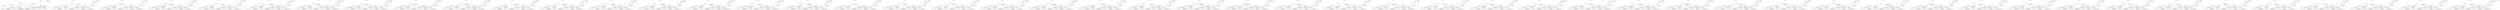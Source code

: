 strict digraph "DOTWorkflow-synthetic-instance" {
 graph [executedat="2024-09-10T17:07:10.028220+02:00",
  makespan=0,
  name="DOTWorkflow-synthetic-instance"
 ];
 CHECK_DESIGN_00000001 [label="CHECK_DESIGN_00000001"];
 TRIMGALORE_00000002 [label="TRIMGALORE_00000002"];
 CHECK_DESIGN_00000001 -> TRIMGALORE_00000002 ;
 FASTQC_00000003 [label="FASTQC_00000003"];
 CHECK_DESIGN_00000001 -> FASTQC_00000003 ;
 BWA_MEM_00000004 [label="BWA_MEM_00000004"];
 TRIMGALORE_00000002 -> BWA_MEM_00000004 ;
 MULTIQC_00000006 [label="MULTIQC_00000006"];
 TRIMGALORE_00000002 -> MULTIQC_00000006 ;
 FASTQC_00000003 -> MULTIQC_00000006 ;
 SORT_BAM_00000008 [label="SORT_BAM_00000008"];
 BWA_MEM_00000004 -> SORT_BAM_00000008 ;
 BWA_INDEX_00000005 [label="BWA_INDEX_00000005"];
 BWA_INDEX_00000005 -> BWA_MEM_00000004 ;
 MERGED_LIB_PLOTPROFILE_00000007 [label="MERGED_LIB_PLOTPROFILE_00000007"];
 MERGED_LIB_PLOTPROFILE_00000007 -> MULTIQC_00000006 ;
 SORT_BAM_00000008 -> MULTIQC_00000006 ;
 MERGED_LIB_BAM_00000009 [label="MERGED_LIB_BAM_00000009"];
 SORT_BAM_00000008 -> MERGED_LIB_BAM_00000009 ;
 MERGED_LIB_BAM_00000009 -> MULTIQC_00000006 ;
 MERGED_LIB_PRESEQ_00000010 [label="MERGED_LIB_PRESEQ_00000010"];
 MERGED_LIB_BAM_00000009 -> MERGED_LIB_PRESEQ_00000010 ;
 MERGED_LIB_ATAQV_00000027 [label="MERGED_LIB_ATAQV_00000027"];
 MERGED_LIB_BAM_00000009 -> MERGED_LIB_ATAQV_00000027 ;
 MERGED_LIB_BAM_FILTER_00000030 [label="MERGED_LIB_BAM_FILTER_00000030"];
 MERGED_LIB_BAM_00000009 -> MERGED_LIB_BAM_FILTER_00000030 ;
 MERGED_LIB_PRESEQ_00000010 -> MULTIQC_00000006 ;
 MERGED_LIB_BAM_REMOVE_ORPHAN_00000011 [label="MERGED_LIB_BAM_REMOVE_ORPHAN_00000011"];
 MERGED_LIB_BAM_REMOVE_ORPHAN_00000011 -> MULTIQC_00000006 ;
 MERGED_LIB_PICARD_METRICS_00000012 [label="MERGED_LIB_PICARD_METRICS_00000012"];
 MERGED_LIB_BAM_REMOVE_ORPHAN_00000011 -> MERGED_LIB_PICARD_METRICS_00000012 ;
 MERGED_LIB_PLOTFINGERPRINT_00000013 [label="MERGED_LIB_PLOTFINGERPRINT_00000013"];
 MERGED_LIB_BAM_REMOVE_ORPHAN_00000011 -> MERGED_LIB_PLOTFINGERPRINT_00000013 ;
 MERGED_LIB_MACS2_00000014 [label="MERGED_LIB_MACS2_00000014"];
 MERGED_LIB_BAM_REMOVE_ORPHAN_00000011 -> MERGED_LIB_MACS2_00000014 ;
 MERGED_LIB_CONSENSUS_COUNTS_00000015 [label="MERGED_LIB_CONSENSUS_COUNTS_00000015"];
 MERGED_LIB_BAM_REMOVE_ORPHAN_00000011 -> MERGED_LIB_CONSENSUS_COUNTS_00000015 ;
 MERGED_REP_BAM_00000016 [label="MERGED_REP_BAM_00000016"];
 MERGED_LIB_BAM_REMOVE_ORPHAN_00000011 -> MERGED_REP_BAM_00000016 ;
 MERGED_REP_CONSENSUS_COUNTS_00000017 [label="MERGED_REP_CONSENSUS_COUNTS_00000017"];
 MERGED_LIB_BAM_REMOVE_ORPHAN_00000011 -> MERGED_REP_CONSENSUS_COUNTS_00000017 ;
 MERGED_LIB_BIGWIG_00000026 [label="MERGED_LIB_BIGWIG_00000026"];
 MERGED_LIB_BAM_REMOVE_ORPHAN_00000011 -> MERGED_LIB_BIGWIG_00000026 ;
 MERGED_LIB_PICARD_METRICS_00000012 -> MULTIQC_00000006 ;
 MERGED_LIB_PLOTFINGERPRINT_00000013 -> MULTIQC_00000006 ;
 MERGED_LIB_MACS2_00000014 -> MULTIQC_00000006 ;
 MERGED_LIB_MACS2_QC_00000018 [label="MERGED_LIB_MACS2_QC_00000018"];
 MERGED_LIB_MACS2_00000014 -> MERGED_LIB_MACS2_QC_00000018 ;
 MERGED_LIB_MACS2_00000014 -> MERGED_LIB_ATAQV_00000027 ;
 MERGED_LIB_CONSENSUS_00000032 [label="MERGED_LIB_CONSENSUS_00000032"];
 MERGED_LIB_MACS2_00000014 -> MERGED_LIB_CONSENSUS_00000032 ;
 IGV_00000034 [label="IGV_00000034"];
 MERGED_LIB_MACS2_00000014 -> IGV_00000034 ;
 MERGED_LIB_MACS2_ANNOTATE_00000035 [label="MERGED_LIB_MACS2_ANNOTATE_00000035"];
 MERGED_LIB_MACS2_00000014 -> MERGED_LIB_MACS2_ANNOTATE_00000035 ;
 MERGED_LIB_CONSENSUS_COUNTS_00000015 -> MULTIQC_00000006 ;
 MERGED_LIB_CONSENSUS_DESEQ2_00000019 [label="MERGED_LIB_CONSENSUS_DESEQ2_00000019"];
 MERGED_LIB_CONSENSUS_COUNTS_00000015 -> MERGED_LIB_CONSENSUS_DESEQ2_00000019 ;
 MERGED_REP_BAM_00000016 -> MULTIQC_00000006 ;
 MERGED_REP_MACS2_00000020 [label="MERGED_REP_MACS2_00000020"];
 MERGED_REP_BAM_00000016 -> MERGED_REP_MACS2_00000020 ;
 MERGED_REP_BIGWIG_00000031 [label="MERGED_REP_BIGWIG_00000031"];
 MERGED_REP_BAM_00000016 -> MERGED_REP_BIGWIG_00000031 ;
 MERGED_REP_CONSENSUS_COUNTS_00000017 -> MULTIQC_00000006 ;
 MERGED_REP_CONSENSUS_DESEQ2_00000022 [label="MERGED_REP_CONSENSUS_DESEQ2_00000022"];
 MERGED_REP_CONSENSUS_COUNTS_00000017 -> MERGED_REP_CONSENSUS_DESEQ2_00000022 ;
 MERGED_LIB_MACS2_QC_00000018 -> MULTIQC_00000006 ;
 MERGED_LIB_CONSENSUS_DESEQ2_00000019 -> MULTIQC_00000006 ;
 MERGED_LIB_CONSENSUS_DESEQ2_00000019 -> IGV_00000034 ;
 MERGED_REP_MACS2_00000020 -> MULTIQC_00000006 ;
 MERGED_REP_MACS2_QC_00000021 [label="MERGED_REP_MACS2_QC_00000021"];
 MERGED_REP_MACS2_00000020 -> MERGED_REP_MACS2_QC_00000021 ;
 MERGED_REP_CONSENSUS_00000033 [label="MERGED_REP_CONSENSUS_00000033"];
 MERGED_REP_MACS2_00000020 -> MERGED_REP_CONSENSUS_00000033 ;
 MERGED_REP_MACS2_00000020 -> IGV_00000034 ;
 MERGED_REP_MACS2_ANNOTATE_00000037 [label="MERGED_REP_MACS2_ANNOTATE_00000037"];
 MERGED_REP_MACS2_00000020 -> MERGED_REP_MACS2_ANNOTATE_00000037 ;
 MERGED_REP_MACS2_QC_00000021 -> MULTIQC_00000006 ;
 MERGED_REP_CONSENSUS_DESEQ2_00000022 -> MULTIQC_00000006 ;
 MERGED_REP_CONSENSUS_DESEQ2_00000022 -> IGV_00000034 ;
 get_software_versions_00000023 [label="get_software_versions_00000023"];
 get_software_versions_00000023 -> MULTIQC_00000006 ;
 MAKE_GENE_BED_00000024 [label="MAKE_GENE_BED_00000024"];
 MAKE_GENE_BED_00000024 -> MERGED_LIB_PLOTPROFILE_00000007 ;
 MAKE_TSS_BED_00000025 [label="MAKE_TSS_BED_00000025"];
 MAKE_GENE_BED_00000024 -> MAKE_TSS_BED_00000025 ;
 MAKE_TSS_BED_00000025 -> MERGED_LIB_ATAQV_00000027 ;
 MERGED_LIB_BIGWIG_00000026 -> MERGED_LIB_PLOTPROFILE_00000007 ;
 MERGED_LIB_BIGWIG_00000026 -> IGV_00000034 ;
 MERGED_LIB_ATAQV_MKARV_00000029 [label="MERGED_LIB_ATAQV_MKARV_00000029"];
 MERGED_LIB_ATAQV_00000027 -> MERGED_LIB_ATAQV_MKARV_00000029 ;
 MAKE_GENOME_FILTER_00000028 [label="MAKE_GENOME_FILTER_00000028"];
 MAKE_GENOME_FILTER_00000028 -> MERGED_LIB_BIGWIG_00000026 ;
 MAKE_GENOME_FILTER_00000028 -> MERGED_LIB_ATAQV_00000027 ;
 MAKE_GENOME_FILTER_00000028 -> MERGED_LIB_BAM_FILTER_00000030 ;
 MAKE_GENOME_FILTER_00000028 -> MERGED_REP_BIGWIG_00000031 ;
 MERGED_LIB_BAM_FILTER_00000030 -> MERGED_LIB_BAM_REMOVE_ORPHAN_00000011 ;
 MERGED_REP_BIGWIG_00000031 -> IGV_00000034 ;
 MERGED_LIB_CONSENSUS_00000032 -> MERGED_LIB_CONSENSUS_COUNTS_00000015 ;
 MERGED_LIB_CONSENSUS_00000032 -> IGV_00000034 ;
 MERGED_LIB_CONSENSUS_ANNOTATE_00000036 [label="MERGED_LIB_CONSENSUS_ANNOTATE_00000036"];
 MERGED_LIB_CONSENSUS_00000032 -> MERGED_LIB_CONSENSUS_ANNOTATE_00000036 ;
 MERGED_REP_CONSENSUS_00000033 -> MERGED_REP_CONSENSUS_COUNTS_00000017 ;
 MERGED_REP_CONSENSUS_00000033 -> IGV_00000034 ;
 MERGED_REP_CONSENSUS_ANNOTATE_00000038 [label="MERGED_REP_CONSENSUS_ANNOTATE_00000038"];
 MERGED_REP_CONSENSUS_00000033 -> MERGED_REP_CONSENSUS_ANNOTATE_00000038 ;
 MERGED_LIB_MACS2_ANNOTATE_00000035 -> MERGED_LIB_MACS2_QC_00000018 ;
 MERGED_REP_MACS2_ANNOTATE_00000037 -> MERGED_REP_MACS2_QC_00000021 ;
 output_documentation_00000039 [label="output_documentation_00000039"];
 MERGED_LIB_CONSENSUS_DESEQ2_00000040 [label="MERGED_LIB_CONSENSUS_DESEQ2_00000040"];
 IGV_00000043 [label="IGV_00000043"];
 MERGED_LIB_CONSENSUS_DESEQ2_00000040 -> IGV_00000043 ;
 MULTIQC_00000065 [label="MULTIQC_00000065"];
 MERGED_LIB_CONSENSUS_DESEQ2_00000040 -> MULTIQC_00000065 ;
 MERGED_LIB_PRESEQ_00000041 [label="MERGED_LIB_PRESEQ_00000041"];
 MERGED_LIB_PRESEQ_00000041 -> MULTIQC_00000065 ;
 MERGED_LIB_BIGWIG_00000042 [label="MERGED_LIB_BIGWIG_00000042"];
 MERGED_LIB_BIGWIG_00000042 -> IGV_00000043 ;
 MERGED_LIB_PLOTPROFILE_00000054 [label="MERGED_LIB_PLOTPROFILE_00000054"];
 MERGED_LIB_BIGWIG_00000042 -> MERGED_LIB_PLOTPROFILE_00000054 ;
 MERGED_REP_CONSENSUS_ANNOTATE_00000044 [label="MERGED_REP_CONSENSUS_ANNOTATE_00000044"];
 MERGED_REP_MACS2_00000045 [label="MERGED_REP_MACS2_00000045"];
 MERGED_REP_MACS2_00000045 -> IGV_00000043 ;
 MERGED_REP_MACS2_ANNOTATE_00000057 [label="MERGED_REP_MACS2_ANNOTATE_00000057"];
 MERGED_REP_MACS2_00000045 -> MERGED_REP_MACS2_ANNOTATE_00000057 ;
 MERGED_REP_MACS2_QC_00000059 [label="MERGED_REP_MACS2_QC_00000059"];
 MERGED_REP_MACS2_00000045 -> MERGED_REP_MACS2_QC_00000059 ;
 MERGED_REP_CONSENSUS_00000062 [label="MERGED_REP_CONSENSUS_00000062"];
 MERGED_REP_MACS2_00000045 -> MERGED_REP_CONSENSUS_00000062 ;
 MERGED_REP_MACS2_00000045 -> MULTIQC_00000065 ;
 MERGED_LIB_ATAQV_MKARV_00000046 [label="MERGED_LIB_ATAQV_MKARV_00000046"];
 FASTQC_00000047 [label="FASTQC_00000047"];
 FASTQC_00000047 -> MULTIQC_00000065 ;
 MERGED_REP_CONSENSUS_COUNTS_00000048 [label="MERGED_REP_CONSENSUS_COUNTS_00000048"];
 MERGED_REP_CONSENSUS_COUNTS_00000048 -> MULTIQC_00000065 ;
 MERGED_REP_CONSENSUS_DESEQ2_00000070 [label="MERGED_REP_CONSENSUS_DESEQ2_00000070"];
 MERGED_REP_CONSENSUS_COUNTS_00000048 -> MERGED_REP_CONSENSUS_DESEQ2_00000070 ;
 MERGED_LIB_BAM_FILTER_00000049 [label="MERGED_LIB_BAM_FILTER_00000049"];
 MERGED_LIB_BAM_REMOVE_ORPHAN_00000078 [label="MERGED_LIB_BAM_REMOVE_ORPHAN_00000078"];
 MERGED_LIB_BAM_FILTER_00000049 -> MERGED_LIB_BAM_REMOVE_ORPHAN_00000078 ;
 MERGED_LIB_CONSENSUS_COUNTS_00000050 [label="MERGED_LIB_CONSENSUS_COUNTS_00000050"];
 MERGED_LIB_CONSENSUS_COUNTS_00000050 -> MERGED_LIB_CONSENSUS_DESEQ2_00000040 ;
 MERGED_LIB_CONSENSUS_COUNTS_00000050 -> MULTIQC_00000065 ;
 MERGED_LIB_MACS2_00000051 [label="MERGED_LIB_MACS2_00000051"];
 MERGED_LIB_MACS2_00000051 -> IGV_00000043 ;
 MERGED_LIB_ATAQV_00000060 [label="MERGED_LIB_ATAQV_00000060"];
 MERGED_LIB_MACS2_00000051 -> MERGED_LIB_ATAQV_00000060 ;
 MERGED_LIB_CONSENSUS_00000063 [label="MERGED_LIB_CONSENSUS_00000063"];
 MERGED_LIB_MACS2_00000051 -> MERGED_LIB_CONSENSUS_00000063 ;
 MERGED_LIB_MACS2_00000051 -> MULTIQC_00000065 ;
 MERGED_LIB_MACS2_ANNOTATE_00000071 [label="MERGED_LIB_MACS2_ANNOTATE_00000071"];
 MERGED_LIB_MACS2_00000051 -> MERGED_LIB_MACS2_ANNOTATE_00000071 ;
 MERGED_LIB_MACS2_QC_00000073 [label="MERGED_LIB_MACS2_QC_00000073"];
 MERGED_LIB_MACS2_00000051 -> MERGED_LIB_MACS2_QC_00000073 ;
 MERGED_LIB_CONSENSUS_ANNOTATE_00000052 [label="MERGED_LIB_CONSENSUS_ANNOTATE_00000052"];
 MAKE_GENOME_FILTER_00000053 [label="MAKE_GENOME_FILTER_00000053"];
 MAKE_GENOME_FILTER_00000053 -> MERGED_LIB_BIGWIG_00000042 ;
 MAKE_GENOME_FILTER_00000053 -> MERGED_LIB_BAM_FILTER_00000049 ;
 MAKE_GENOME_FILTER_00000053 -> MERGED_LIB_ATAQV_00000060 ;
 MERGED_REP_BIGWIG_00000061 [label="MERGED_REP_BIGWIG_00000061"];
 MAKE_GENOME_FILTER_00000053 -> MERGED_REP_BIGWIG_00000061 ;
 MERGED_LIB_PLOTPROFILE_00000054 -> MULTIQC_00000065 ;
 MERGED_REP_BAM_00000055 [label="MERGED_REP_BAM_00000055"];
 MERGED_REP_BAM_00000055 -> MERGED_REP_MACS2_00000045 ;
 MERGED_REP_BAM_00000055 -> MERGED_REP_BIGWIG_00000061 ;
 MERGED_REP_BAM_00000055 -> MULTIQC_00000065 ;
 output_documentation_00000056 [label="output_documentation_00000056"];
 MERGED_REP_MACS2_ANNOTATE_00000057 -> MERGED_REP_MACS2_QC_00000059 ;
 BWA_MEM_00000058 [label="BWA_MEM_00000058"];
 SORT_BAM_00000064 [label="SORT_BAM_00000064"];
 BWA_MEM_00000058 -> SORT_BAM_00000064 ;
 MERGED_REP_MACS2_QC_00000059 -> MULTIQC_00000065 ;
 MERGED_LIB_ATAQV_00000060 -> MERGED_LIB_ATAQV_MKARV_00000046 ;
 MERGED_REP_BIGWIG_00000061 -> IGV_00000043 ;
 MERGED_REP_CONSENSUS_00000062 -> IGV_00000043 ;
 MERGED_REP_CONSENSUS_00000062 -> MERGED_REP_CONSENSUS_ANNOTATE_00000044 ;
 MERGED_REP_CONSENSUS_00000062 -> MERGED_REP_CONSENSUS_COUNTS_00000048 ;
 MERGED_LIB_CONSENSUS_00000063 -> IGV_00000043 ;
 MERGED_LIB_CONSENSUS_00000063 -> MERGED_LIB_CONSENSUS_COUNTS_00000050 ;
 MERGED_LIB_CONSENSUS_00000063 -> MERGED_LIB_CONSENSUS_ANNOTATE_00000052 ;
 SORT_BAM_00000064 -> MULTIQC_00000065 ;
 MERGED_LIB_BAM_00000068 [label="MERGED_LIB_BAM_00000068"];
 SORT_BAM_00000064 -> MERGED_LIB_BAM_00000068 ;
 MERGED_LIB_PICARD_METRICS_00000066 [label="MERGED_LIB_PICARD_METRICS_00000066"];
 MERGED_LIB_PICARD_METRICS_00000066 -> MULTIQC_00000065 ;
 MERGED_LIB_PLOTFINGERPRINT_00000067 [label="MERGED_LIB_PLOTFINGERPRINT_00000067"];
 MERGED_LIB_PLOTFINGERPRINT_00000067 -> MULTIQC_00000065 ;
 MERGED_LIB_BAM_00000068 -> MERGED_LIB_PRESEQ_00000041 ;
 MERGED_LIB_BAM_00000068 -> MERGED_LIB_BAM_FILTER_00000049 ;
 MERGED_LIB_BAM_00000068 -> MERGED_LIB_ATAQV_00000060 ;
 MERGED_LIB_BAM_00000068 -> MULTIQC_00000065 ;
 BWA_INDEX_00000069 [label="BWA_INDEX_00000069"];
 BWA_INDEX_00000069 -> BWA_MEM_00000058 ;
 MERGED_REP_CONSENSUS_DESEQ2_00000070 -> IGV_00000043 ;
 MERGED_REP_CONSENSUS_DESEQ2_00000070 -> MULTIQC_00000065 ;
 MERGED_LIB_MACS2_ANNOTATE_00000071 -> MERGED_LIB_MACS2_QC_00000073 ;
 TRIMGALORE_00000072 [label="TRIMGALORE_00000072"];
 TRIMGALORE_00000072 -> BWA_MEM_00000058 ;
 TRIMGALORE_00000072 -> MULTIQC_00000065 ;
 MERGED_LIB_MACS2_QC_00000073 -> MULTIQC_00000065 ;
 MAKE_TSS_BED_00000074 [label="MAKE_TSS_BED_00000074"];
 MAKE_TSS_BED_00000074 -> MERGED_LIB_ATAQV_00000060 ;
 CHECK_DESIGN_00000075 [label="CHECK_DESIGN_00000075"];
 CHECK_DESIGN_00000075 -> FASTQC_00000047 ;
 CHECK_DESIGN_00000075 -> TRIMGALORE_00000072 ;
 get_software_versions_00000076 [label="get_software_versions_00000076"];
 get_software_versions_00000076 -> MULTIQC_00000065 ;
 MAKE_GENE_BED_00000077 [label="MAKE_GENE_BED_00000077"];
 MAKE_GENE_BED_00000077 -> MERGED_LIB_PLOTPROFILE_00000054 ;
 MAKE_GENE_BED_00000077 -> MAKE_TSS_BED_00000074 ;
 MERGED_LIB_BAM_REMOVE_ORPHAN_00000078 -> MERGED_LIB_BIGWIG_00000042 ;
 MERGED_LIB_BAM_REMOVE_ORPHAN_00000078 -> MERGED_REP_CONSENSUS_COUNTS_00000048 ;
 MERGED_LIB_BAM_REMOVE_ORPHAN_00000078 -> MERGED_LIB_CONSENSUS_COUNTS_00000050 ;
 MERGED_LIB_BAM_REMOVE_ORPHAN_00000078 -> MERGED_LIB_MACS2_00000051 ;
 MERGED_LIB_BAM_REMOVE_ORPHAN_00000078 -> MERGED_REP_BAM_00000055 ;
 MERGED_LIB_BAM_REMOVE_ORPHAN_00000078 -> MULTIQC_00000065 ;
 MERGED_LIB_BAM_REMOVE_ORPHAN_00000078 -> MERGED_LIB_PICARD_METRICS_00000066 ;
 MERGED_LIB_BAM_REMOVE_ORPHAN_00000078 -> MERGED_LIB_PLOTFINGERPRINT_00000067 ;
 MERGED_LIB_CONSENSUS_DESEQ2_00000079 [label="MERGED_LIB_CONSENSUS_DESEQ2_00000079"];
 IGV_00000082 [label="IGV_00000082"];
 MERGED_LIB_CONSENSUS_DESEQ2_00000079 -> IGV_00000082 ;
 MULTIQC_00000104 [label="MULTIQC_00000104"];
 MERGED_LIB_CONSENSUS_DESEQ2_00000079 -> MULTIQC_00000104 ;
 MERGED_LIB_PRESEQ_00000080 [label="MERGED_LIB_PRESEQ_00000080"];
 MERGED_LIB_PRESEQ_00000080 -> MULTIQC_00000104 ;
 MERGED_LIB_BIGWIG_00000081 [label="MERGED_LIB_BIGWIG_00000081"];
 MERGED_LIB_BIGWIG_00000081 -> IGV_00000082 ;
 MERGED_LIB_PLOTPROFILE_00000093 [label="MERGED_LIB_PLOTPROFILE_00000093"];
 MERGED_LIB_BIGWIG_00000081 -> MERGED_LIB_PLOTPROFILE_00000093 ;
 MERGED_REP_CONSENSUS_ANNOTATE_00000083 [label="MERGED_REP_CONSENSUS_ANNOTATE_00000083"];
 MERGED_REP_MACS2_00000084 [label="MERGED_REP_MACS2_00000084"];
 MERGED_REP_MACS2_00000084 -> IGV_00000082 ;
 MERGED_REP_MACS2_ANNOTATE_00000096 [label="MERGED_REP_MACS2_ANNOTATE_00000096"];
 MERGED_REP_MACS2_00000084 -> MERGED_REP_MACS2_ANNOTATE_00000096 ;
 MERGED_REP_MACS2_QC_00000098 [label="MERGED_REP_MACS2_QC_00000098"];
 MERGED_REP_MACS2_00000084 -> MERGED_REP_MACS2_QC_00000098 ;
 MERGED_REP_CONSENSUS_00000101 [label="MERGED_REP_CONSENSUS_00000101"];
 MERGED_REP_MACS2_00000084 -> MERGED_REP_CONSENSUS_00000101 ;
 MERGED_REP_MACS2_00000084 -> MULTIQC_00000104 ;
 MERGED_LIB_ATAQV_MKARV_00000085 [label="MERGED_LIB_ATAQV_MKARV_00000085"];
 FASTQC_00000086 [label="FASTQC_00000086"];
 FASTQC_00000086 -> MULTIQC_00000104 ;
 MERGED_REP_CONSENSUS_COUNTS_00000087 [label="MERGED_REP_CONSENSUS_COUNTS_00000087"];
 MERGED_REP_CONSENSUS_COUNTS_00000087 -> MULTIQC_00000104 ;
 MERGED_REP_CONSENSUS_DESEQ2_00000109 [label="MERGED_REP_CONSENSUS_DESEQ2_00000109"];
 MERGED_REP_CONSENSUS_COUNTS_00000087 -> MERGED_REP_CONSENSUS_DESEQ2_00000109 ;
 MERGED_LIB_BAM_FILTER_00000088 [label="MERGED_LIB_BAM_FILTER_00000088"];
 MERGED_LIB_BAM_REMOVE_ORPHAN_00000117 [label="MERGED_LIB_BAM_REMOVE_ORPHAN_00000117"];
 MERGED_LIB_BAM_FILTER_00000088 -> MERGED_LIB_BAM_REMOVE_ORPHAN_00000117 ;
 MERGED_LIB_CONSENSUS_COUNTS_00000089 [label="MERGED_LIB_CONSENSUS_COUNTS_00000089"];
 MERGED_LIB_CONSENSUS_COUNTS_00000089 -> MERGED_LIB_CONSENSUS_DESEQ2_00000079 ;
 MERGED_LIB_CONSENSUS_COUNTS_00000089 -> MULTIQC_00000104 ;
 MERGED_LIB_MACS2_00000090 [label="MERGED_LIB_MACS2_00000090"];
 MERGED_LIB_MACS2_00000090 -> IGV_00000082 ;
 MERGED_LIB_ATAQV_00000099 [label="MERGED_LIB_ATAQV_00000099"];
 MERGED_LIB_MACS2_00000090 -> MERGED_LIB_ATAQV_00000099 ;
 MERGED_LIB_CONSENSUS_00000102 [label="MERGED_LIB_CONSENSUS_00000102"];
 MERGED_LIB_MACS2_00000090 -> MERGED_LIB_CONSENSUS_00000102 ;
 MERGED_LIB_MACS2_00000090 -> MULTIQC_00000104 ;
 MERGED_LIB_MACS2_ANNOTATE_00000110 [label="MERGED_LIB_MACS2_ANNOTATE_00000110"];
 MERGED_LIB_MACS2_00000090 -> MERGED_LIB_MACS2_ANNOTATE_00000110 ;
 MERGED_LIB_MACS2_QC_00000112 [label="MERGED_LIB_MACS2_QC_00000112"];
 MERGED_LIB_MACS2_00000090 -> MERGED_LIB_MACS2_QC_00000112 ;
 MERGED_LIB_CONSENSUS_ANNOTATE_00000091 [label="MERGED_LIB_CONSENSUS_ANNOTATE_00000091"];
 MAKE_GENOME_FILTER_00000092 [label="MAKE_GENOME_FILTER_00000092"];
 MAKE_GENOME_FILTER_00000092 -> MERGED_LIB_BIGWIG_00000081 ;
 MAKE_GENOME_FILTER_00000092 -> MERGED_LIB_BAM_FILTER_00000088 ;
 MAKE_GENOME_FILTER_00000092 -> MERGED_LIB_ATAQV_00000099 ;
 MERGED_REP_BIGWIG_00000100 [label="MERGED_REP_BIGWIG_00000100"];
 MAKE_GENOME_FILTER_00000092 -> MERGED_REP_BIGWIG_00000100 ;
 MERGED_LIB_PLOTPROFILE_00000093 -> MULTIQC_00000104 ;
 MERGED_REP_BAM_00000094 [label="MERGED_REP_BAM_00000094"];
 MERGED_REP_BAM_00000094 -> MERGED_REP_MACS2_00000084 ;
 MERGED_REP_BAM_00000094 -> MERGED_REP_BIGWIG_00000100 ;
 MERGED_REP_BAM_00000094 -> MULTIQC_00000104 ;
 output_documentation_00000095 [label="output_documentation_00000095"];
 MERGED_REP_MACS2_ANNOTATE_00000096 -> MERGED_REP_MACS2_QC_00000098 ;
 BWA_MEM_00000097 [label="BWA_MEM_00000097"];
 SORT_BAM_00000103 [label="SORT_BAM_00000103"];
 BWA_MEM_00000097 -> SORT_BAM_00000103 ;
 MERGED_REP_MACS2_QC_00000098 -> MULTIQC_00000104 ;
 MERGED_LIB_ATAQV_00000099 -> MERGED_LIB_ATAQV_MKARV_00000085 ;
 MERGED_REP_BIGWIG_00000100 -> IGV_00000082 ;
 MERGED_REP_CONSENSUS_00000101 -> IGV_00000082 ;
 MERGED_REP_CONSENSUS_00000101 -> MERGED_REP_CONSENSUS_ANNOTATE_00000083 ;
 MERGED_REP_CONSENSUS_00000101 -> MERGED_REP_CONSENSUS_COUNTS_00000087 ;
 MERGED_LIB_CONSENSUS_00000102 -> IGV_00000082 ;
 MERGED_LIB_CONSENSUS_00000102 -> MERGED_LIB_CONSENSUS_COUNTS_00000089 ;
 MERGED_LIB_CONSENSUS_00000102 -> MERGED_LIB_CONSENSUS_ANNOTATE_00000091 ;
 SORT_BAM_00000103 -> MULTIQC_00000104 ;
 MERGED_LIB_BAM_00000107 [label="MERGED_LIB_BAM_00000107"];
 SORT_BAM_00000103 -> MERGED_LIB_BAM_00000107 ;
 MERGED_LIB_PICARD_METRICS_00000105 [label="MERGED_LIB_PICARD_METRICS_00000105"];
 MERGED_LIB_PICARD_METRICS_00000105 -> MULTIQC_00000104 ;
 MERGED_LIB_PLOTFINGERPRINT_00000106 [label="MERGED_LIB_PLOTFINGERPRINT_00000106"];
 MERGED_LIB_PLOTFINGERPRINT_00000106 -> MULTIQC_00000104 ;
 MERGED_LIB_BAM_00000107 -> MERGED_LIB_PRESEQ_00000080 ;
 MERGED_LIB_BAM_00000107 -> MERGED_LIB_BAM_FILTER_00000088 ;
 MERGED_LIB_BAM_00000107 -> MERGED_LIB_ATAQV_00000099 ;
 MERGED_LIB_BAM_00000107 -> MULTIQC_00000104 ;
 BWA_INDEX_00000108 [label="BWA_INDEX_00000108"];
 BWA_INDEX_00000108 -> BWA_MEM_00000097 ;
 MERGED_REP_CONSENSUS_DESEQ2_00000109 -> IGV_00000082 ;
 MERGED_REP_CONSENSUS_DESEQ2_00000109 -> MULTIQC_00000104 ;
 MERGED_LIB_MACS2_ANNOTATE_00000110 -> MERGED_LIB_MACS2_QC_00000112 ;
 TRIMGALORE_00000111 [label="TRIMGALORE_00000111"];
 TRIMGALORE_00000111 -> BWA_MEM_00000097 ;
 TRIMGALORE_00000111 -> MULTIQC_00000104 ;
 MERGED_LIB_MACS2_QC_00000112 -> MULTIQC_00000104 ;
 MAKE_TSS_BED_00000113 [label="MAKE_TSS_BED_00000113"];
 MAKE_TSS_BED_00000113 -> MERGED_LIB_ATAQV_00000099 ;
 CHECK_DESIGN_00000114 [label="CHECK_DESIGN_00000114"];
 CHECK_DESIGN_00000114 -> FASTQC_00000086 ;
 CHECK_DESIGN_00000114 -> TRIMGALORE_00000111 ;
 get_software_versions_00000115 [label="get_software_versions_00000115"];
 get_software_versions_00000115 -> MULTIQC_00000104 ;
 MAKE_GENE_BED_00000116 [label="MAKE_GENE_BED_00000116"];
 MAKE_GENE_BED_00000116 -> MERGED_LIB_PLOTPROFILE_00000093 ;
 MAKE_GENE_BED_00000116 -> MAKE_TSS_BED_00000113 ;
 MERGED_LIB_BAM_REMOVE_ORPHAN_00000117 -> MERGED_LIB_BIGWIG_00000081 ;
 MERGED_LIB_BAM_REMOVE_ORPHAN_00000117 -> MERGED_REP_CONSENSUS_COUNTS_00000087 ;
 MERGED_LIB_BAM_REMOVE_ORPHAN_00000117 -> MERGED_LIB_CONSENSUS_COUNTS_00000089 ;
 MERGED_LIB_BAM_REMOVE_ORPHAN_00000117 -> MERGED_LIB_MACS2_00000090 ;
 MERGED_LIB_BAM_REMOVE_ORPHAN_00000117 -> MERGED_REP_BAM_00000094 ;
 MERGED_LIB_BAM_REMOVE_ORPHAN_00000117 -> MULTIQC_00000104 ;
 MERGED_LIB_BAM_REMOVE_ORPHAN_00000117 -> MERGED_LIB_PICARD_METRICS_00000105 ;
 MERGED_LIB_BAM_REMOVE_ORPHAN_00000117 -> MERGED_LIB_PLOTFINGERPRINT_00000106 ;
 MERGED_LIB_CONSENSUS_DESEQ2_00000118 [label="MERGED_LIB_CONSENSUS_DESEQ2_00000118"];
 IGV_00000121 [label="IGV_00000121"];
 MERGED_LIB_CONSENSUS_DESEQ2_00000118 -> IGV_00000121 ;
 MULTIQC_00000143 [label="MULTIQC_00000143"];
 MERGED_LIB_CONSENSUS_DESEQ2_00000118 -> MULTIQC_00000143 ;
 MERGED_LIB_PRESEQ_00000119 [label="MERGED_LIB_PRESEQ_00000119"];
 MERGED_LIB_PRESEQ_00000119 -> MULTIQC_00000143 ;
 MERGED_LIB_BIGWIG_00000120 [label="MERGED_LIB_BIGWIG_00000120"];
 MERGED_LIB_BIGWIG_00000120 -> IGV_00000121 ;
 MERGED_LIB_PLOTPROFILE_00000132 [label="MERGED_LIB_PLOTPROFILE_00000132"];
 MERGED_LIB_BIGWIG_00000120 -> MERGED_LIB_PLOTPROFILE_00000132 ;
 MERGED_REP_CONSENSUS_ANNOTATE_00000122 [label="MERGED_REP_CONSENSUS_ANNOTATE_00000122"];
 MERGED_REP_MACS2_00000123 [label="MERGED_REP_MACS2_00000123"];
 MERGED_REP_MACS2_00000123 -> IGV_00000121 ;
 MERGED_REP_MACS2_ANNOTATE_00000135 [label="MERGED_REP_MACS2_ANNOTATE_00000135"];
 MERGED_REP_MACS2_00000123 -> MERGED_REP_MACS2_ANNOTATE_00000135 ;
 MERGED_REP_MACS2_QC_00000137 [label="MERGED_REP_MACS2_QC_00000137"];
 MERGED_REP_MACS2_00000123 -> MERGED_REP_MACS2_QC_00000137 ;
 MERGED_REP_CONSENSUS_00000140 [label="MERGED_REP_CONSENSUS_00000140"];
 MERGED_REP_MACS2_00000123 -> MERGED_REP_CONSENSUS_00000140 ;
 MERGED_REP_MACS2_00000123 -> MULTIQC_00000143 ;
 MERGED_LIB_ATAQV_MKARV_00000124 [label="MERGED_LIB_ATAQV_MKARV_00000124"];
 FASTQC_00000125 [label="FASTQC_00000125"];
 FASTQC_00000125 -> MULTIQC_00000143 ;
 MERGED_REP_CONSENSUS_COUNTS_00000126 [label="MERGED_REP_CONSENSUS_COUNTS_00000126"];
 MERGED_REP_CONSENSUS_COUNTS_00000126 -> MULTIQC_00000143 ;
 MERGED_REP_CONSENSUS_DESEQ2_00000148 [label="MERGED_REP_CONSENSUS_DESEQ2_00000148"];
 MERGED_REP_CONSENSUS_COUNTS_00000126 -> MERGED_REP_CONSENSUS_DESEQ2_00000148 ;
 MERGED_LIB_BAM_FILTER_00000127 [label="MERGED_LIB_BAM_FILTER_00000127"];
 MERGED_LIB_BAM_REMOVE_ORPHAN_00000156 [label="MERGED_LIB_BAM_REMOVE_ORPHAN_00000156"];
 MERGED_LIB_BAM_FILTER_00000127 -> MERGED_LIB_BAM_REMOVE_ORPHAN_00000156 ;
 MERGED_LIB_CONSENSUS_COUNTS_00000128 [label="MERGED_LIB_CONSENSUS_COUNTS_00000128"];
 MERGED_LIB_CONSENSUS_COUNTS_00000128 -> MERGED_LIB_CONSENSUS_DESEQ2_00000118 ;
 MERGED_LIB_CONSENSUS_COUNTS_00000128 -> MULTIQC_00000143 ;
 MERGED_LIB_MACS2_00000129 [label="MERGED_LIB_MACS2_00000129"];
 MERGED_LIB_MACS2_00000129 -> IGV_00000121 ;
 MERGED_LIB_ATAQV_00000138 [label="MERGED_LIB_ATAQV_00000138"];
 MERGED_LIB_MACS2_00000129 -> MERGED_LIB_ATAQV_00000138 ;
 MERGED_LIB_CONSENSUS_00000141 [label="MERGED_LIB_CONSENSUS_00000141"];
 MERGED_LIB_MACS2_00000129 -> MERGED_LIB_CONSENSUS_00000141 ;
 MERGED_LIB_MACS2_00000129 -> MULTIQC_00000143 ;
 MERGED_LIB_MACS2_ANNOTATE_00000149 [label="MERGED_LIB_MACS2_ANNOTATE_00000149"];
 MERGED_LIB_MACS2_00000129 -> MERGED_LIB_MACS2_ANNOTATE_00000149 ;
 MERGED_LIB_MACS2_QC_00000151 [label="MERGED_LIB_MACS2_QC_00000151"];
 MERGED_LIB_MACS2_00000129 -> MERGED_LIB_MACS2_QC_00000151 ;
 MERGED_LIB_CONSENSUS_ANNOTATE_00000130 [label="MERGED_LIB_CONSENSUS_ANNOTATE_00000130"];
 MAKE_GENOME_FILTER_00000131 [label="MAKE_GENOME_FILTER_00000131"];
 MAKE_GENOME_FILTER_00000131 -> MERGED_LIB_BIGWIG_00000120 ;
 MAKE_GENOME_FILTER_00000131 -> MERGED_LIB_BAM_FILTER_00000127 ;
 MAKE_GENOME_FILTER_00000131 -> MERGED_LIB_ATAQV_00000138 ;
 MERGED_REP_BIGWIG_00000139 [label="MERGED_REP_BIGWIG_00000139"];
 MAKE_GENOME_FILTER_00000131 -> MERGED_REP_BIGWIG_00000139 ;
 MERGED_LIB_PLOTPROFILE_00000132 -> MULTIQC_00000143 ;
 MERGED_REP_BAM_00000133 [label="MERGED_REP_BAM_00000133"];
 MERGED_REP_BAM_00000133 -> MERGED_REP_MACS2_00000123 ;
 MERGED_REP_BAM_00000133 -> MERGED_REP_BIGWIG_00000139 ;
 MERGED_REP_BAM_00000133 -> MULTIQC_00000143 ;
 output_documentation_00000134 [label="output_documentation_00000134"];
 MERGED_REP_MACS2_ANNOTATE_00000135 -> MERGED_REP_MACS2_QC_00000137 ;
 BWA_MEM_00000136 [label="BWA_MEM_00000136"];
 SORT_BAM_00000142 [label="SORT_BAM_00000142"];
 BWA_MEM_00000136 -> SORT_BAM_00000142 ;
 MERGED_REP_MACS2_QC_00000137 -> MULTIQC_00000143 ;
 MERGED_LIB_ATAQV_00000138 -> MERGED_LIB_ATAQV_MKARV_00000124 ;
 MERGED_REP_BIGWIG_00000139 -> IGV_00000121 ;
 MERGED_REP_CONSENSUS_00000140 -> IGV_00000121 ;
 MERGED_REP_CONSENSUS_00000140 -> MERGED_REP_CONSENSUS_ANNOTATE_00000122 ;
 MERGED_REP_CONSENSUS_00000140 -> MERGED_REP_CONSENSUS_COUNTS_00000126 ;
 MERGED_LIB_CONSENSUS_00000141 -> IGV_00000121 ;
 MERGED_LIB_CONSENSUS_00000141 -> MERGED_LIB_CONSENSUS_COUNTS_00000128 ;
 MERGED_LIB_CONSENSUS_00000141 -> MERGED_LIB_CONSENSUS_ANNOTATE_00000130 ;
 SORT_BAM_00000142 -> MULTIQC_00000143 ;
 MERGED_LIB_BAM_00000146 [label="MERGED_LIB_BAM_00000146"];
 SORT_BAM_00000142 -> MERGED_LIB_BAM_00000146 ;
 MERGED_LIB_PICARD_METRICS_00000144 [label="MERGED_LIB_PICARD_METRICS_00000144"];
 MERGED_LIB_PICARD_METRICS_00000144 -> MULTIQC_00000143 ;
 MERGED_LIB_PLOTFINGERPRINT_00000145 [label="MERGED_LIB_PLOTFINGERPRINT_00000145"];
 MERGED_LIB_PLOTFINGERPRINT_00000145 -> MULTIQC_00000143 ;
 MERGED_LIB_BAM_00000146 -> MERGED_LIB_PRESEQ_00000119 ;
 MERGED_LIB_BAM_00000146 -> MERGED_LIB_BAM_FILTER_00000127 ;
 MERGED_LIB_BAM_00000146 -> MERGED_LIB_ATAQV_00000138 ;
 MERGED_LIB_BAM_00000146 -> MULTIQC_00000143 ;
 BWA_INDEX_00000147 [label="BWA_INDEX_00000147"];
 BWA_INDEX_00000147 -> BWA_MEM_00000136 ;
 MERGED_REP_CONSENSUS_DESEQ2_00000148 -> IGV_00000121 ;
 MERGED_REP_CONSENSUS_DESEQ2_00000148 -> MULTIQC_00000143 ;
 MERGED_LIB_MACS2_ANNOTATE_00000149 -> MERGED_LIB_MACS2_QC_00000151 ;
 TRIMGALORE_00000150 [label="TRIMGALORE_00000150"];
 TRIMGALORE_00000150 -> BWA_MEM_00000136 ;
 TRIMGALORE_00000150 -> MULTIQC_00000143 ;
 MERGED_LIB_MACS2_QC_00000151 -> MULTIQC_00000143 ;
 MAKE_TSS_BED_00000152 [label="MAKE_TSS_BED_00000152"];
 MAKE_TSS_BED_00000152 -> MERGED_LIB_ATAQV_00000138 ;
 CHECK_DESIGN_00000153 [label="CHECK_DESIGN_00000153"];
 CHECK_DESIGN_00000153 -> FASTQC_00000125 ;
 CHECK_DESIGN_00000153 -> TRIMGALORE_00000150 ;
 get_software_versions_00000154 [label="get_software_versions_00000154"];
 get_software_versions_00000154 -> MULTIQC_00000143 ;
 MAKE_GENE_BED_00000155 [label="MAKE_GENE_BED_00000155"];
 MAKE_GENE_BED_00000155 -> MERGED_LIB_PLOTPROFILE_00000132 ;
 MAKE_GENE_BED_00000155 -> MAKE_TSS_BED_00000152 ;
 MERGED_LIB_BAM_REMOVE_ORPHAN_00000156 -> MERGED_LIB_BIGWIG_00000120 ;
 MERGED_LIB_BAM_REMOVE_ORPHAN_00000156 -> MERGED_REP_CONSENSUS_COUNTS_00000126 ;
 MERGED_LIB_BAM_REMOVE_ORPHAN_00000156 -> MERGED_LIB_CONSENSUS_COUNTS_00000128 ;
 MERGED_LIB_BAM_REMOVE_ORPHAN_00000156 -> MERGED_LIB_MACS2_00000129 ;
 MERGED_LIB_BAM_REMOVE_ORPHAN_00000156 -> MERGED_REP_BAM_00000133 ;
 MERGED_LIB_BAM_REMOVE_ORPHAN_00000156 -> MULTIQC_00000143 ;
 MERGED_LIB_BAM_REMOVE_ORPHAN_00000156 -> MERGED_LIB_PICARD_METRICS_00000144 ;
 MERGED_LIB_BAM_REMOVE_ORPHAN_00000156 -> MERGED_LIB_PLOTFINGERPRINT_00000145 ;
 MERGED_LIB_CONSENSUS_DESEQ2_00000157 [label="MERGED_LIB_CONSENSUS_DESEQ2_00000157"];
 IGV_00000160 [label="IGV_00000160"];
 MERGED_LIB_CONSENSUS_DESEQ2_00000157 -> IGV_00000160 ;
 MULTIQC_00000182 [label="MULTIQC_00000182"];
 MERGED_LIB_CONSENSUS_DESEQ2_00000157 -> MULTIQC_00000182 ;
 MERGED_LIB_PRESEQ_00000158 [label="MERGED_LIB_PRESEQ_00000158"];
 MERGED_LIB_PRESEQ_00000158 -> MULTIQC_00000182 ;
 MERGED_LIB_BIGWIG_00000159 [label="MERGED_LIB_BIGWIG_00000159"];
 MERGED_LIB_BIGWIG_00000159 -> IGV_00000160 ;
 MERGED_LIB_PLOTPROFILE_00000171 [label="MERGED_LIB_PLOTPROFILE_00000171"];
 MERGED_LIB_BIGWIG_00000159 -> MERGED_LIB_PLOTPROFILE_00000171 ;
 MERGED_REP_CONSENSUS_ANNOTATE_00000161 [label="MERGED_REP_CONSENSUS_ANNOTATE_00000161"];
 MERGED_REP_MACS2_00000162 [label="MERGED_REP_MACS2_00000162"];
 MERGED_REP_MACS2_00000162 -> IGV_00000160 ;
 MERGED_REP_MACS2_ANNOTATE_00000174 [label="MERGED_REP_MACS2_ANNOTATE_00000174"];
 MERGED_REP_MACS2_00000162 -> MERGED_REP_MACS2_ANNOTATE_00000174 ;
 MERGED_REP_MACS2_QC_00000176 [label="MERGED_REP_MACS2_QC_00000176"];
 MERGED_REP_MACS2_00000162 -> MERGED_REP_MACS2_QC_00000176 ;
 MERGED_REP_CONSENSUS_00000179 [label="MERGED_REP_CONSENSUS_00000179"];
 MERGED_REP_MACS2_00000162 -> MERGED_REP_CONSENSUS_00000179 ;
 MERGED_REP_MACS2_00000162 -> MULTIQC_00000182 ;
 MERGED_LIB_ATAQV_MKARV_00000163 [label="MERGED_LIB_ATAQV_MKARV_00000163"];
 FASTQC_00000164 [label="FASTQC_00000164"];
 FASTQC_00000164 -> MULTIQC_00000182 ;
 MERGED_REP_CONSENSUS_COUNTS_00000165 [label="MERGED_REP_CONSENSUS_COUNTS_00000165"];
 MERGED_REP_CONSENSUS_COUNTS_00000165 -> MULTIQC_00000182 ;
 MERGED_REP_CONSENSUS_DESEQ2_00000187 [label="MERGED_REP_CONSENSUS_DESEQ2_00000187"];
 MERGED_REP_CONSENSUS_COUNTS_00000165 -> MERGED_REP_CONSENSUS_DESEQ2_00000187 ;
 MERGED_LIB_BAM_FILTER_00000166 [label="MERGED_LIB_BAM_FILTER_00000166"];
 MERGED_LIB_BAM_REMOVE_ORPHAN_00000195 [label="MERGED_LIB_BAM_REMOVE_ORPHAN_00000195"];
 MERGED_LIB_BAM_FILTER_00000166 -> MERGED_LIB_BAM_REMOVE_ORPHAN_00000195 ;
 MERGED_LIB_CONSENSUS_COUNTS_00000167 [label="MERGED_LIB_CONSENSUS_COUNTS_00000167"];
 MERGED_LIB_CONSENSUS_COUNTS_00000167 -> MERGED_LIB_CONSENSUS_DESEQ2_00000157 ;
 MERGED_LIB_CONSENSUS_COUNTS_00000167 -> MULTIQC_00000182 ;
 MERGED_LIB_MACS2_00000168 [label="MERGED_LIB_MACS2_00000168"];
 MERGED_LIB_MACS2_00000168 -> IGV_00000160 ;
 MERGED_LIB_ATAQV_00000177 [label="MERGED_LIB_ATAQV_00000177"];
 MERGED_LIB_MACS2_00000168 -> MERGED_LIB_ATAQV_00000177 ;
 MERGED_LIB_CONSENSUS_00000180 [label="MERGED_LIB_CONSENSUS_00000180"];
 MERGED_LIB_MACS2_00000168 -> MERGED_LIB_CONSENSUS_00000180 ;
 MERGED_LIB_MACS2_00000168 -> MULTIQC_00000182 ;
 MERGED_LIB_MACS2_ANNOTATE_00000188 [label="MERGED_LIB_MACS2_ANNOTATE_00000188"];
 MERGED_LIB_MACS2_00000168 -> MERGED_LIB_MACS2_ANNOTATE_00000188 ;
 MERGED_LIB_MACS2_QC_00000190 [label="MERGED_LIB_MACS2_QC_00000190"];
 MERGED_LIB_MACS2_00000168 -> MERGED_LIB_MACS2_QC_00000190 ;
 MERGED_LIB_CONSENSUS_ANNOTATE_00000169 [label="MERGED_LIB_CONSENSUS_ANNOTATE_00000169"];
 MAKE_GENOME_FILTER_00000170 [label="MAKE_GENOME_FILTER_00000170"];
 MAKE_GENOME_FILTER_00000170 -> MERGED_LIB_BIGWIG_00000159 ;
 MAKE_GENOME_FILTER_00000170 -> MERGED_LIB_BAM_FILTER_00000166 ;
 MAKE_GENOME_FILTER_00000170 -> MERGED_LIB_ATAQV_00000177 ;
 MERGED_REP_BIGWIG_00000178 [label="MERGED_REP_BIGWIG_00000178"];
 MAKE_GENOME_FILTER_00000170 -> MERGED_REP_BIGWIG_00000178 ;
 MERGED_LIB_PLOTPROFILE_00000171 -> MULTIQC_00000182 ;
 MERGED_REP_BAM_00000172 [label="MERGED_REP_BAM_00000172"];
 MERGED_REP_BAM_00000172 -> MERGED_REP_MACS2_00000162 ;
 MERGED_REP_BAM_00000172 -> MERGED_REP_BIGWIG_00000178 ;
 MERGED_REP_BAM_00000172 -> MULTIQC_00000182 ;
 output_documentation_00000173 [label="output_documentation_00000173"];
 MERGED_REP_MACS2_ANNOTATE_00000174 -> MERGED_REP_MACS2_QC_00000176 ;
 BWA_MEM_00000175 [label="BWA_MEM_00000175"];
 SORT_BAM_00000181 [label="SORT_BAM_00000181"];
 BWA_MEM_00000175 -> SORT_BAM_00000181 ;
 MERGED_REP_MACS2_QC_00000176 -> MULTIQC_00000182 ;
 MERGED_LIB_ATAQV_00000177 -> MERGED_LIB_ATAQV_MKARV_00000163 ;
 MERGED_REP_BIGWIG_00000178 -> IGV_00000160 ;
 MERGED_REP_CONSENSUS_00000179 -> IGV_00000160 ;
 MERGED_REP_CONSENSUS_00000179 -> MERGED_REP_CONSENSUS_ANNOTATE_00000161 ;
 MERGED_REP_CONSENSUS_00000179 -> MERGED_REP_CONSENSUS_COUNTS_00000165 ;
 MERGED_LIB_CONSENSUS_00000180 -> IGV_00000160 ;
 MERGED_LIB_CONSENSUS_00000180 -> MERGED_LIB_CONSENSUS_COUNTS_00000167 ;
 MERGED_LIB_CONSENSUS_00000180 -> MERGED_LIB_CONSENSUS_ANNOTATE_00000169 ;
 SORT_BAM_00000181 -> MULTIQC_00000182 ;
 MERGED_LIB_BAM_00000185 [label="MERGED_LIB_BAM_00000185"];
 SORT_BAM_00000181 -> MERGED_LIB_BAM_00000185 ;
 MERGED_LIB_PICARD_METRICS_00000183 [label="MERGED_LIB_PICARD_METRICS_00000183"];
 MERGED_LIB_PICARD_METRICS_00000183 -> MULTIQC_00000182 ;
 MERGED_LIB_PLOTFINGERPRINT_00000184 [label="MERGED_LIB_PLOTFINGERPRINT_00000184"];
 MERGED_LIB_PLOTFINGERPRINT_00000184 -> MULTIQC_00000182 ;
 MERGED_LIB_BAM_00000185 -> MERGED_LIB_PRESEQ_00000158 ;
 MERGED_LIB_BAM_00000185 -> MERGED_LIB_BAM_FILTER_00000166 ;
 MERGED_LIB_BAM_00000185 -> MERGED_LIB_ATAQV_00000177 ;
 MERGED_LIB_BAM_00000185 -> MULTIQC_00000182 ;
 BWA_INDEX_00000186 [label="BWA_INDEX_00000186"];
 BWA_INDEX_00000186 -> BWA_MEM_00000175 ;
 MERGED_REP_CONSENSUS_DESEQ2_00000187 -> IGV_00000160 ;
 MERGED_REP_CONSENSUS_DESEQ2_00000187 -> MULTIQC_00000182 ;
 MERGED_LIB_MACS2_ANNOTATE_00000188 -> MERGED_LIB_MACS2_QC_00000190 ;
 TRIMGALORE_00000189 [label="TRIMGALORE_00000189"];
 TRIMGALORE_00000189 -> BWA_MEM_00000175 ;
 TRIMGALORE_00000189 -> MULTIQC_00000182 ;
 MERGED_LIB_MACS2_QC_00000190 -> MULTIQC_00000182 ;
 MAKE_TSS_BED_00000191 [label="MAKE_TSS_BED_00000191"];
 MAKE_TSS_BED_00000191 -> MERGED_LIB_ATAQV_00000177 ;
 CHECK_DESIGN_00000192 [label="CHECK_DESIGN_00000192"];
 CHECK_DESIGN_00000192 -> FASTQC_00000164 ;
 CHECK_DESIGN_00000192 -> TRIMGALORE_00000189 ;
 get_software_versions_00000193 [label="get_software_versions_00000193"];
 get_software_versions_00000193 -> MULTIQC_00000182 ;
 MAKE_GENE_BED_00000194 [label="MAKE_GENE_BED_00000194"];
 MAKE_GENE_BED_00000194 -> MERGED_LIB_PLOTPROFILE_00000171 ;
 MAKE_GENE_BED_00000194 -> MAKE_TSS_BED_00000191 ;
 MERGED_LIB_BAM_REMOVE_ORPHAN_00000195 -> MERGED_LIB_BIGWIG_00000159 ;
 MERGED_LIB_BAM_REMOVE_ORPHAN_00000195 -> MERGED_REP_CONSENSUS_COUNTS_00000165 ;
 MERGED_LIB_BAM_REMOVE_ORPHAN_00000195 -> MERGED_LIB_CONSENSUS_COUNTS_00000167 ;
 MERGED_LIB_BAM_REMOVE_ORPHAN_00000195 -> MERGED_LIB_MACS2_00000168 ;
 MERGED_LIB_BAM_REMOVE_ORPHAN_00000195 -> MERGED_REP_BAM_00000172 ;
 MERGED_LIB_BAM_REMOVE_ORPHAN_00000195 -> MULTIQC_00000182 ;
 MERGED_LIB_BAM_REMOVE_ORPHAN_00000195 -> MERGED_LIB_PICARD_METRICS_00000183 ;
 MERGED_LIB_BAM_REMOVE_ORPHAN_00000195 -> MERGED_LIB_PLOTFINGERPRINT_00000184 ;
 MERGED_LIB_CONSENSUS_DESEQ2_00000196 [label="MERGED_LIB_CONSENSUS_DESEQ2_00000196"];
 IGV_00000199 [label="IGV_00000199"];
 MERGED_LIB_CONSENSUS_DESEQ2_00000196 -> IGV_00000199 ;
 MULTIQC_00000221 [label="MULTIQC_00000221"];
 MERGED_LIB_CONSENSUS_DESEQ2_00000196 -> MULTIQC_00000221 ;
 MERGED_LIB_PRESEQ_00000197 [label="MERGED_LIB_PRESEQ_00000197"];
 MERGED_LIB_PRESEQ_00000197 -> MULTIQC_00000221 ;
 MERGED_LIB_BIGWIG_00000198 [label="MERGED_LIB_BIGWIG_00000198"];
 MERGED_LIB_BIGWIG_00000198 -> IGV_00000199 ;
 MERGED_LIB_PLOTPROFILE_00000210 [label="MERGED_LIB_PLOTPROFILE_00000210"];
 MERGED_LIB_BIGWIG_00000198 -> MERGED_LIB_PLOTPROFILE_00000210 ;
 MERGED_REP_CONSENSUS_ANNOTATE_00000200 [label="MERGED_REP_CONSENSUS_ANNOTATE_00000200"];
 MERGED_REP_MACS2_00000201 [label="MERGED_REP_MACS2_00000201"];
 MERGED_REP_MACS2_00000201 -> IGV_00000199 ;
 MERGED_REP_MACS2_ANNOTATE_00000213 [label="MERGED_REP_MACS2_ANNOTATE_00000213"];
 MERGED_REP_MACS2_00000201 -> MERGED_REP_MACS2_ANNOTATE_00000213 ;
 MERGED_REP_MACS2_QC_00000215 [label="MERGED_REP_MACS2_QC_00000215"];
 MERGED_REP_MACS2_00000201 -> MERGED_REP_MACS2_QC_00000215 ;
 MERGED_REP_CONSENSUS_00000218 [label="MERGED_REP_CONSENSUS_00000218"];
 MERGED_REP_MACS2_00000201 -> MERGED_REP_CONSENSUS_00000218 ;
 MERGED_REP_MACS2_00000201 -> MULTIQC_00000221 ;
 MERGED_LIB_ATAQV_MKARV_00000202 [label="MERGED_LIB_ATAQV_MKARV_00000202"];
 FASTQC_00000203 [label="FASTQC_00000203"];
 FASTQC_00000203 -> MULTIQC_00000221 ;
 MERGED_REP_CONSENSUS_COUNTS_00000204 [label="MERGED_REP_CONSENSUS_COUNTS_00000204"];
 MERGED_REP_CONSENSUS_COUNTS_00000204 -> MULTIQC_00000221 ;
 MERGED_REP_CONSENSUS_DESEQ2_00000226 [label="MERGED_REP_CONSENSUS_DESEQ2_00000226"];
 MERGED_REP_CONSENSUS_COUNTS_00000204 -> MERGED_REP_CONSENSUS_DESEQ2_00000226 ;
 MERGED_LIB_BAM_FILTER_00000205 [label="MERGED_LIB_BAM_FILTER_00000205"];
 MERGED_LIB_BAM_REMOVE_ORPHAN_00000234 [label="MERGED_LIB_BAM_REMOVE_ORPHAN_00000234"];
 MERGED_LIB_BAM_FILTER_00000205 -> MERGED_LIB_BAM_REMOVE_ORPHAN_00000234 ;
 MERGED_LIB_CONSENSUS_COUNTS_00000206 [label="MERGED_LIB_CONSENSUS_COUNTS_00000206"];
 MERGED_LIB_CONSENSUS_COUNTS_00000206 -> MERGED_LIB_CONSENSUS_DESEQ2_00000196 ;
 MERGED_LIB_CONSENSUS_COUNTS_00000206 -> MULTIQC_00000221 ;
 MERGED_LIB_MACS2_00000207 [label="MERGED_LIB_MACS2_00000207"];
 MERGED_LIB_MACS2_00000207 -> IGV_00000199 ;
 MERGED_LIB_ATAQV_00000216 [label="MERGED_LIB_ATAQV_00000216"];
 MERGED_LIB_MACS2_00000207 -> MERGED_LIB_ATAQV_00000216 ;
 MERGED_LIB_CONSENSUS_00000219 [label="MERGED_LIB_CONSENSUS_00000219"];
 MERGED_LIB_MACS2_00000207 -> MERGED_LIB_CONSENSUS_00000219 ;
 MERGED_LIB_MACS2_00000207 -> MULTIQC_00000221 ;
 MERGED_LIB_MACS2_ANNOTATE_00000227 [label="MERGED_LIB_MACS2_ANNOTATE_00000227"];
 MERGED_LIB_MACS2_00000207 -> MERGED_LIB_MACS2_ANNOTATE_00000227 ;
 MERGED_LIB_MACS2_QC_00000229 [label="MERGED_LIB_MACS2_QC_00000229"];
 MERGED_LIB_MACS2_00000207 -> MERGED_LIB_MACS2_QC_00000229 ;
 MERGED_LIB_CONSENSUS_ANNOTATE_00000208 [label="MERGED_LIB_CONSENSUS_ANNOTATE_00000208"];
 MAKE_GENOME_FILTER_00000209 [label="MAKE_GENOME_FILTER_00000209"];
 MAKE_GENOME_FILTER_00000209 -> MERGED_LIB_BIGWIG_00000198 ;
 MAKE_GENOME_FILTER_00000209 -> MERGED_LIB_BAM_FILTER_00000205 ;
 MAKE_GENOME_FILTER_00000209 -> MERGED_LIB_ATAQV_00000216 ;
 MERGED_REP_BIGWIG_00000217 [label="MERGED_REP_BIGWIG_00000217"];
 MAKE_GENOME_FILTER_00000209 -> MERGED_REP_BIGWIG_00000217 ;
 MERGED_LIB_PLOTPROFILE_00000210 -> MULTIQC_00000221 ;
 MERGED_REP_BAM_00000211 [label="MERGED_REP_BAM_00000211"];
 MERGED_REP_BAM_00000211 -> MERGED_REP_MACS2_00000201 ;
 MERGED_REP_BAM_00000211 -> MERGED_REP_BIGWIG_00000217 ;
 MERGED_REP_BAM_00000211 -> MULTIQC_00000221 ;
 output_documentation_00000212 [label="output_documentation_00000212"];
 MERGED_REP_MACS2_ANNOTATE_00000213 -> MERGED_REP_MACS2_QC_00000215 ;
 BWA_MEM_00000214 [label="BWA_MEM_00000214"];
 SORT_BAM_00000220 [label="SORT_BAM_00000220"];
 BWA_MEM_00000214 -> SORT_BAM_00000220 ;
 MERGED_REP_MACS2_QC_00000215 -> MULTIQC_00000221 ;
 MERGED_LIB_ATAQV_00000216 -> MERGED_LIB_ATAQV_MKARV_00000202 ;
 MERGED_REP_BIGWIG_00000217 -> IGV_00000199 ;
 MERGED_REP_CONSENSUS_00000218 -> IGV_00000199 ;
 MERGED_REP_CONSENSUS_00000218 -> MERGED_REP_CONSENSUS_ANNOTATE_00000200 ;
 MERGED_REP_CONSENSUS_00000218 -> MERGED_REP_CONSENSUS_COUNTS_00000204 ;
 MERGED_LIB_CONSENSUS_00000219 -> IGV_00000199 ;
 MERGED_LIB_CONSENSUS_00000219 -> MERGED_LIB_CONSENSUS_COUNTS_00000206 ;
 MERGED_LIB_CONSENSUS_00000219 -> MERGED_LIB_CONSENSUS_ANNOTATE_00000208 ;
 SORT_BAM_00000220 -> MULTIQC_00000221 ;
 MERGED_LIB_BAM_00000224 [label="MERGED_LIB_BAM_00000224"];
 SORT_BAM_00000220 -> MERGED_LIB_BAM_00000224 ;
 MERGED_LIB_PICARD_METRICS_00000222 [label="MERGED_LIB_PICARD_METRICS_00000222"];
 MERGED_LIB_PICARD_METRICS_00000222 -> MULTIQC_00000221 ;
 MERGED_LIB_PLOTFINGERPRINT_00000223 [label="MERGED_LIB_PLOTFINGERPRINT_00000223"];
 MERGED_LIB_PLOTFINGERPRINT_00000223 -> MULTIQC_00000221 ;
 MERGED_LIB_BAM_00000224 -> MERGED_LIB_PRESEQ_00000197 ;
 MERGED_LIB_BAM_00000224 -> MERGED_LIB_BAM_FILTER_00000205 ;
 MERGED_LIB_BAM_00000224 -> MERGED_LIB_ATAQV_00000216 ;
 MERGED_LIB_BAM_00000224 -> MULTIQC_00000221 ;
 BWA_INDEX_00000225 [label="BWA_INDEX_00000225"];
 BWA_INDEX_00000225 -> BWA_MEM_00000214 ;
 MERGED_REP_CONSENSUS_DESEQ2_00000226 -> IGV_00000199 ;
 MERGED_REP_CONSENSUS_DESEQ2_00000226 -> MULTIQC_00000221 ;
 MERGED_LIB_MACS2_ANNOTATE_00000227 -> MERGED_LIB_MACS2_QC_00000229 ;
 TRIMGALORE_00000228 [label="TRIMGALORE_00000228"];
 TRIMGALORE_00000228 -> BWA_MEM_00000214 ;
 TRIMGALORE_00000228 -> MULTIQC_00000221 ;
 MERGED_LIB_MACS2_QC_00000229 -> MULTIQC_00000221 ;
 MAKE_TSS_BED_00000230 [label="MAKE_TSS_BED_00000230"];
 MAKE_TSS_BED_00000230 -> MERGED_LIB_ATAQV_00000216 ;
 CHECK_DESIGN_00000231 [label="CHECK_DESIGN_00000231"];
 CHECK_DESIGN_00000231 -> FASTQC_00000203 ;
 CHECK_DESIGN_00000231 -> TRIMGALORE_00000228 ;
 get_software_versions_00000232 [label="get_software_versions_00000232"];
 get_software_versions_00000232 -> MULTIQC_00000221 ;
 MAKE_GENE_BED_00000233 [label="MAKE_GENE_BED_00000233"];
 MAKE_GENE_BED_00000233 -> MERGED_LIB_PLOTPROFILE_00000210 ;
 MAKE_GENE_BED_00000233 -> MAKE_TSS_BED_00000230 ;
 MERGED_LIB_BAM_REMOVE_ORPHAN_00000234 -> MERGED_LIB_BIGWIG_00000198 ;
 MERGED_LIB_BAM_REMOVE_ORPHAN_00000234 -> MERGED_REP_CONSENSUS_COUNTS_00000204 ;
 MERGED_LIB_BAM_REMOVE_ORPHAN_00000234 -> MERGED_LIB_CONSENSUS_COUNTS_00000206 ;
 MERGED_LIB_BAM_REMOVE_ORPHAN_00000234 -> MERGED_LIB_MACS2_00000207 ;
 MERGED_LIB_BAM_REMOVE_ORPHAN_00000234 -> MERGED_REP_BAM_00000211 ;
 MERGED_LIB_BAM_REMOVE_ORPHAN_00000234 -> MULTIQC_00000221 ;
 MERGED_LIB_BAM_REMOVE_ORPHAN_00000234 -> MERGED_LIB_PICARD_METRICS_00000222 ;
 MERGED_LIB_BAM_REMOVE_ORPHAN_00000234 -> MERGED_LIB_PLOTFINGERPRINT_00000223 ;
 MERGED_LIB_CONSENSUS_DESEQ2_00000235 [label="MERGED_LIB_CONSENSUS_DESEQ2_00000235"];
 IGV_00000238 [label="IGV_00000238"];
 MERGED_LIB_CONSENSUS_DESEQ2_00000235 -> IGV_00000238 ;
 MULTIQC_00000260 [label="MULTIQC_00000260"];
 MERGED_LIB_CONSENSUS_DESEQ2_00000235 -> MULTIQC_00000260 ;
 MERGED_LIB_PRESEQ_00000236 [label="MERGED_LIB_PRESEQ_00000236"];
 MERGED_LIB_PRESEQ_00000236 -> MULTIQC_00000260 ;
 MERGED_LIB_BIGWIG_00000237 [label="MERGED_LIB_BIGWIG_00000237"];
 MERGED_LIB_BIGWIG_00000237 -> IGV_00000238 ;
 MERGED_LIB_PLOTPROFILE_00000249 [label="MERGED_LIB_PLOTPROFILE_00000249"];
 MERGED_LIB_BIGWIG_00000237 -> MERGED_LIB_PLOTPROFILE_00000249 ;
 MERGED_REP_CONSENSUS_ANNOTATE_00000239 [label="MERGED_REP_CONSENSUS_ANNOTATE_00000239"];
 MERGED_REP_MACS2_00000240 [label="MERGED_REP_MACS2_00000240"];
 MERGED_REP_MACS2_00000240 -> IGV_00000238 ;
 MERGED_REP_MACS2_ANNOTATE_00000252 [label="MERGED_REP_MACS2_ANNOTATE_00000252"];
 MERGED_REP_MACS2_00000240 -> MERGED_REP_MACS2_ANNOTATE_00000252 ;
 MERGED_REP_MACS2_QC_00000254 [label="MERGED_REP_MACS2_QC_00000254"];
 MERGED_REP_MACS2_00000240 -> MERGED_REP_MACS2_QC_00000254 ;
 MERGED_REP_CONSENSUS_00000257 [label="MERGED_REP_CONSENSUS_00000257"];
 MERGED_REP_MACS2_00000240 -> MERGED_REP_CONSENSUS_00000257 ;
 MERGED_REP_MACS2_00000240 -> MULTIQC_00000260 ;
 MERGED_LIB_ATAQV_MKARV_00000241 [label="MERGED_LIB_ATAQV_MKARV_00000241"];
 FASTQC_00000242 [label="FASTQC_00000242"];
 FASTQC_00000242 -> MULTIQC_00000260 ;
 MERGED_REP_CONSENSUS_COUNTS_00000243 [label="MERGED_REP_CONSENSUS_COUNTS_00000243"];
 MERGED_REP_CONSENSUS_COUNTS_00000243 -> MULTIQC_00000260 ;
 MERGED_REP_CONSENSUS_DESEQ2_00000265 [label="MERGED_REP_CONSENSUS_DESEQ2_00000265"];
 MERGED_REP_CONSENSUS_COUNTS_00000243 -> MERGED_REP_CONSENSUS_DESEQ2_00000265 ;
 MERGED_LIB_BAM_FILTER_00000244 [label="MERGED_LIB_BAM_FILTER_00000244"];
 MERGED_LIB_BAM_REMOVE_ORPHAN_00000273 [label="MERGED_LIB_BAM_REMOVE_ORPHAN_00000273"];
 MERGED_LIB_BAM_FILTER_00000244 -> MERGED_LIB_BAM_REMOVE_ORPHAN_00000273 ;
 MERGED_LIB_CONSENSUS_COUNTS_00000245 [label="MERGED_LIB_CONSENSUS_COUNTS_00000245"];
 MERGED_LIB_CONSENSUS_COUNTS_00000245 -> MERGED_LIB_CONSENSUS_DESEQ2_00000235 ;
 MERGED_LIB_CONSENSUS_COUNTS_00000245 -> MULTIQC_00000260 ;
 MERGED_LIB_MACS2_00000246 [label="MERGED_LIB_MACS2_00000246"];
 MERGED_LIB_MACS2_00000246 -> IGV_00000238 ;
 MERGED_LIB_ATAQV_00000255 [label="MERGED_LIB_ATAQV_00000255"];
 MERGED_LIB_MACS2_00000246 -> MERGED_LIB_ATAQV_00000255 ;
 MERGED_LIB_CONSENSUS_00000258 [label="MERGED_LIB_CONSENSUS_00000258"];
 MERGED_LIB_MACS2_00000246 -> MERGED_LIB_CONSENSUS_00000258 ;
 MERGED_LIB_MACS2_00000246 -> MULTIQC_00000260 ;
 MERGED_LIB_MACS2_ANNOTATE_00000266 [label="MERGED_LIB_MACS2_ANNOTATE_00000266"];
 MERGED_LIB_MACS2_00000246 -> MERGED_LIB_MACS2_ANNOTATE_00000266 ;
 MERGED_LIB_MACS2_QC_00000268 [label="MERGED_LIB_MACS2_QC_00000268"];
 MERGED_LIB_MACS2_00000246 -> MERGED_LIB_MACS2_QC_00000268 ;
 MERGED_LIB_CONSENSUS_ANNOTATE_00000247 [label="MERGED_LIB_CONSENSUS_ANNOTATE_00000247"];
 MAKE_GENOME_FILTER_00000248 [label="MAKE_GENOME_FILTER_00000248"];
 MAKE_GENOME_FILTER_00000248 -> MERGED_LIB_BIGWIG_00000237 ;
 MAKE_GENOME_FILTER_00000248 -> MERGED_LIB_BAM_FILTER_00000244 ;
 MAKE_GENOME_FILTER_00000248 -> MERGED_LIB_ATAQV_00000255 ;
 MERGED_REP_BIGWIG_00000256 [label="MERGED_REP_BIGWIG_00000256"];
 MAKE_GENOME_FILTER_00000248 -> MERGED_REP_BIGWIG_00000256 ;
 MERGED_LIB_PLOTPROFILE_00000249 -> MULTIQC_00000260 ;
 MERGED_REP_BAM_00000250 [label="MERGED_REP_BAM_00000250"];
 MERGED_REP_BAM_00000250 -> MERGED_REP_MACS2_00000240 ;
 MERGED_REP_BAM_00000250 -> MERGED_REP_BIGWIG_00000256 ;
 MERGED_REP_BAM_00000250 -> MULTIQC_00000260 ;
 output_documentation_00000251 [label="output_documentation_00000251"];
 MERGED_REP_MACS2_ANNOTATE_00000252 -> MERGED_REP_MACS2_QC_00000254 ;
 BWA_MEM_00000253 [label="BWA_MEM_00000253"];
 SORT_BAM_00000259 [label="SORT_BAM_00000259"];
 BWA_MEM_00000253 -> SORT_BAM_00000259 ;
 MERGED_REP_MACS2_QC_00000254 -> MULTIQC_00000260 ;
 MERGED_LIB_ATAQV_00000255 -> MERGED_LIB_ATAQV_MKARV_00000241 ;
 MERGED_REP_BIGWIG_00000256 -> IGV_00000238 ;
 MERGED_REP_CONSENSUS_00000257 -> IGV_00000238 ;
 MERGED_REP_CONSENSUS_00000257 -> MERGED_REP_CONSENSUS_ANNOTATE_00000239 ;
 MERGED_REP_CONSENSUS_00000257 -> MERGED_REP_CONSENSUS_COUNTS_00000243 ;
 MERGED_LIB_CONSENSUS_00000258 -> IGV_00000238 ;
 MERGED_LIB_CONSENSUS_00000258 -> MERGED_LIB_CONSENSUS_COUNTS_00000245 ;
 MERGED_LIB_CONSENSUS_00000258 -> MERGED_LIB_CONSENSUS_ANNOTATE_00000247 ;
 SORT_BAM_00000259 -> MULTIQC_00000260 ;
 MERGED_LIB_BAM_00000263 [label="MERGED_LIB_BAM_00000263"];
 SORT_BAM_00000259 -> MERGED_LIB_BAM_00000263 ;
 MERGED_LIB_PICARD_METRICS_00000261 [label="MERGED_LIB_PICARD_METRICS_00000261"];
 MERGED_LIB_PICARD_METRICS_00000261 -> MULTIQC_00000260 ;
 MERGED_LIB_PLOTFINGERPRINT_00000262 [label="MERGED_LIB_PLOTFINGERPRINT_00000262"];
 MERGED_LIB_PLOTFINGERPRINT_00000262 -> MULTIQC_00000260 ;
 MERGED_LIB_BAM_00000263 -> MERGED_LIB_PRESEQ_00000236 ;
 MERGED_LIB_BAM_00000263 -> MERGED_LIB_BAM_FILTER_00000244 ;
 MERGED_LIB_BAM_00000263 -> MERGED_LIB_ATAQV_00000255 ;
 MERGED_LIB_BAM_00000263 -> MULTIQC_00000260 ;
 BWA_INDEX_00000264 [label="BWA_INDEX_00000264"];
 BWA_INDEX_00000264 -> BWA_MEM_00000253 ;
 MERGED_REP_CONSENSUS_DESEQ2_00000265 -> IGV_00000238 ;
 MERGED_REP_CONSENSUS_DESEQ2_00000265 -> MULTIQC_00000260 ;
 MERGED_LIB_MACS2_ANNOTATE_00000266 -> MERGED_LIB_MACS2_QC_00000268 ;
 TRIMGALORE_00000267 [label="TRIMGALORE_00000267"];
 TRIMGALORE_00000267 -> BWA_MEM_00000253 ;
 TRIMGALORE_00000267 -> MULTIQC_00000260 ;
 MERGED_LIB_MACS2_QC_00000268 -> MULTIQC_00000260 ;
 MAKE_TSS_BED_00000269 [label="MAKE_TSS_BED_00000269"];
 MAKE_TSS_BED_00000269 -> MERGED_LIB_ATAQV_00000255 ;
 CHECK_DESIGN_00000270 [label="CHECK_DESIGN_00000270"];
 CHECK_DESIGN_00000270 -> FASTQC_00000242 ;
 CHECK_DESIGN_00000270 -> TRIMGALORE_00000267 ;
 get_software_versions_00000271 [label="get_software_versions_00000271"];
 get_software_versions_00000271 -> MULTIQC_00000260 ;
 MAKE_GENE_BED_00000272 [label="MAKE_GENE_BED_00000272"];
 MAKE_GENE_BED_00000272 -> MERGED_LIB_PLOTPROFILE_00000249 ;
 MAKE_GENE_BED_00000272 -> MAKE_TSS_BED_00000269 ;
 MERGED_LIB_BAM_REMOVE_ORPHAN_00000273 -> MERGED_LIB_BIGWIG_00000237 ;
 MERGED_LIB_BAM_REMOVE_ORPHAN_00000273 -> MERGED_REP_CONSENSUS_COUNTS_00000243 ;
 MERGED_LIB_BAM_REMOVE_ORPHAN_00000273 -> MERGED_LIB_CONSENSUS_COUNTS_00000245 ;
 MERGED_LIB_BAM_REMOVE_ORPHAN_00000273 -> MERGED_LIB_MACS2_00000246 ;
 MERGED_LIB_BAM_REMOVE_ORPHAN_00000273 -> MERGED_REP_BAM_00000250 ;
 MERGED_LIB_BAM_REMOVE_ORPHAN_00000273 -> MULTIQC_00000260 ;
 MERGED_LIB_BAM_REMOVE_ORPHAN_00000273 -> MERGED_LIB_PICARD_METRICS_00000261 ;
 MERGED_LIB_BAM_REMOVE_ORPHAN_00000273 -> MERGED_LIB_PLOTFINGERPRINT_00000262 ;
 MERGED_LIB_CONSENSUS_DESEQ2_00000274 [label="MERGED_LIB_CONSENSUS_DESEQ2_00000274"];
 IGV_00000277 [label="IGV_00000277"];
 MERGED_LIB_CONSENSUS_DESEQ2_00000274 -> IGV_00000277 ;
 MULTIQC_00000299 [label="MULTIQC_00000299"];
 MERGED_LIB_CONSENSUS_DESEQ2_00000274 -> MULTIQC_00000299 ;
 MERGED_LIB_PRESEQ_00000275 [label="MERGED_LIB_PRESEQ_00000275"];
 MERGED_LIB_PRESEQ_00000275 -> MULTIQC_00000299 ;
 MERGED_LIB_BIGWIG_00000276 [label="MERGED_LIB_BIGWIG_00000276"];
 MERGED_LIB_BIGWIG_00000276 -> IGV_00000277 ;
 MERGED_LIB_PLOTPROFILE_00000288 [label="MERGED_LIB_PLOTPROFILE_00000288"];
 MERGED_LIB_BIGWIG_00000276 -> MERGED_LIB_PLOTPROFILE_00000288 ;
 MERGED_REP_CONSENSUS_ANNOTATE_00000278 [label="MERGED_REP_CONSENSUS_ANNOTATE_00000278"];
 MERGED_REP_MACS2_00000279 [label="MERGED_REP_MACS2_00000279"];
 MERGED_REP_MACS2_00000279 -> IGV_00000277 ;
 MERGED_REP_MACS2_ANNOTATE_00000291 [label="MERGED_REP_MACS2_ANNOTATE_00000291"];
 MERGED_REP_MACS2_00000279 -> MERGED_REP_MACS2_ANNOTATE_00000291 ;
 MERGED_REP_MACS2_QC_00000293 [label="MERGED_REP_MACS2_QC_00000293"];
 MERGED_REP_MACS2_00000279 -> MERGED_REP_MACS2_QC_00000293 ;
 MERGED_REP_CONSENSUS_00000296 [label="MERGED_REP_CONSENSUS_00000296"];
 MERGED_REP_MACS2_00000279 -> MERGED_REP_CONSENSUS_00000296 ;
 MERGED_REP_MACS2_00000279 -> MULTIQC_00000299 ;
 MERGED_LIB_ATAQV_MKARV_00000280 [label="MERGED_LIB_ATAQV_MKARV_00000280"];
 FASTQC_00000281 [label="FASTQC_00000281"];
 FASTQC_00000281 -> MULTIQC_00000299 ;
 MERGED_REP_CONSENSUS_COUNTS_00000282 [label="MERGED_REP_CONSENSUS_COUNTS_00000282"];
 MERGED_REP_CONSENSUS_COUNTS_00000282 -> MULTIQC_00000299 ;
 MERGED_REP_CONSENSUS_DESEQ2_00000304 [label="MERGED_REP_CONSENSUS_DESEQ2_00000304"];
 MERGED_REP_CONSENSUS_COUNTS_00000282 -> MERGED_REP_CONSENSUS_DESEQ2_00000304 ;
 MERGED_LIB_BAM_FILTER_00000283 [label="MERGED_LIB_BAM_FILTER_00000283"];
 MERGED_LIB_BAM_REMOVE_ORPHAN_00000312 [label="MERGED_LIB_BAM_REMOVE_ORPHAN_00000312"];
 MERGED_LIB_BAM_FILTER_00000283 -> MERGED_LIB_BAM_REMOVE_ORPHAN_00000312 ;
 MERGED_LIB_CONSENSUS_COUNTS_00000284 [label="MERGED_LIB_CONSENSUS_COUNTS_00000284"];
 MERGED_LIB_CONSENSUS_COUNTS_00000284 -> MERGED_LIB_CONSENSUS_DESEQ2_00000274 ;
 MERGED_LIB_CONSENSUS_COUNTS_00000284 -> MULTIQC_00000299 ;
 MERGED_LIB_MACS2_00000285 [label="MERGED_LIB_MACS2_00000285"];
 MERGED_LIB_MACS2_00000285 -> IGV_00000277 ;
 MERGED_LIB_ATAQV_00000294 [label="MERGED_LIB_ATAQV_00000294"];
 MERGED_LIB_MACS2_00000285 -> MERGED_LIB_ATAQV_00000294 ;
 MERGED_LIB_CONSENSUS_00000297 [label="MERGED_LIB_CONSENSUS_00000297"];
 MERGED_LIB_MACS2_00000285 -> MERGED_LIB_CONSENSUS_00000297 ;
 MERGED_LIB_MACS2_00000285 -> MULTIQC_00000299 ;
 MERGED_LIB_MACS2_ANNOTATE_00000305 [label="MERGED_LIB_MACS2_ANNOTATE_00000305"];
 MERGED_LIB_MACS2_00000285 -> MERGED_LIB_MACS2_ANNOTATE_00000305 ;
 MERGED_LIB_MACS2_QC_00000307 [label="MERGED_LIB_MACS2_QC_00000307"];
 MERGED_LIB_MACS2_00000285 -> MERGED_LIB_MACS2_QC_00000307 ;
 MERGED_LIB_CONSENSUS_ANNOTATE_00000286 [label="MERGED_LIB_CONSENSUS_ANNOTATE_00000286"];
 MAKE_GENOME_FILTER_00000287 [label="MAKE_GENOME_FILTER_00000287"];
 MAKE_GENOME_FILTER_00000287 -> MERGED_LIB_BIGWIG_00000276 ;
 MAKE_GENOME_FILTER_00000287 -> MERGED_LIB_BAM_FILTER_00000283 ;
 MAKE_GENOME_FILTER_00000287 -> MERGED_LIB_ATAQV_00000294 ;
 MERGED_REP_BIGWIG_00000295 [label="MERGED_REP_BIGWIG_00000295"];
 MAKE_GENOME_FILTER_00000287 -> MERGED_REP_BIGWIG_00000295 ;
 MERGED_LIB_PLOTPROFILE_00000288 -> MULTIQC_00000299 ;
 MERGED_REP_BAM_00000289 [label="MERGED_REP_BAM_00000289"];
 MERGED_REP_BAM_00000289 -> MERGED_REP_MACS2_00000279 ;
 MERGED_REP_BAM_00000289 -> MERGED_REP_BIGWIG_00000295 ;
 MERGED_REP_BAM_00000289 -> MULTIQC_00000299 ;
 output_documentation_00000290 [label="output_documentation_00000290"];
 MERGED_REP_MACS2_ANNOTATE_00000291 -> MERGED_REP_MACS2_QC_00000293 ;
 BWA_MEM_00000292 [label="BWA_MEM_00000292"];
 SORT_BAM_00000298 [label="SORT_BAM_00000298"];
 BWA_MEM_00000292 -> SORT_BAM_00000298 ;
 MERGED_REP_MACS2_QC_00000293 -> MULTIQC_00000299 ;
 MERGED_LIB_ATAQV_00000294 -> MERGED_LIB_ATAQV_MKARV_00000280 ;
 MERGED_REP_BIGWIG_00000295 -> IGV_00000277 ;
 MERGED_REP_CONSENSUS_00000296 -> IGV_00000277 ;
 MERGED_REP_CONSENSUS_00000296 -> MERGED_REP_CONSENSUS_ANNOTATE_00000278 ;
 MERGED_REP_CONSENSUS_00000296 -> MERGED_REP_CONSENSUS_COUNTS_00000282 ;
 MERGED_LIB_CONSENSUS_00000297 -> IGV_00000277 ;
 MERGED_LIB_CONSENSUS_00000297 -> MERGED_LIB_CONSENSUS_COUNTS_00000284 ;
 MERGED_LIB_CONSENSUS_00000297 -> MERGED_LIB_CONSENSUS_ANNOTATE_00000286 ;
 SORT_BAM_00000298 -> MULTIQC_00000299 ;
 MERGED_LIB_BAM_00000302 [label="MERGED_LIB_BAM_00000302"];
 SORT_BAM_00000298 -> MERGED_LIB_BAM_00000302 ;
 MERGED_LIB_PICARD_METRICS_00000300 [label="MERGED_LIB_PICARD_METRICS_00000300"];
 MERGED_LIB_PICARD_METRICS_00000300 -> MULTIQC_00000299 ;
 MERGED_LIB_PLOTFINGERPRINT_00000301 [label="MERGED_LIB_PLOTFINGERPRINT_00000301"];
 MERGED_LIB_PLOTFINGERPRINT_00000301 -> MULTIQC_00000299 ;
 MERGED_LIB_BAM_00000302 -> MERGED_LIB_PRESEQ_00000275 ;
 MERGED_LIB_BAM_00000302 -> MERGED_LIB_BAM_FILTER_00000283 ;
 MERGED_LIB_BAM_00000302 -> MERGED_LIB_ATAQV_00000294 ;
 MERGED_LIB_BAM_00000302 -> MULTIQC_00000299 ;
 BWA_INDEX_00000303 [label="BWA_INDEX_00000303"];
 BWA_INDEX_00000303 -> BWA_MEM_00000292 ;
 MERGED_REP_CONSENSUS_DESEQ2_00000304 -> IGV_00000277 ;
 MERGED_REP_CONSENSUS_DESEQ2_00000304 -> MULTIQC_00000299 ;
 MERGED_LIB_MACS2_ANNOTATE_00000305 -> MERGED_LIB_MACS2_QC_00000307 ;
 TRIMGALORE_00000306 [label="TRIMGALORE_00000306"];
 TRIMGALORE_00000306 -> BWA_MEM_00000292 ;
 TRIMGALORE_00000306 -> MULTIQC_00000299 ;
 MERGED_LIB_MACS2_QC_00000307 -> MULTIQC_00000299 ;
 MAKE_TSS_BED_00000308 [label="MAKE_TSS_BED_00000308"];
 MAKE_TSS_BED_00000308 -> MERGED_LIB_ATAQV_00000294 ;
 CHECK_DESIGN_00000309 [label="CHECK_DESIGN_00000309"];
 CHECK_DESIGN_00000309 -> FASTQC_00000281 ;
 CHECK_DESIGN_00000309 -> TRIMGALORE_00000306 ;
 get_software_versions_00000310 [label="get_software_versions_00000310"];
 get_software_versions_00000310 -> MULTIQC_00000299 ;
 MAKE_GENE_BED_00000311 [label="MAKE_GENE_BED_00000311"];
 MAKE_GENE_BED_00000311 -> MERGED_LIB_PLOTPROFILE_00000288 ;
 MAKE_GENE_BED_00000311 -> MAKE_TSS_BED_00000308 ;
 MERGED_LIB_BAM_REMOVE_ORPHAN_00000312 -> MERGED_LIB_BIGWIG_00000276 ;
 MERGED_LIB_BAM_REMOVE_ORPHAN_00000312 -> MERGED_REP_CONSENSUS_COUNTS_00000282 ;
 MERGED_LIB_BAM_REMOVE_ORPHAN_00000312 -> MERGED_LIB_CONSENSUS_COUNTS_00000284 ;
 MERGED_LIB_BAM_REMOVE_ORPHAN_00000312 -> MERGED_LIB_MACS2_00000285 ;
 MERGED_LIB_BAM_REMOVE_ORPHAN_00000312 -> MERGED_REP_BAM_00000289 ;
 MERGED_LIB_BAM_REMOVE_ORPHAN_00000312 -> MULTIQC_00000299 ;
 MERGED_LIB_BAM_REMOVE_ORPHAN_00000312 -> MERGED_LIB_PICARD_METRICS_00000300 ;
 MERGED_LIB_BAM_REMOVE_ORPHAN_00000312 -> MERGED_LIB_PLOTFINGERPRINT_00000301 ;
 MERGED_LIB_CONSENSUS_DESEQ2_00000313 [label="MERGED_LIB_CONSENSUS_DESEQ2_00000313"];
 IGV_00000316 [label="IGV_00000316"];
 MERGED_LIB_CONSENSUS_DESEQ2_00000313 -> IGV_00000316 ;
 MULTIQC_00000338 [label="MULTIQC_00000338"];
 MERGED_LIB_CONSENSUS_DESEQ2_00000313 -> MULTIQC_00000338 ;
 MERGED_LIB_PRESEQ_00000314 [label="MERGED_LIB_PRESEQ_00000314"];
 MERGED_LIB_PRESEQ_00000314 -> MULTIQC_00000338 ;
 MERGED_LIB_BIGWIG_00000315 [label="MERGED_LIB_BIGWIG_00000315"];
 MERGED_LIB_BIGWIG_00000315 -> IGV_00000316 ;
 MERGED_LIB_PLOTPROFILE_00000327 [label="MERGED_LIB_PLOTPROFILE_00000327"];
 MERGED_LIB_BIGWIG_00000315 -> MERGED_LIB_PLOTPROFILE_00000327 ;
 MERGED_REP_CONSENSUS_ANNOTATE_00000317 [label="MERGED_REP_CONSENSUS_ANNOTATE_00000317"];
 MERGED_REP_MACS2_00000318 [label="MERGED_REP_MACS2_00000318"];
 MERGED_REP_MACS2_00000318 -> IGV_00000316 ;
 MERGED_REP_MACS2_ANNOTATE_00000330 [label="MERGED_REP_MACS2_ANNOTATE_00000330"];
 MERGED_REP_MACS2_00000318 -> MERGED_REP_MACS2_ANNOTATE_00000330 ;
 MERGED_REP_MACS2_QC_00000332 [label="MERGED_REP_MACS2_QC_00000332"];
 MERGED_REP_MACS2_00000318 -> MERGED_REP_MACS2_QC_00000332 ;
 MERGED_REP_CONSENSUS_00000335 [label="MERGED_REP_CONSENSUS_00000335"];
 MERGED_REP_MACS2_00000318 -> MERGED_REP_CONSENSUS_00000335 ;
 MERGED_REP_MACS2_00000318 -> MULTIQC_00000338 ;
 MERGED_LIB_ATAQV_MKARV_00000319 [label="MERGED_LIB_ATAQV_MKARV_00000319"];
 FASTQC_00000320 [label="FASTQC_00000320"];
 FASTQC_00000320 -> MULTIQC_00000338 ;
 MERGED_REP_CONSENSUS_COUNTS_00000321 [label="MERGED_REP_CONSENSUS_COUNTS_00000321"];
 MERGED_REP_CONSENSUS_COUNTS_00000321 -> MULTIQC_00000338 ;
 MERGED_REP_CONSENSUS_DESEQ2_00000343 [label="MERGED_REP_CONSENSUS_DESEQ2_00000343"];
 MERGED_REP_CONSENSUS_COUNTS_00000321 -> MERGED_REP_CONSENSUS_DESEQ2_00000343 ;
 MERGED_LIB_BAM_FILTER_00000322 [label="MERGED_LIB_BAM_FILTER_00000322"];
 MERGED_LIB_BAM_REMOVE_ORPHAN_00000351 [label="MERGED_LIB_BAM_REMOVE_ORPHAN_00000351"];
 MERGED_LIB_BAM_FILTER_00000322 -> MERGED_LIB_BAM_REMOVE_ORPHAN_00000351 ;
 MERGED_LIB_CONSENSUS_COUNTS_00000323 [label="MERGED_LIB_CONSENSUS_COUNTS_00000323"];
 MERGED_LIB_CONSENSUS_COUNTS_00000323 -> MERGED_LIB_CONSENSUS_DESEQ2_00000313 ;
 MERGED_LIB_CONSENSUS_COUNTS_00000323 -> MULTIQC_00000338 ;
 MERGED_LIB_MACS2_00000324 [label="MERGED_LIB_MACS2_00000324"];
 MERGED_LIB_MACS2_00000324 -> IGV_00000316 ;
 MERGED_LIB_ATAQV_00000333 [label="MERGED_LIB_ATAQV_00000333"];
 MERGED_LIB_MACS2_00000324 -> MERGED_LIB_ATAQV_00000333 ;
 MERGED_LIB_CONSENSUS_00000336 [label="MERGED_LIB_CONSENSUS_00000336"];
 MERGED_LIB_MACS2_00000324 -> MERGED_LIB_CONSENSUS_00000336 ;
 MERGED_LIB_MACS2_00000324 -> MULTIQC_00000338 ;
 MERGED_LIB_MACS2_ANNOTATE_00000344 [label="MERGED_LIB_MACS2_ANNOTATE_00000344"];
 MERGED_LIB_MACS2_00000324 -> MERGED_LIB_MACS2_ANNOTATE_00000344 ;
 MERGED_LIB_MACS2_QC_00000346 [label="MERGED_LIB_MACS2_QC_00000346"];
 MERGED_LIB_MACS2_00000324 -> MERGED_LIB_MACS2_QC_00000346 ;
 MERGED_LIB_CONSENSUS_ANNOTATE_00000325 [label="MERGED_LIB_CONSENSUS_ANNOTATE_00000325"];
 MAKE_GENOME_FILTER_00000326 [label="MAKE_GENOME_FILTER_00000326"];
 MAKE_GENOME_FILTER_00000326 -> MERGED_LIB_BIGWIG_00000315 ;
 MAKE_GENOME_FILTER_00000326 -> MERGED_LIB_BAM_FILTER_00000322 ;
 MAKE_GENOME_FILTER_00000326 -> MERGED_LIB_ATAQV_00000333 ;
 MERGED_REP_BIGWIG_00000334 [label="MERGED_REP_BIGWIG_00000334"];
 MAKE_GENOME_FILTER_00000326 -> MERGED_REP_BIGWIG_00000334 ;
 MERGED_LIB_PLOTPROFILE_00000327 -> MULTIQC_00000338 ;
 MERGED_REP_BAM_00000328 [label="MERGED_REP_BAM_00000328"];
 MERGED_REP_BAM_00000328 -> MERGED_REP_MACS2_00000318 ;
 MERGED_REP_BAM_00000328 -> MERGED_REP_BIGWIG_00000334 ;
 MERGED_REP_BAM_00000328 -> MULTIQC_00000338 ;
 output_documentation_00000329 [label="output_documentation_00000329"];
 MERGED_REP_MACS2_ANNOTATE_00000330 -> MERGED_REP_MACS2_QC_00000332 ;
 BWA_MEM_00000331 [label="BWA_MEM_00000331"];
 SORT_BAM_00000337 [label="SORT_BAM_00000337"];
 BWA_MEM_00000331 -> SORT_BAM_00000337 ;
 MERGED_REP_MACS2_QC_00000332 -> MULTIQC_00000338 ;
 MERGED_LIB_ATAQV_00000333 -> MERGED_LIB_ATAQV_MKARV_00000319 ;
 MERGED_REP_BIGWIG_00000334 -> IGV_00000316 ;
 MERGED_REP_CONSENSUS_00000335 -> IGV_00000316 ;
 MERGED_REP_CONSENSUS_00000335 -> MERGED_REP_CONSENSUS_ANNOTATE_00000317 ;
 MERGED_REP_CONSENSUS_00000335 -> MERGED_REP_CONSENSUS_COUNTS_00000321 ;
 MERGED_LIB_CONSENSUS_00000336 -> IGV_00000316 ;
 MERGED_LIB_CONSENSUS_00000336 -> MERGED_LIB_CONSENSUS_COUNTS_00000323 ;
 MERGED_LIB_CONSENSUS_00000336 -> MERGED_LIB_CONSENSUS_ANNOTATE_00000325 ;
 SORT_BAM_00000337 -> MULTIQC_00000338 ;
 MERGED_LIB_BAM_00000341 [label="MERGED_LIB_BAM_00000341"];
 SORT_BAM_00000337 -> MERGED_LIB_BAM_00000341 ;
 MERGED_LIB_PICARD_METRICS_00000339 [label="MERGED_LIB_PICARD_METRICS_00000339"];
 MERGED_LIB_PICARD_METRICS_00000339 -> MULTIQC_00000338 ;
 MERGED_LIB_PLOTFINGERPRINT_00000340 [label="MERGED_LIB_PLOTFINGERPRINT_00000340"];
 MERGED_LIB_PLOTFINGERPRINT_00000340 -> MULTIQC_00000338 ;
 MERGED_LIB_BAM_00000341 -> MERGED_LIB_PRESEQ_00000314 ;
 MERGED_LIB_BAM_00000341 -> MERGED_LIB_BAM_FILTER_00000322 ;
 MERGED_LIB_BAM_00000341 -> MERGED_LIB_ATAQV_00000333 ;
 MERGED_LIB_BAM_00000341 -> MULTIQC_00000338 ;
 BWA_INDEX_00000342 [label="BWA_INDEX_00000342"];
 BWA_INDEX_00000342 -> BWA_MEM_00000331 ;
 MERGED_REP_CONSENSUS_DESEQ2_00000343 -> IGV_00000316 ;
 MERGED_REP_CONSENSUS_DESEQ2_00000343 -> MULTIQC_00000338 ;
 MERGED_LIB_MACS2_ANNOTATE_00000344 -> MERGED_LIB_MACS2_QC_00000346 ;
 TRIMGALORE_00000345 [label="TRIMGALORE_00000345"];
 TRIMGALORE_00000345 -> BWA_MEM_00000331 ;
 TRIMGALORE_00000345 -> MULTIQC_00000338 ;
 MERGED_LIB_MACS2_QC_00000346 -> MULTIQC_00000338 ;
 MAKE_TSS_BED_00000347 [label="MAKE_TSS_BED_00000347"];
 MAKE_TSS_BED_00000347 -> MERGED_LIB_ATAQV_00000333 ;
 CHECK_DESIGN_00000348 [label="CHECK_DESIGN_00000348"];
 CHECK_DESIGN_00000348 -> FASTQC_00000320 ;
 CHECK_DESIGN_00000348 -> TRIMGALORE_00000345 ;
 get_software_versions_00000349 [label="get_software_versions_00000349"];
 get_software_versions_00000349 -> MULTIQC_00000338 ;
 MAKE_GENE_BED_00000350 [label="MAKE_GENE_BED_00000350"];
 MAKE_GENE_BED_00000350 -> MERGED_LIB_PLOTPROFILE_00000327 ;
 MAKE_GENE_BED_00000350 -> MAKE_TSS_BED_00000347 ;
 MERGED_LIB_BAM_REMOVE_ORPHAN_00000351 -> MERGED_LIB_BIGWIG_00000315 ;
 MERGED_LIB_BAM_REMOVE_ORPHAN_00000351 -> MERGED_REP_CONSENSUS_COUNTS_00000321 ;
 MERGED_LIB_BAM_REMOVE_ORPHAN_00000351 -> MERGED_LIB_CONSENSUS_COUNTS_00000323 ;
 MERGED_LIB_BAM_REMOVE_ORPHAN_00000351 -> MERGED_LIB_MACS2_00000324 ;
 MERGED_LIB_BAM_REMOVE_ORPHAN_00000351 -> MERGED_REP_BAM_00000328 ;
 MERGED_LIB_BAM_REMOVE_ORPHAN_00000351 -> MULTIQC_00000338 ;
 MERGED_LIB_BAM_REMOVE_ORPHAN_00000351 -> MERGED_LIB_PICARD_METRICS_00000339 ;
 MERGED_LIB_BAM_REMOVE_ORPHAN_00000351 -> MERGED_LIB_PLOTFINGERPRINT_00000340 ;
 MERGED_LIB_CONSENSUS_DESEQ2_00000352 [label="MERGED_LIB_CONSENSUS_DESEQ2_00000352"];
 IGV_00000355 [label="IGV_00000355"];
 MERGED_LIB_CONSENSUS_DESEQ2_00000352 -> IGV_00000355 ;
 MULTIQC_00000377 [label="MULTIQC_00000377"];
 MERGED_LIB_CONSENSUS_DESEQ2_00000352 -> MULTIQC_00000377 ;
 MERGED_LIB_PRESEQ_00000353 [label="MERGED_LIB_PRESEQ_00000353"];
 MERGED_LIB_PRESEQ_00000353 -> MULTIQC_00000377 ;
 MERGED_LIB_BIGWIG_00000354 [label="MERGED_LIB_BIGWIG_00000354"];
 MERGED_LIB_BIGWIG_00000354 -> IGV_00000355 ;
 MERGED_LIB_PLOTPROFILE_00000366 [label="MERGED_LIB_PLOTPROFILE_00000366"];
 MERGED_LIB_BIGWIG_00000354 -> MERGED_LIB_PLOTPROFILE_00000366 ;
 MERGED_REP_CONSENSUS_ANNOTATE_00000356 [label="MERGED_REP_CONSENSUS_ANNOTATE_00000356"];
 MERGED_REP_MACS2_00000357 [label="MERGED_REP_MACS2_00000357"];
 MERGED_REP_MACS2_00000357 -> IGV_00000355 ;
 MERGED_REP_MACS2_ANNOTATE_00000369 [label="MERGED_REP_MACS2_ANNOTATE_00000369"];
 MERGED_REP_MACS2_00000357 -> MERGED_REP_MACS2_ANNOTATE_00000369 ;
 MERGED_REP_MACS2_QC_00000371 [label="MERGED_REP_MACS2_QC_00000371"];
 MERGED_REP_MACS2_00000357 -> MERGED_REP_MACS2_QC_00000371 ;
 MERGED_REP_CONSENSUS_00000374 [label="MERGED_REP_CONSENSUS_00000374"];
 MERGED_REP_MACS2_00000357 -> MERGED_REP_CONSENSUS_00000374 ;
 MERGED_REP_MACS2_00000357 -> MULTIQC_00000377 ;
 MERGED_LIB_ATAQV_MKARV_00000358 [label="MERGED_LIB_ATAQV_MKARV_00000358"];
 FASTQC_00000359 [label="FASTQC_00000359"];
 FASTQC_00000359 -> MULTIQC_00000377 ;
 MERGED_REP_CONSENSUS_COUNTS_00000360 [label="MERGED_REP_CONSENSUS_COUNTS_00000360"];
 MERGED_REP_CONSENSUS_COUNTS_00000360 -> MULTIQC_00000377 ;
 MERGED_REP_CONSENSUS_DESEQ2_00000382 [label="MERGED_REP_CONSENSUS_DESEQ2_00000382"];
 MERGED_REP_CONSENSUS_COUNTS_00000360 -> MERGED_REP_CONSENSUS_DESEQ2_00000382 ;
 MERGED_LIB_BAM_FILTER_00000361 [label="MERGED_LIB_BAM_FILTER_00000361"];
 MERGED_LIB_BAM_REMOVE_ORPHAN_00000390 [label="MERGED_LIB_BAM_REMOVE_ORPHAN_00000390"];
 MERGED_LIB_BAM_FILTER_00000361 -> MERGED_LIB_BAM_REMOVE_ORPHAN_00000390 ;
 MERGED_LIB_CONSENSUS_COUNTS_00000362 [label="MERGED_LIB_CONSENSUS_COUNTS_00000362"];
 MERGED_LIB_CONSENSUS_COUNTS_00000362 -> MERGED_LIB_CONSENSUS_DESEQ2_00000352 ;
 MERGED_LIB_CONSENSUS_COUNTS_00000362 -> MULTIQC_00000377 ;
 MERGED_LIB_MACS2_00000363 [label="MERGED_LIB_MACS2_00000363"];
 MERGED_LIB_MACS2_00000363 -> IGV_00000355 ;
 MERGED_LIB_ATAQV_00000372 [label="MERGED_LIB_ATAQV_00000372"];
 MERGED_LIB_MACS2_00000363 -> MERGED_LIB_ATAQV_00000372 ;
 MERGED_LIB_CONSENSUS_00000375 [label="MERGED_LIB_CONSENSUS_00000375"];
 MERGED_LIB_MACS2_00000363 -> MERGED_LIB_CONSENSUS_00000375 ;
 MERGED_LIB_MACS2_00000363 -> MULTIQC_00000377 ;
 MERGED_LIB_MACS2_ANNOTATE_00000383 [label="MERGED_LIB_MACS2_ANNOTATE_00000383"];
 MERGED_LIB_MACS2_00000363 -> MERGED_LIB_MACS2_ANNOTATE_00000383 ;
 MERGED_LIB_MACS2_QC_00000385 [label="MERGED_LIB_MACS2_QC_00000385"];
 MERGED_LIB_MACS2_00000363 -> MERGED_LIB_MACS2_QC_00000385 ;
 MERGED_LIB_CONSENSUS_ANNOTATE_00000364 [label="MERGED_LIB_CONSENSUS_ANNOTATE_00000364"];
 MAKE_GENOME_FILTER_00000365 [label="MAKE_GENOME_FILTER_00000365"];
 MAKE_GENOME_FILTER_00000365 -> MERGED_LIB_BIGWIG_00000354 ;
 MAKE_GENOME_FILTER_00000365 -> MERGED_LIB_BAM_FILTER_00000361 ;
 MAKE_GENOME_FILTER_00000365 -> MERGED_LIB_ATAQV_00000372 ;
 MERGED_REP_BIGWIG_00000373 [label="MERGED_REP_BIGWIG_00000373"];
 MAKE_GENOME_FILTER_00000365 -> MERGED_REP_BIGWIG_00000373 ;
 MERGED_LIB_PLOTPROFILE_00000366 -> MULTIQC_00000377 ;
 MERGED_REP_BAM_00000367 [label="MERGED_REP_BAM_00000367"];
 MERGED_REP_BAM_00000367 -> MERGED_REP_MACS2_00000357 ;
 MERGED_REP_BAM_00000367 -> MERGED_REP_BIGWIG_00000373 ;
 MERGED_REP_BAM_00000367 -> MULTIQC_00000377 ;
 output_documentation_00000368 [label="output_documentation_00000368"];
 MERGED_REP_MACS2_ANNOTATE_00000369 -> MERGED_REP_MACS2_QC_00000371 ;
 BWA_MEM_00000370 [label="BWA_MEM_00000370"];
 SORT_BAM_00000376 [label="SORT_BAM_00000376"];
 BWA_MEM_00000370 -> SORT_BAM_00000376 ;
 MERGED_REP_MACS2_QC_00000371 -> MULTIQC_00000377 ;
 MERGED_LIB_ATAQV_00000372 -> MERGED_LIB_ATAQV_MKARV_00000358 ;
 MERGED_REP_BIGWIG_00000373 -> IGV_00000355 ;
 MERGED_REP_CONSENSUS_00000374 -> IGV_00000355 ;
 MERGED_REP_CONSENSUS_00000374 -> MERGED_REP_CONSENSUS_ANNOTATE_00000356 ;
 MERGED_REP_CONSENSUS_00000374 -> MERGED_REP_CONSENSUS_COUNTS_00000360 ;
 MERGED_LIB_CONSENSUS_00000375 -> IGV_00000355 ;
 MERGED_LIB_CONSENSUS_00000375 -> MERGED_LIB_CONSENSUS_COUNTS_00000362 ;
 MERGED_LIB_CONSENSUS_00000375 -> MERGED_LIB_CONSENSUS_ANNOTATE_00000364 ;
 SORT_BAM_00000376 -> MULTIQC_00000377 ;
 MERGED_LIB_BAM_00000380 [label="MERGED_LIB_BAM_00000380"];
 SORT_BAM_00000376 -> MERGED_LIB_BAM_00000380 ;
 MERGED_LIB_PICARD_METRICS_00000378 [label="MERGED_LIB_PICARD_METRICS_00000378"];
 MERGED_LIB_PICARD_METRICS_00000378 -> MULTIQC_00000377 ;
 MERGED_LIB_PLOTFINGERPRINT_00000379 [label="MERGED_LIB_PLOTFINGERPRINT_00000379"];
 MERGED_LIB_PLOTFINGERPRINT_00000379 -> MULTIQC_00000377 ;
 MERGED_LIB_BAM_00000380 -> MERGED_LIB_PRESEQ_00000353 ;
 MERGED_LIB_BAM_00000380 -> MERGED_LIB_BAM_FILTER_00000361 ;
 MERGED_LIB_BAM_00000380 -> MERGED_LIB_ATAQV_00000372 ;
 MERGED_LIB_BAM_00000380 -> MULTIQC_00000377 ;
 BWA_INDEX_00000381 [label="BWA_INDEX_00000381"];
 BWA_INDEX_00000381 -> BWA_MEM_00000370 ;
 MERGED_REP_CONSENSUS_DESEQ2_00000382 -> IGV_00000355 ;
 MERGED_REP_CONSENSUS_DESEQ2_00000382 -> MULTIQC_00000377 ;
 MERGED_LIB_MACS2_ANNOTATE_00000383 -> MERGED_LIB_MACS2_QC_00000385 ;
 TRIMGALORE_00000384 [label="TRIMGALORE_00000384"];
 TRIMGALORE_00000384 -> BWA_MEM_00000370 ;
 TRIMGALORE_00000384 -> MULTIQC_00000377 ;
 MERGED_LIB_MACS2_QC_00000385 -> MULTIQC_00000377 ;
 MAKE_TSS_BED_00000386 [label="MAKE_TSS_BED_00000386"];
 MAKE_TSS_BED_00000386 -> MERGED_LIB_ATAQV_00000372 ;
 CHECK_DESIGN_00000387 [label="CHECK_DESIGN_00000387"];
 CHECK_DESIGN_00000387 -> FASTQC_00000359 ;
 CHECK_DESIGN_00000387 -> TRIMGALORE_00000384 ;
 get_software_versions_00000388 [label="get_software_versions_00000388"];
 get_software_versions_00000388 -> MULTIQC_00000377 ;
 MAKE_GENE_BED_00000389 [label="MAKE_GENE_BED_00000389"];
 MAKE_GENE_BED_00000389 -> MERGED_LIB_PLOTPROFILE_00000366 ;
 MAKE_GENE_BED_00000389 -> MAKE_TSS_BED_00000386 ;
 MERGED_LIB_BAM_REMOVE_ORPHAN_00000390 -> MERGED_LIB_BIGWIG_00000354 ;
 MERGED_LIB_BAM_REMOVE_ORPHAN_00000390 -> MERGED_REP_CONSENSUS_COUNTS_00000360 ;
 MERGED_LIB_BAM_REMOVE_ORPHAN_00000390 -> MERGED_LIB_CONSENSUS_COUNTS_00000362 ;
 MERGED_LIB_BAM_REMOVE_ORPHAN_00000390 -> MERGED_LIB_MACS2_00000363 ;
 MERGED_LIB_BAM_REMOVE_ORPHAN_00000390 -> MERGED_REP_BAM_00000367 ;
 MERGED_LIB_BAM_REMOVE_ORPHAN_00000390 -> MULTIQC_00000377 ;
 MERGED_LIB_BAM_REMOVE_ORPHAN_00000390 -> MERGED_LIB_PICARD_METRICS_00000378 ;
 MERGED_LIB_BAM_REMOVE_ORPHAN_00000390 -> MERGED_LIB_PLOTFINGERPRINT_00000379 ;
 MERGED_LIB_CONSENSUS_DESEQ2_00000391 [label="MERGED_LIB_CONSENSUS_DESEQ2_00000391"];
 IGV_00000394 [label="IGV_00000394"];
 MERGED_LIB_CONSENSUS_DESEQ2_00000391 -> IGV_00000394 ;
 MULTIQC_00000416 [label="MULTIQC_00000416"];
 MERGED_LIB_CONSENSUS_DESEQ2_00000391 -> MULTIQC_00000416 ;
 MERGED_LIB_PRESEQ_00000392 [label="MERGED_LIB_PRESEQ_00000392"];
 MERGED_LIB_PRESEQ_00000392 -> MULTIQC_00000416 ;
 MERGED_LIB_BIGWIG_00000393 [label="MERGED_LIB_BIGWIG_00000393"];
 MERGED_LIB_BIGWIG_00000393 -> IGV_00000394 ;
 MERGED_LIB_PLOTPROFILE_00000405 [label="MERGED_LIB_PLOTPROFILE_00000405"];
 MERGED_LIB_BIGWIG_00000393 -> MERGED_LIB_PLOTPROFILE_00000405 ;
 MERGED_REP_CONSENSUS_ANNOTATE_00000395 [label="MERGED_REP_CONSENSUS_ANNOTATE_00000395"];
 MERGED_REP_MACS2_00000396 [label="MERGED_REP_MACS2_00000396"];
 MERGED_REP_MACS2_00000396 -> IGV_00000394 ;
 MERGED_REP_MACS2_ANNOTATE_00000408 [label="MERGED_REP_MACS2_ANNOTATE_00000408"];
 MERGED_REP_MACS2_00000396 -> MERGED_REP_MACS2_ANNOTATE_00000408 ;
 MERGED_REP_MACS2_QC_00000410 [label="MERGED_REP_MACS2_QC_00000410"];
 MERGED_REP_MACS2_00000396 -> MERGED_REP_MACS2_QC_00000410 ;
 MERGED_REP_CONSENSUS_00000413 [label="MERGED_REP_CONSENSUS_00000413"];
 MERGED_REP_MACS2_00000396 -> MERGED_REP_CONSENSUS_00000413 ;
 MERGED_REP_MACS2_00000396 -> MULTIQC_00000416 ;
 MERGED_LIB_ATAQV_MKARV_00000397 [label="MERGED_LIB_ATAQV_MKARV_00000397"];
 FASTQC_00000398 [label="FASTQC_00000398"];
 FASTQC_00000398 -> MULTIQC_00000416 ;
 MERGED_REP_CONSENSUS_COUNTS_00000399 [label="MERGED_REP_CONSENSUS_COUNTS_00000399"];
 MERGED_REP_CONSENSUS_COUNTS_00000399 -> MULTIQC_00000416 ;
 MERGED_REP_CONSENSUS_DESEQ2_00000421 [label="MERGED_REP_CONSENSUS_DESEQ2_00000421"];
 MERGED_REP_CONSENSUS_COUNTS_00000399 -> MERGED_REP_CONSENSUS_DESEQ2_00000421 ;
 MERGED_LIB_BAM_FILTER_00000400 [label="MERGED_LIB_BAM_FILTER_00000400"];
 MERGED_LIB_BAM_REMOVE_ORPHAN_00000429 [label="MERGED_LIB_BAM_REMOVE_ORPHAN_00000429"];
 MERGED_LIB_BAM_FILTER_00000400 -> MERGED_LIB_BAM_REMOVE_ORPHAN_00000429 ;
 MERGED_LIB_CONSENSUS_COUNTS_00000401 [label="MERGED_LIB_CONSENSUS_COUNTS_00000401"];
 MERGED_LIB_CONSENSUS_COUNTS_00000401 -> MERGED_LIB_CONSENSUS_DESEQ2_00000391 ;
 MERGED_LIB_CONSENSUS_COUNTS_00000401 -> MULTIQC_00000416 ;
 MERGED_LIB_MACS2_00000402 [label="MERGED_LIB_MACS2_00000402"];
 MERGED_LIB_MACS2_00000402 -> IGV_00000394 ;
 MERGED_LIB_ATAQV_00000411 [label="MERGED_LIB_ATAQV_00000411"];
 MERGED_LIB_MACS2_00000402 -> MERGED_LIB_ATAQV_00000411 ;
 MERGED_LIB_CONSENSUS_00000414 [label="MERGED_LIB_CONSENSUS_00000414"];
 MERGED_LIB_MACS2_00000402 -> MERGED_LIB_CONSENSUS_00000414 ;
 MERGED_LIB_MACS2_00000402 -> MULTIQC_00000416 ;
 MERGED_LIB_MACS2_ANNOTATE_00000422 [label="MERGED_LIB_MACS2_ANNOTATE_00000422"];
 MERGED_LIB_MACS2_00000402 -> MERGED_LIB_MACS2_ANNOTATE_00000422 ;
 MERGED_LIB_MACS2_QC_00000424 [label="MERGED_LIB_MACS2_QC_00000424"];
 MERGED_LIB_MACS2_00000402 -> MERGED_LIB_MACS2_QC_00000424 ;
 MERGED_LIB_CONSENSUS_ANNOTATE_00000403 [label="MERGED_LIB_CONSENSUS_ANNOTATE_00000403"];
 MAKE_GENOME_FILTER_00000404 [label="MAKE_GENOME_FILTER_00000404"];
 MAKE_GENOME_FILTER_00000404 -> MERGED_LIB_BIGWIG_00000393 ;
 MAKE_GENOME_FILTER_00000404 -> MERGED_LIB_BAM_FILTER_00000400 ;
 MAKE_GENOME_FILTER_00000404 -> MERGED_LIB_ATAQV_00000411 ;
 MERGED_REP_BIGWIG_00000412 [label="MERGED_REP_BIGWIG_00000412"];
 MAKE_GENOME_FILTER_00000404 -> MERGED_REP_BIGWIG_00000412 ;
 MERGED_LIB_PLOTPROFILE_00000405 -> MULTIQC_00000416 ;
 MERGED_REP_BAM_00000406 [label="MERGED_REP_BAM_00000406"];
 MERGED_REP_BAM_00000406 -> MERGED_REP_MACS2_00000396 ;
 MERGED_REP_BAM_00000406 -> MERGED_REP_BIGWIG_00000412 ;
 MERGED_REP_BAM_00000406 -> MULTIQC_00000416 ;
 output_documentation_00000407 [label="output_documentation_00000407"];
 MERGED_REP_MACS2_ANNOTATE_00000408 -> MERGED_REP_MACS2_QC_00000410 ;
 BWA_MEM_00000409 [label="BWA_MEM_00000409"];
 SORT_BAM_00000415 [label="SORT_BAM_00000415"];
 BWA_MEM_00000409 -> SORT_BAM_00000415 ;
 MERGED_REP_MACS2_QC_00000410 -> MULTIQC_00000416 ;
 MERGED_LIB_ATAQV_00000411 -> MERGED_LIB_ATAQV_MKARV_00000397 ;
 MERGED_REP_BIGWIG_00000412 -> IGV_00000394 ;
 MERGED_REP_CONSENSUS_00000413 -> IGV_00000394 ;
 MERGED_REP_CONSENSUS_00000413 -> MERGED_REP_CONSENSUS_ANNOTATE_00000395 ;
 MERGED_REP_CONSENSUS_00000413 -> MERGED_REP_CONSENSUS_COUNTS_00000399 ;
 MERGED_LIB_CONSENSUS_00000414 -> IGV_00000394 ;
 MERGED_LIB_CONSENSUS_00000414 -> MERGED_LIB_CONSENSUS_COUNTS_00000401 ;
 MERGED_LIB_CONSENSUS_00000414 -> MERGED_LIB_CONSENSUS_ANNOTATE_00000403 ;
 SORT_BAM_00000415 -> MULTIQC_00000416 ;
 MERGED_LIB_BAM_00000419 [label="MERGED_LIB_BAM_00000419"];
 SORT_BAM_00000415 -> MERGED_LIB_BAM_00000419 ;
 MERGED_LIB_PICARD_METRICS_00000417 [label="MERGED_LIB_PICARD_METRICS_00000417"];
 MERGED_LIB_PICARD_METRICS_00000417 -> MULTIQC_00000416 ;
 MERGED_LIB_PLOTFINGERPRINT_00000418 [label="MERGED_LIB_PLOTFINGERPRINT_00000418"];
 MERGED_LIB_PLOTFINGERPRINT_00000418 -> MULTIQC_00000416 ;
 MERGED_LIB_BAM_00000419 -> MERGED_LIB_PRESEQ_00000392 ;
 MERGED_LIB_BAM_00000419 -> MERGED_LIB_BAM_FILTER_00000400 ;
 MERGED_LIB_BAM_00000419 -> MERGED_LIB_ATAQV_00000411 ;
 MERGED_LIB_BAM_00000419 -> MULTIQC_00000416 ;
 BWA_INDEX_00000420 [label="BWA_INDEX_00000420"];
 BWA_INDEX_00000420 -> BWA_MEM_00000409 ;
 MERGED_REP_CONSENSUS_DESEQ2_00000421 -> IGV_00000394 ;
 MERGED_REP_CONSENSUS_DESEQ2_00000421 -> MULTIQC_00000416 ;
 MERGED_LIB_MACS2_ANNOTATE_00000422 -> MERGED_LIB_MACS2_QC_00000424 ;
 TRIMGALORE_00000423 [label="TRIMGALORE_00000423"];
 TRIMGALORE_00000423 -> BWA_MEM_00000409 ;
 TRIMGALORE_00000423 -> MULTIQC_00000416 ;
 MERGED_LIB_MACS2_QC_00000424 -> MULTIQC_00000416 ;
 MAKE_TSS_BED_00000425 [label="MAKE_TSS_BED_00000425"];
 MAKE_TSS_BED_00000425 -> MERGED_LIB_ATAQV_00000411 ;
 CHECK_DESIGN_00000426 [label="CHECK_DESIGN_00000426"];
 CHECK_DESIGN_00000426 -> FASTQC_00000398 ;
 CHECK_DESIGN_00000426 -> TRIMGALORE_00000423 ;
 get_software_versions_00000427 [label="get_software_versions_00000427"];
 get_software_versions_00000427 -> MULTIQC_00000416 ;
 MAKE_GENE_BED_00000428 [label="MAKE_GENE_BED_00000428"];
 MAKE_GENE_BED_00000428 -> MERGED_LIB_PLOTPROFILE_00000405 ;
 MAKE_GENE_BED_00000428 -> MAKE_TSS_BED_00000425 ;
 MERGED_LIB_BAM_REMOVE_ORPHAN_00000429 -> MERGED_LIB_BIGWIG_00000393 ;
 MERGED_LIB_BAM_REMOVE_ORPHAN_00000429 -> MERGED_REP_CONSENSUS_COUNTS_00000399 ;
 MERGED_LIB_BAM_REMOVE_ORPHAN_00000429 -> MERGED_LIB_CONSENSUS_COUNTS_00000401 ;
 MERGED_LIB_BAM_REMOVE_ORPHAN_00000429 -> MERGED_LIB_MACS2_00000402 ;
 MERGED_LIB_BAM_REMOVE_ORPHAN_00000429 -> MERGED_REP_BAM_00000406 ;
 MERGED_LIB_BAM_REMOVE_ORPHAN_00000429 -> MULTIQC_00000416 ;
 MERGED_LIB_BAM_REMOVE_ORPHAN_00000429 -> MERGED_LIB_PICARD_METRICS_00000417 ;
 MERGED_LIB_BAM_REMOVE_ORPHAN_00000429 -> MERGED_LIB_PLOTFINGERPRINT_00000418 ;
 MERGED_LIB_CONSENSUS_DESEQ2_00000430 [label="MERGED_LIB_CONSENSUS_DESEQ2_00000430"];
 IGV_00000433 [label="IGV_00000433"];
 MERGED_LIB_CONSENSUS_DESEQ2_00000430 -> IGV_00000433 ;
 MULTIQC_00000455 [label="MULTIQC_00000455"];
 MERGED_LIB_CONSENSUS_DESEQ2_00000430 -> MULTIQC_00000455 ;
 MERGED_LIB_PRESEQ_00000431 [label="MERGED_LIB_PRESEQ_00000431"];
 MERGED_LIB_PRESEQ_00000431 -> MULTIQC_00000455 ;
 MERGED_LIB_BIGWIG_00000432 [label="MERGED_LIB_BIGWIG_00000432"];
 MERGED_LIB_BIGWIG_00000432 -> IGV_00000433 ;
 MERGED_LIB_PLOTPROFILE_00000444 [label="MERGED_LIB_PLOTPROFILE_00000444"];
 MERGED_LIB_BIGWIG_00000432 -> MERGED_LIB_PLOTPROFILE_00000444 ;
 MERGED_REP_CONSENSUS_ANNOTATE_00000434 [label="MERGED_REP_CONSENSUS_ANNOTATE_00000434"];
 MERGED_REP_MACS2_00000435 [label="MERGED_REP_MACS2_00000435"];
 MERGED_REP_MACS2_00000435 -> IGV_00000433 ;
 MERGED_REP_MACS2_ANNOTATE_00000447 [label="MERGED_REP_MACS2_ANNOTATE_00000447"];
 MERGED_REP_MACS2_00000435 -> MERGED_REP_MACS2_ANNOTATE_00000447 ;
 MERGED_REP_MACS2_QC_00000449 [label="MERGED_REP_MACS2_QC_00000449"];
 MERGED_REP_MACS2_00000435 -> MERGED_REP_MACS2_QC_00000449 ;
 MERGED_REP_CONSENSUS_00000452 [label="MERGED_REP_CONSENSUS_00000452"];
 MERGED_REP_MACS2_00000435 -> MERGED_REP_CONSENSUS_00000452 ;
 MERGED_REP_MACS2_00000435 -> MULTIQC_00000455 ;
 MERGED_LIB_ATAQV_MKARV_00000436 [label="MERGED_LIB_ATAQV_MKARV_00000436"];
 FASTQC_00000437 [label="FASTQC_00000437"];
 FASTQC_00000437 -> MULTIQC_00000455 ;
 MERGED_REP_CONSENSUS_COUNTS_00000438 [label="MERGED_REP_CONSENSUS_COUNTS_00000438"];
 MERGED_REP_CONSENSUS_COUNTS_00000438 -> MULTIQC_00000455 ;
 MERGED_REP_CONSENSUS_DESEQ2_00000460 [label="MERGED_REP_CONSENSUS_DESEQ2_00000460"];
 MERGED_REP_CONSENSUS_COUNTS_00000438 -> MERGED_REP_CONSENSUS_DESEQ2_00000460 ;
 MERGED_LIB_BAM_FILTER_00000439 [label="MERGED_LIB_BAM_FILTER_00000439"];
 MERGED_LIB_BAM_REMOVE_ORPHAN_00000468 [label="MERGED_LIB_BAM_REMOVE_ORPHAN_00000468"];
 MERGED_LIB_BAM_FILTER_00000439 -> MERGED_LIB_BAM_REMOVE_ORPHAN_00000468 ;
 MERGED_LIB_CONSENSUS_COUNTS_00000440 [label="MERGED_LIB_CONSENSUS_COUNTS_00000440"];
 MERGED_LIB_CONSENSUS_COUNTS_00000440 -> MERGED_LIB_CONSENSUS_DESEQ2_00000430 ;
 MERGED_LIB_CONSENSUS_COUNTS_00000440 -> MULTIQC_00000455 ;
 MERGED_LIB_MACS2_00000441 [label="MERGED_LIB_MACS2_00000441"];
 MERGED_LIB_MACS2_00000441 -> IGV_00000433 ;
 MERGED_LIB_ATAQV_00000450 [label="MERGED_LIB_ATAQV_00000450"];
 MERGED_LIB_MACS2_00000441 -> MERGED_LIB_ATAQV_00000450 ;
 MERGED_LIB_CONSENSUS_00000453 [label="MERGED_LIB_CONSENSUS_00000453"];
 MERGED_LIB_MACS2_00000441 -> MERGED_LIB_CONSENSUS_00000453 ;
 MERGED_LIB_MACS2_00000441 -> MULTIQC_00000455 ;
 MERGED_LIB_MACS2_ANNOTATE_00000461 [label="MERGED_LIB_MACS2_ANNOTATE_00000461"];
 MERGED_LIB_MACS2_00000441 -> MERGED_LIB_MACS2_ANNOTATE_00000461 ;
 MERGED_LIB_MACS2_QC_00000463 [label="MERGED_LIB_MACS2_QC_00000463"];
 MERGED_LIB_MACS2_00000441 -> MERGED_LIB_MACS2_QC_00000463 ;
 MERGED_LIB_CONSENSUS_ANNOTATE_00000442 [label="MERGED_LIB_CONSENSUS_ANNOTATE_00000442"];
 MAKE_GENOME_FILTER_00000443 [label="MAKE_GENOME_FILTER_00000443"];
 MAKE_GENOME_FILTER_00000443 -> MERGED_LIB_BIGWIG_00000432 ;
 MAKE_GENOME_FILTER_00000443 -> MERGED_LIB_BAM_FILTER_00000439 ;
 MAKE_GENOME_FILTER_00000443 -> MERGED_LIB_ATAQV_00000450 ;
 MERGED_REP_BIGWIG_00000451 [label="MERGED_REP_BIGWIG_00000451"];
 MAKE_GENOME_FILTER_00000443 -> MERGED_REP_BIGWIG_00000451 ;
 MERGED_LIB_PLOTPROFILE_00000444 -> MULTIQC_00000455 ;
 MERGED_REP_BAM_00000445 [label="MERGED_REP_BAM_00000445"];
 MERGED_REP_BAM_00000445 -> MERGED_REP_MACS2_00000435 ;
 MERGED_REP_BAM_00000445 -> MERGED_REP_BIGWIG_00000451 ;
 MERGED_REP_BAM_00000445 -> MULTIQC_00000455 ;
 output_documentation_00000446 [label="output_documentation_00000446"];
 MERGED_REP_MACS2_ANNOTATE_00000447 -> MERGED_REP_MACS2_QC_00000449 ;
 BWA_MEM_00000448 [label="BWA_MEM_00000448"];
 SORT_BAM_00000454 [label="SORT_BAM_00000454"];
 BWA_MEM_00000448 -> SORT_BAM_00000454 ;
 MERGED_REP_MACS2_QC_00000449 -> MULTIQC_00000455 ;
 MERGED_LIB_ATAQV_00000450 -> MERGED_LIB_ATAQV_MKARV_00000436 ;
 MERGED_REP_BIGWIG_00000451 -> IGV_00000433 ;
 MERGED_REP_CONSENSUS_00000452 -> IGV_00000433 ;
 MERGED_REP_CONSENSUS_00000452 -> MERGED_REP_CONSENSUS_ANNOTATE_00000434 ;
 MERGED_REP_CONSENSUS_00000452 -> MERGED_REP_CONSENSUS_COUNTS_00000438 ;
 MERGED_LIB_CONSENSUS_00000453 -> IGV_00000433 ;
 MERGED_LIB_CONSENSUS_00000453 -> MERGED_LIB_CONSENSUS_COUNTS_00000440 ;
 MERGED_LIB_CONSENSUS_00000453 -> MERGED_LIB_CONSENSUS_ANNOTATE_00000442 ;
 SORT_BAM_00000454 -> MULTIQC_00000455 ;
 MERGED_LIB_BAM_00000458 [label="MERGED_LIB_BAM_00000458"];
 SORT_BAM_00000454 -> MERGED_LIB_BAM_00000458 ;
 MERGED_LIB_PICARD_METRICS_00000456 [label="MERGED_LIB_PICARD_METRICS_00000456"];
 MERGED_LIB_PICARD_METRICS_00000456 -> MULTIQC_00000455 ;
 MERGED_LIB_PLOTFINGERPRINT_00000457 [label="MERGED_LIB_PLOTFINGERPRINT_00000457"];
 MERGED_LIB_PLOTFINGERPRINT_00000457 -> MULTIQC_00000455 ;
 MERGED_LIB_BAM_00000458 -> MERGED_LIB_PRESEQ_00000431 ;
 MERGED_LIB_BAM_00000458 -> MERGED_LIB_BAM_FILTER_00000439 ;
 MERGED_LIB_BAM_00000458 -> MERGED_LIB_ATAQV_00000450 ;
 MERGED_LIB_BAM_00000458 -> MULTIQC_00000455 ;
 BWA_INDEX_00000459 [label="BWA_INDEX_00000459"];
 BWA_INDEX_00000459 -> BWA_MEM_00000448 ;
 MERGED_REP_CONSENSUS_DESEQ2_00000460 -> IGV_00000433 ;
 MERGED_REP_CONSENSUS_DESEQ2_00000460 -> MULTIQC_00000455 ;
 MERGED_LIB_MACS2_ANNOTATE_00000461 -> MERGED_LIB_MACS2_QC_00000463 ;
 TRIMGALORE_00000462 [label="TRIMGALORE_00000462"];
 TRIMGALORE_00000462 -> BWA_MEM_00000448 ;
 TRIMGALORE_00000462 -> MULTIQC_00000455 ;
 MERGED_LIB_MACS2_QC_00000463 -> MULTIQC_00000455 ;
 MAKE_TSS_BED_00000464 [label="MAKE_TSS_BED_00000464"];
 MAKE_TSS_BED_00000464 -> MERGED_LIB_ATAQV_00000450 ;
 CHECK_DESIGN_00000465 [label="CHECK_DESIGN_00000465"];
 CHECK_DESIGN_00000465 -> FASTQC_00000437 ;
 CHECK_DESIGN_00000465 -> TRIMGALORE_00000462 ;
 get_software_versions_00000466 [label="get_software_versions_00000466"];
 get_software_versions_00000466 -> MULTIQC_00000455 ;
 MAKE_GENE_BED_00000467 [label="MAKE_GENE_BED_00000467"];
 MAKE_GENE_BED_00000467 -> MERGED_LIB_PLOTPROFILE_00000444 ;
 MAKE_GENE_BED_00000467 -> MAKE_TSS_BED_00000464 ;
 MERGED_LIB_BAM_REMOVE_ORPHAN_00000468 -> MERGED_LIB_BIGWIG_00000432 ;
 MERGED_LIB_BAM_REMOVE_ORPHAN_00000468 -> MERGED_REP_CONSENSUS_COUNTS_00000438 ;
 MERGED_LIB_BAM_REMOVE_ORPHAN_00000468 -> MERGED_LIB_CONSENSUS_COUNTS_00000440 ;
 MERGED_LIB_BAM_REMOVE_ORPHAN_00000468 -> MERGED_LIB_MACS2_00000441 ;
 MERGED_LIB_BAM_REMOVE_ORPHAN_00000468 -> MERGED_REP_BAM_00000445 ;
 MERGED_LIB_BAM_REMOVE_ORPHAN_00000468 -> MULTIQC_00000455 ;
 MERGED_LIB_BAM_REMOVE_ORPHAN_00000468 -> MERGED_LIB_PICARD_METRICS_00000456 ;
 MERGED_LIB_BAM_REMOVE_ORPHAN_00000468 -> MERGED_LIB_PLOTFINGERPRINT_00000457 ;
 MERGED_LIB_CONSENSUS_DESEQ2_00000469 [label="MERGED_LIB_CONSENSUS_DESEQ2_00000469"];
 IGV_00000472 [label="IGV_00000472"];
 MERGED_LIB_CONSENSUS_DESEQ2_00000469 -> IGV_00000472 ;
 MULTIQC_00000494 [label="MULTIQC_00000494"];
 MERGED_LIB_CONSENSUS_DESEQ2_00000469 -> MULTIQC_00000494 ;
 MERGED_LIB_PRESEQ_00000470 [label="MERGED_LIB_PRESEQ_00000470"];
 MERGED_LIB_PRESEQ_00000470 -> MULTIQC_00000494 ;
 MERGED_LIB_BIGWIG_00000471 [label="MERGED_LIB_BIGWIG_00000471"];
 MERGED_LIB_BIGWIG_00000471 -> IGV_00000472 ;
 MERGED_LIB_PLOTPROFILE_00000483 [label="MERGED_LIB_PLOTPROFILE_00000483"];
 MERGED_LIB_BIGWIG_00000471 -> MERGED_LIB_PLOTPROFILE_00000483 ;
 MERGED_REP_CONSENSUS_ANNOTATE_00000473 [label="MERGED_REP_CONSENSUS_ANNOTATE_00000473"];
 MERGED_REP_MACS2_00000474 [label="MERGED_REP_MACS2_00000474"];
 MERGED_REP_MACS2_00000474 -> IGV_00000472 ;
 MERGED_REP_MACS2_ANNOTATE_00000486 [label="MERGED_REP_MACS2_ANNOTATE_00000486"];
 MERGED_REP_MACS2_00000474 -> MERGED_REP_MACS2_ANNOTATE_00000486 ;
 MERGED_REP_MACS2_QC_00000488 [label="MERGED_REP_MACS2_QC_00000488"];
 MERGED_REP_MACS2_00000474 -> MERGED_REP_MACS2_QC_00000488 ;
 MERGED_REP_CONSENSUS_00000491 [label="MERGED_REP_CONSENSUS_00000491"];
 MERGED_REP_MACS2_00000474 -> MERGED_REP_CONSENSUS_00000491 ;
 MERGED_REP_MACS2_00000474 -> MULTIQC_00000494 ;
 MERGED_LIB_ATAQV_MKARV_00000475 [label="MERGED_LIB_ATAQV_MKARV_00000475"];
 FASTQC_00000476 [label="FASTQC_00000476"];
 FASTQC_00000476 -> MULTIQC_00000494 ;
 MERGED_REP_CONSENSUS_COUNTS_00000477 [label="MERGED_REP_CONSENSUS_COUNTS_00000477"];
 MERGED_REP_CONSENSUS_COUNTS_00000477 -> MULTIQC_00000494 ;
 MERGED_REP_CONSENSUS_DESEQ2_00000499 [label="MERGED_REP_CONSENSUS_DESEQ2_00000499"];
 MERGED_REP_CONSENSUS_COUNTS_00000477 -> MERGED_REP_CONSENSUS_DESEQ2_00000499 ;
 MERGED_LIB_BAM_FILTER_00000478 [label="MERGED_LIB_BAM_FILTER_00000478"];
 MERGED_LIB_BAM_REMOVE_ORPHAN_00000507 [label="MERGED_LIB_BAM_REMOVE_ORPHAN_00000507"];
 MERGED_LIB_BAM_FILTER_00000478 -> MERGED_LIB_BAM_REMOVE_ORPHAN_00000507 ;
 MERGED_LIB_CONSENSUS_COUNTS_00000479 [label="MERGED_LIB_CONSENSUS_COUNTS_00000479"];
 MERGED_LIB_CONSENSUS_COUNTS_00000479 -> MERGED_LIB_CONSENSUS_DESEQ2_00000469 ;
 MERGED_LIB_CONSENSUS_COUNTS_00000479 -> MULTIQC_00000494 ;
 MERGED_LIB_MACS2_00000480 [label="MERGED_LIB_MACS2_00000480"];
 MERGED_LIB_MACS2_00000480 -> IGV_00000472 ;
 MERGED_LIB_ATAQV_00000489 [label="MERGED_LIB_ATAQV_00000489"];
 MERGED_LIB_MACS2_00000480 -> MERGED_LIB_ATAQV_00000489 ;
 MERGED_LIB_CONSENSUS_00000492 [label="MERGED_LIB_CONSENSUS_00000492"];
 MERGED_LIB_MACS2_00000480 -> MERGED_LIB_CONSENSUS_00000492 ;
 MERGED_LIB_MACS2_00000480 -> MULTIQC_00000494 ;
 MERGED_LIB_MACS2_ANNOTATE_00000500 [label="MERGED_LIB_MACS2_ANNOTATE_00000500"];
 MERGED_LIB_MACS2_00000480 -> MERGED_LIB_MACS2_ANNOTATE_00000500 ;
 MERGED_LIB_MACS2_QC_00000502 [label="MERGED_LIB_MACS2_QC_00000502"];
 MERGED_LIB_MACS2_00000480 -> MERGED_LIB_MACS2_QC_00000502 ;
 MERGED_LIB_CONSENSUS_ANNOTATE_00000481 [label="MERGED_LIB_CONSENSUS_ANNOTATE_00000481"];
 MAKE_GENOME_FILTER_00000482 [label="MAKE_GENOME_FILTER_00000482"];
 MAKE_GENOME_FILTER_00000482 -> MERGED_LIB_BIGWIG_00000471 ;
 MAKE_GENOME_FILTER_00000482 -> MERGED_LIB_BAM_FILTER_00000478 ;
 MAKE_GENOME_FILTER_00000482 -> MERGED_LIB_ATAQV_00000489 ;
 MERGED_REP_BIGWIG_00000490 [label="MERGED_REP_BIGWIG_00000490"];
 MAKE_GENOME_FILTER_00000482 -> MERGED_REP_BIGWIG_00000490 ;
 MERGED_LIB_PLOTPROFILE_00000483 -> MULTIQC_00000494 ;
 MERGED_REP_BAM_00000484 [label="MERGED_REP_BAM_00000484"];
 MERGED_REP_BAM_00000484 -> MERGED_REP_MACS2_00000474 ;
 MERGED_REP_BAM_00000484 -> MERGED_REP_BIGWIG_00000490 ;
 MERGED_REP_BAM_00000484 -> MULTIQC_00000494 ;
 output_documentation_00000485 [label="output_documentation_00000485"];
 MERGED_REP_MACS2_ANNOTATE_00000486 -> MERGED_REP_MACS2_QC_00000488 ;
 BWA_MEM_00000487 [label="BWA_MEM_00000487"];
 SORT_BAM_00000493 [label="SORT_BAM_00000493"];
 BWA_MEM_00000487 -> SORT_BAM_00000493 ;
 MERGED_REP_MACS2_QC_00000488 -> MULTIQC_00000494 ;
 MERGED_LIB_ATAQV_00000489 -> MERGED_LIB_ATAQV_MKARV_00000475 ;
 MERGED_REP_BIGWIG_00000490 -> IGV_00000472 ;
 MERGED_REP_CONSENSUS_00000491 -> IGV_00000472 ;
 MERGED_REP_CONSENSUS_00000491 -> MERGED_REP_CONSENSUS_ANNOTATE_00000473 ;
 MERGED_REP_CONSENSUS_00000491 -> MERGED_REP_CONSENSUS_COUNTS_00000477 ;
 MERGED_LIB_CONSENSUS_00000492 -> IGV_00000472 ;
 MERGED_LIB_CONSENSUS_00000492 -> MERGED_LIB_CONSENSUS_COUNTS_00000479 ;
 MERGED_LIB_CONSENSUS_00000492 -> MERGED_LIB_CONSENSUS_ANNOTATE_00000481 ;
 SORT_BAM_00000493 -> MULTIQC_00000494 ;
 MERGED_LIB_BAM_00000497 [label="MERGED_LIB_BAM_00000497"];
 SORT_BAM_00000493 -> MERGED_LIB_BAM_00000497 ;
 MERGED_LIB_PICARD_METRICS_00000495 [label="MERGED_LIB_PICARD_METRICS_00000495"];
 MERGED_LIB_PICARD_METRICS_00000495 -> MULTIQC_00000494 ;
 MERGED_LIB_PLOTFINGERPRINT_00000496 [label="MERGED_LIB_PLOTFINGERPRINT_00000496"];
 MERGED_LIB_PLOTFINGERPRINT_00000496 -> MULTIQC_00000494 ;
 MERGED_LIB_BAM_00000497 -> MERGED_LIB_PRESEQ_00000470 ;
 MERGED_LIB_BAM_00000497 -> MERGED_LIB_BAM_FILTER_00000478 ;
 MERGED_LIB_BAM_00000497 -> MERGED_LIB_ATAQV_00000489 ;
 MERGED_LIB_BAM_00000497 -> MULTIQC_00000494 ;
 BWA_INDEX_00000498 [label="BWA_INDEX_00000498"];
 BWA_INDEX_00000498 -> BWA_MEM_00000487 ;
 MERGED_REP_CONSENSUS_DESEQ2_00000499 -> IGV_00000472 ;
 MERGED_REP_CONSENSUS_DESEQ2_00000499 -> MULTIQC_00000494 ;
 MERGED_LIB_MACS2_ANNOTATE_00000500 -> MERGED_LIB_MACS2_QC_00000502 ;
 TRIMGALORE_00000501 [label="TRIMGALORE_00000501"];
 TRIMGALORE_00000501 -> BWA_MEM_00000487 ;
 TRIMGALORE_00000501 -> MULTIQC_00000494 ;
 MERGED_LIB_MACS2_QC_00000502 -> MULTIQC_00000494 ;
 MAKE_TSS_BED_00000503 [label="MAKE_TSS_BED_00000503"];
 MAKE_TSS_BED_00000503 -> MERGED_LIB_ATAQV_00000489 ;
 CHECK_DESIGN_00000504 [label="CHECK_DESIGN_00000504"];
 CHECK_DESIGN_00000504 -> FASTQC_00000476 ;
 CHECK_DESIGN_00000504 -> TRIMGALORE_00000501 ;
 get_software_versions_00000505 [label="get_software_versions_00000505"];
 get_software_versions_00000505 -> MULTIQC_00000494 ;
 MAKE_GENE_BED_00000506 [label="MAKE_GENE_BED_00000506"];
 MAKE_GENE_BED_00000506 -> MERGED_LIB_PLOTPROFILE_00000483 ;
 MAKE_GENE_BED_00000506 -> MAKE_TSS_BED_00000503 ;
 MERGED_LIB_BAM_REMOVE_ORPHAN_00000507 -> MERGED_LIB_BIGWIG_00000471 ;
 MERGED_LIB_BAM_REMOVE_ORPHAN_00000507 -> MERGED_REP_CONSENSUS_COUNTS_00000477 ;
 MERGED_LIB_BAM_REMOVE_ORPHAN_00000507 -> MERGED_LIB_CONSENSUS_COUNTS_00000479 ;
 MERGED_LIB_BAM_REMOVE_ORPHAN_00000507 -> MERGED_LIB_MACS2_00000480 ;
 MERGED_LIB_BAM_REMOVE_ORPHAN_00000507 -> MERGED_REP_BAM_00000484 ;
 MERGED_LIB_BAM_REMOVE_ORPHAN_00000507 -> MULTIQC_00000494 ;
 MERGED_LIB_BAM_REMOVE_ORPHAN_00000507 -> MERGED_LIB_PICARD_METRICS_00000495 ;
 MERGED_LIB_BAM_REMOVE_ORPHAN_00000507 -> MERGED_LIB_PLOTFINGERPRINT_00000496 ;
 MERGED_LIB_CONSENSUS_DESEQ2_00000508 [label="MERGED_LIB_CONSENSUS_DESEQ2_00000508"];
 IGV_00000511 [label="IGV_00000511"];
 MERGED_LIB_CONSENSUS_DESEQ2_00000508 -> IGV_00000511 ;
 MULTIQC_00000533 [label="MULTIQC_00000533"];
 MERGED_LIB_CONSENSUS_DESEQ2_00000508 -> MULTIQC_00000533 ;
 MERGED_LIB_PRESEQ_00000509 [label="MERGED_LIB_PRESEQ_00000509"];
 MERGED_LIB_PRESEQ_00000509 -> MULTIQC_00000533 ;
 MERGED_LIB_BIGWIG_00000510 [label="MERGED_LIB_BIGWIG_00000510"];
 MERGED_LIB_BIGWIG_00000510 -> IGV_00000511 ;
 MERGED_LIB_PLOTPROFILE_00000522 [label="MERGED_LIB_PLOTPROFILE_00000522"];
 MERGED_LIB_BIGWIG_00000510 -> MERGED_LIB_PLOTPROFILE_00000522 ;
 MERGED_REP_CONSENSUS_ANNOTATE_00000512 [label="MERGED_REP_CONSENSUS_ANNOTATE_00000512"];
 MERGED_REP_MACS2_00000513 [label="MERGED_REP_MACS2_00000513"];
 MERGED_REP_MACS2_00000513 -> IGV_00000511 ;
 MERGED_REP_MACS2_ANNOTATE_00000525 [label="MERGED_REP_MACS2_ANNOTATE_00000525"];
 MERGED_REP_MACS2_00000513 -> MERGED_REP_MACS2_ANNOTATE_00000525 ;
 MERGED_REP_MACS2_QC_00000527 [label="MERGED_REP_MACS2_QC_00000527"];
 MERGED_REP_MACS2_00000513 -> MERGED_REP_MACS2_QC_00000527 ;
 MERGED_REP_CONSENSUS_00000530 [label="MERGED_REP_CONSENSUS_00000530"];
 MERGED_REP_MACS2_00000513 -> MERGED_REP_CONSENSUS_00000530 ;
 MERGED_REP_MACS2_00000513 -> MULTIQC_00000533 ;
 MERGED_LIB_ATAQV_MKARV_00000514 [label="MERGED_LIB_ATAQV_MKARV_00000514"];
 FASTQC_00000515 [label="FASTQC_00000515"];
 FASTQC_00000515 -> MULTIQC_00000533 ;
 MERGED_REP_CONSENSUS_COUNTS_00000516 [label="MERGED_REP_CONSENSUS_COUNTS_00000516"];
 MERGED_REP_CONSENSUS_COUNTS_00000516 -> MULTIQC_00000533 ;
 MERGED_REP_CONSENSUS_DESEQ2_00000538 [label="MERGED_REP_CONSENSUS_DESEQ2_00000538"];
 MERGED_REP_CONSENSUS_COUNTS_00000516 -> MERGED_REP_CONSENSUS_DESEQ2_00000538 ;
 MERGED_LIB_BAM_FILTER_00000517 [label="MERGED_LIB_BAM_FILTER_00000517"];
 MERGED_LIB_BAM_REMOVE_ORPHAN_00000546 [label="MERGED_LIB_BAM_REMOVE_ORPHAN_00000546"];
 MERGED_LIB_BAM_FILTER_00000517 -> MERGED_LIB_BAM_REMOVE_ORPHAN_00000546 ;
 MERGED_LIB_CONSENSUS_COUNTS_00000518 [label="MERGED_LIB_CONSENSUS_COUNTS_00000518"];
 MERGED_LIB_CONSENSUS_COUNTS_00000518 -> MERGED_LIB_CONSENSUS_DESEQ2_00000508 ;
 MERGED_LIB_CONSENSUS_COUNTS_00000518 -> MULTIQC_00000533 ;
 MERGED_LIB_MACS2_00000519 [label="MERGED_LIB_MACS2_00000519"];
 MERGED_LIB_MACS2_00000519 -> IGV_00000511 ;
 MERGED_LIB_ATAQV_00000528 [label="MERGED_LIB_ATAQV_00000528"];
 MERGED_LIB_MACS2_00000519 -> MERGED_LIB_ATAQV_00000528 ;
 MERGED_LIB_CONSENSUS_00000531 [label="MERGED_LIB_CONSENSUS_00000531"];
 MERGED_LIB_MACS2_00000519 -> MERGED_LIB_CONSENSUS_00000531 ;
 MERGED_LIB_MACS2_00000519 -> MULTIQC_00000533 ;
 MERGED_LIB_MACS2_ANNOTATE_00000539 [label="MERGED_LIB_MACS2_ANNOTATE_00000539"];
 MERGED_LIB_MACS2_00000519 -> MERGED_LIB_MACS2_ANNOTATE_00000539 ;
 MERGED_LIB_MACS2_QC_00000541 [label="MERGED_LIB_MACS2_QC_00000541"];
 MERGED_LIB_MACS2_00000519 -> MERGED_LIB_MACS2_QC_00000541 ;
 MERGED_LIB_CONSENSUS_ANNOTATE_00000520 [label="MERGED_LIB_CONSENSUS_ANNOTATE_00000520"];
 MAKE_GENOME_FILTER_00000521 [label="MAKE_GENOME_FILTER_00000521"];
 MAKE_GENOME_FILTER_00000521 -> MERGED_LIB_BIGWIG_00000510 ;
 MAKE_GENOME_FILTER_00000521 -> MERGED_LIB_BAM_FILTER_00000517 ;
 MAKE_GENOME_FILTER_00000521 -> MERGED_LIB_ATAQV_00000528 ;
 MERGED_REP_BIGWIG_00000529 [label="MERGED_REP_BIGWIG_00000529"];
 MAKE_GENOME_FILTER_00000521 -> MERGED_REP_BIGWIG_00000529 ;
 MERGED_LIB_PLOTPROFILE_00000522 -> MULTIQC_00000533 ;
 MERGED_REP_BAM_00000523 [label="MERGED_REP_BAM_00000523"];
 MERGED_REP_BAM_00000523 -> MERGED_REP_MACS2_00000513 ;
 MERGED_REP_BAM_00000523 -> MERGED_REP_BIGWIG_00000529 ;
 MERGED_REP_BAM_00000523 -> MULTIQC_00000533 ;
 output_documentation_00000524 [label="output_documentation_00000524"];
 MERGED_REP_MACS2_ANNOTATE_00000525 -> MERGED_REP_MACS2_QC_00000527 ;
 BWA_MEM_00000526 [label="BWA_MEM_00000526"];
 SORT_BAM_00000532 [label="SORT_BAM_00000532"];
 BWA_MEM_00000526 -> SORT_BAM_00000532 ;
 MERGED_REP_MACS2_QC_00000527 -> MULTIQC_00000533 ;
 MERGED_LIB_ATAQV_00000528 -> MERGED_LIB_ATAQV_MKARV_00000514 ;
 MERGED_REP_BIGWIG_00000529 -> IGV_00000511 ;
 MERGED_REP_CONSENSUS_00000530 -> IGV_00000511 ;
 MERGED_REP_CONSENSUS_00000530 -> MERGED_REP_CONSENSUS_ANNOTATE_00000512 ;
 MERGED_REP_CONSENSUS_00000530 -> MERGED_REP_CONSENSUS_COUNTS_00000516 ;
 MERGED_LIB_CONSENSUS_00000531 -> IGV_00000511 ;
 MERGED_LIB_CONSENSUS_00000531 -> MERGED_LIB_CONSENSUS_COUNTS_00000518 ;
 MERGED_LIB_CONSENSUS_00000531 -> MERGED_LIB_CONSENSUS_ANNOTATE_00000520 ;
 SORT_BAM_00000532 -> MULTIQC_00000533 ;
 MERGED_LIB_BAM_00000536 [label="MERGED_LIB_BAM_00000536"];
 SORT_BAM_00000532 -> MERGED_LIB_BAM_00000536 ;
 MERGED_LIB_PICARD_METRICS_00000534 [label="MERGED_LIB_PICARD_METRICS_00000534"];
 MERGED_LIB_PICARD_METRICS_00000534 -> MULTIQC_00000533 ;
 MERGED_LIB_PLOTFINGERPRINT_00000535 [label="MERGED_LIB_PLOTFINGERPRINT_00000535"];
 MERGED_LIB_PLOTFINGERPRINT_00000535 -> MULTIQC_00000533 ;
 MERGED_LIB_BAM_00000536 -> MERGED_LIB_PRESEQ_00000509 ;
 MERGED_LIB_BAM_00000536 -> MERGED_LIB_BAM_FILTER_00000517 ;
 MERGED_LIB_BAM_00000536 -> MERGED_LIB_ATAQV_00000528 ;
 MERGED_LIB_BAM_00000536 -> MULTIQC_00000533 ;
 BWA_INDEX_00000537 [label="BWA_INDEX_00000537"];
 BWA_INDEX_00000537 -> BWA_MEM_00000526 ;
 MERGED_REP_CONSENSUS_DESEQ2_00000538 -> IGV_00000511 ;
 MERGED_REP_CONSENSUS_DESEQ2_00000538 -> MULTIQC_00000533 ;
 MERGED_LIB_MACS2_ANNOTATE_00000539 -> MERGED_LIB_MACS2_QC_00000541 ;
 TRIMGALORE_00000540 [label="TRIMGALORE_00000540"];
 TRIMGALORE_00000540 -> BWA_MEM_00000526 ;
 TRIMGALORE_00000540 -> MULTIQC_00000533 ;
 MERGED_LIB_MACS2_QC_00000541 -> MULTIQC_00000533 ;
 MAKE_TSS_BED_00000542 [label="MAKE_TSS_BED_00000542"];
 MAKE_TSS_BED_00000542 -> MERGED_LIB_ATAQV_00000528 ;
 CHECK_DESIGN_00000543 [label="CHECK_DESIGN_00000543"];
 CHECK_DESIGN_00000543 -> FASTQC_00000515 ;
 CHECK_DESIGN_00000543 -> TRIMGALORE_00000540 ;
 get_software_versions_00000544 [label="get_software_versions_00000544"];
 get_software_versions_00000544 -> MULTIQC_00000533 ;
 MAKE_GENE_BED_00000545 [label="MAKE_GENE_BED_00000545"];
 MAKE_GENE_BED_00000545 -> MERGED_LIB_PLOTPROFILE_00000522 ;
 MAKE_GENE_BED_00000545 -> MAKE_TSS_BED_00000542 ;
 MERGED_LIB_BAM_REMOVE_ORPHAN_00000546 -> MERGED_LIB_BIGWIG_00000510 ;
 MERGED_LIB_BAM_REMOVE_ORPHAN_00000546 -> MERGED_REP_CONSENSUS_COUNTS_00000516 ;
 MERGED_LIB_BAM_REMOVE_ORPHAN_00000546 -> MERGED_LIB_CONSENSUS_COUNTS_00000518 ;
 MERGED_LIB_BAM_REMOVE_ORPHAN_00000546 -> MERGED_LIB_MACS2_00000519 ;
 MERGED_LIB_BAM_REMOVE_ORPHAN_00000546 -> MERGED_REP_BAM_00000523 ;
 MERGED_LIB_BAM_REMOVE_ORPHAN_00000546 -> MULTIQC_00000533 ;
 MERGED_LIB_BAM_REMOVE_ORPHAN_00000546 -> MERGED_LIB_PICARD_METRICS_00000534 ;
 MERGED_LIB_BAM_REMOVE_ORPHAN_00000546 -> MERGED_LIB_PLOTFINGERPRINT_00000535 ;
 MERGED_LIB_CONSENSUS_DESEQ2_00000547 [label="MERGED_LIB_CONSENSUS_DESEQ2_00000547"];
 IGV_00000550 [label="IGV_00000550"];
 MERGED_LIB_CONSENSUS_DESEQ2_00000547 -> IGV_00000550 ;
 MULTIQC_00000572 [label="MULTIQC_00000572"];
 MERGED_LIB_CONSENSUS_DESEQ2_00000547 -> MULTIQC_00000572 ;
 MERGED_LIB_PRESEQ_00000548 [label="MERGED_LIB_PRESEQ_00000548"];
 MERGED_LIB_PRESEQ_00000548 -> MULTIQC_00000572 ;
 MERGED_LIB_BIGWIG_00000549 [label="MERGED_LIB_BIGWIG_00000549"];
 MERGED_LIB_BIGWIG_00000549 -> IGV_00000550 ;
 MERGED_LIB_PLOTPROFILE_00000561 [label="MERGED_LIB_PLOTPROFILE_00000561"];
 MERGED_LIB_BIGWIG_00000549 -> MERGED_LIB_PLOTPROFILE_00000561 ;
 MERGED_REP_CONSENSUS_ANNOTATE_00000551 [label="MERGED_REP_CONSENSUS_ANNOTATE_00000551"];
 MERGED_REP_MACS2_00000552 [label="MERGED_REP_MACS2_00000552"];
 MERGED_REP_MACS2_00000552 -> IGV_00000550 ;
 MERGED_REP_MACS2_ANNOTATE_00000564 [label="MERGED_REP_MACS2_ANNOTATE_00000564"];
 MERGED_REP_MACS2_00000552 -> MERGED_REP_MACS2_ANNOTATE_00000564 ;
 MERGED_REP_MACS2_QC_00000566 [label="MERGED_REP_MACS2_QC_00000566"];
 MERGED_REP_MACS2_00000552 -> MERGED_REP_MACS2_QC_00000566 ;
 MERGED_REP_CONSENSUS_00000569 [label="MERGED_REP_CONSENSUS_00000569"];
 MERGED_REP_MACS2_00000552 -> MERGED_REP_CONSENSUS_00000569 ;
 MERGED_REP_MACS2_00000552 -> MULTIQC_00000572 ;
 MERGED_LIB_ATAQV_MKARV_00000553 [label="MERGED_LIB_ATAQV_MKARV_00000553"];
 FASTQC_00000554 [label="FASTQC_00000554"];
 FASTQC_00000554 -> MULTIQC_00000572 ;
 MERGED_REP_CONSENSUS_COUNTS_00000555 [label="MERGED_REP_CONSENSUS_COUNTS_00000555"];
 MERGED_REP_CONSENSUS_COUNTS_00000555 -> MULTIQC_00000572 ;
 MERGED_REP_CONSENSUS_DESEQ2_00000577 [label="MERGED_REP_CONSENSUS_DESEQ2_00000577"];
 MERGED_REP_CONSENSUS_COUNTS_00000555 -> MERGED_REP_CONSENSUS_DESEQ2_00000577 ;
 MERGED_LIB_BAM_FILTER_00000556 [label="MERGED_LIB_BAM_FILTER_00000556"];
 MERGED_LIB_BAM_REMOVE_ORPHAN_00000585 [label="MERGED_LIB_BAM_REMOVE_ORPHAN_00000585"];
 MERGED_LIB_BAM_FILTER_00000556 -> MERGED_LIB_BAM_REMOVE_ORPHAN_00000585 ;
 MERGED_LIB_CONSENSUS_COUNTS_00000557 [label="MERGED_LIB_CONSENSUS_COUNTS_00000557"];
 MERGED_LIB_CONSENSUS_COUNTS_00000557 -> MERGED_LIB_CONSENSUS_DESEQ2_00000547 ;
 MERGED_LIB_CONSENSUS_COUNTS_00000557 -> MULTIQC_00000572 ;
 MERGED_LIB_MACS2_00000558 [label="MERGED_LIB_MACS2_00000558"];
 MERGED_LIB_MACS2_00000558 -> IGV_00000550 ;
 MERGED_LIB_ATAQV_00000567 [label="MERGED_LIB_ATAQV_00000567"];
 MERGED_LIB_MACS2_00000558 -> MERGED_LIB_ATAQV_00000567 ;
 MERGED_LIB_CONSENSUS_00000570 [label="MERGED_LIB_CONSENSUS_00000570"];
 MERGED_LIB_MACS2_00000558 -> MERGED_LIB_CONSENSUS_00000570 ;
 MERGED_LIB_MACS2_00000558 -> MULTIQC_00000572 ;
 MERGED_LIB_MACS2_ANNOTATE_00000578 [label="MERGED_LIB_MACS2_ANNOTATE_00000578"];
 MERGED_LIB_MACS2_00000558 -> MERGED_LIB_MACS2_ANNOTATE_00000578 ;
 MERGED_LIB_MACS2_QC_00000580 [label="MERGED_LIB_MACS2_QC_00000580"];
 MERGED_LIB_MACS2_00000558 -> MERGED_LIB_MACS2_QC_00000580 ;
 MERGED_LIB_CONSENSUS_ANNOTATE_00000559 [label="MERGED_LIB_CONSENSUS_ANNOTATE_00000559"];
 MAKE_GENOME_FILTER_00000560 [label="MAKE_GENOME_FILTER_00000560"];
 MAKE_GENOME_FILTER_00000560 -> MERGED_LIB_BIGWIG_00000549 ;
 MAKE_GENOME_FILTER_00000560 -> MERGED_LIB_BAM_FILTER_00000556 ;
 MAKE_GENOME_FILTER_00000560 -> MERGED_LIB_ATAQV_00000567 ;
 MERGED_REP_BIGWIG_00000568 [label="MERGED_REP_BIGWIG_00000568"];
 MAKE_GENOME_FILTER_00000560 -> MERGED_REP_BIGWIG_00000568 ;
 MERGED_LIB_PLOTPROFILE_00000561 -> MULTIQC_00000572 ;
 MERGED_REP_BAM_00000562 [label="MERGED_REP_BAM_00000562"];
 MERGED_REP_BAM_00000562 -> MERGED_REP_MACS2_00000552 ;
 MERGED_REP_BAM_00000562 -> MERGED_REP_BIGWIG_00000568 ;
 MERGED_REP_BAM_00000562 -> MULTIQC_00000572 ;
 output_documentation_00000563 [label="output_documentation_00000563"];
 MERGED_REP_MACS2_ANNOTATE_00000564 -> MERGED_REP_MACS2_QC_00000566 ;
 BWA_MEM_00000565 [label="BWA_MEM_00000565"];
 SORT_BAM_00000571 [label="SORT_BAM_00000571"];
 BWA_MEM_00000565 -> SORT_BAM_00000571 ;
 MERGED_REP_MACS2_QC_00000566 -> MULTIQC_00000572 ;
 MERGED_LIB_ATAQV_00000567 -> MERGED_LIB_ATAQV_MKARV_00000553 ;
 MERGED_REP_BIGWIG_00000568 -> IGV_00000550 ;
 MERGED_REP_CONSENSUS_00000569 -> IGV_00000550 ;
 MERGED_REP_CONSENSUS_00000569 -> MERGED_REP_CONSENSUS_ANNOTATE_00000551 ;
 MERGED_REP_CONSENSUS_00000569 -> MERGED_REP_CONSENSUS_COUNTS_00000555 ;
 MERGED_LIB_CONSENSUS_00000570 -> IGV_00000550 ;
 MERGED_LIB_CONSENSUS_00000570 -> MERGED_LIB_CONSENSUS_COUNTS_00000557 ;
 MERGED_LIB_CONSENSUS_00000570 -> MERGED_LIB_CONSENSUS_ANNOTATE_00000559 ;
 SORT_BAM_00000571 -> MULTIQC_00000572 ;
 MERGED_LIB_BAM_00000575 [label="MERGED_LIB_BAM_00000575"];
 SORT_BAM_00000571 -> MERGED_LIB_BAM_00000575 ;
 MERGED_LIB_PICARD_METRICS_00000573 [label="MERGED_LIB_PICARD_METRICS_00000573"];
 MERGED_LIB_PICARD_METRICS_00000573 -> MULTIQC_00000572 ;
 MERGED_LIB_PLOTFINGERPRINT_00000574 [label="MERGED_LIB_PLOTFINGERPRINT_00000574"];
 MERGED_LIB_PLOTFINGERPRINT_00000574 -> MULTIQC_00000572 ;
 MERGED_LIB_BAM_00000575 -> MERGED_LIB_PRESEQ_00000548 ;
 MERGED_LIB_BAM_00000575 -> MERGED_LIB_BAM_FILTER_00000556 ;
 MERGED_LIB_BAM_00000575 -> MERGED_LIB_ATAQV_00000567 ;
 MERGED_LIB_BAM_00000575 -> MULTIQC_00000572 ;
 BWA_INDEX_00000576 [label="BWA_INDEX_00000576"];
 BWA_INDEX_00000576 -> BWA_MEM_00000565 ;
 MERGED_REP_CONSENSUS_DESEQ2_00000577 -> IGV_00000550 ;
 MERGED_REP_CONSENSUS_DESEQ2_00000577 -> MULTIQC_00000572 ;
 MERGED_LIB_MACS2_ANNOTATE_00000578 -> MERGED_LIB_MACS2_QC_00000580 ;
 TRIMGALORE_00000579 [label="TRIMGALORE_00000579"];
 TRIMGALORE_00000579 -> BWA_MEM_00000565 ;
 TRIMGALORE_00000579 -> MULTIQC_00000572 ;
 MERGED_LIB_MACS2_QC_00000580 -> MULTIQC_00000572 ;
 MAKE_TSS_BED_00000581 [label="MAKE_TSS_BED_00000581"];
 MAKE_TSS_BED_00000581 -> MERGED_LIB_ATAQV_00000567 ;
 CHECK_DESIGN_00000582 [label="CHECK_DESIGN_00000582"];
 CHECK_DESIGN_00000582 -> FASTQC_00000554 ;
 CHECK_DESIGN_00000582 -> TRIMGALORE_00000579 ;
 get_software_versions_00000583 [label="get_software_versions_00000583"];
 get_software_versions_00000583 -> MULTIQC_00000572 ;
 MAKE_GENE_BED_00000584 [label="MAKE_GENE_BED_00000584"];
 MAKE_GENE_BED_00000584 -> MERGED_LIB_PLOTPROFILE_00000561 ;
 MAKE_GENE_BED_00000584 -> MAKE_TSS_BED_00000581 ;
 MERGED_LIB_BAM_REMOVE_ORPHAN_00000585 -> MERGED_LIB_BIGWIG_00000549 ;
 MERGED_LIB_BAM_REMOVE_ORPHAN_00000585 -> MERGED_REP_CONSENSUS_COUNTS_00000555 ;
 MERGED_LIB_BAM_REMOVE_ORPHAN_00000585 -> MERGED_LIB_CONSENSUS_COUNTS_00000557 ;
 MERGED_LIB_BAM_REMOVE_ORPHAN_00000585 -> MERGED_LIB_MACS2_00000558 ;
 MERGED_LIB_BAM_REMOVE_ORPHAN_00000585 -> MERGED_REP_BAM_00000562 ;
 MERGED_LIB_BAM_REMOVE_ORPHAN_00000585 -> MULTIQC_00000572 ;
 MERGED_LIB_BAM_REMOVE_ORPHAN_00000585 -> MERGED_LIB_PICARD_METRICS_00000573 ;
 MERGED_LIB_BAM_REMOVE_ORPHAN_00000585 -> MERGED_LIB_PLOTFINGERPRINT_00000574 ;
 MERGED_LIB_CONSENSUS_DESEQ2_00000586 [label="MERGED_LIB_CONSENSUS_DESEQ2_00000586"];
 IGV_00000589 [label="IGV_00000589"];
 MERGED_LIB_CONSENSUS_DESEQ2_00000586 -> IGV_00000589 ;
 MULTIQC_00000611 [label="MULTIQC_00000611"];
 MERGED_LIB_CONSENSUS_DESEQ2_00000586 -> MULTIQC_00000611 ;
 MERGED_LIB_PRESEQ_00000587 [label="MERGED_LIB_PRESEQ_00000587"];
 MERGED_LIB_PRESEQ_00000587 -> MULTIQC_00000611 ;
 MERGED_LIB_BIGWIG_00000588 [label="MERGED_LIB_BIGWIG_00000588"];
 MERGED_LIB_BIGWIG_00000588 -> IGV_00000589 ;
 MERGED_LIB_PLOTPROFILE_00000600 [label="MERGED_LIB_PLOTPROFILE_00000600"];
 MERGED_LIB_BIGWIG_00000588 -> MERGED_LIB_PLOTPROFILE_00000600 ;
 MERGED_REP_CONSENSUS_ANNOTATE_00000590 [label="MERGED_REP_CONSENSUS_ANNOTATE_00000590"];
 MERGED_REP_MACS2_00000591 [label="MERGED_REP_MACS2_00000591"];
 MERGED_REP_MACS2_00000591 -> IGV_00000589 ;
 MERGED_REP_MACS2_ANNOTATE_00000603 [label="MERGED_REP_MACS2_ANNOTATE_00000603"];
 MERGED_REP_MACS2_00000591 -> MERGED_REP_MACS2_ANNOTATE_00000603 ;
 MERGED_REP_MACS2_QC_00000605 [label="MERGED_REP_MACS2_QC_00000605"];
 MERGED_REP_MACS2_00000591 -> MERGED_REP_MACS2_QC_00000605 ;
 MERGED_REP_CONSENSUS_00000608 [label="MERGED_REP_CONSENSUS_00000608"];
 MERGED_REP_MACS2_00000591 -> MERGED_REP_CONSENSUS_00000608 ;
 MERGED_REP_MACS2_00000591 -> MULTIQC_00000611 ;
 MERGED_LIB_ATAQV_MKARV_00000592 [label="MERGED_LIB_ATAQV_MKARV_00000592"];
 FASTQC_00000593 [label="FASTQC_00000593"];
 FASTQC_00000593 -> MULTIQC_00000611 ;
 MERGED_REP_CONSENSUS_COUNTS_00000594 [label="MERGED_REP_CONSENSUS_COUNTS_00000594"];
 MERGED_REP_CONSENSUS_COUNTS_00000594 -> MULTIQC_00000611 ;
 MERGED_REP_CONSENSUS_DESEQ2_00000616 [label="MERGED_REP_CONSENSUS_DESEQ2_00000616"];
 MERGED_REP_CONSENSUS_COUNTS_00000594 -> MERGED_REP_CONSENSUS_DESEQ2_00000616 ;
 MERGED_LIB_BAM_FILTER_00000595 [label="MERGED_LIB_BAM_FILTER_00000595"];
 MERGED_LIB_BAM_REMOVE_ORPHAN_00000624 [label="MERGED_LIB_BAM_REMOVE_ORPHAN_00000624"];
 MERGED_LIB_BAM_FILTER_00000595 -> MERGED_LIB_BAM_REMOVE_ORPHAN_00000624 ;
 MERGED_LIB_CONSENSUS_COUNTS_00000596 [label="MERGED_LIB_CONSENSUS_COUNTS_00000596"];
 MERGED_LIB_CONSENSUS_COUNTS_00000596 -> MERGED_LIB_CONSENSUS_DESEQ2_00000586 ;
 MERGED_LIB_CONSENSUS_COUNTS_00000596 -> MULTIQC_00000611 ;
 MERGED_LIB_MACS2_00000597 [label="MERGED_LIB_MACS2_00000597"];
 MERGED_LIB_MACS2_00000597 -> IGV_00000589 ;
 MERGED_LIB_ATAQV_00000606 [label="MERGED_LIB_ATAQV_00000606"];
 MERGED_LIB_MACS2_00000597 -> MERGED_LIB_ATAQV_00000606 ;
 MERGED_LIB_CONSENSUS_00000609 [label="MERGED_LIB_CONSENSUS_00000609"];
 MERGED_LIB_MACS2_00000597 -> MERGED_LIB_CONSENSUS_00000609 ;
 MERGED_LIB_MACS2_00000597 -> MULTIQC_00000611 ;
 MERGED_LIB_MACS2_ANNOTATE_00000617 [label="MERGED_LIB_MACS2_ANNOTATE_00000617"];
 MERGED_LIB_MACS2_00000597 -> MERGED_LIB_MACS2_ANNOTATE_00000617 ;
 MERGED_LIB_MACS2_QC_00000619 [label="MERGED_LIB_MACS2_QC_00000619"];
 MERGED_LIB_MACS2_00000597 -> MERGED_LIB_MACS2_QC_00000619 ;
 MERGED_LIB_CONSENSUS_ANNOTATE_00000598 [label="MERGED_LIB_CONSENSUS_ANNOTATE_00000598"];
 MAKE_GENOME_FILTER_00000599 [label="MAKE_GENOME_FILTER_00000599"];
 MAKE_GENOME_FILTER_00000599 -> MERGED_LIB_BIGWIG_00000588 ;
 MAKE_GENOME_FILTER_00000599 -> MERGED_LIB_BAM_FILTER_00000595 ;
 MAKE_GENOME_FILTER_00000599 -> MERGED_LIB_ATAQV_00000606 ;
 MERGED_REP_BIGWIG_00000607 [label="MERGED_REP_BIGWIG_00000607"];
 MAKE_GENOME_FILTER_00000599 -> MERGED_REP_BIGWIG_00000607 ;
 MERGED_LIB_PLOTPROFILE_00000600 -> MULTIQC_00000611 ;
 MERGED_REP_BAM_00000601 [label="MERGED_REP_BAM_00000601"];
 MERGED_REP_BAM_00000601 -> MERGED_REP_MACS2_00000591 ;
 MERGED_REP_BAM_00000601 -> MERGED_REP_BIGWIG_00000607 ;
 MERGED_REP_BAM_00000601 -> MULTIQC_00000611 ;
 output_documentation_00000602 [label="output_documentation_00000602"];
 MERGED_REP_MACS2_ANNOTATE_00000603 -> MERGED_REP_MACS2_QC_00000605 ;
 BWA_MEM_00000604 [label="BWA_MEM_00000604"];
 SORT_BAM_00000610 [label="SORT_BAM_00000610"];
 BWA_MEM_00000604 -> SORT_BAM_00000610 ;
 MERGED_REP_MACS2_QC_00000605 -> MULTIQC_00000611 ;
 MERGED_LIB_ATAQV_00000606 -> MERGED_LIB_ATAQV_MKARV_00000592 ;
 MERGED_REP_BIGWIG_00000607 -> IGV_00000589 ;
 MERGED_REP_CONSENSUS_00000608 -> IGV_00000589 ;
 MERGED_REP_CONSENSUS_00000608 -> MERGED_REP_CONSENSUS_ANNOTATE_00000590 ;
 MERGED_REP_CONSENSUS_00000608 -> MERGED_REP_CONSENSUS_COUNTS_00000594 ;
 MERGED_LIB_CONSENSUS_00000609 -> IGV_00000589 ;
 MERGED_LIB_CONSENSUS_00000609 -> MERGED_LIB_CONSENSUS_COUNTS_00000596 ;
 MERGED_LIB_CONSENSUS_00000609 -> MERGED_LIB_CONSENSUS_ANNOTATE_00000598 ;
 SORT_BAM_00000610 -> MULTIQC_00000611 ;
 MERGED_LIB_BAM_00000614 [label="MERGED_LIB_BAM_00000614"];
 SORT_BAM_00000610 -> MERGED_LIB_BAM_00000614 ;
 MERGED_LIB_PICARD_METRICS_00000612 [label="MERGED_LIB_PICARD_METRICS_00000612"];
 MERGED_LIB_PICARD_METRICS_00000612 -> MULTIQC_00000611 ;
 MERGED_LIB_PLOTFINGERPRINT_00000613 [label="MERGED_LIB_PLOTFINGERPRINT_00000613"];
 MERGED_LIB_PLOTFINGERPRINT_00000613 -> MULTIQC_00000611 ;
 MERGED_LIB_BAM_00000614 -> MERGED_LIB_PRESEQ_00000587 ;
 MERGED_LIB_BAM_00000614 -> MERGED_LIB_BAM_FILTER_00000595 ;
 MERGED_LIB_BAM_00000614 -> MERGED_LIB_ATAQV_00000606 ;
 MERGED_LIB_BAM_00000614 -> MULTIQC_00000611 ;
 BWA_INDEX_00000615 [label="BWA_INDEX_00000615"];
 BWA_INDEX_00000615 -> BWA_MEM_00000604 ;
 MERGED_REP_CONSENSUS_DESEQ2_00000616 -> IGV_00000589 ;
 MERGED_REP_CONSENSUS_DESEQ2_00000616 -> MULTIQC_00000611 ;
 MERGED_LIB_MACS2_ANNOTATE_00000617 -> MERGED_LIB_MACS2_QC_00000619 ;
 TRIMGALORE_00000618 [label="TRIMGALORE_00000618"];
 TRIMGALORE_00000618 -> BWA_MEM_00000604 ;
 TRIMGALORE_00000618 -> MULTIQC_00000611 ;
 MERGED_LIB_MACS2_QC_00000619 -> MULTIQC_00000611 ;
 MAKE_TSS_BED_00000620 [label="MAKE_TSS_BED_00000620"];
 MAKE_TSS_BED_00000620 -> MERGED_LIB_ATAQV_00000606 ;
 CHECK_DESIGN_00000621 [label="CHECK_DESIGN_00000621"];
 CHECK_DESIGN_00000621 -> FASTQC_00000593 ;
 CHECK_DESIGN_00000621 -> TRIMGALORE_00000618 ;
 get_software_versions_00000622 [label="get_software_versions_00000622"];
 get_software_versions_00000622 -> MULTIQC_00000611 ;
 MAKE_GENE_BED_00000623 [label="MAKE_GENE_BED_00000623"];
 MAKE_GENE_BED_00000623 -> MERGED_LIB_PLOTPROFILE_00000600 ;
 MAKE_GENE_BED_00000623 -> MAKE_TSS_BED_00000620 ;
 MERGED_LIB_BAM_REMOVE_ORPHAN_00000624 -> MERGED_LIB_BIGWIG_00000588 ;
 MERGED_LIB_BAM_REMOVE_ORPHAN_00000624 -> MERGED_REP_CONSENSUS_COUNTS_00000594 ;
 MERGED_LIB_BAM_REMOVE_ORPHAN_00000624 -> MERGED_LIB_CONSENSUS_COUNTS_00000596 ;
 MERGED_LIB_BAM_REMOVE_ORPHAN_00000624 -> MERGED_LIB_MACS2_00000597 ;
 MERGED_LIB_BAM_REMOVE_ORPHAN_00000624 -> MERGED_REP_BAM_00000601 ;
 MERGED_LIB_BAM_REMOVE_ORPHAN_00000624 -> MULTIQC_00000611 ;
 MERGED_LIB_BAM_REMOVE_ORPHAN_00000624 -> MERGED_LIB_PICARD_METRICS_00000612 ;
 MERGED_LIB_BAM_REMOVE_ORPHAN_00000624 -> MERGED_LIB_PLOTFINGERPRINT_00000613 ;
 MERGED_LIB_CONSENSUS_DESEQ2_00000625 [label="MERGED_LIB_CONSENSUS_DESEQ2_00000625"];
 IGV_00000628 [label="IGV_00000628"];
 MERGED_LIB_CONSENSUS_DESEQ2_00000625 -> IGV_00000628 ;
 MULTIQC_00000650 [label="MULTIQC_00000650"];
 MERGED_LIB_CONSENSUS_DESEQ2_00000625 -> MULTIQC_00000650 ;
 MERGED_LIB_PRESEQ_00000626 [label="MERGED_LIB_PRESEQ_00000626"];
 MERGED_LIB_PRESEQ_00000626 -> MULTIQC_00000650 ;
 MERGED_LIB_BIGWIG_00000627 [label="MERGED_LIB_BIGWIG_00000627"];
 MERGED_LIB_BIGWIG_00000627 -> IGV_00000628 ;
 MERGED_LIB_PLOTPROFILE_00000639 [label="MERGED_LIB_PLOTPROFILE_00000639"];
 MERGED_LIB_BIGWIG_00000627 -> MERGED_LIB_PLOTPROFILE_00000639 ;
 MERGED_REP_CONSENSUS_ANNOTATE_00000629 [label="MERGED_REP_CONSENSUS_ANNOTATE_00000629"];
 MERGED_REP_MACS2_00000630 [label="MERGED_REP_MACS2_00000630"];
 MERGED_REP_MACS2_00000630 -> IGV_00000628 ;
 MERGED_REP_MACS2_ANNOTATE_00000642 [label="MERGED_REP_MACS2_ANNOTATE_00000642"];
 MERGED_REP_MACS2_00000630 -> MERGED_REP_MACS2_ANNOTATE_00000642 ;
 MERGED_REP_MACS2_QC_00000644 [label="MERGED_REP_MACS2_QC_00000644"];
 MERGED_REP_MACS2_00000630 -> MERGED_REP_MACS2_QC_00000644 ;
 MERGED_REP_CONSENSUS_00000647 [label="MERGED_REP_CONSENSUS_00000647"];
 MERGED_REP_MACS2_00000630 -> MERGED_REP_CONSENSUS_00000647 ;
 MERGED_REP_MACS2_00000630 -> MULTIQC_00000650 ;
 MERGED_LIB_ATAQV_MKARV_00000631 [label="MERGED_LIB_ATAQV_MKARV_00000631"];
 FASTQC_00000632 [label="FASTQC_00000632"];
 FASTQC_00000632 -> MULTIQC_00000650 ;
 MERGED_REP_CONSENSUS_COUNTS_00000633 [label="MERGED_REP_CONSENSUS_COUNTS_00000633"];
 MERGED_REP_CONSENSUS_COUNTS_00000633 -> MULTIQC_00000650 ;
 MERGED_REP_CONSENSUS_DESEQ2_00000655 [label="MERGED_REP_CONSENSUS_DESEQ2_00000655"];
 MERGED_REP_CONSENSUS_COUNTS_00000633 -> MERGED_REP_CONSENSUS_DESEQ2_00000655 ;
 MERGED_LIB_BAM_FILTER_00000634 [label="MERGED_LIB_BAM_FILTER_00000634"];
 MERGED_LIB_BAM_REMOVE_ORPHAN_00000663 [label="MERGED_LIB_BAM_REMOVE_ORPHAN_00000663"];
 MERGED_LIB_BAM_FILTER_00000634 -> MERGED_LIB_BAM_REMOVE_ORPHAN_00000663 ;
 MERGED_LIB_CONSENSUS_COUNTS_00000635 [label="MERGED_LIB_CONSENSUS_COUNTS_00000635"];
 MERGED_LIB_CONSENSUS_COUNTS_00000635 -> MERGED_LIB_CONSENSUS_DESEQ2_00000625 ;
 MERGED_LIB_CONSENSUS_COUNTS_00000635 -> MULTIQC_00000650 ;
 MERGED_LIB_MACS2_00000636 [label="MERGED_LIB_MACS2_00000636"];
 MERGED_LIB_MACS2_00000636 -> IGV_00000628 ;
 MERGED_LIB_ATAQV_00000645 [label="MERGED_LIB_ATAQV_00000645"];
 MERGED_LIB_MACS2_00000636 -> MERGED_LIB_ATAQV_00000645 ;
 MERGED_LIB_CONSENSUS_00000648 [label="MERGED_LIB_CONSENSUS_00000648"];
 MERGED_LIB_MACS2_00000636 -> MERGED_LIB_CONSENSUS_00000648 ;
 MERGED_LIB_MACS2_00000636 -> MULTIQC_00000650 ;
 MERGED_LIB_MACS2_ANNOTATE_00000656 [label="MERGED_LIB_MACS2_ANNOTATE_00000656"];
 MERGED_LIB_MACS2_00000636 -> MERGED_LIB_MACS2_ANNOTATE_00000656 ;
 MERGED_LIB_MACS2_QC_00000658 [label="MERGED_LIB_MACS2_QC_00000658"];
 MERGED_LIB_MACS2_00000636 -> MERGED_LIB_MACS2_QC_00000658 ;
 MERGED_LIB_CONSENSUS_ANNOTATE_00000637 [label="MERGED_LIB_CONSENSUS_ANNOTATE_00000637"];
 MAKE_GENOME_FILTER_00000638 [label="MAKE_GENOME_FILTER_00000638"];
 MAKE_GENOME_FILTER_00000638 -> MERGED_LIB_BIGWIG_00000627 ;
 MAKE_GENOME_FILTER_00000638 -> MERGED_LIB_BAM_FILTER_00000634 ;
 MAKE_GENOME_FILTER_00000638 -> MERGED_LIB_ATAQV_00000645 ;
 MERGED_REP_BIGWIG_00000646 [label="MERGED_REP_BIGWIG_00000646"];
 MAKE_GENOME_FILTER_00000638 -> MERGED_REP_BIGWIG_00000646 ;
 MERGED_LIB_PLOTPROFILE_00000639 -> MULTIQC_00000650 ;
 MERGED_REP_BAM_00000640 [label="MERGED_REP_BAM_00000640"];
 MERGED_REP_BAM_00000640 -> MERGED_REP_MACS2_00000630 ;
 MERGED_REP_BAM_00000640 -> MERGED_REP_BIGWIG_00000646 ;
 MERGED_REP_BAM_00000640 -> MULTIQC_00000650 ;
 output_documentation_00000641 [label="output_documentation_00000641"];
 MERGED_REP_MACS2_ANNOTATE_00000642 -> MERGED_REP_MACS2_QC_00000644 ;
 BWA_MEM_00000643 [label="BWA_MEM_00000643"];
 SORT_BAM_00000649 [label="SORT_BAM_00000649"];
 BWA_MEM_00000643 -> SORT_BAM_00000649 ;
 MERGED_REP_MACS2_QC_00000644 -> MULTIQC_00000650 ;
 MERGED_LIB_ATAQV_00000645 -> MERGED_LIB_ATAQV_MKARV_00000631 ;
 MERGED_REP_BIGWIG_00000646 -> IGV_00000628 ;
 MERGED_REP_CONSENSUS_00000647 -> IGV_00000628 ;
 MERGED_REP_CONSENSUS_00000647 -> MERGED_REP_CONSENSUS_ANNOTATE_00000629 ;
 MERGED_REP_CONSENSUS_00000647 -> MERGED_REP_CONSENSUS_COUNTS_00000633 ;
 MERGED_LIB_CONSENSUS_00000648 -> IGV_00000628 ;
 MERGED_LIB_CONSENSUS_00000648 -> MERGED_LIB_CONSENSUS_COUNTS_00000635 ;
 MERGED_LIB_CONSENSUS_00000648 -> MERGED_LIB_CONSENSUS_ANNOTATE_00000637 ;
 SORT_BAM_00000649 -> MULTIQC_00000650 ;
 MERGED_LIB_BAM_00000653 [label="MERGED_LIB_BAM_00000653"];
 SORT_BAM_00000649 -> MERGED_LIB_BAM_00000653 ;
 MERGED_LIB_PICARD_METRICS_00000651 [label="MERGED_LIB_PICARD_METRICS_00000651"];
 MERGED_LIB_PICARD_METRICS_00000651 -> MULTIQC_00000650 ;
 MERGED_LIB_PLOTFINGERPRINT_00000652 [label="MERGED_LIB_PLOTFINGERPRINT_00000652"];
 MERGED_LIB_PLOTFINGERPRINT_00000652 -> MULTIQC_00000650 ;
 MERGED_LIB_BAM_00000653 -> MERGED_LIB_PRESEQ_00000626 ;
 MERGED_LIB_BAM_00000653 -> MERGED_LIB_BAM_FILTER_00000634 ;
 MERGED_LIB_BAM_00000653 -> MERGED_LIB_ATAQV_00000645 ;
 MERGED_LIB_BAM_00000653 -> MULTIQC_00000650 ;
 BWA_INDEX_00000654 [label="BWA_INDEX_00000654"];
 BWA_INDEX_00000654 -> BWA_MEM_00000643 ;
 MERGED_REP_CONSENSUS_DESEQ2_00000655 -> IGV_00000628 ;
 MERGED_REP_CONSENSUS_DESEQ2_00000655 -> MULTIQC_00000650 ;
 MERGED_LIB_MACS2_ANNOTATE_00000656 -> MERGED_LIB_MACS2_QC_00000658 ;
 TRIMGALORE_00000657 [label="TRIMGALORE_00000657"];
 TRIMGALORE_00000657 -> BWA_MEM_00000643 ;
 TRIMGALORE_00000657 -> MULTIQC_00000650 ;
 MERGED_LIB_MACS2_QC_00000658 -> MULTIQC_00000650 ;
 MAKE_TSS_BED_00000659 [label="MAKE_TSS_BED_00000659"];
 MAKE_TSS_BED_00000659 -> MERGED_LIB_ATAQV_00000645 ;
 CHECK_DESIGN_00000660 [label="CHECK_DESIGN_00000660"];
 CHECK_DESIGN_00000660 -> FASTQC_00000632 ;
 CHECK_DESIGN_00000660 -> TRIMGALORE_00000657 ;
 get_software_versions_00000661 [label="get_software_versions_00000661"];
 get_software_versions_00000661 -> MULTIQC_00000650 ;
 MAKE_GENE_BED_00000662 [label="MAKE_GENE_BED_00000662"];
 MAKE_GENE_BED_00000662 -> MERGED_LIB_PLOTPROFILE_00000639 ;
 MAKE_GENE_BED_00000662 -> MAKE_TSS_BED_00000659 ;
 MERGED_LIB_BAM_REMOVE_ORPHAN_00000663 -> MERGED_LIB_BIGWIG_00000627 ;
 MERGED_LIB_BAM_REMOVE_ORPHAN_00000663 -> MERGED_REP_CONSENSUS_COUNTS_00000633 ;
 MERGED_LIB_BAM_REMOVE_ORPHAN_00000663 -> MERGED_LIB_CONSENSUS_COUNTS_00000635 ;
 MERGED_LIB_BAM_REMOVE_ORPHAN_00000663 -> MERGED_LIB_MACS2_00000636 ;
 MERGED_LIB_BAM_REMOVE_ORPHAN_00000663 -> MERGED_REP_BAM_00000640 ;
 MERGED_LIB_BAM_REMOVE_ORPHAN_00000663 -> MULTIQC_00000650 ;
 MERGED_LIB_BAM_REMOVE_ORPHAN_00000663 -> MERGED_LIB_PICARD_METRICS_00000651 ;
 MERGED_LIB_BAM_REMOVE_ORPHAN_00000663 -> MERGED_LIB_PLOTFINGERPRINT_00000652 ;
 MERGED_LIB_CONSENSUS_DESEQ2_00000664 [label="MERGED_LIB_CONSENSUS_DESEQ2_00000664"];
 IGV_00000667 [label="IGV_00000667"];
 MERGED_LIB_CONSENSUS_DESEQ2_00000664 -> IGV_00000667 ;
 MULTIQC_00000689 [label="MULTIQC_00000689"];
 MERGED_LIB_CONSENSUS_DESEQ2_00000664 -> MULTIQC_00000689 ;
 MERGED_LIB_PRESEQ_00000665 [label="MERGED_LIB_PRESEQ_00000665"];
 MERGED_LIB_PRESEQ_00000665 -> MULTIQC_00000689 ;
 MERGED_LIB_BIGWIG_00000666 [label="MERGED_LIB_BIGWIG_00000666"];
 MERGED_LIB_BIGWIG_00000666 -> IGV_00000667 ;
 MERGED_LIB_PLOTPROFILE_00000678 [label="MERGED_LIB_PLOTPROFILE_00000678"];
 MERGED_LIB_BIGWIG_00000666 -> MERGED_LIB_PLOTPROFILE_00000678 ;
 MERGED_REP_CONSENSUS_ANNOTATE_00000668 [label="MERGED_REP_CONSENSUS_ANNOTATE_00000668"];
 MERGED_REP_MACS2_00000669 [label="MERGED_REP_MACS2_00000669"];
 MERGED_REP_MACS2_00000669 -> IGV_00000667 ;
 MERGED_REP_MACS2_ANNOTATE_00000681 [label="MERGED_REP_MACS2_ANNOTATE_00000681"];
 MERGED_REP_MACS2_00000669 -> MERGED_REP_MACS2_ANNOTATE_00000681 ;
 MERGED_REP_MACS2_QC_00000683 [label="MERGED_REP_MACS2_QC_00000683"];
 MERGED_REP_MACS2_00000669 -> MERGED_REP_MACS2_QC_00000683 ;
 MERGED_REP_CONSENSUS_00000686 [label="MERGED_REP_CONSENSUS_00000686"];
 MERGED_REP_MACS2_00000669 -> MERGED_REP_CONSENSUS_00000686 ;
 MERGED_REP_MACS2_00000669 -> MULTIQC_00000689 ;
 MERGED_LIB_ATAQV_MKARV_00000670 [label="MERGED_LIB_ATAQV_MKARV_00000670"];
 FASTQC_00000671 [label="FASTQC_00000671"];
 FASTQC_00000671 -> MULTIQC_00000689 ;
 MERGED_REP_CONSENSUS_COUNTS_00000672 [label="MERGED_REP_CONSENSUS_COUNTS_00000672"];
 MERGED_REP_CONSENSUS_COUNTS_00000672 -> MULTIQC_00000689 ;
 MERGED_REP_CONSENSUS_DESEQ2_00000694 [label="MERGED_REP_CONSENSUS_DESEQ2_00000694"];
 MERGED_REP_CONSENSUS_COUNTS_00000672 -> MERGED_REP_CONSENSUS_DESEQ2_00000694 ;
 MERGED_LIB_BAM_FILTER_00000673 [label="MERGED_LIB_BAM_FILTER_00000673"];
 MERGED_LIB_BAM_REMOVE_ORPHAN_00000702 [label="MERGED_LIB_BAM_REMOVE_ORPHAN_00000702"];
 MERGED_LIB_BAM_FILTER_00000673 -> MERGED_LIB_BAM_REMOVE_ORPHAN_00000702 ;
 MERGED_LIB_CONSENSUS_COUNTS_00000674 [label="MERGED_LIB_CONSENSUS_COUNTS_00000674"];
 MERGED_LIB_CONSENSUS_COUNTS_00000674 -> MERGED_LIB_CONSENSUS_DESEQ2_00000664 ;
 MERGED_LIB_CONSENSUS_COUNTS_00000674 -> MULTIQC_00000689 ;
 MERGED_LIB_MACS2_00000675 [label="MERGED_LIB_MACS2_00000675"];
 MERGED_LIB_MACS2_00000675 -> IGV_00000667 ;
 MERGED_LIB_ATAQV_00000684 [label="MERGED_LIB_ATAQV_00000684"];
 MERGED_LIB_MACS2_00000675 -> MERGED_LIB_ATAQV_00000684 ;
 MERGED_LIB_CONSENSUS_00000687 [label="MERGED_LIB_CONSENSUS_00000687"];
 MERGED_LIB_MACS2_00000675 -> MERGED_LIB_CONSENSUS_00000687 ;
 MERGED_LIB_MACS2_00000675 -> MULTIQC_00000689 ;
 MERGED_LIB_MACS2_ANNOTATE_00000695 [label="MERGED_LIB_MACS2_ANNOTATE_00000695"];
 MERGED_LIB_MACS2_00000675 -> MERGED_LIB_MACS2_ANNOTATE_00000695 ;
 MERGED_LIB_MACS2_QC_00000697 [label="MERGED_LIB_MACS2_QC_00000697"];
 MERGED_LIB_MACS2_00000675 -> MERGED_LIB_MACS2_QC_00000697 ;
 MERGED_LIB_CONSENSUS_ANNOTATE_00000676 [label="MERGED_LIB_CONSENSUS_ANNOTATE_00000676"];
 MAKE_GENOME_FILTER_00000677 [label="MAKE_GENOME_FILTER_00000677"];
 MAKE_GENOME_FILTER_00000677 -> MERGED_LIB_BIGWIG_00000666 ;
 MAKE_GENOME_FILTER_00000677 -> MERGED_LIB_BAM_FILTER_00000673 ;
 MAKE_GENOME_FILTER_00000677 -> MERGED_LIB_ATAQV_00000684 ;
 MERGED_REP_BIGWIG_00000685 [label="MERGED_REP_BIGWIG_00000685"];
 MAKE_GENOME_FILTER_00000677 -> MERGED_REP_BIGWIG_00000685 ;
 MERGED_LIB_PLOTPROFILE_00000678 -> MULTIQC_00000689 ;
 MERGED_REP_BAM_00000679 [label="MERGED_REP_BAM_00000679"];
 MERGED_REP_BAM_00000679 -> MERGED_REP_MACS2_00000669 ;
 MERGED_REP_BAM_00000679 -> MERGED_REP_BIGWIG_00000685 ;
 MERGED_REP_BAM_00000679 -> MULTIQC_00000689 ;
 output_documentation_00000680 [label="output_documentation_00000680"];
 MERGED_REP_MACS2_ANNOTATE_00000681 -> MERGED_REP_MACS2_QC_00000683 ;
 BWA_MEM_00000682 [label="BWA_MEM_00000682"];
 SORT_BAM_00000688 [label="SORT_BAM_00000688"];
 BWA_MEM_00000682 -> SORT_BAM_00000688 ;
 MERGED_REP_MACS2_QC_00000683 -> MULTIQC_00000689 ;
 MERGED_LIB_ATAQV_00000684 -> MERGED_LIB_ATAQV_MKARV_00000670 ;
 MERGED_REP_BIGWIG_00000685 -> IGV_00000667 ;
 MERGED_REP_CONSENSUS_00000686 -> IGV_00000667 ;
 MERGED_REP_CONSENSUS_00000686 -> MERGED_REP_CONSENSUS_ANNOTATE_00000668 ;
 MERGED_REP_CONSENSUS_00000686 -> MERGED_REP_CONSENSUS_COUNTS_00000672 ;
 MERGED_LIB_CONSENSUS_00000687 -> IGV_00000667 ;
 MERGED_LIB_CONSENSUS_00000687 -> MERGED_LIB_CONSENSUS_COUNTS_00000674 ;
 MERGED_LIB_CONSENSUS_00000687 -> MERGED_LIB_CONSENSUS_ANNOTATE_00000676 ;
 SORT_BAM_00000688 -> MULTIQC_00000689 ;
 MERGED_LIB_BAM_00000692 [label="MERGED_LIB_BAM_00000692"];
 SORT_BAM_00000688 -> MERGED_LIB_BAM_00000692 ;
 MERGED_LIB_PICARD_METRICS_00000690 [label="MERGED_LIB_PICARD_METRICS_00000690"];
 MERGED_LIB_PICARD_METRICS_00000690 -> MULTIQC_00000689 ;
 MERGED_LIB_PLOTFINGERPRINT_00000691 [label="MERGED_LIB_PLOTFINGERPRINT_00000691"];
 MERGED_LIB_PLOTFINGERPRINT_00000691 -> MULTIQC_00000689 ;
 MERGED_LIB_BAM_00000692 -> MERGED_LIB_PRESEQ_00000665 ;
 MERGED_LIB_BAM_00000692 -> MERGED_LIB_BAM_FILTER_00000673 ;
 MERGED_LIB_BAM_00000692 -> MERGED_LIB_ATAQV_00000684 ;
 MERGED_LIB_BAM_00000692 -> MULTIQC_00000689 ;
 BWA_INDEX_00000693 [label="BWA_INDEX_00000693"];
 BWA_INDEX_00000693 -> BWA_MEM_00000682 ;
 MERGED_REP_CONSENSUS_DESEQ2_00000694 -> IGV_00000667 ;
 MERGED_REP_CONSENSUS_DESEQ2_00000694 -> MULTIQC_00000689 ;
 MERGED_LIB_MACS2_ANNOTATE_00000695 -> MERGED_LIB_MACS2_QC_00000697 ;
 TRIMGALORE_00000696 [label="TRIMGALORE_00000696"];
 TRIMGALORE_00000696 -> BWA_MEM_00000682 ;
 TRIMGALORE_00000696 -> MULTIQC_00000689 ;
 MERGED_LIB_MACS2_QC_00000697 -> MULTIQC_00000689 ;
 MAKE_TSS_BED_00000698 [label="MAKE_TSS_BED_00000698"];
 MAKE_TSS_BED_00000698 -> MERGED_LIB_ATAQV_00000684 ;
 CHECK_DESIGN_00000699 [label="CHECK_DESIGN_00000699"];
 CHECK_DESIGN_00000699 -> FASTQC_00000671 ;
 CHECK_DESIGN_00000699 -> TRIMGALORE_00000696 ;
 get_software_versions_00000700 [label="get_software_versions_00000700"];
 get_software_versions_00000700 -> MULTIQC_00000689 ;
 MAKE_GENE_BED_00000701 [label="MAKE_GENE_BED_00000701"];
 MAKE_GENE_BED_00000701 -> MERGED_LIB_PLOTPROFILE_00000678 ;
 MAKE_GENE_BED_00000701 -> MAKE_TSS_BED_00000698 ;
 MERGED_LIB_BAM_REMOVE_ORPHAN_00000702 -> MERGED_LIB_BIGWIG_00000666 ;
 MERGED_LIB_BAM_REMOVE_ORPHAN_00000702 -> MERGED_REP_CONSENSUS_COUNTS_00000672 ;
 MERGED_LIB_BAM_REMOVE_ORPHAN_00000702 -> MERGED_LIB_CONSENSUS_COUNTS_00000674 ;
 MERGED_LIB_BAM_REMOVE_ORPHAN_00000702 -> MERGED_LIB_MACS2_00000675 ;
 MERGED_LIB_BAM_REMOVE_ORPHAN_00000702 -> MERGED_REP_BAM_00000679 ;
 MERGED_LIB_BAM_REMOVE_ORPHAN_00000702 -> MULTIQC_00000689 ;
 MERGED_LIB_BAM_REMOVE_ORPHAN_00000702 -> MERGED_LIB_PICARD_METRICS_00000690 ;
 MERGED_LIB_BAM_REMOVE_ORPHAN_00000702 -> MERGED_LIB_PLOTFINGERPRINT_00000691 ;
 MERGED_LIB_CONSENSUS_DESEQ2_00000703 [label="MERGED_LIB_CONSENSUS_DESEQ2_00000703"];
 IGV_00000706 [label="IGV_00000706"];
 MERGED_LIB_CONSENSUS_DESEQ2_00000703 -> IGV_00000706 ;
 MULTIQC_00000728 [label="MULTIQC_00000728"];
 MERGED_LIB_CONSENSUS_DESEQ2_00000703 -> MULTIQC_00000728 ;
 MERGED_LIB_PRESEQ_00000704 [label="MERGED_LIB_PRESEQ_00000704"];
 MERGED_LIB_PRESEQ_00000704 -> MULTIQC_00000728 ;
 MERGED_LIB_BIGWIG_00000705 [label="MERGED_LIB_BIGWIG_00000705"];
 MERGED_LIB_BIGWIG_00000705 -> IGV_00000706 ;
 MERGED_LIB_PLOTPROFILE_00000717 [label="MERGED_LIB_PLOTPROFILE_00000717"];
 MERGED_LIB_BIGWIG_00000705 -> MERGED_LIB_PLOTPROFILE_00000717 ;
 MERGED_REP_CONSENSUS_ANNOTATE_00000707 [label="MERGED_REP_CONSENSUS_ANNOTATE_00000707"];
 MERGED_REP_MACS2_00000708 [label="MERGED_REP_MACS2_00000708"];
 MERGED_REP_MACS2_00000708 -> IGV_00000706 ;
 MERGED_REP_MACS2_ANNOTATE_00000720 [label="MERGED_REP_MACS2_ANNOTATE_00000720"];
 MERGED_REP_MACS2_00000708 -> MERGED_REP_MACS2_ANNOTATE_00000720 ;
 MERGED_REP_MACS2_QC_00000722 [label="MERGED_REP_MACS2_QC_00000722"];
 MERGED_REP_MACS2_00000708 -> MERGED_REP_MACS2_QC_00000722 ;
 MERGED_REP_CONSENSUS_00000725 [label="MERGED_REP_CONSENSUS_00000725"];
 MERGED_REP_MACS2_00000708 -> MERGED_REP_CONSENSUS_00000725 ;
 MERGED_REP_MACS2_00000708 -> MULTIQC_00000728 ;
 MERGED_LIB_ATAQV_MKARV_00000709 [label="MERGED_LIB_ATAQV_MKARV_00000709"];
 FASTQC_00000710 [label="FASTQC_00000710"];
 FASTQC_00000710 -> MULTIQC_00000728 ;
 MERGED_REP_CONSENSUS_COUNTS_00000711 [label="MERGED_REP_CONSENSUS_COUNTS_00000711"];
 MERGED_REP_CONSENSUS_COUNTS_00000711 -> MULTIQC_00000728 ;
 MERGED_REP_CONSENSUS_DESEQ2_00000733 [label="MERGED_REP_CONSENSUS_DESEQ2_00000733"];
 MERGED_REP_CONSENSUS_COUNTS_00000711 -> MERGED_REP_CONSENSUS_DESEQ2_00000733 ;
 MERGED_LIB_BAM_FILTER_00000712 [label="MERGED_LIB_BAM_FILTER_00000712"];
 MERGED_LIB_BAM_REMOVE_ORPHAN_00000741 [label="MERGED_LIB_BAM_REMOVE_ORPHAN_00000741"];
 MERGED_LIB_BAM_FILTER_00000712 -> MERGED_LIB_BAM_REMOVE_ORPHAN_00000741 ;
 MERGED_LIB_CONSENSUS_COUNTS_00000713 [label="MERGED_LIB_CONSENSUS_COUNTS_00000713"];
 MERGED_LIB_CONSENSUS_COUNTS_00000713 -> MERGED_LIB_CONSENSUS_DESEQ2_00000703 ;
 MERGED_LIB_CONSENSUS_COUNTS_00000713 -> MULTIQC_00000728 ;
 MERGED_LIB_MACS2_00000714 [label="MERGED_LIB_MACS2_00000714"];
 MERGED_LIB_MACS2_00000714 -> IGV_00000706 ;
 MERGED_LIB_ATAQV_00000723 [label="MERGED_LIB_ATAQV_00000723"];
 MERGED_LIB_MACS2_00000714 -> MERGED_LIB_ATAQV_00000723 ;
 MERGED_LIB_CONSENSUS_00000726 [label="MERGED_LIB_CONSENSUS_00000726"];
 MERGED_LIB_MACS2_00000714 -> MERGED_LIB_CONSENSUS_00000726 ;
 MERGED_LIB_MACS2_00000714 -> MULTIQC_00000728 ;
 MERGED_LIB_MACS2_ANNOTATE_00000734 [label="MERGED_LIB_MACS2_ANNOTATE_00000734"];
 MERGED_LIB_MACS2_00000714 -> MERGED_LIB_MACS2_ANNOTATE_00000734 ;
 MERGED_LIB_MACS2_QC_00000736 [label="MERGED_LIB_MACS2_QC_00000736"];
 MERGED_LIB_MACS2_00000714 -> MERGED_LIB_MACS2_QC_00000736 ;
 MERGED_LIB_CONSENSUS_ANNOTATE_00000715 [label="MERGED_LIB_CONSENSUS_ANNOTATE_00000715"];
 MAKE_GENOME_FILTER_00000716 [label="MAKE_GENOME_FILTER_00000716"];
 MAKE_GENOME_FILTER_00000716 -> MERGED_LIB_BIGWIG_00000705 ;
 MAKE_GENOME_FILTER_00000716 -> MERGED_LIB_BAM_FILTER_00000712 ;
 MAKE_GENOME_FILTER_00000716 -> MERGED_LIB_ATAQV_00000723 ;
 MERGED_REP_BIGWIG_00000724 [label="MERGED_REP_BIGWIG_00000724"];
 MAKE_GENOME_FILTER_00000716 -> MERGED_REP_BIGWIG_00000724 ;
 MERGED_LIB_PLOTPROFILE_00000717 -> MULTIQC_00000728 ;
 MERGED_REP_BAM_00000718 [label="MERGED_REP_BAM_00000718"];
 MERGED_REP_BAM_00000718 -> MERGED_REP_MACS2_00000708 ;
 MERGED_REP_BAM_00000718 -> MERGED_REP_BIGWIG_00000724 ;
 MERGED_REP_BAM_00000718 -> MULTIQC_00000728 ;
 output_documentation_00000719 [label="output_documentation_00000719"];
 MERGED_REP_MACS2_ANNOTATE_00000720 -> MERGED_REP_MACS2_QC_00000722 ;
 BWA_MEM_00000721 [label="BWA_MEM_00000721"];
 SORT_BAM_00000727 [label="SORT_BAM_00000727"];
 BWA_MEM_00000721 -> SORT_BAM_00000727 ;
 MERGED_REP_MACS2_QC_00000722 -> MULTIQC_00000728 ;
 MERGED_LIB_ATAQV_00000723 -> MERGED_LIB_ATAQV_MKARV_00000709 ;
 MERGED_REP_BIGWIG_00000724 -> IGV_00000706 ;
 MERGED_REP_CONSENSUS_00000725 -> IGV_00000706 ;
 MERGED_REP_CONSENSUS_00000725 -> MERGED_REP_CONSENSUS_ANNOTATE_00000707 ;
 MERGED_REP_CONSENSUS_00000725 -> MERGED_REP_CONSENSUS_COUNTS_00000711 ;
 MERGED_LIB_CONSENSUS_00000726 -> IGV_00000706 ;
 MERGED_LIB_CONSENSUS_00000726 -> MERGED_LIB_CONSENSUS_COUNTS_00000713 ;
 MERGED_LIB_CONSENSUS_00000726 -> MERGED_LIB_CONSENSUS_ANNOTATE_00000715 ;
 SORT_BAM_00000727 -> MULTIQC_00000728 ;
 MERGED_LIB_BAM_00000731 [label="MERGED_LIB_BAM_00000731"];
 SORT_BAM_00000727 -> MERGED_LIB_BAM_00000731 ;
 MERGED_LIB_PICARD_METRICS_00000729 [label="MERGED_LIB_PICARD_METRICS_00000729"];
 MERGED_LIB_PICARD_METRICS_00000729 -> MULTIQC_00000728 ;
 MERGED_LIB_PLOTFINGERPRINT_00000730 [label="MERGED_LIB_PLOTFINGERPRINT_00000730"];
 MERGED_LIB_PLOTFINGERPRINT_00000730 -> MULTIQC_00000728 ;
 MERGED_LIB_BAM_00000731 -> MERGED_LIB_PRESEQ_00000704 ;
 MERGED_LIB_BAM_00000731 -> MERGED_LIB_BAM_FILTER_00000712 ;
 MERGED_LIB_BAM_00000731 -> MERGED_LIB_ATAQV_00000723 ;
 MERGED_LIB_BAM_00000731 -> MULTIQC_00000728 ;
 BWA_INDEX_00000732 [label="BWA_INDEX_00000732"];
 BWA_INDEX_00000732 -> BWA_MEM_00000721 ;
 MERGED_REP_CONSENSUS_DESEQ2_00000733 -> IGV_00000706 ;
 MERGED_REP_CONSENSUS_DESEQ2_00000733 -> MULTIQC_00000728 ;
 MERGED_LIB_MACS2_ANNOTATE_00000734 -> MERGED_LIB_MACS2_QC_00000736 ;
 TRIMGALORE_00000735 [label="TRIMGALORE_00000735"];
 TRIMGALORE_00000735 -> BWA_MEM_00000721 ;
 TRIMGALORE_00000735 -> MULTIQC_00000728 ;
 MERGED_LIB_MACS2_QC_00000736 -> MULTIQC_00000728 ;
 MAKE_TSS_BED_00000737 [label="MAKE_TSS_BED_00000737"];
 MAKE_TSS_BED_00000737 -> MERGED_LIB_ATAQV_00000723 ;
 CHECK_DESIGN_00000738 [label="CHECK_DESIGN_00000738"];
 CHECK_DESIGN_00000738 -> FASTQC_00000710 ;
 CHECK_DESIGN_00000738 -> TRIMGALORE_00000735 ;
 get_software_versions_00000739 [label="get_software_versions_00000739"];
 get_software_versions_00000739 -> MULTIQC_00000728 ;
 MAKE_GENE_BED_00000740 [label="MAKE_GENE_BED_00000740"];
 MAKE_GENE_BED_00000740 -> MERGED_LIB_PLOTPROFILE_00000717 ;
 MAKE_GENE_BED_00000740 -> MAKE_TSS_BED_00000737 ;
 MERGED_LIB_BAM_REMOVE_ORPHAN_00000741 -> MERGED_LIB_BIGWIG_00000705 ;
 MERGED_LIB_BAM_REMOVE_ORPHAN_00000741 -> MERGED_REP_CONSENSUS_COUNTS_00000711 ;
 MERGED_LIB_BAM_REMOVE_ORPHAN_00000741 -> MERGED_LIB_CONSENSUS_COUNTS_00000713 ;
 MERGED_LIB_BAM_REMOVE_ORPHAN_00000741 -> MERGED_LIB_MACS2_00000714 ;
 MERGED_LIB_BAM_REMOVE_ORPHAN_00000741 -> MERGED_REP_BAM_00000718 ;
 MERGED_LIB_BAM_REMOVE_ORPHAN_00000741 -> MULTIQC_00000728 ;
 MERGED_LIB_BAM_REMOVE_ORPHAN_00000741 -> MERGED_LIB_PICARD_METRICS_00000729 ;
 MERGED_LIB_BAM_REMOVE_ORPHAN_00000741 -> MERGED_LIB_PLOTFINGERPRINT_00000730 ;
 MERGED_LIB_CONSENSUS_DESEQ2_00000742 [label="MERGED_LIB_CONSENSUS_DESEQ2_00000742"];
 IGV_00000745 [label="IGV_00000745"];
 MERGED_LIB_CONSENSUS_DESEQ2_00000742 -> IGV_00000745 ;
 MULTIQC_00000767 [label="MULTIQC_00000767"];
 MERGED_LIB_CONSENSUS_DESEQ2_00000742 -> MULTIQC_00000767 ;
 MERGED_LIB_PRESEQ_00000743 [label="MERGED_LIB_PRESEQ_00000743"];
 MERGED_LIB_PRESEQ_00000743 -> MULTIQC_00000767 ;
 MERGED_LIB_BIGWIG_00000744 [label="MERGED_LIB_BIGWIG_00000744"];
 MERGED_LIB_BIGWIG_00000744 -> IGV_00000745 ;
 MERGED_LIB_PLOTPROFILE_00000756 [label="MERGED_LIB_PLOTPROFILE_00000756"];
 MERGED_LIB_BIGWIG_00000744 -> MERGED_LIB_PLOTPROFILE_00000756 ;
 MERGED_REP_CONSENSUS_ANNOTATE_00000746 [label="MERGED_REP_CONSENSUS_ANNOTATE_00000746"];
 MERGED_REP_MACS2_00000747 [label="MERGED_REP_MACS2_00000747"];
 MERGED_REP_MACS2_00000747 -> IGV_00000745 ;
 MERGED_REP_MACS2_ANNOTATE_00000759 [label="MERGED_REP_MACS2_ANNOTATE_00000759"];
 MERGED_REP_MACS2_00000747 -> MERGED_REP_MACS2_ANNOTATE_00000759 ;
 MERGED_REP_MACS2_QC_00000761 [label="MERGED_REP_MACS2_QC_00000761"];
 MERGED_REP_MACS2_00000747 -> MERGED_REP_MACS2_QC_00000761 ;
 MERGED_REP_CONSENSUS_00000764 [label="MERGED_REP_CONSENSUS_00000764"];
 MERGED_REP_MACS2_00000747 -> MERGED_REP_CONSENSUS_00000764 ;
 MERGED_REP_MACS2_00000747 -> MULTIQC_00000767 ;
 MERGED_LIB_ATAQV_MKARV_00000748 [label="MERGED_LIB_ATAQV_MKARV_00000748"];
 FASTQC_00000749 [label="FASTQC_00000749"];
 FASTQC_00000749 -> MULTIQC_00000767 ;
 MERGED_REP_CONSENSUS_COUNTS_00000750 [label="MERGED_REP_CONSENSUS_COUNTS_00000750"];
 MERGED_REP_CONSENSUS_COUNTS_00000750 -> MULTIQC_00000767 ;
 MERGED_REP_CONSENSUS_DESEQ2_00000772 [label="MERGED_REP_CONSENSUS_DESEQ2_00000772"];
 MERGED_REP_CONSENSUS_COUNTS_00000750 -> MERGED_REP_CONSENSUS_DESEQ2_00000772 ;
 MERGED_LIB_BAM_FILTER_00000751 [label="MERGED_LIB_BAM_FILTER_00000751"];
 MERGED_LIB_BAM_REMOVE_ORPHAN_00000780 [label="MERGED_LIB_BAM_REMOVE_ORPHAN_00000780"];
 MERGED_LIB_BAM_FILTER_00000751 -> MERGED_LIB_BAM_REMOVE_ORPHAN_00000780 ;
 MERGED_LIB_CONSENSUS_COUNTS_00000752 [label="MERGED_LIB_CONSENSUS_COUNTS_00000752"];
 MERGED_LIB_CONSENSUS_COUNTS_00000752 -> MERGED_LIB_CONSENSUS_DESEQ2_00000742 ;
 MERGED_LIB_CONSENSUS_COUNTS_00000752 -> MULTIQC_00000767 ;
 MERGED_LIB_MACS2_00000753 [label="MERGED_LIB_MACS2_00000753"];
 MERGED_LIB_MACS2_00000753 -> IGV_00000745 ;
 MERGED_LIB_ATAQV_00000762 [label="MERGED_LIB_ATAQV_00000762"];
 MERGED_LIB_MACS2_00000753 -> MERGED_LIB_ATAQV_00000762 ;
 MERGED_LIB_CONSENSUS_00000765 [label="MERGED_LIB_CONSENSUS_00000765"];
 MERGED_LIB_MACS2_00000753 -> MERGED_LIB_CONSENSUS_00000765 ;
 MERGED_LIB_MACS2_00000753 -> MULTIQC_00000767 ;
 MERGED_LIB_MACS2_ANNOTATE_00000773 [label="MERGED_LIB_MACS2_ANNOTATE_00000773"];
 MERGED_LIB_MACS2_00000753 -> MERGED_LIB_MACS2_ANNOTATE_00000773 ;
 MERGED_LIB_MACS2_QC_00000775 [label="MERGED_LIB_MACS2_QC_00000775"];
 MERGED_LIB_MACS2_00000753 -> MERGED_LIB_MACS2_QC_00000775 ;
 MERGED_LIB_CONSENSUS_ANNOTATE_00000754 [label="MERGED_LIB_CONSENSUS_ANNOTATE_00000754"];
 MAKE_GENOME_FILTER_00000755 [label="MAKE_GENOME_FILTER_00000755"];
 MAKE_GENOME_FILTER_00000755 -> MERGED_LIB_BIGWIG_00000744 ;
 MAKE_GENOME_FILTER_00000755 -> MERGED_LIB_BAM_FILTER_00000751 ;
 MAKE_GENOME_FILTER_00000755 -> MERGED_LIB_ATAQV_00000762 ;
 MERGED_REP_BIGWIG_00000763 [label="MERGED_REP_BIGWIG_00000763"];
 MAKE_GENOME_FILTER_00000755 -> MERGED_REP_BIGWIG_00000763 ;
 MERGED_LIB_PLOTPROFILE_00000756 -> MULTIQC_00000767 ;
 MERGED_REP_BAM_00000757 [label="MERGED_REP_BAM_00000757"];
 MERGED_REP_BAM_00000757 -> MERGED_REP_MACS2_00000747 ;
 MERGED_REP_BAM_00000757 -> MERGED_REP_BIGWIG_00000763 ;
 MERGED_REP_BAM_00000757 -> MULTIQC_00000767 ;
 output_documentation_00000758 [label="output_documentation_00000758"];
 MERGED_REP_MACS2_ANNOTATE_00000759 -> MERGED_REP_MACS2_QC_00000761 ;
 BWA_MEM_00000760 [label="BWA_MEM_00000760"];
 SORT_BAM_00000766 [label="SORT_BAM_00000766"];
 BWA_MEM_00000760 -> SORT_BAM_00000766 ;
 MERGED_REP_MACS2_QC_00000761 -> MULTIQC_00000767 ;
 MERGED_LIB_ATAQV_00000762 -> MERGED_LIB_ATAQV_MKARV_00000748 ;
 MERGED_REP_BIGWIG_00000763 -> IGV_00000745 ;
 MERGED_REP_CONSENSUS_00000764 -> IGV_00000745 ;
 MERGED_REP_CONSENSUS_00000764 -> MERGED_REP_CONSENSUS_ANNOTATE_00000746 ;
 MERGED_REP_CONSENSUS_00000764 -> MERGED_REP_CONSENSUS_COUNTS_00000750 ;
 MERGED_LIB_CONSENSUS_00000765 -> IGV_00000745 ;
 MERGED_LIB_CONSENSUS_00000765 -> MERGED_LIB_CONSENSUS_COUNTS_00000752 ;
 MERGED_LIB_CONSENSUS_00000765 -> MERGED_LIB_CONSENSUS_ANNOTATE_00000754 ;
 SORT_BAM_00000766 -> MULTIQC_00000767 ;
 MERGED_LIB_BAM_00000770 [label="MERGED_LIB_BAM_00000770"];
 SORT_BAM_00000766 -> MERGED_LIB_BAM_00000770 ;
 MERGED_LIB_PICARD_METRICS_00000768 [label="MERGED_LIB_PICARD_METRICS_00000768"];
 MERGED_LIB_PICARD_METRICS_00000768 -> MULTIQC_00000767 ;
 MERGED_LIB_PLOTFINGERPRINT_00000769 [label="MERGED_LIB_PLOTFINGERPRINT_00000769"];
 MERGED_LIB_PLOTFINGERPRINT_00000769 -> MULTIQC_00000767 ;
 MERGED_LIB_BAM_00000770 -> MERGED_LIB_PRESEQ_00000743 ;
 MERGED_LIB_BAM_00000770 -> MERGED_LIB_BAM_FILTER_00000751 ;
 MERGED_LIB_BAM_00000770 -> MERGED_LIB_ATAQV_00000762 ;
 MERGED_LIB_BAM_00000770 -> MULTIQC_00000767 ;
 BWA_INDEX_00000771 [label="BWA_INDEX_00000771"];
 BWA_INDEX_00000771 -> BWA_MEM_00000760 ;
 MERGED_REP_CONSENSUS_DESEQ2_00000772 -> IGV_00000745 ;
 MERGED_REP_CONSENSUS_DESEQ2_00000772 -> MULTIQC_00000767 ;
 MERGED_LIB_MACS2_ANNOTATE_00000773 -> MERGED_LIB_MACS2_QC_00000775 ;
 TRIMGALORE_00000774 [label="TRIMGALORE_00000774"];
 TRIMGALORE_00000774 -> BWA_MEM_00000760 ;
 TRIMGALORE_00000774 -> MULTIQC_00000767 ;
 MERGED_LIB_MACS2_QC_00000775 -> MULTIQC_00000767 ;
 MAKE_TSS_BED_00000776 [label="MAKE_TSS_BED_00000776"];
 MAKE_TSS_BED_00000776 -> MERGED_LIB_ATAQV_00000762 ;
 CHECK_DESIGN_00000777 [label="CHECK_DESIGN_00000777"];
 CHECK_DESIGN_00000777 -> FASTQC_00000749 ;
 CHECK_DESIGN_00000777 -> TRIMGALORE_00000774 ;
 get_software_versions_00000778 [label="get_software_versions_00000778"];
 get_software_versions_00000778 -> MULTIQC_00000767 ;
 MAKE_GENE_BED_00000779 [label="MAKE_GENE_BED_00000779"];
 MAKE_GENE_BED_00000779 -> MERGED_LIB_PLOTPROFILE_00000756 ;
 MAKE_GENE_BED_00000779 -> MAKE_TSS_BED_00000776 ;
 MERGED_LIB_BAM_REMOVE_ORPHAN_00000780 -> MERGED_LIB_BIGWIG_00000744 ;
 MERGED_LIB_BAM_REMOVE_ORPHAN_00000780 -> MERGED_REP_CONSENSUS_COUNTS_00000750 ;
 MERGED_LIB_BAM_REMOVE_ORPHAN_00000780 -> MERGED_LIB_CONSENSUS_COUNTS_00000752 ;
 MERGED_LIB_BAM_REMOVE_ORPHAN_00000780 -> MERGED_LIB_MACS2_00000753 ;
 MERGED_LIB_BAM_REMOVE_ORPHAN_00000780 -> MERGED_REP_BAM_00000757 ;
 MERGED_LIB_BAM_REMOVE_ORPHAN_00000780 -> MULTIQC_00000767 ;
 MERGED_LIB_BAM_REMOVE_ORPHAN_00000780 -> MERGED_LIB_PICARD_METRICS_00000768 ;
 MERGED_LIB_BAM_REMOVE_ORPHAN_00000780 -> MERGED_LIB_PLOTFINGERPRINT_00000769 ;
 MERGED_LIB_CONSENSUS_DESEQ2_00000781 [label="MERGED_LIB_CONSENSUS_DESEQ2_00000781"];
 IGV_00000784 [label="IGV_00000784"];
 MERGED_LIB_CONSENSUS_DESEQ2_00000781 -> IGV_00000784 ;
 MULTIQC_00000806 [label="MULTIQC_00000806"];
 MERGED_LIB_CONSENSUS_DESEQ2_00000781 -> MULTIQC_00000806 ;
 MERGED_LIB_PRESEQ_00000782 [label="MERGED_LIB_PRESEQ_00000782"];
 MERGED_LIB_PRESEQ_00000782 -> MULTIQC_00000806 ;
 MERGED_LIB_BIGWIG_00000783 [label="MERGED_LIB_BIGWIG_00000783"];
 MERGED_LIB_BIGWIG_00000783 -> IGV_00000784 ;
 MERGED_LIB_PLOTPROFILE_00000795 [label="MERGED_LIB_PLOTPROFILE_00000795"];
 MERGED_LIB_BIGWIG_00000783 -> MERGED_LIB_PLOTPROFILE_00000795 ;
 MERGED_REP_CONSENSUS_ANNOTATE_00000785 [label="MERGED_REP_CONSENSUS_ANNOTATE_00000785"];
 MERGED_REP_MACS2_00000786 [label="MERGED_REP_MACS2_00000786"];
 MERGED_REP_MACS2_00000786 -> IGV_00000784 ;
 MERGED_REP_MACS2_ANNOTATE_00000798 [label="MERGED_REP_MACS2_ANNOTATE_00000798"];
 MERGED_REP_MACS2_00000786 -> MERGED_REP_MACS2_ANNOTATE_00000798 ;
 MERGED_REP_MACS2_QC_00000800 [label="MERGED_REP_MACS2_QC_00000800"];
 MERGED_REP_MACS2_00000786 -> MERGED_REP_MACS2_QC_00000800 ;
 MERGED_REP_CONSENSUS_00000803 [label="MERGED_REP_CONSENSUS_00000803"];
 MERGED_REP_MACS2_00000786 -> MERGED_REP_CONSENSUS_00000803 ;
 MERGED_REP_MACS2_00000786 -> MULTIQC_00000806 ;
 MERGED_LIB_ATAQV_MKARV_00000787 [label="MERGED_LIB_ATAQV_MKARV_00000787"];
 FASTQC_00000788 [label="FASTQC_00000788"];
 FASTQC_00000788 -> MULTIQC_00000806 ;
 MERGED_REP_CONSENSUS_COUNTS_00000789 [label="MERGED_REP_CONSENSUS_COUNTS_00000789"];
 MERGED_REP_CONSENSUS_COUNTS_00000789 -> MULTIQC_00000806 ;
 MERGED_REP_CONSENSUS_DESEQ2_00000811 [label="MERGED_REP_CONSENSUS_DESEQ2_00000811"];
 MERGED_REP_CONSENSUS_COUNTS_00000789 -> MERGED_REP_CONSENSUS_DESEQ2_00000811 ;
 MERGED_LIB_BAM_FILTER_00000790 [label="MERGED_LIB_BAM_FILTER_00000790"];
 MERGED_LIB_BAM_REMOVE_ORPHAN_00000819 [label="MERGED_LIB_BAM_REMOVE_ORPHAN_00000819"];
 MERGED_LIB_BAM_FILTER_00000790 -> MERGED_LIB_BAM_REMOVE_ORPHAN_00000819 ;
 MERGED_LIB_CONSENSUS_COUNTS_00000791 [label="MERGED_LIB_CONSENSUS_COUNTS_00000791"];
 MERGED_LIB_CONSENSUS_COUNTS_00000791 -> MERGED_LIB_CONSENSUS_DESEQ2_00000781 ;
 MERGED_LIB_CONSENSUS_COUNTS_00000791 -> MULTIQC_00000806 ;
 MERGED_LIB_MACS2_00000792 [label="MERGED_LIB_MACS2_00000792"];
 MERGED_LIB_MACS2_00000792 -> IGV_00000784 ;
 MERGED_LIB_ATAQV_00000801 [label="MERGED_LIB_ATAQV_00000801"];
 MERGED_LIB_MACS2_00000792 -> MERGED_LIB_ATAQV_00000801 ;
 MERGED_LIB_CONSENSUS_00000804 [label="MERGED_LIB_CONSENSUS_00000804"];
 MERGED_LIB_MACS2_00000792 -> MERGED_LIB_CONSENSUS_00000804 ;
 MERGED_LIB_MACS2_00000792 -> MULTIQC_00000806 ;
 MERGED_LIB_MACS2_ANNOTATE_00000812 [label="MERGED_LIB_MACS2_ANNOTATE_00000812"];
 MERGED_LIB_MACS2_00000792 -> MERGED_LIB_MACS2_ANNOTATE_00000812 ;
 MERGED_LIB_MACS2_QC_00000814 [label="MERGED_LIB_MACS2_QC_00000814"];
 MERGED_LIB_MACS2_00000792 -> MERGED_LIB_MACS2_QC_00000814 ;
 MERGED_LIB_CONSENSUS_ANNOTATE_00000793 [label="MERGED_LIB_CONSENSUS_ANNOTATE_00000793"];
 MAKE_GENOME_FILTER_00000794 [label="MAKE_GENOME_FILTER_00000794"];
 MAKE_GENOME_FILTER_00000794 -> MERGED_LIB_BIGWIG_00000783 ;
 MAKE_GENOME_FILTER_00000794 -> MERGED_LIB_BAM_FILTER_00000790 ;
 MAKE_GENOME_FILTER_00000794 -> MERGED_LIB_ATAQV_00000801 ;
 MERGED_REP_BIGWIG_00000802 [label="MERGED_REP_BIGWIG_00000802"];
 MAKE_GENOME_FILTER_00000794 -> MERGED_REP_BIGWIG_00000802 ;
 MERGED_LIB_PLOTPROFILE_00000795 -> MULTIQC_00000806 ;
 MERGED_REP_BAM_00000796 [label="MERGED_REP_BAM_00000796"];
 MERGED_REP_BAM_00000796 -> MERGED_REP_MACS2_00000786 ;
 MERGED_REP_BAM_00000796 -> MERGED_REP_BIGWIG_00000802 ;
 MERGED_REP_BAM_00000796 -> MULTIQC_00000806 ;
 output_documentation_00000797 [label="output_documentation_00000797"];
 MERGED_REP_MACS2_ANNOTATE_00000798 -> MERGED_REP_MACS2_QC_00000800 ;
 BWA_MEM_00000799 [label="BWA_MEM_00000799"];
 SORT_BAM_00000805 [label="SORT_BAM_00000805"];
 BWA_MEM_00000799 -> SORT_BAM_00000805 ;
 MERGED_REP_MACS2_QC_00000800 -> MULTIQC_00000806 ;
 MERGED_LIB_ATAQV_00000801 -> MERGED_LIB_ATAQV_MKARV_00000787 ;
 MERGED_REP_BIGWIG_00000802 -> IGV_00000784 ;
 MERGED_REP_CONSENSUS_00000803 -> IGV_00000784 ;
 MERGED_REP_CONSENSUS_00000803 -> MERGED_REP_CONSENSUS_ANNOTATE_00000785 ;
 MERGED_REP_CONSENSUS_00000803 -> MERGED_REP_CONSENSUS_COUNTS_00000789 ;
 MERGED_LIB_CONSENSUS_00000804 -> IGV_00000784 ;
 MERGED_LIB_CONSENSUS_00000804 -> MERGED_LIB_CONSENSUS_COUNTS_00000791 ;
 MERGED_LIB_CONSENSUS_00000804 -> MERGED_LIB_CONSENSUS_ANNOTATE_00000793 ;
 SORT_BAM_00000805 -> MULTIQC_00000806 ;
 MERGED_LIB_BAM_00000809 [label="MERGED_LIB_BAM_00000809"];
 SORT_BAM_00000805 -> MERGED_LIB_BAM_00000809 ;
 MERGED_LIB_PICARD_METRICS_00000807 [label="MERGED_LIB_PICARD_METRICS_00000807"];
 MERGED_LIB_PICARD_METRICS_00000807 -> MULTIQC_00000806 ;
 MERGED_LIB_PLOTFINGERPRINT_00000808 [label="MERGED_LIB_PLOTFINGERPRINT_00000808"];
 MERGED_LIB_PLOTFINGERPRINT_00000808 -> MULTIQC_00000806 ;
 MERGED_LIB_BAM_00000809 -> MERGED_LIB_PRESEQ_00000782 ;
 MERGED_LIB_BAM_00000809 -> MERGED_LIB_BAM_FILTER_00000790 ;
 MERGED_LIB_BAM_00000809 -> MERGED_LIB_ATAQV_00000801 ;
 MERGED_LIB_BAM_00000809 -> MULTIQC_00000806 ;
 BWA_INDEX_00000810 [label="BWA_INDEX_00000810"];
 BWA_INDEX_00000810 -> BWA_MEM_00000799 ;
 MERGED_REP_CONSENSUS_DESEQ2_00000811 -> IGV_00000784 ;
 MERGED_REP_CONSENSUS_DESEQ2_00000811 -> MULTIQC_00000806 ;
 MERGED_LIB_MACS2_ANNOTATE_00000812 -> MERGED_LIB_MACS2_QC_00000814 ;
 TRIMGALORE_00000813 [label="TRIMGALORE_00000813"];
 TRIMGALORE_00000813 -> BWA_MEM_00000799 ;
 TRIMGALORE_00000813 -> MULTIQC_00000806 ;
 MERGED_LIB_MACS2_QC_00000814 -> MULTIQC_00000806 ;
 MAKE_TSS_BED_00000815 [label="MAKE_TSS_BED_00000815"];
 MAKE_TSS_BED_00000815 -> MERGED_LIB_ATAQV_00000801 ;
 CHECK_DESIGN_00000816 [label="CHECK_DESIGN_00000816"];
 CHECK_DESIGN_00000816 -> FASTQC_00000788 ;
 CHECK_DESIGN_00000816 -> TRIMGALORE_00000813 ;
 get_software_versions_00000817 [label="get_software_versions_00000817"];
 get_software_versions_00000817 -> MULTIQC_00000806 ;
 MAKE_GENE_BED_00000818 [label="MAKE_GENE_BED_00000818"];
 MAKE_GENE_BED_00000818 -> MERGED_LIB_PLOTPROFILE_00000795 ;
 MAKE_GENE_BED_00000818 -> MAKE_TSS_BED_00000815 ;
 MERGED_LIB_BAM_REMOVE_ORPHAN_00000819 -> MERGED_LIB_BIGWIG_00000783 ;
 MERGED_LIB_BAM_REMOVE_ORPHAN_00000819 -> MERGED_REP_CONSENSUS_COUNTS_00000789 ;
 MERGED_LIB_BAM_REMOVE_ORPHAN_00000819 -> MERGED_LIB_CONSENSUS_COUNTS_00000791 ;
 MERGED_LIB_BAM_REMOVE_ORPHAN_00000819 -> MERGED_LIB_MACS2_00000792 ;
 MERGED_LIB_BAM_REMOVE_ORPHAN_00000819 -> MERGED_REP_BAM_00000796 ;
 MERGED_LIB_BAM_REMOVE_ORPHAN_00000819 -> MULTIQC_00000806 ;
 MERGED_LIB_BAM_REMOVE_ORPHAN_00000819 -> MERGED_LIB_PICARD_METRICS_00000807 ;
 MERGED_LIB_BAM_REMOVE_ORPHAN_00000819 -> MERGED_LIB_PLOTFINGERPRINT_00000808 ;
 MERGED_LIB_CONSENSUS_DESEQ2_00000820 [label="MERGED_LIB_CONSENSUS_DESEQ2_00000820"];
 IGV_00000823 [label="IGV_00000823"];
 MERGED_LIB_CONSENSUS_DESEQ2_00000820 -> IGV_00000823 ;
 MULTIQC_00000845 [label="MULTIQC_00000845"];
 MERGED_LIB_CONSENSUS_DESEQ2_00000820 -> MULTIQC_00000845 ;
 MERGED_LIB_PRESEQ_00000821 [label="MERGED_LIB_PRESEQ_00000821"];
 MERGED_LIB_PRESEQ_00000821 -> MULTIQC_00000845 ;
 MERGED_LIB_BIGWIG_00000822 [label="MERGED_LIB_BIGWIG_00000822"];
 MERGED_LIB_BIGWIG_00000822 -> IGV_00000823 ;
 MERGED_LIB_PLOTPROFILE_00000834 [label="MERGED_LIB_PLOTPROFILE_00000834"];
 MERGED_LIB_BIGWIG_00000822 -> MERGED_LIB_PLOTPROFILE_00000834 ;
 MERGED_REP_CONSENSUS_ANNOTATE_00000824 [label="MERGED_REP_CONSENSUS_ANNOTATE_00000824"];
 MERGED_REP_MACS2_00000825 [label="MERGED_REP_MACS2_00000825"];
 MERGED_REP_MACS2_00000825 -> IGV_00000823 ;
 MERGED_REP_MACS2_ANNOTATE_00000837 [label="MERGED_REP_MACS2_ANNOTATE_00000837"];
 MERGED_REP_MACS2_00000825 -> MERGED_REP_MACS2_ANNOTATE_00000837 ;
 MERGED_REP_MACS2_QC_00000839 [label="MERGED_REP_MACS2_QC_00000839"];
 MERGED_REP_MACS2_00000825 -> MERGED_REP_MACS2_QC_00000839 ;
 MERGED_REP_CONSENSUS_00000842 [label="MERGED_REP_CONSENSUS_00000842"];
 MERGED_REP_MACS2_00000825 -> MERGED_REP_CONSENSUS_00000842 ;
 MERGED_REP_MACS2_00000825 -> MULTIQC_00000845 ;
 MERGED_LIB_ATAQV_MKARV_00000826 [label="MERGED_LIB_ATAQV_MKARV_00000826"];
 FASTQC_00000827 [label="FASTQC_00000827"];
 FASTQC_00000827 -> MULTIQC_00000845 ;
 MERGED_REP_CONSENSUS_COUNTS_00000828 [label="MERGED_REP_CONSENSUS_COUNTS_00000828"];
 MERGED_REP_CONSENSUS_COUNTS_00000828 -> MULTIQC_00000845 ;
 MERGED_REP_CONSENSUS_DESEQ2_00000850 [label="MERGED_REP_CONSENSUS_DESEQ2_00000850"];
 MERGED_REP_CONSENSUS_COUNTS_00000828 -> MERGED_REP_CONSENSUS_DESEQ2_00000850 ;
 MERGED_LIB_BAM_FILTER_00000829 [label="MERGED_LIB_BAM_FILTER_00000829"];
 MERGED_LIB_BAM_REMOVE_ORPHAN_00000858 [label="MERGED_LIB_BAM_REMOVE_ORPHAN_00000858"];
 MERGED_LIB_BAM_FILTER_00000829 -> MERGED_LIB_BAM_REMOVE_ORPHAN_00000858 ;
 MERGED_LIB_CONSENSUS_COUNTS_00000830 [label="MERGED_LIB_CONSENSUS_COUNTS_00000830"];
 MERGED_LIB_CONSENSUS_COUNTS_00000830 -> MERGED_LIB_CONSENSUS_DESEQ2_00000820 ;
 MERGED_LIB_CONSENSUS_COUNTS_00000830 -> MULTIQC_00000845 ;
 MERGED_LIB_MACS2_00000831 [label="MERGED_LIB_MACS2_00000831"];
 MERGED_LIB_MACS2_00000831 -> IGV_00000823 ;
 MERGED_LIB_ATAQV_00000840 [label="MERGED_LIB_ATAQV_00000840"];
 MERGED_LIB_MACS2_00000831 -> MERGED_LIB_ATAQV_00000840 ;
 MERGED_LIB_CONSENSUS_00000843 [label="MERGED_LIB_CONSENSUS_00000843"];
 MERGED_LIB_MACS2_00000831 -> MERGED_LIB_CONSENSUS_00000843 ;
 MERGED_LIB_MACS2_00000831 -> MULTIQC_00000845 ;
 MERGED_LIB_MACS2_ANNOTATE_00000851 [label="MERGED_LIB_MACS2_ANNOTATE_00000851"];
 MERGED_LIB_MACS2_00000831 -> MERGED_LIB_MACS2_ANNOTATE_00000851 ;
 MERGED_LIB_MACS2_QC_00000853 [label="MERGED_LIB_MACS2_QC_00000853"];
 MERGED_LIB_MACS2_00000831 -> MERGED_LIB_MACS2_QC_00000853 ;
 MERGED_LIB_CONSENSUS_ANNOTATE_00000832 [label="MERGED_LIB_CONSENSUS_ANNOTATE_00000832"];
 MAKE_GENOME_FILTER_00000833 [label="MAKE_GENOME_FILTER_00000833"];
 MAKE_GENOME_FILTER_00000833 -> MERGED_LIB_BIGWIG_00000822 ;
 MAKE_GENOME_FILTER_00000833 -> MERGED_LIB_BAM_FILTER_00000829 ;
 MAKE_GENOME_FILTER_00000833 -> MERGED_LIB_ATAQV_00000840 ;
 MERGED_REP_BIGWIG_00000841 [label="MERGED_REP_BIGWIG_00000841"];
 MAKE_GENOME_FILTER_00000833 -> MERGED_REP_BIGWIG_00000841 ;
 MERGED_LIB_PLOTPROFILE_00000834 -> MULTIQC_00000845 ;
 MERGED_REP_BAM_00000835 [label="MERGED_REP_BAM_00000835"];
 MERGED_REP_BAM_00000835 -> MERGED_REP_MACS2_00000825 ;
 MERGED_REP_BAM_00000835 -> MERGED_REP_BIGWIG_00000841 ;
 MERGED_REP_BAM_00000835 -> MULTIQC_00000845 ;
 output_documentation_00000836 [label="output_documentation_00000836"];
 MERGED_REP_MACS2_ANNOTATE_00000837 -> MERGED_REP_MACS2_QC_00000839 ;
 BWA_MEM_00000838 [label="BWA_MEM_00000838"];
 SORT_BAM_00000844 [label="SORT_BAM_00000844"];
 BWA_MEM_00000838 -> SORT_BAM_00000844 ;
 MERGED_REP_MACS2_QC_00000839 -> MULTIQC_00000845 ;
 MERGED_LIB_ATAQV_00000840 -> MERGED_LIB_ATAQV_MKARV_00000826 ;
 MERGED_REP_BIGWIG_00000841 -> IGV_00000823 ;
 MERGED_REP_CONSENSUS_00000842 -> IGV_00000823 ;
 MERGED_REP_CONSENSUS_00000842 -> MERGED_REP_CONSENSUS_ANNOTATE_00000824 ;
 MERGED_REP_CONSENSUS_00000842 -> MERGED_REP_CONSENSUS_COUNTS_00000828 ;
 MERGED_LIB_CONSENSUS_00000843 -> IGV_00000823 ;
 MERGED_LIB_CONSENSUS_00000843 -> MERGED_LIB_CONSENSUS_COUNTS_00000830 ;
 MERGED_LIB_CONSENSUS_00000843 -> MERGED_LIB_CONSENSUS_ANNOTATE_00000832 ;
 SORT_BAM_00000844 -> MULTIQC_00000845 ;
 MERGED_LIB_BAM_00000848 [label="MERGED_LIB_BAM_00000848"];
 SORT_BAM_00000844 -> MERGED_LIB_BAM_00000848 ;
 MERGED_LIB_PICARD_METRICS_00000846 [label="MERGED_LIB_PICARD_METRICS_00000846"];
 MERGED_LIB_PICARD_METRICS_00000846 -> MULTIQC_00000845 ;
 MERGED_LIB_PLOTFINGERPRINT_00000847 [label="MERGED_LIB_PLOTFINGERPRINT_00000847"];
 MERGED_LIB_PLOTFINGERPRINT_00000847 -> MULTIQC_00000845 ;
 MERGED_LIB_BAM_00000848 -> MERGED_LIB_PRESEQ_00000821 ;
 MERGED_LIB_BAM_00000848 -> MERGED_LIB_BAM_FILTER_00000829 ;
 MERGED_LIB_BAM_00000848 -> MERGED_LIB_ATAQV_00000840 ;
 MERGED_LIB_BAM_00000848 -> MULTIQC_00000845 ;
 BWA_INDEX_00000849 [label="BWA_INDEX_00000849"];
 BWA_INDEX_00000849 -> BWA_MEM_00000838 ;
 MERGED_REP_CONSENSUS_DESEQ2_00000850 -> IGV_00000823 ;
 MERGED_REP_CONSENSUS_DESEQ2_00000850 -> MULTIQC_00000845 ;
 MERGED_LIB_MACS2_ANNOTATE_00000851 -> MERGED_LIB_MACS2_QC_00000853 ;
 TRIMGALORE_00000852 [label="TRIMGALORE_00000852"];
 TRIMGALORE_00000852 -> BWA_MEM_00000838 ;
 TRIMGALORE_00000852 -> MULTIQC_00000845 ;
 MERGED_LIB_MACS2_QC_00000853 -> MULTIQC_00000845 ;
 MAKE_TSS_BED_00000854 [label="MAKE_TSS_BED_00000854"];
 MAKE_TSS_BED_00000854 -> MERGED_LIB_ATAQV_00000840 ;
 CHECK_DESIGN_00000855 [label="CHECK_DESIGN_00000855"];
 CHECK_DESIGN_00000855 -> FASTQC_00000827 ;
 CHECK_DESIGN_00000855 -> TRIMGALORE_00000852 ;
 get_software_versions_00000856 [label="get_software_versions_00000856"];
 get_software_versions_00000856 -> MULTIQC_00000845 ;
 MAKE_GENE_BED_00000857 [label="MAKE_GENE_BED_00000857"];
 MAKE_GENE_BED_00000857 -> MERGED_LIB_PLOTPROFILE_00000834 ;
 MAKE_GENE_BED_00000857 -> MAKE_TSS_BED_00000854 ;
 MERGED_LIB_BAM_REMOVE_ORPHAN_00000858 -> MERGED_LIB_BIGWIG_00000822 ;
 MERGED_LIB_BAM_REMOVE_ORPHAN_00000858 -> MERGED_REP_CONSENSUS_COUNTS_00000828 ;
 MERGED_LIB_BAM_REMOVE_ORPHAN_00000858 -> MERGED_LIB_CONSENSUS_COUNTS_00000830 ;
 MERGED_LIB_BAM_REMOVE_ORPHAN_00000858 -> MERGED_LIB_MACS2_00000831 ;
 MERGED_LIB_BAM_REMOVE_ORPHAN_00000858 -> MERGED_REP_BAM_00000835 ;
 MERGED_LIB_BAM_REMOVE_ORPHAN_00000858 -> MULTIQC_00000845 ;
 MERGED_LIB_BAM_REMOVE_ORPHAN_00000858 -> MERGED_LIB_PICARD_METRICS_00000846 ;
 MERGED_LIB_BAM_REMOVE_ORPHAN_00000858 -> MERGED_LIB_PLOTFINGERPRINT_00000847 ;
 MERGED_LIB_CONSENSUS_DESEQ2_00000859 [label="MERGED_LIB_CONSENSUS_DESEQ2_00000859"];
 IGV_00000862 [label="IGV_00000862"];
 MERGED_LIB_CONSENSUS_DESEQ2_00000859 -> IGV_00000862 ;
 MULTIQC_00000884 [label="MULTIQC_00000884"];
 MERGED_LIB_CONSENSUS_DESEQ2_00000859 -> MULTIQC_00000884 ;
 MERGED_LIB_PRESEQ_00000860 [label="MERGED_LIB_PRESEQ_00000860"];
 MERGED_LIB_PRESEQ_00000860 -> MULTIQC_00000884 ;
 MERGED_LIB_BIGWIG_00000861 [label="MERGED_LIB_BIGWIG_00000861"];
 MERGED_LIB_BIGWIG_00000861 -> IGV_00000862 ;
 MERGED_LIB_PLOTPROFILE_00000873 [label="MERGED_LIB_PLOTPROFILE_00000873"];
 MERGED_LIB_BIGWIG_00000861 -> MERGED_LIB_PLOTPROFILE_00000873 ;
 MERGED_REP_CONSENSUS_ANNOTATE_00000863 [label="MERGED_REP_CONSENSUS_ANNOTATE_00000863"];
 MERGED_REP_MACS2_00000864 [label="MERGED_REP_MACS2_00000864"];
 MERGED_REP_MACS2_00000864 -> IGV_00000862 ;
 MERGED_REP_MACS2_ANNOTATE_00000876 [label="MERGED_REP_MACS2_ANNOTATE_00000876"];
 MERGED_REP_MACS2_00000864 -> MERGED_REP_MACS2_ANNOTATE_00000876 ;
 MERGED_REP_MACS2_QC_00000878 [label="MERGED_REP_MACS2_QC_00000878"];
 MERGED_REP_MACS2_00000864 -> MERGED_REP_MACS2_QC_00000878 ;
 MERGED_REP_CONSENSUS_00000881 [label="MERGED_REP_CONSENSUS_00000881"];
 MERGED_REP_MACS2_00000864 -> MERGED_REP_CONSENSUS_00000881 ;
 MERGED_REP_MACS2_00000864 -> MULTIQC_00000884 ;
 MERGED_LIB_ATAQV_MKARV_00000865 [label="MERGED_LIB_ATAQV_MKARV_00000865"];
 FASTQC_00000866 [label="FASTQC_00000866"];
 FASTQC_00000866 -> MULTIQC_00000884 ;
 MERGED_REP_CONSENSUS_COUNTS_00000867 [label="MERGED_REP_CONSENSUS_COUNTS_00000867"];
 MERGED_REP_CONSENSUS_COUNTS_00000867 -> MULTIQC_00000884 ;
 MERGED_REP_CONSENSUS_DESEQ2_00000889 [label="MERGED_REP_CONSENSUS_DESEQ2_00000889"];
 MERGED_REP_CONSENSUS_COUNTS_00000867 -> MERGED_REP_CONSENSUS_DESEQ2_00000889 ;
 MERGED_LIB_BAM_FILTER_00000868 [label="MERGED_LIB_BAM_FILTER_00000868"];
 MERGED_LIB_BAM_REMOVE_ORPHAN_00000897 [label="MERGED_LIB_BAM_REMOVE_ORPHAN_00000897"];
 MERGED_LIB_BAM_FILTER_00000868 -> MERGED_LIB_BAM_REMOVE_ORPHAN_00000897 ;
 MERGED_LIB_CONSENSUS_COUNTS_00000869 [label="MERGED_LIB_CONSENSUS_COUNTS_00000869"];
 MERGED_LIB_CONSENSUS_COUNTS_00000869 -> MERGED_LIB_CONSENSUS_DESEQ2_00000859 ;
 MERGED_LIB_CONSENSUS_COUNTS_00000869 -> MULTIQC_00000884 ;
 MERGED_LIB_MACS2_00000870 [label="MERGED_LIB_MACS2_00000870"];
 MERGED_LIB_MACS2_00000870 -> IGV_00000862 ;
 MERGED_LIB_ATAQV_00000879 [label="MERGED_LIB_ATAQV_00000879"];
 MERGED_LIB_MACS2_00000870 -> MERGED_LIB_ATAQV_00000879 ;
 MERGED_LIB_CONSENSUS_00000882 [label="MERGED_LIB_CONSENSUS_00000882"];
 MERGED_LIB_MACS2_00000870 -> MERGED_LIB_CONSENSUS_00000882 ;
 MERGED_LIB_MACS2_00000870 -> MULTIQC_00000884 ;
 MERGED_LIB_MACS2_ANNOTATE_00000890 [label="MERGED_LIB_MACS2_ANNOTATE_00000890"];
 MERGED_LIB_MACS2_00000870 -> MERGED_LIB_MACS2_ANNOTATE_00000890 ;
 MERGED_LIB_MACS2_QC_00000892 [label="MERGED_LIB_MACS2_QC_00000892"];
 MERGED_LIB_MACS2_00000870 -> MERGED_LIB_MACS2_QC_00000892 ;
 MERGED_LIB_CONSENSUS_ANNOTATE_00000871 [label="MERGED_LIB_CONSENSUS_ANNOTATE_00000871"];
 MAKE_GENOME_FILTER_00000872 [label="MAKE_GENOME_FILTER_00000872"];
 MAKE_GENOME_FILTER_00000872 -> MERGED_LIB_BIGWIG_00000861 ;
 MAKE_GENOME_FILTER_00000872 -> MERGED_LIB_BAM_FILTER_00000868 ;
 MAKE_GENOME_FILTER_00000872 -> MERGED_LIB_ATAQV_00000879 ;
 MERGED_REP_BIGWIG_00000880 [label="MERGED_REP_BIGWIG_00000880"];
 MAKE_GENOME_FILTER_00000872 -> MERGED_REP_BIGWIG_00000880 ;
 MERGED_LIB_PLOTPROFILE_00000873 -> MULTIQC_00000884 ;
 MERGED_REP_BAM_00000874 [label="MERGED_REP_BAM_00000874"];
 MERGED_REP_BAM_00000874 -> MERGED_REP_MACS2_00000864 ;
 MERGED_REP_BAM_00000874 -> MERGED_REP_BIGWIG_00000880 ;
 MERGED_REP_BAM_00000874 -> MULTIQC_00000884 ;
 output_documentation_00000875 [label="output_documentation_00000875"];
 MERGED_REP_MACS2_ANNOTATE_00000876 -> MERGED_REP_MACS2_QC_00000878 ;
 BWA_MEM_00000877 [label="BWA_MEM_00000877"];
 SORT_BAM_00000883 [label="SORT_BAM_00000883"];
 BWA_MEM_00000877 -> SORT_BAM_00000883 ;
 MERGED_REP_MACS2_QC_00000878 -> MULTIQC_00000884 ;
 MERGED_LIB_ATAQV_00000879 -> MERGED_LIB_ATAQV_MKARV_00000865 ;
 MERGED_REP_BIGWIG_00000880 -> IGV_00000862 ;
 MERGED_REP_CONSENSUS_00000881 -> IGV_00000862 ;
 MERGED_REP_CONSENSUS_00000881 -> MERGED_REP_CONSENSUS_ANNOTATE_00000863 ;
 MERGED_REP_CONSENSUS_00000881 -> MERGED_REP_CONSENSUS_COUNTS_00000867 ;
 MERGED_LIB_CONSENSUS_00000882 -> IGV_00000862 ;
 MERGED_LIB_CONSENSUS_00000882 -> MERGED_LIB_CONSENSUS_COUNTS_00000869 ;
 MERGED_LIB_CONSENSUS_00000882 -> MERGED_LIB_CONSENSUS_ANNOTATE_00000871 ;
 SORT_BAM_00000883 -> MULTIQC_00000884 ;
 MERGED_LIB_BAM_00000887 [label="MERGED_LIB_BAM_00000887"];
 SORT_BAM_00000883 -> MERGED_LIB_BAM_00000887 ;
 MERGED_LIB_PICARD_METRICS_00000885 [label="MERGED_LIB_PICARD_METRICS_00000885"];
 MERGED_LIB_PICARD_METRICS_00000885 -> MULTIQC_00000884 ;
 MERGED_LIB_PLOTFINGERPRINT_00000886 [label="MERGED_LIB_PLOTFINGERPRINT_00000886"];
 MERGED_LIB_PLOTFINGERPRINT_00000886 -> MULTIQC_00000884 ;
 MERGED_LIB_BAM_00000887 -> MERGED_LIB_PRESEQ_00000860 ;
 MERGED_LIB_BAM_00000887 -> MERGED_LIB_BAM_FILTER_00000868 ;
 MERGED_LIB_BAM_00000887 -> MERGED_LIB_ATAQV_00000879 ;
 MERGED_LIB_BAM_00000887 -> MULTIQC_00000884 ;
 BWA_INDEX_00000888 [label="BWA_INDEX_00000888"];
 BWA_INDEX_00000888 -> BWA_MEM_00000877 ;
 MERGED_REP_CONSENSUS_DESEQ2_00000889 -> IGV_00000862 ;
 MERGED_REP_CONSENSUS_DESEQ2_00000889 -> MULTIQC_00000884 ;
 MERGED_LIB_MACS2_ANNOTATE_00000890 -> MERGED_LIB_MACS2_QC_00000892 ;
 TRIMGALORE_00000891 [label="TRIMGALORE_00000891"];
 TRIMGALORE_00000891 -> BWA_MEM_00000877 ;
 TRIMGALORE_00000891 -> MULTIQC_00000884 ;
 MERGED_LIB_MACS2_QC_00000892 -> MULTIQC_00000884 ;
 MAKE_TSS_BED_00000893 [label="MAKE_TSS_BED_00000893"];
 MAKE_TSS_BED_00000893 -> MERGED_LIB_ATAQV_00000879 ;
 CHECK_DESIGN_00000894 [label="CHECK_DESIGN_00000894"];
 CHECK_DESIGN_00000894 -> FASTQC_00000866 ;
 CHECK_DESIGN_00000894 -> TRIMGALORE_00000891 ;
 get_software_versions_00000895 [label="get_software_versions_00000895"];
 get_software_versions_00000895 -> MULTIQC_00000884 ;
 MAKE_GENE_BED_00000896 [label="MAKE_GENE_BED_00000896"];
 MAKE_GENE_BED_00000896 -> MERGED_LIB_PLOTPROFILE_00000873 ;
 MAKE_GENE_BED_00000896 -> MAKE_TSS_BED_00000893 ;
 MERGED_LIB_BAM_REMOVE_ORPHAN_00000897 -> MERGED_LIB_BIGWIG_00000861 ;
 MERGED_LIB_BAM_REMOVE_ORPHAN_00000897 -> MERGED_REP_CONSENSUS_COUNTS_00000867 ;
 MERGED_LIB_BAM_REMOVE_ORPHAN_00000897 -> MERGED_LIB_CONSENSUS_COUNTS_00000869 ;
 MERGED_LIB_BAM_REMOVE_ORPHAN_00000897 -> MERGED_LIB_MACS2_00000870 ;
 MERGED_LIB_BAM_REMOVE_ORPHAN_00000897 -> MERGED_REP_BAM_00000874 ;
 MERGED_LIB_BAM_REMOVE_ORPHAN_00000897 -> MULTIQC_00000884 ;
 MERGED_LIB_BAM_REMOVE_ORPHAN_00000897 -> MERGED_LIB_PICARD_METRICS_00000885 ;
 MERGED_LIB_BAM_REMOVE_ORPHAN_00000897 -> MERGED_LIB_PLOTFINGERPRINT_00000886 ;
 MERGED_LIB_CONSENSUS_DESEQ2_00000898 [label="MERGED_LIB_CONSENSUS_DESEQ2_00000898"];
 IGV_00000901 [label="IGV_00000901"];
 MERGED_LIB_CONSENSUS_DESEQ2_00000898 -> IGV_00000901 ;
 MULTIQC_00000923 [label="MULTIQC_00000923"];
 MERGED_LIB_CONSENSUS_DESEQ2_00000898 -> MULTIQC_00000923 ;
 MERGED_LIB_PRESEQ_00000899 [label="MERGED_LIB_PRESEQ_00000899"];
 MERGED_LIB_PRESEQ_00000899 -> MULTIQC_00000923 ;
 MERGED_LIB_BIGWIG_00000900 [label="MERGED_LIB_BIGWIG_00000900"];
 MERGED_LIB_BIGWIG_00000900 -> IGV_00000901 ;
 MERGED_LIB_PLOTPROFILE_00000912 [label="MERGED_LIB_PLOTPROFILE_00000912"];
 MERGED_LIB_BIGWIG_00000900 -> MERGED_LIB_PLOTPROFILE_00000912 ;
 MERGED_REP_CONSENSUS_ANNOTATE_00000902 [label="MERGED_REP_CONSENSUS_ANNOTATE_00000902"];
 MERGED_REP_MACS2_00000903 [label="MERGED_REP_MACS2_00000903"];
 MERGED_REP_MACS2_00000903 -> IGV_00000901 ;
 MERGED_REP_MACS2_ANNOTATE_00000915 [label="MERGED_REP_MACS2_ANNOTATE_00000915"];
 MERGED_REP_MACS2_00000903 -> MERGED_REP_MACS2_ANNOTATE_00000915 ;
 MERGED_REP_MACS2_QC_00000917 [label="MERGED_REP_MACS2_QC_00000917"];
 MERGED_REP_MACS2_00000903 -> MERGED_REP_MACS2_QC_00000917 ;
 MERGED_REP_CONSENSUS_00000920 [label="MERGED_REP_CONSENSUS_00000920"];
 MERGED_REP_MACS2_00000903 -> MERGED_REP_CONSENSUS_00000920 ;
 MERGED_REP_MACS2_00000903 -> MULTIQC_00000923 ;
 MERGED_LIB_ATAQV_MKARV_00000904 [label="MERGED_LIB_ATAQV_MKARV_00000904"];
 FASTQC_00000905 [label="FASTQC_00000905"];
 FASTQC_00000905 -> MULTIQC_00000923 ;
 MERGED_REP_CONSENSUS_COUNTS_00000906 [label="MERGED_REP_CONSENSUS_COUNTS_00000906"];
 MERGED_REP_CONSENSUS_COUNTS_00000906 -> MULTIQC_00000923 ;
 MERGED_REP_CONSENSUS_DESEQ2_00000928 [label="MERGED_REP_CONSENSUS_DESEQ2_00000928"];
 MERGED_REP_CONSENSUS_COUNTS_00000906 -> MERGED_REP_CONSENSUS_DESEQ2_00000928 ;
 MERGED_LIB_BAM_FILTER_00000907 [label="MERGED_LIB_BAM_FILTER_00000907"];
 MERGED_LIB_BAM_REMOVE_ORPHAN_00000936 [label="MERGED_LIB_BAM_REMOVE_ORPHAN_00000936"];
 MERGED_LIB_BAM_FILTER_00000907 -> MERGED_LIB_BAM_REMOVE_ORPHAN_00000936 ;
 MERGED_LIB_CONSENSUS_COUNTS_00000908 [label="MERGED_LIB_CONSENSUS_COUNTS_00000908"];
 MERGED_LIB_CONSENSUS_COUNTS_00000908 -> MERGED_LIB_CONSENSUS_DESEQ2_00000898 ;
 MERGED_LIB_CONSENSUS_COUNTS_00000908 -> MULTIQC_00000923 ;
 MERGED_LIB_MACS2_00000909 [label="MERGED_LIB_MACS2_00000909"];
 MERGED_LIB_MACS2_00000909 -> IGV_00000901 ;
 MERGED_LIB_ATAQV_00000918 [label="MERGED_LIB_ATAQV_00000918"];
 MERGED_LIB_MACS2_00000909 -> MERGED_LIB_ATAQV_00000918 ;
 MERGED_LIB_CONSENSUS_00000921 [label="MERGED_LIB_CONSENSUS_00000921"];
 MERGED_LIB_MACS2_00000909 -> MERGED_LIB_CONSENSUS_00000921 ;
 MERGED_LIB_MACS2_00000909 -> MULTIQC_00000923 ;
 MERGED_LIB_MACS2_ANNOTATE_00000929 [label="MERGED_LIB_MACS2_ANNOTATE_00000929"];
 MERGED_LIB_MACS2_00000909 -> MERGED_LIB_MACS2_ANNOTATE_00000929 ;
 MERGED_LIB_MACS2_QC_00000931 [label="MERGED_LIB_MACS2_QC_00000931"];
 MERGED_LIB_MACS2_00000909 -> MERGED_LIB_MACS2_QC_00000931 ;
 MERGED_LIB_CONSENSUS_ANNOTATE_00000910 [label="MERGED_LIB_CONSENSUS_ANNOTATE_00000910"];
 MAKE_GENOME_FILTER_00000911 [label="MAKE_GENOME_FILTER_00000911"];
 MAKE_GENOME_FILTER_00000911 -> MERGED_LIB_BIGWIG_00000900 ;
 MAKE_GENOME_FILTER_00000911 -> MERGED_LIB_BAM_FILTER_00000907 ;
 MAKE_GENOME_FILTER_00000911 -> MERGED_LIB_ATAQV_00000918 ;
 MERGED_REP_BIGWIG_00000919 [label="MERGED_REP_BIGWIG_00000919"];
 MAKE_GENOME_FILTER_00000911 -> MERGED_REP_BIGWIG_00000919 ;
 MERGED_LIB_PLOTPROFILE_00000912 -> MULTIQC_00000923 ;
 MERGED_REP_BAM_00000913 [label="MERGED_REP_BAM_00000913"];
 MERGED_REP_BAM_00000913 -> MERGED_REP_MACS2_00000903 ;
 MERGED_REP_BAM_00000913 -> MERGED_REP_BIGWIG_00000919 ;
 MERGED_REP_BAM_00000913 -> MULTIQC_00000923 ;
 output_documentation_00000914 [label="output_documentation_00000914"];
 MERGED_REP_MACS2_ANNOTATE_00000915 -> MERGED_REP_MACS2_QC_00000917 ;
 BWA_MEM_00000916 [label="BWA_MEM_00000916"];
 SORT_BAM_00000922 [label="SORT_BAM_00000922"];
 BWA_MEM_00000916 -> SORT_BAM_00000922 ;
 MERGED_REP_MACS2_QC_00000917 -> MULTIQC_00000923 ;
 MERGED_LIB_ATAQV_00000918 -> MERGED_LIB_ATAQV_MKARV_00000904 ;
 MERGED_REP_BIGWIG_00000919 -> IGV_00000901 ;
 MERGED_REP_CONSENSUS_00000920 -> IGV_00000901 ;
 MERGED_REP_CONSENSUS_00000920 -> MERGED_REP_CONSENSUS_ANNOTATE_00000902 ;
 MERGED_REP_CONSENSUS_00000920 -> MERGED_REP_CONSENSUS_COUNTS_00000906 ;
 MERGED_LIB_CONSENSUS_00000921 -> IGV_00000901 ;
 MERGED_LIB_CONSENSUS_00000921 -> MERGED_LIB_CONSENSUS_COUNTS_00000908 ;
 MERGED_LIB_CONSENSUS_00000921 -> MERGED_LIB_CONSENSUS_ANNOTATE_00000910 ;
 SORT_BAM_00000922 -> MULTIQC_00000923 ;
 MERGED_LIB_BAM_00000926 [label="MERGED_LIB_BAM_00000926"];
 SORT_BAM_00000922 -> MERGED_LIB_BAM_00000926 ;
 MERGED_LIB_PICARD_METRICS_00000924 [label="MERGED_LIB_PICARD_METRICS_00000924"];
 MERGED_LIB_PICARD_METRICS_00000924 -> MULTIQC_00000923 ;
 MERGED_LIB_PLOTFINGERPRINT_00000925 [label="MERGED_LIB_PLOTFINGERPRINT_00000925"];
 MERGED_LIB_PLOTFINGERPRINT_00000925 -> MULTIQC_00000923 ;
 MERGED_LIB_BAM_00000926 -> MERGED_LIB_PRESEQ_00000899 ;
 MERGED_LIB_BAM_00000926 -> MERGED_LIB_BAM_FILTER_00000907 ;
 MERGED_LIB_BAM_00000926 -> MERGED_LIB_ATAQV_00000918 ;
 MERGED_LIB_BAM_00000926 -> MULTIQC_00000923 ;
 BWA_INDEX_00000927 [label="BWA_INDEX_00000927"];
 BWA_INDEX_00000927 -> BWA_MEM_00000916 ;
 MERGED_REP_CONSENSUS_DESEQ2_00000928 -> IGV_00000901 ;
 MERGED_REP_CONSENSUS_DESEQ2_00000928 -> MULTIQC_00000923 ;
 MERGED_LIB_MACS2_ANNOTATE_00000929 -> MERGED_LIB_MACS2_QC_00000931 ;
 TRIMGALORE_00000930 [label="TRIMGALORE_00000930"];
 TRIMGALORE_00000930 -> BWA_MEM_00000916 ;
 TRIMGALORE_00000930 -> MULTIQC_00000923 ;
 MERGED_LIB_MACS2_QC_00000931 -> MULTIQC_00000923 ;
 MAKE_TSS_BED_00000932 [label="MAKE_TSS_BED_00000932"];
 MAKE_TSS_BED_00000932 -> MERGED_LIB_ATAQV_00000918 ;
 CHECK_DESIGN_00000933 [label="CHECK_DESIGN_00000933"];
 CHECK_DESIGN_00000933 -> FASTQC_00000905 ;
 CHECK_DESIGN_00000933 -> TRIMGALORE_00000930 ;
 get_software_versions_00000934 [label="get_software_versions_00000934"];
 get_software_versions_00000934 -> MULTIQC_00000923 ;
 MAKE_GENE_BED_00000935 [label="MAKE_GENE_BED_00000935"];
 MAKE_GENE_BED_00000935 -> MERGED_LIB_PLOTPROFILE_00000912 ;
 MAKE_GENE_BED_00000935 -> MAKE_TSS_BED_00000932 ;
 MERGED_LIB_BAM_REMOVE_ORPHAN_00000936 -> MERGED_LIB_BIGWIG_00000900 ;
 MERGED_LIB_BAM_REMOVE_ORPHAN_00000936 -> MERGED_REP_CONSENSUS_COUNTS_00000906 ;
 MERGED_LIB_BAM_REMOVE_ORPHAN_00000936 -> MERGED_LIB_CONSENSUS_COUNTS_00000908 ;
 MERGED_LIB_BAM_REMOVE_ORPHAN_00000936 -> MERGED_LIB_MACS2_00000909 ;
 MERGED_LIB_BAM_REMOVE_ORPHAN_00000936 -> MERGED_REP_BAM_00000913 ;
 MERGED_LIB_BAM_REMOVE_ORPHAN_00000936 -> MULTIQC_00000923 ;
 MERGED_LIB_BAM_REMOVE_ORPHAN_00000936 -> MERGED_LIB_PICARD_METRICS_00000924 ;
 MERGED_LIB_BAM_REMOVE_ORPHAN_00000936 -> MERGED_LIB_PLOTFINGERPRINT_00000925 ;
 MERGED_LIB_CONSENSUS_DESEQ2_00000937 [label="MERGED_LIB_CONSENSUS_DESEQ2_00000937"];
 IGV_00000940 [label="IGV_00000940"];
 MERGED_LIB_CONSENSUS_DESEQ2_00000937 -> IGV_00000940 ;
 MULTIQC_00000962 [label="MULTIQC_00000962"];
 MERGED_LIB_CONSENSUS_DESEQ2_00000937 -> MULTIQC_00000962 ;
 MERGED_LIB_PRESEQ_00000938 [label="MERGED_LIB_PRESEQ_00000938"];
 MERGED_LIB_PRESEQ_00000938 -> MULTIQC_00000962 ;
 MERGED_LIB_BIGWIG_00000939 [label="MERGED_LIB_BIGWIG_00000939"];
 MERGED_LIB_BIGWIG_00000939 -> IGV_00000940 ;
 MERGED_LIB_PLOTPROFILE_00000951 [label="MERGED_LIB_PLOTPROFILE_00000951"];
 MERGED_LIB_BIGWIG_00000939 -> MERGED_LIB_PLOTPROFILE_00000951 ;
 MERGED_REP_CONSENSUS_ANNOTATE_00000941 [label="MERGED_REP_CONSENSUS_ANNOTATE_00000941"];
 MERGED_REP_MACS2_00000942 [label="MERGED_REP_MACS2_00000942"];
 MERGED_REP_MACS2_00000942 -> IGV_00000940 ;
 MERGED_REP_MACS2_ANNOTATE_00000954 [label="MERGED_REP_MACS2_ANNOTATE_00000954"];
 MERGED_REP_MACS2_00000942 -> MERGED_REP_MACS2_ANNOTATE_00000954 ;
 MERGED_REP_MACS2_QC_00000956 [label="MERGED_REP_MACS2_QC_00000956"];
 MERGED_REP_MACS2_00000942 -> MERGED_REP_MACS2_QC_00000956 ;
 MERGED_REP_CONSENSUS_00000959 [label="MERGED_REP_CONSENSUS_00000959"];
 MERGED_REP_MACS2_00000942 -> MERGED_REP_CONSENSUS_00000959 ;
 MERGED_REP_MACS2_00000942 -> MULTIQC_00000962 ;
 MERGED_LIB_ATAQV_MKARV_00000943 [label="MERGED_LIB_ATAQV_MKARV_00000943"];
 FASTQC_00000944 [label="FASTQC_00000944"];
 FASTQC_00000944 -> MULTIQC_00000962 ;
 MERGED_REP_CONSENSUS_COUNTS_00000945 [label="MERGED_REP_CONSENSUS_COUNTS_00000945"];
 MERGED_REP_CONSENSUS_COUNTS_00000945 -> MULTIQC_00000962 ;
 MERGED_REP_CONSENSUS_DESEQ2_00000967 [label="MERGED_REP_CONSENSUS_DESEQ2_00000967"];
 MERGED_REP_CONSENSUS_COUNTS_00000945 -> MERGED_REP_CONSENSUS_DESEQ2_00000967 ;
 MERGED_LIB_BAM_FILTER_00000946 [label="MERGED_LIB_BAM_FILTER_00000946"];
 MERGED_LIB_BAM_REMOVE_ORPHAN_00000975 [label="MERGED_LIB_BAM_REMOVE_ORPHAN_00000975"];
 MERGED_LIB_BAM_FILTER_00000946 -> MERGED_LIB_BAM_REMOVE_ORPHAN_00000975 ;
 MERGED_LIB_CONSENSUS_COUNTS_00000947 [label="MERGED_LIB_CONSENSUS_COUNTS_00000947"];
 MERGED_LIB_CONSENSUS_COUNTS_00000947 -> MERGED_LIB_CONSENSUS_DESEQ2_00000937 ;
 MERGED_LIB_CONSENSUS_COUNTS_00000947 -> MULTIQC_00000962 ;
 MERGED_LIB_MACS2_00000948 [label="MERGED_LIB_MACS2_00000948"];
 MERGED_LIB_MACS2_00000948 -> IGV_00000940 ;
 MERGED_LIB_ATAQV_00000957 [label="MERGED_LIB_ATAQV_00000957"];
 MERGED_LIB_MACS2_00000948 -> MERGED_LIB_ATAQV_00000957 ;
 MERGED_LIB_CONSENSUS_00000960 [label="MERGED_LIB_CONSENSUS_00000960"];
 MERGED_LIB_MACS2_00000948 -> MERGED_LIB_CONSENSUS_00000960 ;
 MERGED_LIB_MACS2_00000948 -> MULTIQC_00000962 ;
 MERGED_LIB_MACS2_ANNOTATE_00000968 [label="MERGED_LIB_MACS2_ANNOTATE_00000968"];
 MERGED_LIB_MACS2_00000948 -> MERGED_LIB_MACS2_ANNOTATE_00000968 ;
 MERGED_LIB_MACS2_QC_00000970 [label="MERGED_LIB_MACS2_QC_00000970"];
 MERGED_LIB_MACS2_00000948 -> MERGED_LIB_MACS2_QC_00000970 ;
 MERGED_LIB_CONSENSUS_ANNOTATE_00000949 [label="MERGED_LIB_CONSENSUS_ANNOTATE_00000949"];
 MAKE_GENOME_FILTER_00000950 [label="MAKE_GENOME_FILTER_00000950"];
 MAKE_GENOME_FILTER_00000950 -> MERGED_LIB_BIGWIG_00000939 ;
 MAKE_GENOME_FILTER_00000950 -> MERGED_LIB_BAM_FILTER_00000946 ;
 MAKE_GENOME_FILTER_00000950 -> MERGED_LIB_ATAQV_00000957 ;
 MERGED_REP_BIGWIG_00000958 [label="MERGED_REP_BIGWIG_00000958"];
 MAKE_GENOME_FILTER_00000950 -> MERGED_REP_BIGWIG_00000958 ;
 MERGED_LIB_PLOTPROFILE_00000951 -> MULTIQC_00000962 ;
 MERGED_REP_BAM_00000952 [label="MERGED_REP_BAM_00000952"];
 MERGED_REP_BAM_00000952 -> MERGED_REP_MACS2_00000942 ;
 MERGED_REP_BAM_00000952 -> MERGED_REP_BIGWIG_00000958 ;
 MERGED_REP_BAM_00000952 -> MULTIQC_00000962 ;
 output_documentation_00000953 [label="output_documentation_00000953"];
 MERGED_REP_MACS2_ANNOTATE_00000954 -> MERGED_REP_MACS2_QC_00000956 ;
 BWA_MEM_00000955 [label="BWA_MEM_00000955"];
 SORT_BAM_00000961 [label="SORT_BAM_00000961"];
 BWA_MEM_00000955 -> SORT_BAM_00000961 ;
 MERGED_REP_MACS2_QC_00000956 -> MULTIQC_00000962 ;
 MERGED_LIB_ATAQV_00000957 -> MERGED_LIB_ATAQV_MKARV_00000943 ;
 MERGED_REP_BIGWIG_00000958 -> IGV_00000940 ;
 MERGED_REP_CONSENSUS_00000959 -> IGV_00000940 ;
 MERGED_REP_CONSENSUS_00000959 -> MERGED_REP_CONSENSUS_ANNOTATE_00000941 ;
 MERGED_REP_CONSENSUS_00000959 -> MERGED_REP_CONSENSUS_COUNTS_00000945 ;
 MERGED_LIB_CONSENSUS_00000960 -> IGV_00000940 ;
 MERGED_LIB_CONSENSUS_00000960 -> MERGED_LIB_CONSENSUS_COUNTS_00000947 ;
 MERGED_LIB_CONSENSUS_00000960 -> MERGED_LIB_CONSENSUS_ANNOTATE_00000949 ;
 SORT_BAM_00000961 -> MULTIQC_00000962 ;
 MERGED_LIB_BAM_00000965 [label="MERGED_LIB_BAM_00000965"];
 SORT_BAM_00000961 -> MERGED_LIB_BAM_00000965 ;
 MERGED_LIB_PICARD_METRICS_00000963 [label="MERGED_LIB_PICARD_METRICS_00000963"];
 MERGED_LIB_PICARD_METRICS_00000963 -> MULTIQC_00000962 ;
 MERGED_LIB_PLOTFINGERPRINT_00000964 [label="MERGED_LIB_PLOTFINGERPRINT_00000964"];
 MERGED_LIB_PLOTFINGERPRINT_00000964 -> MULTIQC_00000962 ;
 MERGED_LIB_BAM_00000965 -> MERGED_LIB_PRESEQ_00000938 ;
 MERGED_LIB_BAM_00000965 -> MERGED_LIB_BAM_FILTER_00000946 ;
 MERGED_LIB_BAM_00000965 -> MERGED_LIB_ATAQV_00000957 ;
 MERGED_LIB_BAM_00000965 -> MULTIQC_00000962 ;
 BWA_INDEX_00000966 [label="BWA_INDEX_00000966"];
 BWA_INDEX_00000966 -> BWA_MEM_00000955 ;
 MERGED_REP_CONSENSUS_DESEQ2_00000967 -> IGV_00000940 ;
 MERGED_REP_CONSENSUS_DESEQ2_00000967 -> MULTIQC_00000962 ;
 MERGED_LIB_MACS2_ANNOTATE_00000968 -> MERGED_LIB_MACS2_QC_00000970 ;
 TRIMGALORE_00000969 [label="TRIMGALORE_00000969"];
 TRIMGALORE_00000969 -> BWA_MEM_00000955 ;
 TRIMGALORE_00000969 -> MULTIQC_00000962 ;
 MERGED_LIB_MACS2_QC_00000970 -> MULTIQC_00000962 ;
 MAKE_TSS_BED_00000971 [label="MAKE_TSS_BED_00000971"];
 MAKE_TSS_BED_00000971 -> MERGED_LIB_ATAQV_00000957 ;
 CHECK_DESIGN_00000972 [label="CHECK_DESIGN_00000972"];
 CHECK_DESIGN_00000972 -> FASTQC_00000944 ;
 CHECK_DESIGN_00000972 -> TRIMGALORE_00000969 ;
 get_software_versions_00000973 [label="get_software_versions_00000973"];
 get_software_versions_00000973 -> MULTIQC_00000962 ;
 MAKE_GENE_BED_00000974 [label="MAKE_GENE_BED_00000974"];
 MAKE_GENE_BED_00000974 -> MERGED_LIB_PLOTPROFILE_00000951 ;
 MAKE_GENE_BED_00000974 -> MAKE_TSS_BED_00000971 ;
 MERGED_LIB_BAM_REMOVE_ORPHAN_00000975 -> MERGED_LIB_BIGWIG_00000939 ;
 MERGED_LIB_BAM_REMOVE_ORPHAN_00000975 -> MERGED_REP_CONSENSUS_COUNTS_00000945 ;
 MERGED_LIB_BAM_REMOVE_ORPHAN_00000975 -> MERGED_LIB_CONSENSUS_COUNTS_00000947 ;
 MERGED_LIB_BAM_REMOVE_ORPHAN_00000975 -> MERGED_LIB_MACS2_00000948 ;
 MERGED_LIB_BAM_REMOVE_ORPHAN_00000975 -> MERGED_REP_BAM_00000952 ;
 MERGED_LIB_BAM_REMOVE_ORPHAN_00000975 -> MULTIQC_00000962 ;
 MERGED_LIB_BAM_REMOVE_ORPHAN_00000975 -> MERGED_LIB_PICARD_METRICS_00000963 ;
 MERGED_LIB_BAM_REMOVE_ORPHAN_00000975 -> MERGED_LIB_PLOTFINGERPRINT_00000964 ;
 MERGED_LIB_CONSENSUS_DESEQ2_00000976 [label="MERGED_LIB_CONSENSUS_DESEQ2_00000976"];
 IGV_00000979 [label="IGV_00000979"];
 MERGED_LIB_CONSENSUS_DESEQ2_00000976 -> IGV_00000979 ;
 MULTIQC_00001001 [label="MULTIQC_00001001"];
 MERGED_LIB_CONSENSUS_DESEQ2_00000976 -> MULTIQC_00001001 ;
 MERGED_LIB_PRESEQ_00000977 [label="MERGED_LIB_PRESEQ_00000977"];
 MERGED_LIB_PRESEQ_00000977 -> MULTIQC_00001001 ;
 MERGED_LIB_BIGWIG_00000978 [label="MERGED_LIB_BIGWIG_00000978"];
 MERGED_LIB_BIGWIG_00000978 -> IGV_00000979 ;
 MERGED_LIB_PLOTPROFILE_00000990 [label="MERGED_LIB_PLOTPROFILE_00000990"];
 MERGED_LIB_BIGWIG_00000978 -> MERGED_LIB_PLOTPROFILE_00000990 ;
 MERGED_REP_CONSENSUS_ANNOTATE_00000980 [label="MERGED_REP_CONSENSUS_ANNOTATE_00000980"];
 MERGED_REP_MACS2_00000981 [label="MERGED_REP_MACS2_00000981"];
 MERGED_REP_MACS2_00000981 -> IGV_00000979 ;
 MERGED_REP_MACS2_ANNOTATE_00000993 [label="MERGED_REP_MACS2_ANNOTATE_00000993"];
 MERGED_REP_MACS2_00000981 -> MERGED_REP_MACS2_ANNOTATE_00000993 ;
 MERGED_REP_MACS2_QC_00000995 [label="MERGED_REP_MACS2_QC_00000995"];
 MERGED_REP_MACS2_00000981 -> MERGED_REP_MACS2_QC_00000995 ;
 MERGED_REP_CONSENSUS_00000998 [label="MERGED_REP_CONSENSUS_00000998"];
 MERGED_REP_MACS2_00000981 -> MERGED_REP_CONSENSUS_00000998 ;
 MERGED_REP_MACS2_00000981 -> MULTIQC_00001001 ;
 MERGED_LIB_ATAQV_MKARV_00000982 [label="MERGED_LIB_ATAQV_MKARV_00000982"];
 FASTQC_00000983 [label="FASTQC_00000983"];
 FASTQC_00000983 -> MULTIQC_00001001 ;
 MERGED_REP_CONSENSUS_COUNTS_00000984 [label="MERGED_REP_CONSENSUS_COUNTS_00000984"];
 MERGED_REP_CONSENSUS_COUNTS_00000984 -> MULTIQC_00001001 ;
 MERGED_REP_CONSENSUS_DESEQ2_00001006 [label="MERGED_REP_CONSENSUS_DESEQ2_00001006"];
 MERGED_REP_CONSENSUS_COUNTS_00000984 -> MERGED_REP_CONSENSUS_DESEQ2_00001006 ;
 MERGED_LIB_BAM_FILTER_00000985 [label="MERGED_LIB_BAM_FILTER_00000985"];
 MERGED_LIB_BAM_REMOVE_ORPHAN_00001014 [label="MERGED_LIB_BAM_REMOVE_ORPHAN_00001014"];
 MERGED_LIB_BAM_FILTER_00000985 -> MERGED_LIB_BAM_REMOVE_ORPHAN_00001014 ;
 MERGED_LIB_CONSENSUS_COUNTS_00000986 [label="MERGED_LIB_CONSENSUS_COUNTS_00000986"];
 MERGED_LIB_CONSENSUS_COUNTS_00000986 -> MERGED_LIB_CONSENSUS_DESEQ2_00000976 ;
 MERGED_LIB_CONSENSUS_COUNTS_00000986 -> MULTIQC_00001001 ;
 MERGED_LIB_MACS2_00000987 [label="MERGED_LIB_MACS2_00000987"];
 MERGED_LIB_MACS2_00000987 -> IGV_00000979 ;
 MERGED_LIB_ATAQV_00000996 [label="MERGED_LIB_ATAQV_00000996"];
 MERGED_LIB_MACS2_00000987 -> MERGED_LIB_ATAQV_00000996 ;
 MERGED_LIB_CONSENSUS_00000999 [label="MERGED_LIB_CONSENSUS_00000999"];
 MERGED_LIB_MACS2_00000987 -> MERGED_LIB_CONSENSUS_00000999 ;
 MERGED_LIB_MACS2_00000987 -> MULTIQC_00001001 ;
 MERGED_LIB_MACS2_ANNOTATE_00001007 [label="MERGED_LIB_MACS2_ANNOTATE_00001007"];
 MERGED_LIB_MACS2_00000987 -> MERGED_LIB_MACS2_ANNOTATE_00001007 ;
 MERGED_LIB_MACS2_QC_00001009 [label="MERGED_LIB_MACS2_QC_00001009"];
 MERGED_LIB_MACS2_00000987 -> MERGED_LIB_MACS2_QC_00001009 ;
 MERGED_LIB_CONSENSUS_ANNOTATE_00000988 [label="MERGED_LIB_CONSENSUS_ANNOTATE_00000988"];
 MAKE_GENOME_FILTER_00000989 [label="MAKE_GENOME_FILTER_00000989"];
 MAKE_GENOME_FILTER_00000989 -> MERGED_LIB_BIGWIG_00000978 ;
 MAKE_GENOME_FILTER_00000989 -> MERGED_LIB_BAM_FILTER_00000985 ;
 MAKE_GENOME_FILTER_00000989 -> MERGED_LIB_ATAQV_00000996 ;
 MERGED_REP_BIGWIG_00000997 [label="MERGED_REP_BIGWIG_00000997"];
 MAKE_GENOME_FILTER_00000989 -> MERGED_REP_BIGWIG_00000997 ;
 MERGED_LIB_PLOTPROFILE_00000990 -> MULTIQC_00001001 ;
 MERGED_REP_BAM_00000991 [label="MERGED_REP_BAM_00000991"];
 MERGED_REP_BAM_00000991 -> MERGED_REP_MACS2_00000981 ;
 MERGED_REP_BAM_00000991 -> MERGED_REP_BIGWIG_00000997 ;
 MERGED_REP_BAM_00000991 -> MULTIQC_00001001 ;
 output_documentation_00000992 [label="output_documentation_00000992"];
 MERGED_REP_MACS2_ANNOTATE_00000993 -> MERGED_REP_MACS2_QC_00000995 ;
 BWA_MEM_00000994 [label="BWA_MEM_00000994"];
 SORT_BAM_00001000 [label="SORT_BAM_00001000"];
 BWA_MEM_00000994 -> SORT_BAM_00001000 ;
 MERGED_REP_MACS2_QC_00000995 -> MULTIQC_00001001 ;
 MERGED_LIB_ATAQV_00000996 -> MERGED_LIB_ATAQV_MKARV_00000982 ;
 MERGED_REP_BIGWIG_00000997 -> IGV_00000979 ;
 MERGED_REP_CONSENSUS_00000998 -> IGV_00000979 ;
 MERGED_REP_CONSENSUS_00000998 -> MERGED_REP_CONSENSUS_ANNOTATE_00000980 ;
 MERGED_REP_CONSENSUS_00000998 -> MERGED_REP_CONSENSUS_COUNTS_00000984 ;
 MERGED_LIB_CONSENSUS_00000999 -> IGV_00000979 ;
 MERGED_LIB_CONSENSUS_00000999 -> MERGED_LIB_CONSENSUS_COUNTS_00000986 ;
 MERGED_LIB_CONSENSUS_00000999 -> MERGED_LIB_CONSENSUS_ANNOTATE_00000988 ;
 SORT_BAM_00001000 -> MULTIQC_00001001 ;
 MERGED_LIB_BAM_00001004 [label="MERGED_LIB_BAM_00001004"];
 SORT_BAM_00001000 -> MERGED_LIB_BAM_00001004 ;
 MERGED_LIB_PICARD_METRICS_00001002 [label="MERGED_LIB_PICARD_METRICS_00001002"];
 MERGED_LIB_PICARD_METRICS_00001002 -> MULTIQC_00001001 ;
 MERGED_LIB_PLOTFINGERPRINT_00001003 [label="MERGED_LIB_PLOTFINGERPRINT_00001003"];
 MERGED_LIB_PLOTFINGERPRINT_00001003 -> MULTIQC_00001001 ;
 MERGED_LIB_BAM_00001004 -> MERGED_LIB_PRESEQ_00000977 ;
 MERGED_LIB_BAM_00001004 -> MERGED_LIB_BAM_FILTER_00000985 ;
 MERGED_LIB_BAM_00001004 -> MERGED_LIB_ATAQV_00000996 ;
 MERGED_LIB_BAM_00001004 -> MULTIQC_00001001 ;
 BWA_INDEX_00001005 [label="BWA_INDEX_00001005"];
 BWA_INDEX_00001005 -> BWA_MEM_00000994 ;
 MERGED_REP_CONSENSUS_DESEQ2_00001006 -> IGV_00000979 ;
 MERGED_REP_CONSENSUS_DESEQ2_00001006 -> MULTIQC_00001001 ;
 MERGED_LIB_MACS2_ANNOTATE_00001007 -> MERGED_LIB_MACS2_QC_00001009 ;
 TRIMGALORE_00001008 [label="TRIMGALORE_00001008"];
 TRIMGALORE_00001008 -> BWA_MEM_00000994 ;
 TRIMGALORE_00001008 -> MULTIQC_00001001 ;
 MERGED_LIB_MACS2_QC_00001009 -> MULTIQC_00001001 ;
 MAKE_TSS_BED_00001010 [label="MAKE_TSS_BED_00001010"];
 MAKE_TSS_BED_00001010 -> MERGED_LIB_ATAQV_00000996 ;
 CHECK_DESIGN_00001011 [label="CHECK_DESIGN_00001011"];
 CHECK_DESIGN_00001011 -> FASTQC_00000983 ;
 CHECK_DESIGN_00001011 -> TRIMGALORE_00001008 ;
 get_software_versions_00001012 [label="get_software_versions_00001012"];
 get_software_versions_00001012 -> MULTIQC_00001001 ;
 MAKE_GENE_BED_00001013 [label="MAKE_GENE_BED_00001013"];
 MAKE_GENE_BED_00001013 -> MERGED_LIB_PLOTPROFILE_00000990 ;
 MAKE_GENE_BED_00001013 -> MAKE_TSS_BED_00001010 ;
 MERGED_LIB_BAM_REMOVE_ORPHAN_00001014 -> MERGED_LIB_BIGWIG_00000978 ;
 MERGED_LIB_BAM_REMOVE_ORPHAN_00001014 -> MERGED_REP_CONSENSUS_COUNTS_00000984 ;
 MERGED_LIB_BAM_REMOVE_ORPHAN_00001014 -> MERGED_LIB_CONSENSUS_COUNTS_00000986 ;
 MERGED_LIB_BAM_REMOVE_ORPHAN_00001014 -> MERGED_LIB_MACS2_00000987 ;
 MERGED_LIB_BAM_REMOVE_ORPHAN_00001014 -> MERGED_REP_BAM_00000991 ;
 MERGED_LIB_BAM_REMOVE_ORPHAN_00001014 -> MULTIQC_00001001 ;
 MERGED_LIB_BAM_REMOVE_ORPHAN_00001014 -> MERGED_LIB_PICARD_METRICS_00001002 ;
 MERGED_LIB_BAM_REMOVE_ORPHAN_00001014 -> MERGED_LIB_PLOTFINGERPRINT_00001003 ;
 MERGED_LIB_CONSENSUS_DESEQ2_00001015 [label="MERGED_LIB_CONSENSUS_DESEQ2_00001015"];
 IGV_00001018 [label="IGV_00001018"];
 MERGED_LIB_CONSENSUS_DESEQ2_00001015 -> IGV_00001018 ;
 MULTIQC_00001040 [label="MULTIQC_00001040"];
 MERGED_LIB_CONSENSUS_DESEQ2_00001015 -> MULTIQC_00001040 ;
 MERGED_LIB_PRESEQ_00001016 [label="MERGED_LIB_PRESEQ_00001016"];
 MERGED_LIB_PRESEQ_00001016 -> MULTIQC_00001040 ;
 MERGED_LIB_BIGWIG_00001017 [label="MERGED_LIB_BIGWIG_00001017"];
 MERGED_LIB_BIGWIG_00001017 -> IGV_00001018 ;
 MERGED_LIB_PLOTPROFILE_00001029 [label="MERGED_LIB_PLOTPROFILE_00001029"];
 MERGED_LIB_BIGWIG_00001017 -> MERGED_LIB_PLOTPROFILE_00001029 ;
 MERGED_REP_CONSENSUS_ANNOTATE_00001019 [label="MERGED_REP_CONSENSUS_ANNOTATE_00001019"];
 MERGED_REP_MACS2_00001020 [label="MERGED_REP_MACS2_00001020"];
 MERGED_REP_MACS2_00001020 -> IGV_00001018 ;
 MERGED_REP_MACS2_ANNOTATE_00001032 [label="MERGED_REP_MACS2_ANNOTATE_00001032"];
 MERGED_REP_MACS2_00001020 -> MERGED_REP_MACS2_ANNOTATE_00001032 ;
 MERGED_REP_MACS2_QC_00001034 [label="MERGED_REP_MACS2_QC_00001034"];
 MERGED_REP_MACS2_00001020 -> MERGED_REP_MACS2_QC_00001034 ;
 MERGED_REP_CONSENSUS_00001037 [label="MERGED_REP_CONSENSUS_00001037"];
 MERGED_REP_MACS2_00001020 -> MERGED_REP_CONSENSUS_00001037 ;
 MERGED_REP_MACS2_00001020 -> MULTIQC_00001040 ;
 MERGED_LIB_ATAQV_MKARV_00001021 [label="MERGED_LIB_ATAQV_MKARV_00001021"];
 FASTQC_00001022 [label="FASTQC_00001022"];
 FASTQC_00001022 -> MULTIQC_00001040 ;
 MERGED_REP_CONSENSUS_COUNTS_00001023 [label="MERGED_REP_CONSENSUS_COUNTS_00001023"];
 MERGED_REP_CONSENSUS_COUNTS_00001023 -> MULTIQC_00001040 ;
 MERGED_REP_CONSENSUS_DESEQ2_00001045 [label="MERGED_REP_CONSENSUS_DESEQ2_00001045"];
 MERGED_REP_CONSENSUS_COUNTS_00001023 -> MERGED_REP_CONSENSUS_DESEQ2_00001045 ;
 MERGED_LIB_BAM_FILTER_00001024 [label="MERGED_LIB_BAM_FILTER_00001024"];
 MERGED_LIB_BAM_REMOVE_ORPHAN_00001053 [label="MERGED_LIB_BAM_REMOVE_ORPHAN_00001053"];
 MERGED_LIB_BAM_FILTER_00001024 -> MERGED_LIB_BAM_REMOVE_ORPHAN_00001053 ;
 MERGED_LIB_CONSENSUS_COUNTS_00001025 [label="MERGED_LIB_CONSENSUS_COUNTS_00001025"];
 MERGED_LIB_CONSENSUS_COUNTS_00001025 -> MERGED_LIB_CONSENSUS_DESEQ2_00001015 ;
 MERGED_LIB_CONSENSUS_COUNTS_00001025 -> MULTIQC_00001040 ;
 MERGED_LIB_MACS2_00001026 [label="MERGED_LIB_MACS2_00001026"];
 MERGED_LIB_MACS2_00001026 -> IGV_00001018 ;
 MERGED_LIB_ATAQV_00001035 [label="MERGED_LIB_ATAQV_00001035"];
 MERGED_LIB_MACS2_00001026 -> MERGED_LIB_ATAQV_00001035 ;
 MERGED_LIB_CONSENSUS_00001038 [label="MERGED_LIB_CONSENSUS_00001038"];
 MERGED_LIB_MACS2_00001026 -> MERGED_LIB_CONSENSUS_00001038 ;
 MERGED_LIB_MACS2_00001026 -> MULTIQC_00001040 ;
 MERGED_LIB_MACS2_ANNOTATE_00001046 [label="MERGED_LIB_MACS2_ANNOTATE_00001046"];
 MERGED_LIB_MACS2_00001026 -> MERGED_LIB_MACS2_ANNOTATE_00001046 ;
 MERGED_LIB_MACS2_QC_00001048 [label="MERGED_LIB_MACS2_QC_00001048"];
 MERGED_LIB_MACS2_00001026 -> MERGED_LIB_MACS2_QC_00001048 ;
 MERGED_LIB_CONSENSUS_ANNOTATE_00001027 [label="MERGED_LIB_CONSENSUS_ANNOTATE_00001027"];
 MAKE_GENOME_FILTER_00001028 [label="MAKE_GENOME_FILTER_00001028"];
 MAKE_GENOME_FILTER_00001028 -> MERGED_LIB_BIGWIG_00001017 ;
 MAKE_GENOME_FILTER_00001028 -> MERGED_LIB_BAM_FILTER_00001024 ;
 MAKE_GENOME_FILTER_00001028 -> MERGED_LIB_ATAQV_00001035 ;
 MERGED_REP_BIGWIG_00001036 [label="MERGED_REP_BIGWIG_00001036"];
 MAKE_GENOME_FILTER_00001028 -> MERGED_REP_BIGWIG_00001036 ;
 MERGED_LIB_PLOTPROFILE_00001029 -> MULTIQC_00001040 ;
 MERGED_REP_BAM_00001030 [label="MERGED_REP_BAM_00001030"];
 MERGED_REP_BAM_00001030 -> MERGED_REP_MACS2_00001020 ;
 MERGED_REP_BAM_00001030 -> MERGED_REP_BIGWIG_00001036 ;
 MERGED_REP_BAM_00001030 -> MULTIQC_00001040 ;
 output_documentation_00001031 [label="output_documentation_00001031"];
 MERGED_REP_MACS2_ANNOTATE_00001032 -> MERGED_REP_MACS2_QC_00001034 ;
 BWA_MEM_00001033 [label="BWA_MEM_00001033"];
 SORT_BAM_00001039 [label="SORT_BAM_00001039"];
 BWA_MEM_00001033 -> SORT_BAM_00001039 ;
 MERGED_REP_MACS2_QC_00001034 -> MULTIQC_00001040 ;
 MERGED_LIB_ATAQV_00001035 -> MERGED_LIB_ATAQV_MKARV_00001021 ;
 MERGED_REP_BIGWIG_00001036 -> IGV_00001018 ;
 MERGED_REP_CONSENSUS_00001037 -> IGV_00001018 ;
 MERGED_REP_CONSENSUS_00001037 -> MERGED_REP_CONSENSUS_ANNOTATE_00001019 ;
 MERGED_REP_CONSENSUS_00001037 -> MERGED_REP_CONSENSUS_COUNTS_00001023 ;
 MERGED_LIB_CONSENSUS_00001038 -> IGV_00001018 ;
 MERGED_LIB_CONSENSUS_00001038 -> MERGED_LIB_CONSENSUS_COUNTS_00001025 ;
 MERGED_LIB_CONSENSUS_00001038 -> MERGED_LIB_CONSENSUS_ANNOTATE_00001027 ;
 SORT_BAM_00001039 -> MULTIQC_00001040 ;
 MERGED_LIB_BAM_00001043 [label="MERGED_LIB_BAM_00001043"];
 SORT_BAM_00001039 -> MERGED_LIB_BAM_00001043 ;
 MERGED_LIB_PICARD_METRICS_00001041 [label="MERGED_LIB_PICARD_METRICS_00001041"];
 MERGED_LIB_PICARD_METRICS_00001041 -> MULTIQC_00001040 ;
 MERGED_LIB_PLOTFINGERPRINT_00001042 [label="MERGED_LIB_PLOTFINGERPRINT_00001042"];
 MERGED_LIB_PLOTFINGERPRINT_00001042 -> MULTIQC_00001040 ;
 MERGED_LIB_BAM_00001043 -> MERGED_LIB_PRESEQ_00001016 ;
 MERGED_LIB_BAM_00001043 -> MERGED_LIB_BAM_FILTER_00001024 ;
 MERGED_LIB_BAM_00001043 -> MERGED_LIB_ATAQV_00001035 ;
 MERGED_LIB_BAM_00001043 -> MULTIQC_00001040 ;
 BWA_INDEX_00001044 [label="BWA_INDEX_00001044"];
 BWA_INDEX_00001044 -> BWA_MEM_00001033 ;
 MERGED_REP_CONSENSUS_DESEQ2_00001045 -> IGV_00001018 ;
 MERGED_REP_CONSENSUS_DESEQ2_00001045 -> MULTIQC_00001040 ;
 MERGED_LIB_MACS2_ANNOTATE_00001046 -> MERGED_LIB_MACS2_QC_00001048 ;
 TRIMGALORE_00001047 [label="TRIMGALORE_00001047"];
 TRIMGALORE_00001047 -> BWA_MEM_00001033 ;
 TRIMGALORE_00001047 -> MULTIQC_00001040 ;
 MERGED_LIB_MACS2_QC_00001048 -> MULTIQC_00001040 ;
 MAKE_TSS_BED_00001049 [label="MAKE_TSS_BED_00001049"];
 MAKE_TSS_BED_00001049 -> MERGED_LIB_ATAQV_00001035 ;
 CHECK_DESIGN_00001050 [label="CHECK_DESIGN_00001050"];
 CHECK_DESIGN_00001050 -> FASTQC_00001022 ;
 CHECK_DESIGN_00001050 -> TRIMGALORE_00001047 ;
 get_software_versions_00001051 [label="get_software_versions_00001051"];
 get_software_versions_00001051 -> MULTIQC_00001040 ;
 MAKE_GENE_BED_00001052 [label="MAKE_GENE_BED_00001052"];
 MAKE_GENE_BED_00001052 -> MERGED_LIB_PLOTPROFILE_00001029 ;
 MAKE_GENE_BED_00001052 -> MAKE_TSS_BED_00001049 ;
 MERGED_LIB_BAM_REMOVE_ORPHAN_00001053 -> MERGED_LIB_BIGWIG_00001017 ;
 MERGED_LIB_BAM_REMOVE_ORPHAN_00001053 -> MERGED_REP_CONSENSUS_COUNTS_00001023 ;
 MERGED_LIB_BAM_REMOVE_ORPHAN_00001053 -> MERGED_LIB_CONSENSUS_COUNTS_00001025 ;
 MERGED_LIB_BAM_REMOVE_ORPHAN_00001053 -> MERGED_LIB_MACS2_00001026 ;
 MERGED_LIB_BAM_REMOVE_ORPHAN_00001053 -> MERGED_REP_BAM_00001030 ;
 MERGED_LIB_BAM_REMOVE_ORPHAN_00001053 -> MULTIQC_00001040 ;
 MERGED_LIB_BAM_REMOVE_ORPHAN_00001053 -> MERGED_LIB_PICARD_METRICS_00001041 ;
 MERGED_LIB_BAM_REMOVE_ORPHAN_00001053 -> MERGED_LIB_PLOTFINGERPRINT_00001042 ;
 MERGED_LIB_CONSENSUS_DESEQ2_00001054 [label="MERGED_LIB_CONSENSUS_DESEQ2_00001054"];
 IGV_00001057 [label="IGV_00001057"];
 MERGED_LIB_CONSENSUS_DESEQ2_00001054 -> IGV_00001057 ;
 MULTIQC_00001079 [label="MULTIQC_00001079"];
 MERGED_LIB_CONSENSUS_DESEQ2_00001054 -> MULTIQC_00001079 ;
 MERGED_LIB_PRESEQ_00001055 [label="MERGED_LIB_PRESEQ_00001055"];
 MERGED_LIB_PRESEQ_00001055 -> MULTIQC_00001079 ;
 MERGED_LIB_BIGWIG_00001056 [label="MERGED_LIB_BIGWIG_00001056"];
 MERGED_LIB_BIGWIG_00001056 -> IGV_00001057 ;
 MERGED_LIB_PLOTPROFILE_00001068 [label="MERGED_LIB_PLOTPROFILE_00001068"];
 MERGED_LIB_BIGWIG_00001056 -> MERGED_LIB_PLOTPROFILE_00001068 ;
 MERGED_REP_CONSENSUS_ANNOTATE_00001058 [label="MERGED_REP_CONSENSUS_ANNOTATE_00001058"];
 MERGED_REP_MACS2_00001059 [label="MERGED_REP_MACS2_00001059"];
 MERGED_REP_MACS2_00001059 -> IGV_00001057 ;
 MERGED_REP_MACS2_ANNOTATE_00001071 [label="MERGED_REP_MACS2_ANNOTATE_00001071"];
 MERGED_REP_MACS2_00001059 -> MERGED_REP_MACS2_ANNOTATE_00001071 ;
 MERGED_REP_MACS2_QC_00001073 [label="MERGED_REP_MACS2_QC_00001073"];
 MERGED_REP_MACS2_00001059 -> MERGED_REP_MACS2_QC_00001073 ;
 MERGED_REP_CONSENSUS_00001076 [label="MERGED_REP_CONSENSUS_00001076"];
 MERGED_REP_MACS2_00001059 -> MERGED_REP_CONSENSUS_00001076 ;
 MERGED_REP_MACS2_00001059 -> MULTIQC_00001079 ;
 MERGED_LIB_ATAQV_MKARV_00001060 [label="MERGED_LIB_ATAQV_MKARV_00001060"];
 FASTQC_00001061 [label="FASTQC_00001061"];
 FASTQC_00001061 -> MULTIQC_00001079 ;
 MERGED_REP_CONSENSUS_COUNTS_00001062 [label="MERGED_REP_CONSENSUS_COUNTS_00001062"];
 MERGED_REP_CONSENSUS_COUNTS_00001062 -> MULTIQC_00001079 ;
 MERGED_REP_CONSENSUS_DESEQ2_00001084 [label="MERGED_REP_CONSENSUS_DESEQ2_00001084"];
 MERGED_REP_CONSENSUS_COUNTS_00001062 -> MERGED_REP_CONSENSUS_DESEQ2_00001084 ;
 MERGED_LIB_BAM_FILTER_00001063 [label="MERGED_LIB_BAM_FILTER_00001063"];
 MERGED_LIB_BAM_REMOVE_ORPHAN_00001092 [label="MERGED_LIB_BAM_REMOVE_ORPHAN_00001092"];
 MERGED_LIB_BAM_FILTER_00001063 -> MERGED_LIB_BAM_REMOVE_ORPHAN_00001092 ;
 MERGED_LIB_CONSENSUS_COUNTS_00001064 [label="MERGED_LIB_CONSENSUS_COUNTS_00001064"];
 MERGED_LIB_CONSENSUS_COUNTS_00001064 -> MERGED_LIB_CONSENSUS_DESEQ2_00001054 ;
 MERGED_LIB_CONSENSUS_COUNTS_00001064 -> MULTIQC_00001079 ;
 MERGED_LIB_MACS2_00001065 [label="MERGED_LIB_MACS2_00001065"];
 MERGED_LIB_MACS2_00001065 -> IGV_00001057 ;
 MERGED_LIB_ATAQV_00001074 [label="MERGED_LIB_ATAQV_00001074"];
 MERGED_LIB_MACS2_00001065 -> MERGED_LIB_ATAQV_00001074 ;
 MERGED_LIB_CONSENSUS_00001077 [label="MERGED_LIB_CONSENSUS_00001077"];
 MERGED_LIB_MACS2_00001065 -> MERGED_LIB_CONSENSUS_00001077 ;
 MERGED_LIB_MACS2_00001065 -> MULTIQC_00001079 ;
 MERGED_LIB_MACS2_ANNOTATE_00001085 [label="MERGED_LIB_MACS2_ANNOTATE_00001085"];
 MERGED_LIB_MACS2_00001065 -> MERGED_LIB_MACS2_ANNOTATE_00001085 ;
 MERGED_LIB_MACS2_QC_00001087 [label="MERGED_LIB_MACS2_QC_00001087"];
 MERGED_LIB_MACS2_00001065 -> MERGED_LIB_MACS2_QC_00001087 ;
 MERGED_LIB_CONSENSUS_ANNOTATE_00001066 [label="MERGED_LIB_CONSENSUS_ANNOTATE_00001066"];
 MAKE_GENOME_FILTER_00001067 [label="MAKE_GENOME_FILTER_00001067"];
 MAKE_GENOME_FILTER_00001067 -> MERGED_LIB_BIGWIG_00001056 ;
 MAKE_GENOME_FILTER_00001067 -> MERGED_LIB_BAM_FILTER_00001063 ;
 MAKE_GENOME_FILTER_00001067 -> MERGED_LIB_ATAQV_00001074 ;
 MERGED_REP_BIGWIG_00001075 [label="MERGED_REP_BIGWIG_00001075"];
 MAKE_GENOME_FILTER_00001067 -> MERGED_REP_BIGWIG_00001075 ;
 MERGED_LIB_PLOTPROFILE_00001068 -> MULTIQC_00001079 ;
 MERGED_REP_BAM_00001069 [label="MERGED_REP_BAM_00001069"];
 MERGED_REP_BAM_00001069 -> MERGED_REP_MACS2_00001059 ;
 MERGED_REP_BAM_00001069 -> MERGED_REP_BIGWIG_00001075 ;
 MERGED_REP_BAM_00001069 -> MULTIQC_00001079 ;
 output_documentation_00001070 [label="output_documentation_00001070"];
 MERGED_REP_MACS2_ANNOTATE_00001071 -> MERGED_REP_MACS2_QC_00001073 ;
 BWA_MEM_00001072 [label="BWA_MEM_00001072"];
 SORT_BAM_00001078 [label="SORT_BAM_00001078"];
 BWA_MEM_00001072 -> SORT_BAM_00001078 ;
 MERGED_REP_MACS2_QC_00001073 -> MULTIQC_00001079 ;
 MERGED_LIB_ATAQV_00001074 -> MERGED_LIB_ATAQV_MKARV_00001060 ;
 MERGED_REP_BIGWIG_00001075 -> IGV_00001057 ;
 MERGED_REP_CONSENSUS_00001076 -> IGV_00001057 ;
 MERGED_REP_CONSENSUS_00001076 -> MERGED_REP_CONSENSUS_ANNOTATE_00001058 ;
 MERGED_REP_CONSENSUS_00001076 -> MERGED_REP_CONSENSUS_COUNTS_00001062 ;
 MERGED_LIB_CONSENSUS_00001077 -> IGV_00001057 ;
 MERGED_LIB_CONSENSUS_00001077 -> MERGED_LIB_CONSENSUS_COUNTS_00001064 ;
 MERGED_LIB_CONSENSUS_00001077 -> MERGED_LIB_CONSENSUS_ANNOTATE_00001066 ;
 SORT_BAM_00001078 -> MULTIQC_00001079 ;
 MERGED_LIB_BAM_00001082 [label="MERGED_LIB_BAM_00001082"];
 SORT_BAM_00001078 -> MERGED_LIB_BAM_00001082 ;
 MERGED_LIB_PICARD_METRICS_00001080 [label="MERGED_LIB_PICARD_METRICS_00001080"];
 MERGED_LIB_PICARD_METRICS_00001080 -> MULTIQC_00001079 ;
 MERGED_LIB_PLOTFINGERPRINT_00001081 [label="MERGED_LIB_PLOTFINGERPRINT_00001081"];
 MERGED_LIB_PLOTFINGERPRINT_00001081 -> MULTIQC_00001079 ;
 MERGED_LIB_BAM_00001082 -> MERGED_LIB_PRESEQ_00001055 ;
 MERGED_LIB_BAM_00001082 -> MERGED_LIB_BAM_FILTER_00001063 ;
 MERGED_LIB_BAM_00001082 -> MERGED_LIB_ATAQV_00001074 ;
 MERGED_LIB_BAM_00001082 -> MULTIQC_00001079 ;
 BWA_INDEX_00001083 [label="BWA_INDEX_00001083"];
 BWA_INDEX_00001083 -> BWA_MEM_00001072 ;
 MERGED_REP_CONSENSUS_DESEQ2_00001084 -> IGV_00001057 ;
 MERGED_REP_CONSENSUS_DESEQ2_00001084 -> MULTIQC_00001079 ;
 MERGED_LIB_MACS2_ANNOTATE_00001085 -> MERGED_LIB_MACS2_QC_00001087 ;
 TRIMGALORE_00001086 [label="TRIMGALORE_00001086"];
 TRIMGALORE_00001086 -> BWA_MEM_00001072 ;
 TRIMGALORE_00001086 -> MULTIQC_00001079 ;
 MERGED_LIB_MACS2_QC_00001087 -> MULTIQC_00001079 ;
 MAKE_TSS_BED_00001088 [label="MAKE_TSS_BED_00001088"];
 MAKE_TSS_BED_00001088 -> MERGED_LIB_ATAQV_00001074 ;
 CHECK_DESIGN_00001089 [label="CHECK_DESIGN_00001089"];
 CHECK_DESIGN_00001089 -> FASTQC_00001061 ;
 CHECK_DESIGN_00001089 -> TRIMGALORE_00001086 ;
 get_software_versions_00001090 [label="get_software_versions_00001090"];
 get_software_versions_00001090 -> MULTIQC_00001079 ;
 MAKE_GENE_BED_00001091 [label="MAKE_GENE_BED_00001091"];
 MAKE_GENE_BED_00001091 -> MERGED_LIB_PLOTPROFILE_00001068 ;
 MAKE_GENE_BED_00001091 -> MAKE_TSS_BED_00001088 ;
 MERGED_LIB_BAM_REMOVE_ORPHAN_00001092 -> MERGED_LIB_BIGWIG_00001056 ;
 MERGED_LIB_BAM_REMOVE_ORPHAN_00001092 -> MERGED_REP_CONSENSUS_COUNTS_00001062 ;
 MERGED_LIB_BAM_REMOVE_ORPHAN_00001092 -> MERGED_LIB_CONSENSUS_COUNTS_00001064 ;
 MERGED_LIB_BAM_REMOVE_ORPHAN_00001092 -> MERGED_LIB_MACS2_00001065 ;
 MERGED_LIB_BAM_REMOVE_ORPHAN_00001092 -> MERGED_REP_BAM_00001069 ;
 MERGED_LIB_BAM_REMOVE_ORPHAN_00001092 -> MULTIQC_00001079 ;
 MERGED_LIB_BAM_REMOVE_ORPHAN_00001092 -> MERGED_LIB_PICARD_METRICS_00001080 ;
 MERGED_LIB_BAM_REMOVE_ORPHAN_00001092 -> MERGED_LIB_PLOTFINGERPRINT_00001081 ;
 MERGED_LIB_CONSENSUS_DESEQ2_00001093 [label="MERGED_LIB_CONSENSUS_DESEQ2_00001093"];
 IGV_00001096 [label="IGV_00001096"];
 MERGED_LIB_CONSENSUS_DESEQ2_00001093 -> IGV_00001096 ;
 MULTIQC_00001118 [label="MULTIQC_00001118"];
 MERGED_LIB_CONSENSUS_DESEQ2_00001093 -> MULTIQC_00001118 ;
 MERGED_LIB_PRESEQ_00001094 [label="MERGED_LIB_PRESEQ_00001094"];
 MERGED_LIB_PRESEQ_00001094 -> MULTIQC_00001118 ;
 MERGED_LIB_BIGWIG_00001095 [label="MERGED_LIB_BIGWIG_00001095"];
 MERGED_LIB_BIGWIG_00001095 -> IGV_00001096 ;
 MERGED_LIB_PLOTPROFILE_00001107 [label="MERGED_LIB_PLOTPROFILE_00001107"];
 MERGED_LIB_BIGWIG_00001095 -> MERGED_LIB_PLOTPROFILE_00001107 ;
 MERGED_REP_CONSENSUS_ANNOTATE_00001097 [label="MERGED_REP_CONSENSUS_ANNOTATE_00001097"];
 MERGED_REP_MACS2_00001098 [label="MERGED_REP_MACS2_00001098"];
 MERGED_REP_MACS2_00001098 -> IGV_00001096 ;
 MERGED_REP_MACS2_ANNOTATE_00001110 [label="MERGED_REP_MACS2_ANNOTATE_00001110"];
 MERGED_REP_MACS2_00001098 -> MERGED_REP_MACS2_ANNOTATE_00001110 ;
 MERGED_REP_MACS2_QC_00001112 [label="MERGED_REP_MACS2_QC_00001112"];
 MERGED_REP_MACS2_00001098 -> MERGED_REP_MACS2_QC_00001112 ;
 MERGED_REP_CONSENSUS_00001115 [label="MERGED_REP_CONSENSUS_00001115"];
 MERGED_REP_MACS2_00001098 -> MERGED_REP_CONSENSUS_00001115 ;
 MERGED_REP_MACS2_00001098 -> MULTIQC_00001118 ;
 MERGED_LIB_ATAQV_MKARV_00001099 [label="MERGED_LIB_ATAQV_MKARV_00001099"];
 FASTQC_00001100 [label="FASTQC_00001100"];
 FASTQC_00001100 -> MULTIQC_00001118 ;
 MERGED_REP_CONSENSUS_COUNTS_00001101 [label="MERGED_REP_CONSENSUS_COUNTS_00001101"];
 MERGED_REP_CONSENSUS_COUNTS_00001101 -> MULTIQC_00001118 ;
 MERGED_REP_CONSENSUS_DESEQ2_00001123 [label="MERGED_REP_CONSENSUS_DESEQ2_00001123"];
 MERGED_REP_CONSENSUS_COUNTS_00001101 -> MERGED_REP_CONSENSUS_DESEQ2_00001123 ;
 MERGED_LIB_BAM_FILTER_00001102 [label="MERGED_LIB_BAM_FILTER_00001102"];
 MERGED_LIB_BAM_REMOVE_ORPHAN_00001131 [label="MERGED_LIB_BAM_REMOVE_ORPHAN_00001131"];
 MERGED_LIB_BAM_FILTER_00001102 -> MERGED_LIB_BAM_REMOVE_ORPHAN_00001131 ;
 MERGED_LIB_CONSENSUS_COUNTS_00001103 [label="MERGED_LIB_CONSENSUS_COUNTS_00001103"];
 MERGED_LIB_CONSENSUS_COUNTS_00001103 -> MERGED_LIB_CONSENSUS_DESEQ2_00001093 ;
 MERGED_LIB_CONSENSUS_COUNTS_00001103 -> MULTIQC_00001118 ;
 MERGED_LIB_MACS2_00001104 [label="MERGED_LIB_MACS2_00001104"];
 MERGED_LIB_MACS2_00001104 -> IGV_00001096 ;
 MERGED_LIB_ATAQV_00001113 [label="MERGED_LIB_ATAQV_00001113"];
 MERGED_LIB_MACS2_00001104 -> MERGED_LIB_ATAQV_00001113 ;
 MERGED_LIB_CONSENSUS_00001116 [label="MERGED_LIB_CONSENSUS_00001116"];
 MERGED_LIB_MACS2_00001104 -> MERGED_LIB_CONSENSUS_00001116 ;
 MERGED_LIB_MACS2_00001104 -> MULTIQC_00001118 ;
 MERGED_LIB_MACS2_ANNOTATE_00001124 [label="MERGED_LIB_MACS2_ANNOTATE_00001124"];
 MERGED_LIB_MACS2_00001104 -> MERGED_LIB_MACS2_ANNOTATE_00001124 ;
 MERGED_LIB_MACS2_QC_00001126 [label="MERGED_LIB_MACS2_QC_00001126"];
 MERGED_LIB_MACS2_00001104 -> MERGED_LIB_MACS2_QC_00001126 ;
 MERGED_LIB_CONSENSUS_ANNOTATE_00001105 [label="MERGED_LIB_CONSENSUS_ANNOTATE_00001105"];
 MAKE_GENOME_FILTER_00001106 [label="MAKE_GENOME_FILTER_00001106"];
 MAKE_GENOME_FILTER_00001106 -> MERGED_LIB_BIGWIG_00001095 ;
 MAKE_GENOME_FILTER_00001106 -> MERGED_LIB_BAM_FILTER_00001102 ;
 MAKE_GENOME_FILTER_00001106 -> MERGED_LIB_ATAQV_00001113 ;
 MERGED_REP_BIGWIG_00001114 [label="MERGED_REP_BIGWIG_00001114"];
 MAKE_GENOME_FILTER_00001106 -> MERGED_REP_BIGWIG_00001114 ;
 MERGED_LIB_PLOTPROFILE_00001107 -> MULTIQC_00001118 ;
 MERGED_REP_BAM_00001108 [label="MERGED_REP_BAM_00001108"];
 MERGED_REP_BAM_00001108 -> MERGED_REP_MACS2_00001098 ;
 MERGED_REP_BAM_00001108 -> MERGED_REP_BIGWIG_00001114 ;
 MERGED_REP_BAM_00001108 -> MULTIQC_00001118 ;
 output_documentation_00001109 [label="output_documentation_00001109"];
 MERGED_REP_MACS2_ANNOTATE_00001110 -> MERGED_REP_MACS2_QC_00001112 ;
 BWA_MEM_00001111 [label="BWA_MEM_00001111"];
 SORT_BAM_00001117 [label="SORT_BAM_00001117"];
 BWA_MEM_00001111 -> SORT_BAM_00001117 ;
 MERGED_REP_MACS2_QC_00001112 -> MULTIQC_00001118 ;
 MERGED_LIB_ATAQV_00001113 -> MERGED_LIB_ATAQV_MKARV_00001099 ;
 MERGED_REP_BIGWIG_00001114 -> IGV_00001096 ;
 MERGED_REP_CONSENSUS_00001115 -> IGV_00001096 ;
 MERGED_REP_CONSENSUS_00001115 -> MERGED_REP_CONSENSUS_ANNOTATE_00001097 ;
 MERGED_REP_CONSENSUS_00001115 -> MERGED_REP_CONSENSUS_COUNTS_00001101 ;
 MERGED_LIB_CONSENSUS_00001116 -> IGV_00001096 ;
 MERGED_LIB_CONSENSUS_00001116 -> MERGED_LIB_CONSENSUS_COUNTS_00001103 ;
 MERGED_LIB_CONSENSUS_00001116 -> MERGED_LIB_CONSENSUS_ANNOTATE_00001105 ;
 SORT_BAM_00001117 -> MULTIQC_00001118 ;
 MERGED_LIB_BAM_00001121 [label="MERGED_LIB_BAM_00001121"];
 SORT_BAM_00001117 -> MERGED_LIB_BAM_00001121 ;
 MERGED_LIB_PICARD_METRICS_00001119 [label="MERGED_LIB_PICARD_METRICS_00001119"];
 MERGED_LIB_PICARD_METRICS_00001119 -> MULTIQC_00001118 ;
 MERGED_LIB_PLOTFINGERPRINT_00001120 [label="MERGED_LIB_PLOTFINGERPRINT_00001120"];
 MERGED_LIB_PLOTFINGERPRINT_00001120 -> MULTIQC_00001118 ;
 MERGED_LIB_BAM_00001121 -> MERGED_LIB_PRESEQ_00001094 ;
 MERGED_LIB_BAM_00001121 -> MERGED_LIB_BAM_FILTER_00001102 ;
 MERGED_LIB_BAM_00001121 -> MERGED_LIB_ATAQV_00001113 ;
 MERGED_LIB_BAM_00001121 -> MULTIQC_00001118 ;
 BWA_INDEX_00001122 [label="BWA_INDEX_00001122"];
 BWA_INDEX_00001122 -> BWA_MEM_00001111 ;
 MERGED_REP_CONSENSUS_DESEQ2_00001123 -> IGV_00001096 ;
 MERGED_REP_CONSENSUS_DESEQ2_00001123 -> MULTIQC_00001118 ;
 MERGED_LIB_MACS2_ANNOTATE_00001124 -> MERGED_LIB_MACS2_QC_00001126 ;
 TRIMGALORE_00001125 [label="TRIMGALORE_00001125"];
 TRIMGALORE_00001125 -> BWA_MEM_00001111 ;
 TRIMGALORE_00001125 -> MULTIQC_00001118 ;
 MERGED_LIB_MACS2_QC_00001126 -> MULTIQC_00001118 ;
 MAKE_TSS_BED_00001127 [label="MAKE_TSS_BED_00001127"];
 MAKE_TSS_BED_00001127 -> MERGED_LIB_ATAQV_00001113 ;
 CHECK_DESIGN_00001128 [label="CHECK_DESIGN_00001128"];
 CHECK_DESIGN_00001128 -> FASTQC_00001100 ;
 CHECK_DESIGN_00001128 -> TRIMGALORE_00001125 ;
 get_software_versions_00001129 [label="get_software_versions_00001129"];
 get_software_versions_00001129 -> MULTIQC_00001118 ;
 MAKE_GENE_BED_00001130 [label="MAKE_GENE_BED_00001130"];
 MAKE_GENE_BED_00001130 -> MERGED_LIB_PLOTPROFILE_00001107 ;
 MAKE_GENE_BED_00001130 -> MAKE_TSS_BED_00001127 ;
 MERGED_LIB_BAM_REMOVE_ORPHAN_00001131 -> MERGED_LIB_BIGWIG_00001095 ;
 MERGED_LIB_BAM_REMOVE_ORPHAN_00001131 -> MERGED_REP_CONSENSUS_COUNTS_00001101 ;
 MERGED_LIB_BAM_REMOVE_ORPHAN_00001131 -> MERGED_LIB_CONSENSUS_COUNTS_00001103 ;
 MERGED_LIB_BAM_REMOVE_ORPHAN_00001131 -> MERGED_LIB_MACS2_00001104 ;
 MERGED_LIB_BAM_REMOVE_ORPHAN_00001131 -> MERGED_REP_BAM_00001108 ;
 MERGED_LIB_BAM_REMOVE_ORPHAN_00001131 -> MULTIQC_00001118 ;
 MERGED_LIB_BAM_REMOVE_ORPHAN_00001131 -> MERGED_LIB_PICARD_METRICS_00001119 ;
 MERGED_LIB_BAM_REMOVE_ORPHAN_00001131 -> MERGED_LIB_PLOTFINGERPRINT_00001120 ;
 MERGED_LIB_CONSENSUS_DESEQ2_00001132 [label="MERGED_LIB_CONSENSUS_DESEQ2_00001132"];
 IGV_00001135 [label="IGV_00001135"];
 MERGED_LIB_CONSENSUS_DESEQ2_00001132 -> IGV_00001135 ;
 MULTIQC_00001157 [label="MULTIQC_00001157"];
 MERGED_LIB_CONSENSUS_DESEQ2_00001132 -> MULTIQC_00001157 ;
 MERGED_LIB_PRESEQ_00001133 [label="MERGED_LIB_PRESEQ_00001133"];
 MERGED_LIB_PRESEQ_00001133 -> MULTIQC_00001157 ;
 MERGED_LIB_BIGWIG_00001134 [label="MERGED_LIB_BIGWIG_00001134"];
 MERGED_LIB_BIGWIG_00001134 -> IGV_00001135 ;
 MERGED_LIB_PLOTPROFILE_00001146 [label="MERGED_LIB_PLOTPROFILE_00001146"];
 MERGED_LIB_BIGWIG_00001134 -> MERGED_LIB_PLOTPROFILE_00001146 ;
 MERGED_REP_CONSENSUS_ANNOTATE_00001136 [label="MERGED_REP_CONSENSUS_ANNOTATE_00001136"];
 MERGED_REP_MACS2_00001137 [label="MERGED_REP_MACS2_00001137"];
 MERGED_REP_MACS2_00001137 -> IGV_00001135 ;
 MERGED_REP_MACS2_ANNOTATE_00001149 [label="MERGED_REP_MACS2_ANNOTATE_00001149"];
 MERGED_REP_MACS2_00001137 -> MERGED_REP_MACS2_ANNOTATE_00001149 ;
 MERGED_REP_MACS2_QC_00001151 [label="MERGED_REP_MACS2_QC_00001151"];
 MERGED_REP_MACS2_00001137 -> MERGED_REP_MACS2_QC_00001151 ;
 MERGED_REP_CONSENSUS_00001154 [label="MERGED_REP_CONSENSUS_00001154"];
 MERGED_REP_MACS2_00001137 -> MERGED_REP_CONSENSUS_00001154 ;
 MERGED_REP_MACS2_00001137 -> MULTIQC_00001157 ;
 MERGED_LIB_ATAQV_MKARV_00001138 [label="MERGED_LIB_ATAQV_MKARV_00001138"];
 FASTQC_00001139 [label="FASTQC_00001139"];
 FASTQC_00001139 -> MULTIQC_00001157 ;
 MERGED_REP_CONSENSUS_COUNTS_00001140 [label="MERGED_REP_CONSENSUS_COUNTS_00001140"];
 MERGED_REP_CONSENSUS_COUNTS_00001140 -> MULTIQC_00001157 ;
 MERGED_REP_CONSENSUS_DESEQ2_00001162 [label="MERGED_REP_CONSENSUS_DESEQ2_00001162"];
 MERGED_REP_CONSENSUS_COUNTS_00001140 -> MERGED_REP_CONSENSUS_DESEQ2_00001162 ;
 MERGED_LIB_BAM_FILTER_00001141 [label="MERGED_LIB_BAM_FILTER_00001141"];
 MERGED_LIB_BAM_REMOVE_ORPHAN_00001170 [label="MERGED_LIB_BAM_REMOVE_ORPHAN_00001170"];
 MERGED_LIB_BAM_FILTER_00001141 -> MERGED_LIB_BAM_REMOVE_ORPHAN_00001170 ;
 MERGED_LIB_CONSENSUS_COUNTS_00001142 [label="MERGED_LIB_CONSENSUS_COUNTS_00001142"];
 MERGED_LIB_CONSENSUS_COUNTS_00001142 -> MERGED_LIB_CONSENSUS_DESEQ2_00001132 ;
 MERGED_LIB_CONSENSUS_COUNTS_00001142 -> MULTIQC_00001157 ;
 MERGED_LIB_MACS2_00001143 [label="MERGED_LIB_MACS2_00001143"];
 MERGED_LIB_MACS2_00001143 -> IGV_00001135 ;
 MERGED_LIB_ATAQV_00001152 [label="MERGED_LIB_ATAQV_00001152"];
 MERGED_LIB_MACS2_00001143 -> MERGED_LIB_ATAQV_00001152 ;
 MERGED_LIB_CONSENSUS_00001155 [label="MERGED_LIB_CONSENSUS_00001155"];
 MERGED_LIB_MACS2_00001143 -> MERGED_LIB_CONSENSUS_00001155 ;
 MERGED_LIB_MACS2_00001143 -> MULTIQC_00001157 ;
 MERGED_LIB_MACS2_ANNOTATE_00001163 [label="MERGED_LIB_MACS2_ANNOTATE_00001163"];
 MERGED_LIB_MACS2_00001143 -> MERGED_LIB_MACS2_ANNOTATE_00001163 ;
 MERGED_LIB_MACS2_QC_00001165 [label="MERGED_LIB_MACS2_QC_00001165"];
 MERGED_LIB_MACS2_00001143 -> MERGED_LIB_MACS2_QC_00001165 ;
 MERGED_LIB_CONSENSUS_ANNOTATE_00001144 [label="MERGED_LIB_CONSENSUS_ANNOTATE_00001144"];
 MAKE_GENOME_FILTER_00001145 [label="MAKE_GENOME_FILTER_00001145"];
 MAKE_GENOME_FILTER_00001145 -> MERGED_LIB_BIGWIG_00001134 ;
 MAKE_GENOME_FILTER_00001145 -> MERGED_LIB_BAM_FILTER_00001141 ;
 MAKE_GENOME_FILTER_00001145 -> MERGED_LIB_ATAQV_00001152 ;
 MERGED_REP_BIGWIG_00001153 [label="MERGED_REP_BIGWIG_00001153"];
 MAKE_GENOME_FILTER_00001145 -> MERGED_REP_BIGWIG_00001153 ;
 MERGED_LIB_PLOTPROFILE_00001146 -> MULTIQC_00001157 ;
 MERGED_REP_BAM_00001147 [label="MERGED_REP_BAM_00001147"];
 MERGED_REP_BAM_00001147 -> MERGED_REP_MACS2_00001137 ;
 MERGED_REP_BAM_00001147 -> MERGED_REP_BIGWIG_00001153 ;
 MERGED_REP_BAM_00001147 -> MULTIQC_00001157 ;
 output_documentation_00001148 [label="output_documentation_00001148"];
 MERGED_REP_MACS2_ANNOTATE_00001149 -> MERGED_REP_MACS2_QC_00001151 ;
 BWA_MEM_00001150 [label="BWA_MEM_00001150"];
 SORT_BAM_00001156 [label="SORT_BAM_00001156"];
 BWA_MEM_00001150 -> SORT_BAM_00001156 ;
 MERGED_REP_MACS2_QC_00001151 -> MULTIQC_00001157 ;
 MERGED_LIB_ATAQV_00001152 -> MERGED_LIB_ATAQV_MKARV_00001138 ;
 MERGED_REP_BIGWIG_00001153 -> IGV_00001135 ;
 MERGED_REP_CONSENSUS_00001154 -> IGV_00001135 ;
 MERGED_REP_CONSENSUS_00001154 -> MERGED_REP_CONSENSUS_ANNOTATE_00001136 ;
 MERGED_REP_CONSENSUS_00001154 -> MERGED_REP_CONSENSUS_COUNTS_00001140 ;
 MERGED_LIB_CONSENSUS_00001155 -> IGV_00001135 ;
 MERGED_LIB_CONSENSUS_00001155 -> MERGED_LIB_CONSENSUS_COUNTS_00001142 ;
 MERGED_LIB_CONSENSUS_00001155 -> MERGED_LIB_CONSENSUS_ANNOTATE_00001144 ;
 SORT_BAM_00001156 -> MULTIQC_00001157 ;
 MERGED_LIB_BAM_00001160 [label="MERGED_LIB_BAM_00001160"];
 SORT_BAM_00001156 -> MERGED_LIB_BAM_00001160 ;
 MERGED_LIB_PICARD_METRICS_00001158 [label="MERGED_LIB_PICARD_METRICS_00001158"];
 MERGED_LIB_PICARD_METRICS_00001158 -> MULTIQC_00001157 ;
 MERGED_LIB_PLOTFINGERPRINT_00001159 [label="MERGED_LIB_PLOTFINGERPRINT_00001159"];
 MERGED_LIB_PLOTFINGERPRINT_00001159 -> MULTIQC_00001157 ;
 MERGED_LIB_BAM_00001160 -> MERGED_LIB_PRESEQ_00001133 ;
 MERGED_LIB_BAM_00001160 -> MERGED_LIB_BAM_FILTER_00001141 ;
 MERGED_LIB_BAM_00001160 -> MERGED_LIB_ATAQV_00001152 ;
 MERGED_LIB_BAM_00001160 -> MULTIQC_00001157 ;
 BWA_INDEX_00001161 [label="BWA_INDEX_00001161"];
 BWA_INDEX_00001161 -> BWA_MEM_00001150 ;
 MERGED_REP_CONSENSUS_DESEQ2_00001162 -> IGV_00001135 ;
 MERGED_REP_CONSENSUS_DESEQ2_00001162 -> MULTIQC_00001157 ;
 MERGED_LIB_MACS2_ANNOTATE_00001163 -> MERGED_LIB_MACS2_QC_00001165 ;
 TRIMGALORE_00001164 [label="TRIMGALORE_00001164"];
 TRIMGALORE_00001164 -> BWA_MEM_00001150 ;
 TRIMGALORE_00001164 -> MULTIQC_00001157 ;
 MERGED_LIB_MACS2_QC_00001165 -> MULTIQC_00001157 ;
 MAKE_TSS_BED_00001166 [label="MAKE_TSS_BED_00001166"];
 MAKE_TSS_BED_00001166 -> MERGED_LIB_ATAQV_00001152 ;
 CHECK_DESIGN_00001167 [label="CHECK_DESIGN_00001167"];
 CHECK_DESIGN_00001167 -> FASTQC_00001139 ;
 CHECK_DESIGN_00001167 -> TRIMGALORE_00001164 ;
 get_software_versions_00001168 [label="get_software_versions_00001168"];
 get_software_versions_00001168 -> MULTIQC_00001157 ;
 MAKE_GENE_BED_00001169 [label="MAKE_GENE_BED_00001169"];
 MAKE_GENE_BED_00001169 -> MERGED_LIB_PLOTPROFILE_00001146 ;
 MAKE_GENE_BED_00001169 -> MAKE_TSS_BED_00001166 ;
 MERGED_LIB_BAM_REMOVE_ORPHAN_00001170 -> MERGED_LIB_BIGWIG_00001134 ;
 MERGED_LIB_BAM_REMOVE_ORPHAN_00001170 -> MERGED_REP_CONSENSUS_COUNTS_00001140 ;
 MERGED_LIB_BAM_REMOVE_ORPHAN_00001170 -> MERGED_LIB_CONSENSUS_COUNTS_00001142 ;
 MERGED_LIB_BAM_REMOVE_ORPHAN_00001170 -> MERGED_LIB_MACS2_00001143 ;
 MERGED_LIB_BAM_REMOVE_ORPHAN_00001170 -> MERGED_REP_BAM_00001147 ;
 MERGED_LIB_BAM_REMOVE_ORPHAN_00001170 -> MULTIQC_00001157 ;
 MERGED_LIB_BAM_REMOVE_ORPHAN_00001170 -> MERGED_LIB_PICARD_METRICS_00001158 ;
 MERGED_LIB_BAM_REMOVE_ORPHAN_00001170 -> MERGED_LIB_PLOTFINGERPRINT_00001159 ;
 MERGED_LIB_CONSENSUS_DESEQ2_00001171 [label="MERGED_LIB_CONSENSUS_DESEQ2_00001171"];
 IGV_00001174 [label="IGV_00001174"];
 MERGED_LIB_CONSENSUS_DESEQ2_00001171 -> IGV_00001174 ;
 MULTIQC_00001196 [label="MULTIQC_00001196"];
 MERGED_LIB_CONSENSUS_DESEQ2_00001171 -> MULTIQC_00001196 ;
 MERGED_LIB_PRESEQ_00001172 [label="MERGED_LIB_PRESEQ_00001172"];
 MERGED_LIB_PRESEQ_00001172 -> MULTIQC_00001196 ;
 MERGED_LIB_BIGWIG_00001173 [label="MERGED_LIB_BIGWIG_00001173"];
 MERGED_LIB_BIGWIG_00001173 -> IGV_00001174 ;
 MERGED_LIB_PLOTPROFILE_00001185 [label="MERGED_LIB_PLOTPROFILE_00001185"];
 MERGED_LIB_BIGWIG_00001173 -> MERGED_LIB_PLOTPROFILE_00001185 ;
 MERGED_REP_CONSENSUS_ANNOTATE_00001175 [label="MERGED_REP_CONSENSUS_ANNOTATE_00001175"];
 MERGED_REP_MACS2_00001176 [label="MERGED_REP_MACS2_00001176"];
 MERGED_REP_MACS2_00001176 -> IGV_00001174 ;
 MERGED_REP_MACS2_ANNOTATE_00001188 [label="MERGED_REP_MACS2_ANNOTATE_00001188"];
 MERGED_REP_MACS2_00001176 -> MERGED_REP_MACS2_ANNOTATE_00001188 ;
 MERGED_REP_MACS2_QC_00001190 [label="MERGED_REP_MACS2_QC_00001190"];
 MERGED_REP_MACS2_00001176 -> MERGED_REP_MACS2_QC_00001190 ;
 MERGED_REP_CONSENSUS_00001193 [label="MERGED_REP_CONSENSUS_00001193"];
 MERGED_REP_MACS2_00001176 -> MERGED_REP_CONSENSUS_00001193 ;
 MERGED_REP_MACS2_00001176 -> MULTIQC_00001196 ;
 MERGED_LIB_ATAQV_MKARV_00001177 [label="MERGED_LIB_ATAQV_MKARV_00001177"];
 FASTQC_00001178 [label="FASTQC_00001178"];
 FASTQC_00001178 -> MULTIQC_00001196 ;
 MERGED_REP_CONSENSUS_COUNTS_00001179 [label="MERGED_REP_CONSENSUS_COUNTS_00001179"];
 MERGED_REP_CONSENSUS_COUNTS_00001179 -> MULTIQC_00001196 ;
 MERGED_REP_CONSENSUS_DESEQ2_00001201 [label="MERGED_REP_CONSENSUS_DESEQ2_00001201"];
 MERGED_REP_CONSENSUS_COUNTS_00001179 -> MERGED_REP_CONSENSUS_DESEQ2_00001201 ;
 MERGED_LIB_BAM_FILTER_00001180 [label="MERGED_LIB_BAM_FILTER_00001180"];
 MERGED_LIB_BAM_REMOVE_ORPHAN_00001209 [label="MERGED_LIB_BAM_REMOVE_ORPHAN_00001209"];
 MERGED_LIB_BAM_FILTER_00001180 -> MERGED_LIB_BAM_REMOVE_ORPHAN_00001209 ;
 MERGED_LIB_CONSENSUS_COUNTS_00001181 [label="MERGED_LIB_CONSENSUS_COUNTS_00001181"];
 MERGED_LIB_CONSENSUS_COUNTS_00001181 -> MERGED_LIB_CONSENSUS_DESEQ2_00001171 ;
 MERGED_LIB_CONSENSUS_COUNTS_00001181 -> MULTIQC_00001196 ;
 MERGED_LIB_MACS2_00001182 [label="MERGED_LIB_MACS2_00001182"];
 MERGED_LIB_MACS2_00001182 -> IGV_00001174 ;
 MERGED_LIB_ATAQV_00001191 [label="MERGED_LIB_ATAQV_00001191"];
 MERGED_LIB_MACS2_00001182 -> MERGED_LIB_ATAQV_00001191 ;
 MERGED_LIB_CONSENSUS_00001194 [label="MERGED_LIB_CONSENSUS_00001194"];
 MERGED_LIB_MACS2_00001182 -> MERGED_LIB_CONSENSUS_00001194 ;
 MERGED_LIB_MACS2_00001182 -> MULTIQC_00001196 ;
 MERGED_LIB_MACS2_ANNOTATE_00001202 [label="MERGED_LIB_MACS2_ANNOTATE_00001202"];
 MERGED_LIB_MACS2_00001182 -> MERGED_LIB_MACS2_ANNOTATE_00001202 ;
 MERGED_LIB_MACS2_QC_00001204 [label="MERGED_LIB_MACS2_QC_00001204"];
 MERGED_LIB_MACS2_00001182 -> MERGED_LIB_MACS2_QC_00001204 ;
 MERGED_LIB_CONSENSUS_ANNOTATE_00001183 [label="MERGED_LIB_CONSENSUS_ANNOTATE_00001183"];
 MAKE_GENOME_FILTER_00001184 [label="MAKE_GENOME_FILTER_00001184"];
 MAKE_GENOME_FILTER_00001184 -> MERGED_LIB_BIGWIG_00001173 ;
 MAKE_GENOME_FILTER_00001184 -> MERGED_LIB_BAM_FILTER_00001180 ;
 MAKE_GENOME_FILTER_00001184 -> MERGED_LIB_ATAQV_00001191 ;
 MERGED_REP_BIGWIG_00001192 [label="MERGED_REP_BIGWIG_00001192"];
 MAKE_GENOME_FILTER_00001184 -> MERGED_REP_BIGWIG_00001192 ;
 MERGED_LIB_PLOTPROFILE_00001185 -> MULTIQC_00001196 ;
 MERGED_REP_BAM_00001186 [label="MERGED_REP_BAM_00001186"];
 MERGED_REP_BAM_00001186 -> MERGED_REP_MACS2_00001176 ;
 MERGED_REP_BAM_00001186 -> MERGED_REP_BIGWIG_00001192 ;
 MERGED_REP_BAM_00001186 -> MULTIQC_00001196 ;
 output_documentation_00001187 [label="output_documentation_00001187"];
 MERGED_REP_MACS2_ANNOTATE_00001188 -> MERGED_REP_MACS2_QC_00001190 ;
 BWA_MEM_00001189 [label="BWA_MEM_00001189"];
 SORT_BAM_00001195 [label="SORT_BAM_00001195"];
 BWA_MEM_00001189 -> SORT_BAM_00001195 ;
 MERGED_REP_MACS2_QC_00001190 -> MULTIQC_00001196 ;
 MERGED_LIB_ATAQV_00001191 -> MERGED_LIB_ATAQV_MKARV_00001177 ;
 MERGED_REP_BIGWIG_00001192 -> IGV_00001174 ;
 MERGED_REP_CONSENSUS_00001193 -> IGV_00001174 ;
 MERGED_REP_CONSENSUS_00001193 -> MERGED_REP_CONSENSUS_ANNOTATE_00001175 ;
 MERGED_REP_CONSENSUS_00001193 -> MERGED_REP_CONSENSUS_COUNTS_00001179 ;
 MERGED_LIB_CONSENSUS_00001194 -> IGV_00001174 ;
 MERGED_LIB_CONSENSUS_00001194 -> MERGED_LIB_CONSENSUS_COUNTS_00001181 ;
 MERGED_LIB_CONSENSUS_00001194 -> MERGED_LIB_CONSENSUS_ANNOTATE_00001183 ;
 SORT_BAM_00001195 -> MULTIQC_00001196 ;
 MERGED_LIB_BAM_00001199 [label="MERGED_LIB_BAM_00001199"];
 SORT_BAM_00001195 -> MERGED_LIB_BAM_00001199 ;
 MERGED_LIB_PICARD_METRICS_00001197 [label="MERGED_LIB_PICARD_METRICS_00001197"];
 MERGED_LIB_PICARD_METRICS_00001197 -> MULTIQC_00001196 ;
 MERGED_LIB_PLOTFINGERPRINT_00001198 [label="MERGED_LIB_PLOTFINGERPRINT_00001198"];
 MERGED_LIB_PLOTFINGERPRINT_00001198 -> MULTIQC_00001196 ;
 MERGED_LIB_BAM_00001199 -> MERGED_LIB_PRESEQ_00001172 ;
 MERGED_LIB_BAM_00001199 -> MERGED_LIB_BAM_FILTER_00001180 ;
 MERGED_LIB_BAM_00001199 -> MERGED_LIB_ATAQV_00001191 ;
 MERGED_LIB_BAM_00001199 -> MULTIQC_00001196 ;
 BWA_INDEX_00001200 [label="BWA_INDEX_00001200"];
 BWA_INDEX_00001200 -> BWA_MEM_00001189 ;
 MERGED_REP_CONSENSUS_DESEQ2_00001201 -> IGV_00001174 ;
 MERGED_REP_CONSENSUS_DESEQ2_00001201 -> MULTIQC_00001196 ;
 MERGED_LIB_MACS2_ANNOTATE_00001202 -> MERGED_LIB_MACS2_QC_00001204 ;
 TRIMGALORE_00001203 [label="TRIMGALORE_00001203"];
 TRIMGALORE_00001203 -> BWA_MEM_00001189 ;
 TRIMGALORE_00001203 -> MULTIQC_00001196 ;
 MERGED_LIB_MACS2_QC_00001204 -> MULTIQC_00001196 ;
 MAKE_TSS_BED_00001205 [label="MAKE_TSS_BED_00001205"];
 MAKE_TSS_BED_00001205 -> MERGED_LIB_ATAQV_00001191 ;
 CHECK_DESIGN_00001206 [label="CHECK_DESIGN_00001206"];
 CHECK_DESIGN_00001206 -> FASTQC_00001178 ;
 CHECK_DESIGN_00001206 -> TRIMGALORE_00001203 ;
 get_software_versions_00001207 [label="get_software_versions_00001207"];
 get_software_versions_00001207 -> MULTIQC_00001196 ;
 MAKE_GENE_BED_00001208 [label="MAKE_GENE_BED_00001208"];
 MAKE_GENE_BED_00001208 -> MERGED_LIB_PLOTPROFILE_00001185 ;
 MAKE_GENE_BED_00001208 -> MAKE_TSS_BED_00001205 ;
 MERGED_LIB_BAM_REMOVE_ORPHAN_00001209 -> MERGED_LIB_BIGWIG_00001173 ;
 MERGED_LIB_BAM_REMOVE_ORPHAN_00001209 -> MERGED_REP_CONSENSUS_COUNTS_00001179 ;
 MERGED_LIB_BAM_REMOVE_ORPHAN_00001209 -> MERGED_LIB_CONSENSUS_COUNTS_00001181 ;
 MERGED_LIB_BAM_REMOVE_ORPHAN_00001209 -> MERGED_LIB_MACS2_00001182 ;
 MERGED_LIB_BAM_REMOVE_ORPHAN_00001209 -> MERGED_REP_BAM_00001186 ;
 MERGED_LIB_BAM_REMOVE_ORPHAN_00001209 -> MULTIQC_00001196 ;
 MERGED_LIB_BAM_REMOVE_ORPHAN_00001209 -> MERGED_LIB_PICARD_METRICS_00001197 ;
 MERGED_LIB_BAM_REMOVE_ORPHAN_00001209 -> MERGED_LIB_PLOTFINGERPRINT_00001198 ;
 MERGED_LIB_CONSENSUS_DESEQ2_00001210 [label="MERGED_LIB_CONSENSUS_DESEQ2_00001210"];
 IGV_00001213 [label="IGV_00001213"];
 MERGED_LIB_CONSENSUS_DESEQ2_00001210 -> IGV_00001213 ;
 MULTIQC_00001235 [label="MULTIQC_00001235"];
 MERGED_LIB_CONSENSUS_DESEQ2_00001210 -> MULTIQC_00001235 ;
 MERGED_LIB_PRESEQ_00001211 [label="MERGED_LIB_PRESEQ_00001211"];
 MERGED_LIB_PRESEQ_00001211 -> MULTIQC_00001235 ;
 MERGED_LIB_BIGWIG_00001212 [label="MERGED_LIB_BIGWIG_00001212"];
 MERGED_LIB_BIGWIG_00001212 -> IGV_00001213 ;
 MERGED_LIB_PLOTPROFILE_00001224 [label="MERGED_LIB_PLOTPROFILE_00001224"];
 MERGED_LIB_BIGWIG_00001212 -> MERGED_LIB_PLOTPROFILE_00001224 ;
 MERGED_REP_CONSENSUS_ANNOTATE_00001214 [label="MERGED_REP_CONSENSUS_ANNOTATE_00001214"];
 MERGED_REP_MACS2_00001215 [label="MERGED_REP_MACS2_00001215"];
 MERGED_REP_MACS2_00001215 -> IGV_00001213 ;
 MERGED_REP_MACS2_ANNOTATE_00001227 [label="MERGED_REP_MACS2_ANNOTATE_00001227"];
 MERGED_REP_MACS2_00001215 -> MERGED_REP_MACS2_ANNOTATE_00001227 ;
 MERGED_REP_MACS2_QC_00001229 [label="MERGED_REP_MACS2_QC_00001229"];
 MERGED_REP_MACS2_00001215 -> MERGED_REP_MACS2_QC_00001229 ;
 MERGED_REP_CONSENSUS_00001232 [label="MERGED_REP_CONSENSUS_00001232"];
 MERGED_REP_MACS2_00001215 -> MERGED_REP_CONSENSUS_00001232 ;
 MERGED_REP_MACS2_00001215 -> MULTIQC_00001235 ;
 MERGED_LIB_ATAQV_MKARV_00001216 [label="MERGED_LIB_ATAQV_MKARV_00001216"];
 FASTQC_00001217 [label="FASTQC_00001217"];
 FASTQC_00001217 -> MULTIQC_00001235 ;
 MERGED_REP_CONSENSUS_COUNTS_00001218 [label="MERGED_REP_CONSENSUS_COUNTS_00001218"];
 MERGED_REP_CONSENSUS_COUNTS_00001218 -> MULTIQC_00001235 ;
 MERGED_REP_CONSENSUS_DESEQ2_00001240 [label="MERGED_REP_CONSENSUS_DESEQ2_00001240"];
 MERGED_REP_CONSENSUS_COUNTS_00001218 -> MERGED_REP_CONSENSUS_DESEQ2_00001240 ;
 MERGED_LIB_BAM_FILTER_00001219 [label="MERGED_LIB_BAM_FILTER_00001219"];
 MERGED_LIB_BAM_REMOVE_ORPHAN_00001248 [label="MERGED_LIB_BAM_REMOVE_ORPHAN_00001248"];
 MERGED_LIB_BAM_FILTER_00001219 -> MERGED_LIB_BAM_REMOVE_ORPHAN_00001248 ;
 MERGED_LIB_CONSENSUS_COUNTS_00001220 [label="MERGED_LIB_CONSENSUS_COUNTS_00001220"];
 MERGED_LIB_CONSENSUS_COUNTS_00001220 -> MERGED_LIB_CONSENSUS_DESEQ2_00001210 ;
 MERGED_LIB_CONSENSUS_COUNTS_00001220 -> MULTIQC_00001235 ;
 MERGED_LIB_MACS2_00001221 [label="MERGED_LIB_MACS2_00001221"];
 MERGED_LIB_MACS2_00001221 -> IGV_00001213 ;
 MERGED_LIB_ATAQV_00001230 [label="MERGED_LIB_ATAQV_00001230"];
 MERGED_LIB_MACS2_00001221 -> MERGED_LIB_ATAQV_00001230 ;
 MERGED_LIB_CONSENSUS_00001233 [label="MERGED_LIB_CONSENSUS_00001233"];
 MERGED_LIB_MACS2_00001221 -> MERGED_LIB_CONSENSUS_00001233 ;
 MERGED_LIB_MACS2_00001221 -> MULTIQC_00001235 ;
 MERGED_LIB_MACS2_ANNOTATE_00001241 [label="MERGED_LIB_MACS2_ANNOTATE_00001241"];
 MERGED_LIB_MACS2_00001221 -> MERGED_LIB_MACS2_ANNOTATE_00001241 ;
 MERGED_LIB_MACS2_QC_00001243 [label="MERGED_LIB_MACS2_QC_00001243"];
 MERGED_LIB_MACS2_00001221 -> MERGED_LIB_MACS2_QC_00001243 ;
 MERGED_LIB_CONSENSUS_ANNOTATE_00001222 [label="MERGED_LIB_CONSENSUS_ANNOTATE_00001222"];
 MAKE_GENOME_FILTER_00001223 [label="MAKE_GENOME_FILTER_00001223"];
 MAKE_GENOME_FILTER_00001223 -> MERGED_LIB_BIGWIG_00001212 ;
 MAKE_GENOME_FILTER_00001223 -> MERGED_LIB_BAM_FILTER_00001219 ;
 MAKE_GENOME_FILTER_00001223 -> MERGED_LIB_ATAQV_00001230 ;
 MERGED_REP_BIGWIG_00001231 [label="MERGED_REP_BIGWIG_00001231"];
 MAKE_GENOME_FILTER_00001223 -> MERGED_REP_BIGWIG_00001231 ;
 MERGED_LIB_PLOTPROFILE_00001224 -> MULTIQC_00001235 ;
 MERGED_REP_BAM_00001225 [label="MERGED_REP_BAM_00001225"];
 MERGED_REP_BAM_00001225 -> MERGED_REP_MACS2_00001215 ;
 MERGED_REP_BAM_00001225 -> MERGED_REP_BIGWIG_00001231 ;
 MERGED_REP_BAM_00001225 -> MULTIQC_00001235 ;
 output_documentation_00001226 [label="output_documentation_00001226"];
 MERGED_REP_MACS2_ANNOTATE_00001227 -> MERGED_REP_MACS2_QC_00001229 ;
 BWA_MEM_00001228 [label="BWA_MEM_00001228"];
 SORT_BAM_00001234 [label="SORT_BAM_00001234"];
 BWA_MEM_00001228 -> SORT_BAM_00001234 ;
 MERGED_REP_MACS2_QC_00001229 -> MULTIQC_00001235 ;
 MERGED_LIB_ATAQV_00001230 -> MERGED_LIB_ATAQV_MKARV_00001216 ;
 MERGED_REP_BIGWIG_00001231 -> IGV_00001213 ;
 MERGED_REP_CONSENSUS_00001232 -> IGV_00001213 ;
 MERGED_REP_CONSENSUS_00001232 -> MERGED_REP_CONSENSUS_ANNOTATE_00001214 ;
 MERGED_REP_CONSENSUS_00001232 -> MERGED_REP_CONSENSUS_COUNTS_00001218 ;
 MERGED_LIB_CONSENSUS_00001233 -> IGV_00001213 ;
 MERGED_LIB_CONSENSUS_00001233 -> MERGED_LIB_CONSENSUS_COUNTS_00001220 ;
 MERGED_LIB_CONSENSUS_00001233 -> MERGED_LIB_CONSENSUS_ANNOTATE_00001222 ;
 SORT_BAM_00001234 -> MULTIQC_00001235 ;
 MERGED_LIB_BAM_00001238 [label="MERGED_LIB_BAM_00001238"];
 SORT_BAM_00001234 -> MERGED_LIB_BAM_00001238 ;
 MERGED_LIB_PICARD_METRICS_00001236 [label="MERGED_LIB_PICARD_METRICS_00001236"];
 MERGED_LIB_PICARD_METRICS_00001236 -> MULTIQC_00001235 ;
 MERGED_LIB_PLOTFINGERPRINT_00001237 [label="MERGED_LIB_PLOTFINGERPRINT_00001237"];
 MERGED_LIB_PLOTFINGERPRINT_00001237 -> MULTIQC_00001235 ;
 MERGED_LIB_BAM_00001238 -> MERGED_LIB_PRESEQ_00001211 ;
 MERGED_LIB_BAM_00001238 -> MERGED_LIB_BAM_FILTER_00001219 ;
 MERGED_LIB_BAM_00001238 -> MERGED_LIB_ATAQV_00001230 ;
 MERGED_LIB_BAM_00001238 -> MULTIQC_00001235 ;
 BWA_INDEX_00001239 [label="BWA_INDEX_00001239"];
 BWA_INDEX_00001239 -> BWA_MEM_00001228 ;
 MERGED_REP_CONSENSUS_DESEQ2_00001240 -> IGV_00001213 ;
 MERGED_REP_CONSENSUS_DESEQ2_00001240 -> MULTIQC_00001235 ;
 MERGED_LIB_MACS2_ANNOTATE_00001241 -> MERGED_LIB_MACS2_QC_00001243 ;
 TRIMGALORE_00001242 [label="TRIMGALORE_00001242"];
 TRIMGALORE_00001242 -> BWA_MEM_00001228 ;
 TRIMGALORE_00001242 -> MULTIQC_00001235 ;
 MERGED_LIB_MACS2_QC_00001243 -> MULTIQC_00001235 ;
 MAKE_TSS_BED_00001244 [label="MAKE_TSS_BED_00001244"];
 MAKE_TSS_BED_00001244 -> MERGED_LIB_ATAQV_00001230 ;
 CHECK_DESIGN_00001245 [label="CHECK_DESIGN_00001245"];
 CHECK_DESIGN_00001245 -> FASTQC_00001217 ;
 CHECK_DESIGN_00001245 -> TRIMGALORE_00001242 ;
 get_software_versions_00001246 [label="get_software_versions_00001246"];
 get_software_versions_00001246 -> MULTIQC_00001235 ;
 MAKE_GENE_BED_00001247 [label="MAKE_GENE_BED_00001247"];
 MAKE_GENE_BED_00001247 -> MERGED_LIB_PLOTPROFILE_00001224 ;
 MAKE_GENE_BED_00001247 -> MAKE_TSS_BED_00001244 ;
 MERGED_LIB_BAM_REMOVE_ORPHAN_00001248 -> MERGED_LIB_BIGWIG_00001212 ;
 MERGED_LIB_BAM_REMOVE_ORPHAN_00001248 -> MERGED_REP_CONSENSUS_COUNTS_00001218 ;
 MERGED_LIB_BAM_REMOVE_ORPHAN_00001248 -> MERGED_LIB_CONSENSUS_COUNTS_00001220 ;
 MERGED_LIB_BAM_REMOVE_ORPHAN_00001248 -> MERGED_LIB_MACS2_00001221 ;
 MERGED_LIB_BAM_REMOVE_ORPHAN_00001248 -> MERGED_REP_BAM_00001225 ;
 MERGED_LIB_BAM_REMOVE_ORPHAN_00001248 -> MULTIQC_00001235 ;
 MERGED_LIB_BAM_REMOVE_ORPHAN_00001248 -> MERGED_LIB_PICARD_METRICS_00001236 ;
 MERGED_LIB_BAM_REMOVE_ORPHAN_00001248 -> MERGED_LIB_PLOTFINGERPRINT_00001237 ;
 MERGED_LIB_CONSENSUS_DESEQ2_00001249 [label="MERGED_LIB_CONSENSUS_DESEQ2_00001249"];
 IGV_00001252 [label="IGV_00001252"];
 MERGED_LIB_CONSENSUS_DESEQ2_00001249 -> IGV_00001252 ;
 MULTIQC_00001274 [label="MULTIQC_00001274"];
 MERGED_LIB_CONSENSUS_DESEQ2_00001249 -> MULTIQC_00001274 ;
 MERGED_LIB_PRESEQ_00001250 [label="MERGED_LIB_PRESEQ_00001250"];
 MERGED_LIB_PRESEQ_00001250 -> MULTIQC_00001274 ;
 MERGED_LIB_BIGWIG_00001251 [label="MERGED_LIB_BIGWIG_00001251"];
 MERGED_LIB_BIGWIG_00001251 -> IGV_00001252 ;
 MERGED_LIB_PLOTPROFILE_00001263 [label="MERGED_LIB_PLOTPROFILE_00001263"];
 MERGED_LIB_BIGWIG_00001251 -> MERGED_LIB_PLOTPROFILE_00001263 ;
 MERGED_REP_CONSENSUS_ANNOTATE_00001253 [label="MERGED_REP_CONSENSUS_ANNOTATE_00001253"];
 MERGED_REP_MACS2_00001254 [label="MERGED_REP_MACS2_00001254"];
 MERGED_REP_MACS2_00001254 -> IGV_00001252 ;
 MERGED_REP_MACS2_ANNOTATE_00001266 [label="MERGED_REP_MACS2_ANNOTATE_00001266"];
 MERGED_REP_MACS2_00001254 -> MERGED_REP_MACS2_ANNOTATE_00001266 ;
 MERGED_REP_MACS2_QC_00001268 [label="MERGED_REP_MACS2_QC_00001268"];
 MERGED_REP_MACS2_00001254 -> MERGED_REP_MACS2_QC_00001268 ;
 MERGED_REP_CONSENSUS_00001271 [label="MERGED_REP_CONSENSUS_00001271"];
 MERGED_REP_MACS2_00001254 -> MERGED_REP_CONSENSUS_00001271 ;
 MERGED_REP_MACS2_00001254 -> MULTIQC_00001274 ;
 MERGED_LIB_ATAQV_MKARV_00001255 [label="MERGED_LIB_ATAQV_MKARV_00001255"];
 FASTQC_00001256 [label="FASTQC_00001256"];
 FASTQC_00001256 -> MULTIQC_00001274 ;
 MERGED_REP_CONSENSUS_COUNTS_00001257 [label="MERGED_REP_CONSENSUS_COUNTS_00001257"];
 MERGED_REP_CONSENSUS_COUNTS_00001257 -> MULTIQC_00001274 ;
 MERGED_REP_CONSENSUS_DESEQ2_00001279 [label="MERGED_REP_CONSENSUS_DESEQ2_00001279"];
 MERGED_REP_CONSENSUS_COUNTS_00001257 -> MERGED_REP_CONSENSUS_DESEQ2_00001279 ;
 MERGED_LIB_BAM_FILTER_00001258 [label="MERGED_LIB_BAM_FILTER_00001258"];
 MERGED_LIB_BAM_REMOVE_ORPHAN_00001287 [label="MERGED_LIB_BAM_REMOVE_ORPHAN_00001287"];
 MERGED_LIB_BAM_FILTER_00001258 -> MERGED_LIB_BAM_REMOVE_ORPHAN_00001287 ;
 MERGED_LIB_CONSENSUS_COUNTS_00001259 [label="MERGED_LIB_CONSENSUS_COUNTS_00001259"];
 MERGED_LIB_CONSENSUS_COUNTS_00001259 -> MERGED_LIB_CONSENSUS_DESEQ2_00001249 ;
 MERGED_LIB_CONSENSUS_COUNTS_00001259 -> MULTIQC_00001274 ;
 MERGED_LIB_MACS2_00001260 [label="MERGED_LIB_MACS2_00001260"];
 MERGED_LIB_MACS2_00001260 -> IGV_00001252 ;
 MERGED_LIB_ATAQV_00001269 [label="MERGED_LIB_ATAQV_00001269"];
 MERGED_LIB_MACS2_00001260 -> MERGED_LIB_ATAQV_00001269 ;
 MERGED_LIB_CONSENSUS_00001272 [label="MERGED_LIB_CONSENSUS_00001272"];
 MERGED_LIB_MACS2_00001260 -> MERGED_LIB_CONSENSUS_00001272 ;
 MERGED_LIB_MACS2_00001260 -> MULTIQC_00001274 ;
 MERGED_LIB_MACS2_ANNOTATE_00001280 [label="MERGED_LIB_MACS2_ANNOTATE_00001280"];
 MERGED_LIB_MACS2_00001260 -> MERGED_LIB_MACS2_ANNOTATE_00001280 ;
 MERGED_LIB_MACS2_QC_00001282 [label="MERGED_LIB_MACS2_QC_00001282"];
 MERGED_LIB_MACS2_00001260 -> MERGED_LIB_MACS2_QC_00001282 ;
 MERGED_LIB_CONSENSUS_ANNOTATE_00001261 [label="MERGED_LIB_CONSENSUS_ANNOTATE_00001261"];
 MAKE_GENOME_FILTER_00001262 [label="MAKE_GENOME_FILTER_00001262"];
 MAKE_GENOME_FILTER_00001262 -> MERGED_LIB_BIGWIG_00001251 ;
 MAKE_GENOME_FILTER_00001262 -> MERGED_LIB_BAM_FILTER_00001258 ;
 MAKE_GENOME_FILTER_00001262 -> MERGED_LIB_ATAQV_00001269 ;
 MERGED_REP_BIGWIG_00001270 [label="MERGED_REP_BIGWIG_00001270"];
 MAKE_GENOME_FILTER_00001262 -> MERGED_REP_BIGWIG_00001270 ;
 MERGED_LIB_PLOTPROFILE_00001263 -> MULTIQC_00001274 ;
 MERGED_REP_BAM_00001264 [label="MERGED_REP_BAM_00001264"];
 MERGED_REP_BAM_00001264 -> MERGED_REP_MACS2_00001254 ;
 MERGED_REP_BAM_00001264 -> MERGED_REP_BIGWIG_00001270 ;
 MERGED_REP_BAM_00001264 -> MULTIQC_00001274 ;
 output_documentation_00001265 [label="output_documentation_00001265"];
 MERGED_REP_MACS2_ANNOTATE_00001266 -> MERGED_REP_MACS2_QC_00001268 ;
 BWA_MEM_00001267 [label="BWA_MEM_00001267"];
 SORT_BAM_00001273 [label="SORT_BAM_00001273"];
 BWA_MEM_00001267 -> SORT_BAM_00001273 ;
 MERGED_REP_MACS2_QC_00001268 -> MULTIQC_00001274 ;
 MERGED_LIB_ATAQV_00001269 -> MERGED_LIB_ATAQV_MKARV_00001255 ;
 MERGED_REP_BIGWIG_00001270 -> IGV_00001252 ;
 MERGED_REP_CONSENSUS_00001271 -> IGV_00001252 ;
 MERGED_REP_CONSENSUS_00001271 -> MERGED_REP_CONSENSUS_ANNOTATE_00001253 ;
 MERGED_REP_CONSENSUS_00001271 -> MERGED_REP_CONSENSUS_COUNTS_00001257 ;
 MERGED_LIB_CONSENSUS_00001272 -> IGV_00001252 ;
 MERGED_LIB_CONSENSUS_00001272 -> MERGED_LIB_CONSENSUS_COUNTS_00001259 ;
 MERGED_LIB_CONSENSUS_00001272 -> MERGED_LIB_CONSENSUS_ANNOTATE_00001261 ;
 SORT_BAM_00001273 -> MULTIQC_00001274 ;
 MERGED_LIB_BAM_00001277 [label="MERGED_LIB_BAM_00001277"];
 SORT_BAM_00001273 -> MERGED_LIB_BAM_00001277 ;
 MERGED_LIB_PICARD_METRICS_00001275 [label="MERGED_LIB_PICARD_METRICS_00001275"];
 MERGED_LIB_PICARD_METRICS_00001275 -> MULTIQC_00001274 ;
 MERGED_LIB_PLOTFINGERPRINT_00001276 [label="MERGED_LIB_PLOTFINGERPRINT_00001276"];
 MERGED_LIB_PLOTFINGERPRINT_00001276 -> MULTIQC_00001274 ;
 MERGED_LIB_BAM_00001277 -> MERGED_LIB_PRESEQ_00001250 ;
 MERGED_LIB_BAM_00001277 -> MERGED_LIB_BAM_FILTER_00001258 ;
 MERGED_LIB_BAM_00001277 -> MERGED_LIB_ATAQV_00001269 ;
 MERGED_LIB_BAM_00001277 -> MULTIQC_00001274 ;
 BWA_INDEX_00001278 [label="BWA_INDEX_00001278"];
 BWA_INDEX_00001278 -> BWA_MEM_00001267 ;
 MERGED_REP_CONSENSUS_DESEQ2_00001279 -> IGV_00001252 ;
 MERGED_REP_CONSENSUS_DESEQ2_00001279 -> MULTIQC_00001274 ;
 MERGED_LIB_MACS2_ANNOTATE_00001280 -> MERGED_LIB_MACS2_QC_00001282 ;
 TRIMGALORE_00001281 [label="TRIMGALORE_00001281"];
 TRIMGALORE_00001281 -> BWA_MEM_00001267 ;
 TRIMGALORE_00001281 -> MULTIQC_00001274 ;
 MERGED_LIB_MACS2_QC_00001282 -> MULTIQC_00001274 ;
 MAKE_TSS_BED_00001283 [label="MAKE_TSS_BED_00001283"];
 MAKE_TSS_BED_00001283 -> MERGED_LIB_ATAQV_00001269 ;
 CHECK_DESIGN_00001284 [label="CHECK_DESIGN_00001284"];
 CHECK_DESIGN_00001284 -> FASTQC_00001256 ;
 CHECK_DESIGN_00001284 -> TRIMGALORE_00001281 ;
 get_software_versions_00001285 [label="get_software_versions_00001285"];
 get_software_versions_00001285 -> MULTIQC_00001274 ;
 MAKE_GENE_BED_00001286 [label="MAKE_GENE_BED_00001286"];
 MAKE_GENE_BED_00001286 -> MERGED_LIB_PLOTPROFILE_00001263 ;
 MAKE_GENE_BED_00001286 -> MAKE_TSS_BED_00001283 ;
 MERGED_LIB_BAM_REMOVE_ORPHAN_00001287 -> MERGED_LIB_BIGWIG_00001251 ;
 MERGED_LIB_BAM_REMOVE_ORPHAN_00001287 -> MERGED_REP_CONSENSUS_COUNTS_00001257 ;
 MERGED_LIB_BAM_REMOVE_ORPHAN_00001287 -> MERGED_LIB_CONSENSUS_COUNTS_00001259 ;
 MERGED_LIB_BAM_REMOVE_ORPHAN_00001287 -> MERGED_LIB_MACS2_00001260 ;
 MERGED_LIB_BAM_REMOVE_ORPHAN_00001287 -> MERGED_REP_BAM_00001264 ;
 MERGED_LIB_BAM_REMOVE_ORPHAN_00001287 -> MULTIQC_00001274 ;
 MERGED_LIB_BAM_REMOVE_ORPHAN_00001287 -> MERGED_LIB_PICARD_METRICS_00001275 ;
 MERGED_LIB_BAM_REMOVE_ORPHAN_00001287 -> MERGED_LIB_PLOTFINGERPRINT_00001276 ;
 MERGED_LIB_CONSENSUS_DESEQ2_00001288 [label="MERGED_LIB_CONSENSUS_DESEQ2_00001288"];
 IGV_00001291 [label="IGV_00001291"];
 MERGED_LIB_CONSENSUS_DESEQ2_00001288 -> IGV_00001291 ;
 MULTIQC_00001313 [label="MULTIQC_00001313"];
 MERGED_LIB_CONSENSUS_DESEQ2_00001288 -> MULTIQC_00001313 ;
 MERGED_LIB_PRESEQ_00001289 [label="MERGED_LIB_PRESEQ_00001289"];
 MERGED_LIB_PRESEQ_00001289 -> MULTIQC_00001313 ;
 MERGED_LIB_BIGWIG_00001290 [label="MERGED_LIB_BIGWIG_00001290"];
 MERGED_LIB_BIGWIG_00001290 -> IGV_00001291 ;
 MERGED_LIB_PLOTPROFILE_00001302 [label="MERGED_LIB_PLOTPROFILE_00001302"];
 MERGED_LIB_BIGWIG_00001290 -> MERGED_LIB_PLOTPROFILE_00001302 ;
 MERGED_REP_CONSENSUS_ANNOTATE_00001292 [label="MERGED_REP_CONSENSUS_ANNOTATE_00001292"];
 MERGED_REP_MACS2_00001293 [label="MERGED_REP_MACS2_00001293"];
 MERGED_REP_MACS2_00001293 -> IGV_00001291 ;
 MERGED_REP_MACS2_ANNOTATE_00001305 [label="MERGED_REP_MACS2_ANNOTATE_00001305"];
 MERGED_REP_MACS2_00001293 -> MERGED_REP_MACS2_ANNOTATE_00001305 ;
 MERGED_REP_MACS2_QC_00001307 [label="MERGED_REP_MACS2_QC_00001307"];
 MERGED_REP_MACS2_00001293 -> MERGED_REP_MACS2_QC_00001307 ;
 MERGED_REP_CONSENSUS_00001310 [label="MERGED_REP_CONSENSUS_00001310"];
 MERGED_REP_MACS2_00001293 -> MERGED_REP_CONSENSUS_00001310 ;
 MERGED_REP_MACS2_00001293 -> MULTIQC_00001313 ;
 MERGED_LIB_ATAQV_MKARV_00001294 [label="MERGED_LIB_ATAQV_MKARV_00001294"];
 FASTQC_00001295 [label="FASTQC_00001295"];
 FASTQC_00001295 -> MULTIQC_00001313 ;
 MERGED_REP_CONSENSUS_COUNTS_00001296 [label="MERGED_REP_CONSENSUS_COUNTS_00001296"];
 MERGED_REP_CONSENSUS_COUNTS_00001296 -> MULTIQC_00001313 ;
 MERGED_REP_CONSENSUS_DESEQ2_00001318 [label="MERGED_REP_CONSENSUS_DESEQ2_00001318"];
 MERGED_REP_CONSENSUS_COUNTS_00001296 -> MERGED_REP_CONSENSUS_DESEQ2_00001318 ;
 MERGED_LIB_BAM_FILTER_00001297 [label="MERGED_LIB_BAM_FILTER_00001297"];
 MERGED_LIB_BAM_REMOVE_ORPHAN_00001326 [label="MERGED_LIB_BAM_REMOVE_ORPHAN_00001326"];
 MERGED_LIB_BAM_FILTER_00001297 -> MERGED_LIB_BAM_REMOVE_ORPHAN_00001326 ;
 MERGED_LIB_CONSENSUS_COUNTS_00001298 [label="MERGED_LIB_CONSENSUS_COUNTS_00001298"];
 MERGED_LIB_CONSENSUS_COUNTS_00001298 -> MERGED_LIB_CONSENSUS_DESEQ2_00001288 ;
 MERGED_LIB_CONSENSUS_COUNTS_00001298 -> MULTIQC_00001313 ;
 MERGED_LIB_MACS2_00001299 [label="MERGED_LIB_MACS2_00001299"];
 MERGED_LIB_MACS2_00001299 -> IGV_00001291 ;
 MERGED_LIB_ATAQV_00001308 [label="MERGED_LIB_ATAQV_00001308"];
 MERGED_LIB_MACS2_00001299 -> MERGED_LIB_ATAQV_00001308 ;
 MERGED_LIB_CONSENSUS_00001311 [label="MERGED_LIB_CONSENSUS_00001311"];
 MERGED_LIB_MACS2_00001299 -> MERGED_LIB_CONSENSUS_00001311 ;
 MERGED_LIB_MACS2_00001299 -> MULTIQC_00001313 ;
 MERGED_LIB_MACS2_ANNOTATE_00001319 [label="MERGED_LIB_MACS2_ANNOTATE_00001319"];
 MERGED_LIB_MACS2_00001299 -> MERGED_LIB_MACS2_ANNOTATE_00001319 ;
 MERGED_LIB_MACS2_QC_00001321 [label="MERGED_LIB_MACS2_QC_00001321"];
 MERGED_LIB_MACS2_00001299 -> MERGED_LIB_MACS2_QC_00001321 ;
 MERGED_LIB_CONSENSUS_ANNOTATE_00001300 [label="MERGED_LIB_CONSENSUS_ANNOTATE_00001300"];
 MAKE_GENOME_FILTER_00001301 [label="MAKE_GENOME_FILTER_00001301"];
 MAKE_GENOME_FILTER_00001301 -> MERGED_LIB_BIGWIG_00001290 ;
 MAKE_GENOME_FILTER_00001301 -> MERGED_LIB_BAM_FILTER_00001297 ;
 MAKE_GENOME_FILTER_00001301 -> MERGED_LIB_ATAQV_00001308 ;
 MERGED_REP_BIGWIG_00001309 [label="MERGED_REP_BIGWIG_00001309"];
 MAKE_GENOME_FILTER_00001301 -> MERGED_REP_BIGWIG_00001309 ;
 MERGED_LIB_PLOTPROFILE_00001302 -> MULTIQC_00001313 ;
 MERGED_REP_BAM_00001303 [label="MERGED_REP_BAM_00001303"];
 MERGED_REP_BAM_00001303 -> MERGED_REP_MACS2_00001293 ;
 MERGED_REP_BAM_00001303 -> MERGED_REP_BIGWIG_00001309 ;
 MERGED_REP_BAM_00001303 -> MULTIQC_00001313 ;
 output_documentation_00001304 [label="output_documentation_00001304"];
 MERGED_REP_MACS2_ANNOTATE_00001305 -> MERGED_REP_MACS2_QC_00001307 ;
 BWA_MEM_00001306 [label="BWA_MEM_00001306"];
 SORT_BAM_00001312 [label="SORT_BAM_00001312"];
 BWA_MEM_00001306 -> SORT_BAM_00001312 ;
 MERGED_REP_MACS2_QC_00001307 -> MULTIQC_00001313 ;
 MERGED_LIB_ATAQV_00001308 -> MERGED_LIB_ATAQV_MKARV_00001294 ;
 MERGED_REP_BIGWIG_00001309 -> IGV_00001291 ;
 MERGED_REP_CONSENSUS_00001310 -> IGV_00001291 ;
 MERGED_REP_CONSENSUS_00001310 -> MERGED_REP_CONSENSUS_ANNOTATE_00001292 ;
 MERGED_REP_CONSENSUS_00001310 -> MERGED_REP_CONSENSUS_COUNTS_00001296 ;
 MERGED_LIB_CONSENSUS_00001311 -> IGV_00001291 ;
 MERGED_LIB_CONSENSUS_00001311 -> MERGED_LIB_CONSENSUS_COUNTS_00001298 ;
 MERGED_LIB_CONSENSUS_00001311 -> MERGED_LIB_CONSENSUS_ANNOTATE_00001300 ;
 SORT_BAM_00001312 -> MULTIQC_00001313 ;
 MERGED_LIB_BAM_00001316 [label="MERGED_LIB_BAM_00001316"];
 SORT_BAM_00001312 -> MERGED_LIB_BAM_00001316 ;
 MERGED_LIB_PICARD_METRICS_00001314 [label="MERGED_LIB_PICARD_METRICS_00001314"];
 MERGED_LIB_PICARD_METRICS_00001314 -> MULTIQC_00001313 ;
 MERGED_LIB_PLOTFINGERPRINT_00001315 [label="MERGED_LIB_PLOTFINGERPRINT_00001315"];
 MERGED_LIB_PLOTFINGERPRINT_00001315 -> MULTIQC_00001313 ;
 MERGED_LIB_BAM_00001316 -> MERGED_LIB_PRESEQ_00001289 ;
 MERGED_LIB_BAM_00001316 -> MERGED_LIB_BAM_FILTER_00001297 ;
 MERGED_LIB_BAM_00001316 -> MERGED_LIB_ATAQV_00001308 ;
 MERGED_LIB_BAM_00001316 -> MULTIQC_00001313 ;
 BWA_INDEX_00001317 [label="BWA_INDEX_00001317"];
 BWA_INDEX_00001317 -> BWA_MEM_00001306 ;
 MERGED_REP_CONSENSUS_DESEQ2_00001318 -> IGV_00001291 ;
 MERGED_REP_CONSENSUS_DESEQ2_00001318 -> MULTIQC_00001313 ;
 MERGED_LIB_MACS2_ANNOTATE_00001319 -> MERGED_LIB_MACS2_QC_00001321 ;
 TRIMGALORE_00001320 [label="TRIMGALORE_00001320"];
 TRIMGALORE_00001320 -> BWA_MEM_00001306 ;
 TRIMGALORE_00001320 -> MULTIQC_00001313 ;
 MERGED_LIB_MACS2_QC_00001321 -> MULTIQC_00001313 ;
 MAKE_TSS_BED_00001322 [label="MAKE_TSS_BED_00001322"];
 MAKE_TSS_BED_00001322 -> MERGED_LIB_ATAQV_00001308 ;
 CHECK_DESIGN_00001323 [label="CHECK_DESIGN_00001323"];
 CHECK_DESIGN_00001323 -> FASTQC_00001295 ;
 CHECK_DESIGN_00001323 -> TRIMGALORE_00001320 ;
 get_software_versions_00001324 [label="get_software_versions_00001324"];
 get_software_versions_00001324 -> MULTIQC_00001313 ;
 MAKE_GENE_BED_00001325 [label="MAKE_GENE_BED_00001325"];
 MAKE_GENE_BED_00001325 -> MERGED_LIB_PLOTPROFILE_00001302 ;
 MAKE_GENE_BED_00001325 -> MAKE_TSS_BED_00001322 ;
 MERGED_LIB_BAM_REMOVE_ORPHAN_00001326 -> MERGED_LIB_BIGWIG_00001290 ;
 MERGED_LIB_BAM_REMOVE_ORPHAN_00001326 -> MERGED_REP_CONSENSUS_COUNTS_00001296 ;
 MERGED_LIB_BAM_REMOVE_ORPHAN_00001326 -> MERGED_LIB_CONSENSUS_COUNTS_00001298 ;
 MERGED_LIB_BAM_REMOVE_ORPHAN_00001326 -> MERGED_LIB_MACS2_00001299 ;
 MERGED_LIB_BAM_REMOVE_ORPHAN_00001326 -> MERGED_REP_BAM_00001303 ;
 MERGED_LIB_BAM_REMOVE_ORPHAN_00001326 -> MULTIQC_00001313 ;
 MERGED_LIB_BAM_REMOVE_ORPHAN_00001326 -> MERGED_LIB_PICARD_METRICS_00001314 ;
 MERGED_LIB_BAM_REMOVE_ORPHAN_00001326 -> MERGED_LIB_PLOTFINGERPRINT_00001315 ;
 MERGED_LIB_CONSENSUS_DESEQ2_00001327 [label="MERGED_LIB_CONSENSUS_DESEQ2_00001327"];
 IGV_00001330 [label="IGV_00001330"];
 MERGED_LIB_CONSENSUS_DESEQ2_00001327 -> IGV_00001330 ;
 MULTIQC_00001352 [label="MULTIQC_00001352"];
 MERGED_LIB_CONSENSUS_DESEQ2_00001327 -> MULTIQC_00001352 ;
 MERGED_LIB_PRESEQ_00001328 [label="MERGED_LIB_PRESEQ_00001328"];
 MERGED_LIB_PRESEQ_00001328 -> MULTIQC_00001352 ;
 MERGED_LIB_BIGWIG_00001329 [label="MERGED_LIB_BIGWIG_00001329"];
 MERGED_LIB_BIGWIG_00001329 -> IGV_00001330 ;
 MERGED_LIB_PLOTPROFILE_00001341 [label="MERGED_LIB_PLOTPROFILE_00001341"];
 MERGED_LIB_BIGWIG_00001329 -> MERGED_LIB_PLOTPROFILE_00001341 ;
 MERGED_REP_CONSENSUS_ANNOTATE_00001331 [label="MERGED_REP_CONSENSUS_ANNOTATE_00001331"];
 MERGED_REP_MACS2_00001332 [label="MERGED_REP_MACS2_00001332"];
 MERGED_REP_MACS2_00001332 -> IGV_00001330 ;
 MERGED_REP_MACS2_ANNOTATE_00001344 [label="MERGED_REP_MACS2_ANNOTATE_00001344"];
 MERGED_REP_MACS2_00001332 -> MERGED_REP_MACS2_ANNOTATE_00001344 ;
 MERGED_REP_MACS2_QC_00001346 [label="MERGED_REP_MACS2_QC_00001346"];
 MERGED_REP_MACS2_00001332 -> MERGED_REP_MACS2_QC_00001346 ;
 MERGED_REP_CONSENSUS_00001349 [label="MERGED_REP_CONSENSUS_00001349"];
 MERGED_REP_MACS2_00001332 -> MERGED_REP_CONSENSUS_00001349 ;
 MERGED_REP_MACS2_00001332 -> MULTIQC_00001352 ;
 MERGED_LIB_ATAQV_MKARV_00001333 [label="MERGED_LIB_ATAQV_MKARV_00001333"];
 FASTQC_00001334 [label="FASTQC_00001334"];
 FASTQC_00001334 -> MULTIQC_00001352 ;
 MERGED_REP_CONSENSUS_COUNTS_00001335 [label="MERGED_REP_CONSENSUS_COUNTS_00001335"];
 MERGED_REP_CONSENSUS_COUNTS_00001335 -> MULTIQC_00001352 ;
 MERGED_REP_CONSENSUS_DESEQ2_00001357 [label="MERGED_REP_CONSENSUS_DESEQ2_00001357"];
 MERGED_REP_CONSENSUS_COUNTS_00001335 -> MERGED_REP_CONSENSUS_DESEQ2_00001357 ;
 MERGED_LIB_BAM_FILTER_00001336 [label="MERGED_LIB_BAM_FILTER_00001336"];
 MERGED_LIB_BAM_REMOVE_ORPHAN_00001365 [label="MERGED_LIB_BAM_REMOVE_ORPHAN_00001365"];
 MERGED_LIB_BAM_FILTER_00001336 -> MERGED_LIB_BAM_REMOVE_ORPHAN_00001365 ;
 MERGED_LIB_CONSENSUS_COUNTS_00001337 [label="MERGED_LIB_CONSENSUS_COUNTS_00001337"];
 MERGED_LIB_CONSENSUS_COUNTS_00001337 -> MERGED_LIB_CONSENSUS_DESEQ2_00001327 ;
 MERGED_LIB_CONSENSUS_COUNTS_00001337 -> MULTIQC_00001352 ;
 MERGED_LIB_MACS2_00001338 [label="MERGED_LIB_MACS2_00001338"];
 MERGED_LIB_MACS2_00001338 -> IGV_00001330 ;
 MERGED_LIB_ATAQV_00001347 [label="MERGED_LIB_ATAQV_00001347"];
 MERGED_LIB_MACS2_00001338 -> MERGED_LIB_ATAQV_00001347 ;
 MERGED_LIB_CONSENSUS_00001350 [label="MERGED_LIB_CONSENSUS_00001350"];
 MERGED_LIB_MACS2_00001338 -> MERGED_LIB_CONSENSUS_00001350 ;
 MERGED_LIB_MACS2_00001338 -> MULTIQC_00001352 ;
 MERGED_LIB_MACS2_ANNOTATE_00001358 [label="MERGED_LIB_MACS2_ANNOTATE_00001358"];
 MERGED_LIB_MACS2_00001338 -> MERGED_LIB_MACS2_ANNOTATE_00001358 ;
 MERGED_LIB_MACS2_QC_00001360 [label="MERGED_LIB_MACS2_QC_00001360"];
 MERGED_LIB_MACS2_00001338 -> MERGED_LIB_MACS2_QC_00001360 ;
 MERGED_LIB_CONSENSUS_ANNOTATE_00001339 [label="MERGED_LIB_CONSENSUS_ANNOTATE_00001339"];
 MAKE_GENOME_FILTER_00001340 [label="MAKE_GENOME_FILTER_00001340"];
 MAKE_GENOME_FILTER_00001340 -> MERGED_LIB_BIGWIG_00001329 ;
 MAKE_GENOME_FILTER_00001340 -> MERGED_LIB_BAM_FILTER_00001336 ;
 MAKE_GENOME_FILTER_00001340 -> MERGED_LIB_ATAQV_00001347 ;
 MERGED_REP_BIGWIG_00001348 [label="MERGED_REP_BIGWIG_00001348"];
 MAKE_GENOME_FILTER_00001340 -> MERGED_REP_BIGWIG_00001348 ;
 MERGED_LIB_PLOTPROFILE_00001341 -> MULTIQC_00001352 ;
 MERGED_REP_BAM_00001342 [label="MERGED_REP_BAM_00001342"];
 MERGED_REP_BAM_00001342 -> MERGED_REP_MACS2_00001332 ;
 MERGED_REP_BAM_00001342 -> MERGED_REP_BIGWIG_00001348 ;
 MERGED_REP_BAM_00001342 -> MULTIQC_00001352 ;
 output_documentation_00001343 [label="output_documentation_00001343"];
 MERGED_REP_MACS2_ANNOTATE_00001344 -> MERGED_REP_MACS2_QC_00001346 ;
 BWA_MEM_00001345 [label="BWA_MEM_00001345"];
 SORT_BAM_00001351 [label="SORT_BAM_00001351"];
 BWA_MEM_00001345 -> SORT_BAM_00001351 ;
 MERGED_REP_MACS2_QC_00001346 -> MULTIQC_00001352 ;
 MERGED_LIB_ATAQV_00001347 -> MERGED_LIB_ATAQV_MKARV_00001333 ;
 MERGED_REP_BIGWIG_00001348 -> IGV_00001330 ;
 MERGED_REP_CONSENSUS_00001349 -> IGV_00001330 ;
 MERGED_REP_CONSENSUS_00001349 -> MERGED_REP_CONSENSUS_ANNOTATE_00001331 ;
 MERGED_REP_CONSENSUS_00001349 -> MERGED_REP_CONSENSUS_COUNTS_00001335 ;
 MERGED_LIB_CONSENSUS_00001350 -> IGV_00001330 ;
 MERGED_LIB_CONSENSUS_00001350 -> MERGED_LIB_CONSENSUS_COUNTS_00001337 ;
 MERGED_LIB_CONSENSUS_00001350 -> MERGED_LIB_CONSENSUS_ANNOTATE_00001339 ;
 SORT_BAM_00001351 -> MULTIQC_00001352 ;
 MERGED_LIB_BAM_00001355 [label="MERGED_LIB_BAM_00001355"];
 SORT_BAM_00001351 -> MERGED_LIB_BAM_00001355 ;
 MERGED_LIB_PICARD_METRICS_00001353 [label="MERGED_LIB_PICARD_METRICS_00001353"];
 MERGED_LIB_PICARD_METRICS_00001353 -> MULTIQC_00001352 ;
 MERGED_LIB_PLOTFINGERPRINT_00001354 [label="MERGED_LIB_PLOTFINGERPRINT_00001354"];
 MERGED_LIB_PLOTFINGERPRINT_00001354 -> MULTIQC_00001352 ;
 MERGED_LIB_BAM_00001355 -> MERGED_LIB_PRESEQ_00001328 ;
 MERGED_LIB_BAM_00001355 -> MERGED_LIB_BAM_FILTER_00001336 ;
 MERGED_LIB_BAM_00001355 -> MERGED_LIB_ATAQV_00001347 ;
 MERGED_LIB_BAM_00001355 -> MULTIQC_00001352 ;
 BWA_INDEX_00001356 [label="BWA_INDEX_00001356"];
 BWA_INDEX_00001356 -> BWA_MEM_00001345 ;
 MERGED_REP_CONSENSUS_DESEQ2_00001357 -> IGV_00001330 ;
 MERGED_REP_CONSENSUS_DESEQ2_00001357 -> MULTIQC_00001352 ;
 MERGED_LIB_MACS2_ANNOTATE_00001358 -> MERGED_LIB_MACS2_QC_00001360 ;
 TRIMGALORE_00001359 [label="TRIMGALORE_00001359"];
 TRIMGALORE_00001359 -> BWA_MEM_00001345 ;
 TRIMGALORE_00001359 -> MULTIQC_00001352 ;
 MERGED_LIB_MACS2_QC_00001360 -> MULTIQC_00001352 ;
 MAKE_TSS_BED_00001361 [label="MAKE_TSS_BED_00001361"];
 MAKE_TSS_BED_00001361 -> MERGED_LIB_ATAQV_00001347 ;
 CHECK_DESIGN_00001362 [label="CHECK_DESIGN_00001362"];
 CHECK_DESIGN_00001362 -> FASTQC_00001334 ;
 CHECK_DESIGN_00001362 -> TRIMGALORE_00001359 ;
 get_software_versions_00001363 [label="get_software_versions_00001363"];
 get_software_versions_00001363 -> MULTIQC_00001352 ;
 MAKE_GENE_BED_00001364 [label="MAKE_GENE_BED_00001364"];
 MAKE_GENE_BED_00001364 -> MERGED_LIB_PLOTPROFILE_00001341 ;
 MAKE_GENE_BED_00001364 -> MAKE_TSS_BED_00001361 ;
 MERGED_LIB_BAM_REMOVE_ORPHAN_00001365 -> MERGED_LIB_BIGWIG_00001329 ;
 MERGED_LIB_BAM_REMOVE_ORPHAN_00001365 -> MERGED_REP_CONSENSUS_COUNTS_00001335 ;
 MERGED_LIB_BAM_REMOVE_ORPHAN_00001365 -> MERGED_LIB_CONSENSUS_COUNTS_00001337 ;
 MERGED_LIB_BAM_REMOVE_ORPHAN_00001365 -> MERGED_LIB_MACS2_00001338 ;
 MERGED_LIB_BAM_REMOVE_ORPHAN_00001365 -> MERGED_REP_BAM_00001342 ;
 MERGED_LIB_BAM_REMOVE_ORPHAN_00001365 -> MULTIQC_00001352 ;
 MERGED_LIB_BAM_REMOVE_ORPHAN_00001365 -> MERGED_LIB_PICARD_METRICS_00001353 ;
 MERGED_LIB_BAM_REMOVE_ORPHAN_00001365 -> MERGED_LIB_PLOTFINGERPRINT_00001354 ;
 MERGED_LIB_CONSENSUS_DESEQ2_00001366 [label="MERGED_LIB_CONSENSUS_DESEQ2_00001366"];
 IGV_00001369 [label="IGV_00001369"];
 MERGED_LIB_CONSENSUS_DESEQ2_00001366 -> IGV_00001369 ;
 MULTIQC_00001391 [label="MULTIQC_00001391"];
 MERGED_LIB_CONSENSUS_DESEQ2_00001366 -> MULTIQC_00001391 ;
 MERGED_LIB_PRESEQ_00001367 [label="MERGED_LIB_PRESEQ_00001367"];
 MERGED_LIB_PRESEQ_00001367 -> MULTIQC_00001391 ;
 MERGED_LIB_BIGWIG_00001368 [label="MERGED_LIB_BIGWIG_00001368"];
 MERGED_LIB_BIGWIG_00001368 -> IGV_00001369 ;
 MERGED_LIB_PLOTPROFILE_00001380 [label="MERGED_LIB_PLOTPROFILE_00001380"];
 MERGED_LIB_BIGWIG_00001368 -> MERGED_LIB_PLOTPROFILE_00001380 ;
 MERGED_REP_CONSENSUS_ANNOTATE_00001370 [label="MERGED_REP_CONSENSUS_ANNOTATE_00001370"];
 MERGED_REP_MACS2_00001371 [label="MERGED_REP_MACS2_00001371"];
 MERGED_REP_MACS2_00001371 -> IGV_00001369 ;
 MERGED_REP_MACS2_ANNOTATE_00001383 [label="MERGED_REP_MACS2_ANNOTATE_00001383"];
 MERGED_REP_MACS2_00001371 -> MERGED_REP_MACS2_ANNOTATE_00001383 ;
 MERGED_REP_MACS2_QC_00001385 [label="MERGED_REP_MACS2_QC_00001385"];
 MERGED_REP_MACS2_00001371 -> MERGED_REP_MACS2_QC_00001385 ;
 MERGED_REP_CONSENSUS_00001388 [label="MERGED_REP_CONSENSUS_00001388"];
 MERGED_REP_MACS2_00001371 -> MERGED_REP_CONSENSUS_00001388 ;
 MERGED_REP_MACS2_00001371 -> MULTIQC_00001391 ;
 MERGED_LIB_ATAQV_MKARV_00001372 [label="MERGED_LIB_ATAQV_MKARV_00001372"];
 FASTQC_00001373 [label="FASTQC_00001373"];
 FASTQC_00001373 -> MULTIQC_00001391 ;
 MERGED_REP_CONSENSUS_COUNTS_00001374 [label="MERGED_REP_CONSENSUS_COUNTS_00001374"];
 MERGED_REP_CONSENSUS_COUNTS_00001374 -> MULTIQC_00001391 ;
 MERGED_REP_CONSENSUS_DESEQ2_00001396 [label="MERGED_REP_CONSENSUS_DESEQ2_00001396"];
 MERGED_REP_CONSENSUS_COUNTS_00001374 -> MERGED_REP_CONSENSUS_DESEQ2_00001396 ;
 MERGED_LIB_BAM_FILTER_00001375 [label="MERGED_LIB_BAM_FILTER_00001375"];
 MERGED_LIB_BAM_REMOVE_ORPHAN_00001404 [label="MERGED_LIB_BAM_REMOVE_ORPHAN_00001404"];
 MERGED_LIB_BAM_FILTER_00001375 -> MERGED_LIB_BAM_REMOVE_ORPHAN_00001404 ;
 MERGED_LIB_CONSENSUS_COUNTS_00001376 [label="MERGED_LIB_CONSENSUS_COUNTS_00001376"];
 MERGED_LIB_CONSENSUS_COUNTS_00001376 -> MERGED_LIB_CONSENSUS_DESEQ2_00001366 ;
 MERGED_LIB_CONSENSUS_COUNTS_00001376 -> MULTIQC_00001391 ;
 MERGED_LIB_MACS2_00001377 [label="MERGED_LIB_MACS2_00001377"];
 MERGED_LIB_MACS2_00001377 -> IGV_00001369 ;
 MERGED_LIB_ATAQV_00001386 [label="MERGED_LIB_ATAQV_00001386"];
 MERGED_LIB_MACS2_00001377 -> MERGED_LIB_ATAQV_00001386 ;
 MERGED_LIB_CONSENSUS_00001389 [label="MERGED_LIB_CONSENSUS_00001389"];
 MERGED_LIB_MACS2_00001377 -> MERGED_LIB_CONSENSUS_00001389 ;
 MERGED_LIB_MACS2_00001377 -> MULTIQC_00001391 ;
 MERGED_LIB_MACS2_ANNOTATE_00001397 [label="MERGED_LIB_MACS2_ANNOTATE_00001397"];
 MERGED_LIB_MACS2_00001377 -> MERGED_LIB_MACS2_ANNOTATE_00001397 ;
 MERGED_LIB_MACS2_QC_00001399 [label="MERGED_LIB_MACS2_QC_00001399"];
 MERGED_LIB_MACS2_00001377 -> MERGED_LIB_MACS2_QC_00001399 ;
 MERGED_LIB_CONSENSUS_ANNOTATE_00001378 [label="MERGED_LIB_CONSENSUS_ANNOTATE_00001378"];
 MAKE_GENOME_FILTER_00001379 [label="MAKE_GENOME_FILTER_00001379"];
 MAKE_GENOME_FILTER_00001379 -> MERGED_LIB_BIGWIG_00001368 ;
 MAKE_GENOME_FILTER_00001379 -> MERGED_LIB_BAM_FILTER_00001375 ;
 MAKE_GENOME_FILTER_00001379 -> MERGED_LIB_ATAQV_00001386 ;
 MERGED_REP_BIGWIG_00001387 [label="MERGED_REP_BIGWIG_00001387"];
 MAKE_GENOME_FILTER_00001379 -> MERGED_REP_BIGWIG_00001387 ;
 MERGED_LIB_PLOTPROFILE_00001380 -> MULTIQC_00001391 ;
 MERGED_REP_BAM_00001381 [label="MERGED_REP_BAM_00001381"];
 MERGED_REP_BAM_00001381 -> MERGED_REP_MACS2_00001371 ;
 MERGED_REP_BAM_00001381 -> MERGED_REP_BIGWIG_00001387 ;
 MERGED_REP_BAM_00001381 -> MULTIQC_00001391 ;
 output_documentation_00001382 [label="output_documentation_00001382"];
 MERGED_REP_MACS2_ANNOTATE_00001383 -> MERGED_REP_MACS2_QC_00001385 ;
 BWA_MEM_00001384 [label="BWA_MEM_00001384"];
 SORT_BAM_00001390 [label="SORT_BAM_00001390"];
 BWA_MEM_00001384 -> SORT_BAM_00001390 ;
 MERGED_REP_MACS2_QC_00001385 -> MULTIQC_00001391 ;
 MERGED_LIB_ATAQV_00001386 -> MERGED_LIB_ATAQV_MKARV_00001372 ;
 MERGED_REP_BIGWIG_00001387 -> IGV_00001369 ;
 MERGED_REP_CONSENSUS_00001388 -> IGV_00001369 ;
 MERGED_REP_CONSENSUS_00001388 -> MERGED_REP_CONSENSUS_ANNOTATE_00001370 ;
 MERGED_REP_CONSENSUS_00001388 -> MERGED_REP_CONSENSUS_COUNTS_00001374 ;
 MERGED_LIB_CONSENSUS_00001389 -> IGV_00001369 ;
 MERGED_LIB_CONSENSUS_00001389 -> MERGED_LIB_CONSENSUS_COUNTS_00001376 ;
 MERGED_LIB_CONSENSUS_00001389 -> MERGED_LIB_CONSENSUS_ANNOTATE_00001378 ;
 SORT_BAM_00001390 -> MULTIQC_00001391 ;
 MERGED_LIB_BAM_00001394 [label="MERGED_LIB_BAM_00001394"];
 SORT_BAM_00001390 -> MERGED_LIB_BAM_00001394 ;
 MERGED_LIB_PICARD_METRICS_00001392 [label="MERGED_LIB_PICARD_METRICS_00001392"];
 MERGED_LIB_PICARD_METRICS_00001392 -> MULTIQC_00001391 ;
 MERGED_LIB_PLOTFINGERPRINT_00001393 [label="MERGED_LIB_PLOTFINGERPRINT_00001393"];
 MERGED_LIB_PLOTFINGERPRINT_00001393 -> MULTIQC_00001391 ;
 MERGED_LIB_BAM_00001394 -> MERGED_LIB_PRESEQ_00001367 ;
 MERGED_LIB_BAM_00001394 -> MERGED_LIB_BAM_FILTER_00001375 ;
 MERGED_LIB_BAM_00001394 -> MERGED_LIB_ATAQV_00001386 ;
 MERGED_LIB_BAM_00001394 -> MULTIQC_00001391 ;
 BWA_INDEX_00001395 [label="BWA_INDEX_00001395"];
 BWA_INDEX_00001395 -> BWA_MEM_00001384 ;
 MERGED_REP_CONSENSUS_DESEQ2_00001396 -> IGV_00001369 ;
 MERGED_REP_CONSENSUS_DESEQ2_00001396 -> MULTIQC_00001391 ;
 MERGED_LIB_MACS2_ANNOTATE_00001397 -> MERGED_LIB_MACS2_QC_00001399 ;
 TRIMGALORE_00001398 [label="TRIMGALORE_00001398"];
 TRIMGALORE_00001398 -> BWA_MEM_00001384 ;
 TRIMGALORE_00001398 -> MULTIQC_00001391 ;
 MERGED_LIB_MACS2_QC_00001399 -> MULTIQC_00001391 ;
 MAKE_TSS_BED_00001400 [label="MAKE_TSS_BED_00001400"];
 MAKE_TSS_BED_00001400 -> MERGED_LIB_ATAQV_00001386 ;
 CHECK_DESIGN_00001401 [label="CHECK_DESIGN_00001401"];
 CHECK_DESIGN_00001401 -> FASTQC_00001373 ;
 CHECK_DESIGN_00001401 -> TRIMGALORE_00001398 ;
 get_software_versions_00001402 [label="get_software_versions_00001402"];
 get_software_versions_00001402 -> MULTIQC_00001391 ;
 MAKE_GENE_BED_00001403 [label="MAKE_GENE_BED_00001403"];
 MAKE_GENE_BED_00001403 -> MERGED_LIB_PLOTPROFILE_00001380 ;
 MAKE_GENE_BED_00001403 -> MAKE_TSS_BED_00001400 ;
 MERGED_LIB_BAM_REMOVE_ORPHAN_00001404 -> MERGED_LIB_BIGWIG_00001368 ;
 MERGED_LIB_BAM_REMOVE_ORPHAN_00001404 -> MERGED_REP_CONSENSUS_COUNTS_00001374 ;
 MERGED_LIB_BAM_REMOVE_ORPHAN_00001404 -> MERGED_LIB_CONSENSUS_COUNTS_00001376 ;
 MERGED_LIB_BAM_REMOVE_ORPHAN_00001404 -> MERGED_LIB_MACS2_00001377 ;
 MERGED_LIB_BAM_REMOVE_ORPHAN_00001404 -> MERGED_REP_BAM_00001381 ;
 MERGED_LIB_BAM_REMOVE_ORPHAN_00001404 -> MULTIQC_00001391 ;
 MERGED_LIB_BAM_REMOVE_ORPHAN_00001404 -> MERGED_LIB_PICARD_METRICS_00001392 ;
 MERGED_LIB_BAM_REMOVE_ORPHAN_00001404 -> MERGED_LIB_PLOTFINGERPRINT_00001393 ;
 MERGED_LIB_CONSENSUS_DESEQ2_00001405 [label="MERGED_LIB_CONSENSUS_DESEQ2_00001405"];
 IGV_00001408 [label="IGV_00001408"];
 MERGED_LIB_CONSENSUS_DESEQ2_00001405 -> IGV_00001408 ;
 MULTIQC_00001430 [label="MULTIQC_00001430"];
 MERGED_LIB_CONSENSUS_DESEQ2_00001405 -> MULTIQC_00001430 ;
 MERGED_LIB_PRESEQ_00001406 [label="MERGED_LIB_PRESEQ_00001406"];
 MERGED_LIB_PRESEQ_00001406 -> MULTIQC_00001430 ;
 MERGED_LIB_BIGWIG_00001407 [label="MERGED_LIB_BIGWIG_00001407"];
 MERGED_LIB_BIGWIG_00001407 -> IGV_00001408 ;
 MERGED_LIB_PLOTPROFILE_00001419 [label="MERGED_LIB_PLOTPROFILE_00001419"];
 MERGED_LIB_BIGWIG_00001407 -> MERGED_LIB_PLOTPROFILE_00001419 ;
 MERGED_REP_CONSENSUS_ANNOTATE_00001409 [label="MERGED_REP_CONSENSUS_ANNOTATE_00001409"];
 MERGED_REP_MACS2_00001410 [label="MERGED_REP_MACS2_00001410"];
 MERGED_REP_MACS2_00001410 -> IGV_00001408 ;
 MERGED_REP_MACS2_ANNOTATE_00001422 [label="MERGED_REP_MACS2_ANNOTATE_00001422"];
 MERGED_REP_MACS2_00001410 -> MERGED_REP_MACS2_ANNOTATE_00001422 ;
 MERGED_REP_MACS2_QC_00001424 [label="MERGED_REP_MACS2_QC_00001424"];
 MERGED_REP_MACS2_00001410 -> MERGED_REP_MACS2_QC_00001424 ;
 MERGED_REP_CONSENSUS_00001427 [label="MERGED_REP_CONSENSUS_00001427"];
 MERGED_REP_MACS2_00001410 -> MERGED_REP_CONSENSUS_00001427 ;
 MERGED_REP_MACS2_00001410 -> MULTIQC_00001430 ;
 MERGED_LIB_ATAQV_MKARV_00001411 [label="MERGED_LIB_ATAQV_MKARV_00001411"];
 FASTQC_00001412 [label="FASTQC_00001412"];
 FASTQC_00001412 -> MULTIQC_00001430 ;
 MERGED_REP_CONSENSUS_COUNTS_00001413 [label="MERGED_REP_CONSENSUS_COUNTS_00001413"];
 MERGED_REP_CONSENSUS_COUNTS_00001413 -> MULTIQC_00001430 ;
 MERGED_REP_CONSENSUS_DESEQ2_00001435 [label="MERGED_REP_CONSENSUS_DESEQ2_00001435"];
 MERGED_REP_CONSENSUS_COUNTS_00001413 -> MERGED_REP_CONSENSUS_DESEQ2_00001435 ;
 MERGED_LIB_BAM_FILTER_00001414 [label="MERGED_LIB_BAM_FILTER_00001414"];
 MERGED_LIB_BAM_REMOVE_ORPHAN_00001443 [label="MERGED_LIB_BAM_REMOVE_ORPHAN_00001443"];
 MERGED_LIB_BAM_FILTER_00001414 -> MERGED_LIB_BAM_REMOVE_ORPHAN_00001443 ;
 MERGED_LIB_CONSENSUS_COUNTS_00001415 [label="MERGED_LIB_CONSENSUS_COUNTS_00001415"];
 MERGED_LIB_CONSENSUS_COUNTS_00001415 -> MERGED_LIB_CONSENSUS_DESEQ2_00001405 ;
 MERGED_LIB_CONSENSUS_COUNTS_00001415 -> MULTIQC_00001430 ;
 MERGED_LIB_MACS2_00001416 [label="MERGED_LIB_MACS2_00001416"];
 MERGED_LIB_MACS2_00001416 -> IGV_00001408 ;
 MERGED_LIB_ATAQV_00001425 [label="MERGED_LIB_ATAQV_00001425"];
 MERGED_LIB_MACS2_00001416 -> MERGED_LIB_ATAQV_00001425 ;
 MERGED_LIB_CONSENSUS_00001428 [label="MERGED_LIB_CONSENSUS_00001428"];
 MERGED_LIB_MACS2_00001416 -> MERGED_LIB_CONSENSUS_00001428 ;
 MERGED_LIB_MACS2_00001416 -> MULTIQC_00001430 ;
 MERGED_LIB_MACS2_ANNOTATE_00001436 [label="MERGED_LIB_MACS2_ANNOTATE_00001436"];
 MERGED_LIB_MACS2_00001416 -> MERGED_LIB_MACS2_ANNOTATE_00001436 ;
 MERGED_LIB_MACS2_QC_00001438 [label="MERGED_LIB_MACS2_QC_00001438"];
 MERGED_LIB_MACS2_00001416 -> MERGED_LIB_MACS2_QC_00001438 ;
 MERGED_LIB_CONSENSUS_ANNOTATE_00001417 [label="MERGED_LIB_CONSENSUS_ANNOTATE_00001417"];
 MAKE_GENOME_FILTER_00001418 [label="MAKE_GENOME_FILTER_00001418"];
 MAKE_GENOME_FILTER_00001418 -> MERGED_LIB_BIGWIG_00001407 ;
 MAKE_GENOME_FILTER_00001418 -> MERGED_LIB_BAM_FILTER_00001414 ;
 MAKE_GENOME_FILTER_00001418 -> MERGED_LIB_ATAQV_00001425 ;
 MERGED_REP_BIGWIG_00001426 [label="MERGED_REP_BIGWIG_00001426"];
 MAKE_GENOME_FILTER_00001418 -> MERGED_REP_BIGWIG_00001426 ;
 MERGED_LIB_PLOTPROFILE_00001419 -> MULTIQC_00001430 ;
 MERGED_REP_BAM_00001420 [label="MERGED_REP_BAM_00001420"];
 MERGED_REP_BAM_00001420 -> MERGED_REP_MACS2_00001410 ;
 MERGED_REP_BAM_00001420 -> MERGED_REP_BIGWIG_00001426 ;
 MERGED_REP_BAM_00001420 -> MULTIQC_00001430 ;
 output_documentation_00001421 [label="output_documentation_00001421"];
 MERGED_REP_MACS2_ANNOTATE_00001422 -> MERGED_REP_MACS2_QC_00001424 ;
 BWA_MEM_00001423 [label="BWA_MEM_00001423"];
 SORT_BAM_00001429 [label="SORT_BAM_00001429"];
 BWA_MEM_00001423 -> SORT_BAM_00001429 ;
 MERGED_REP_MACS2_QC_00001424 -> MULTIQC_00001430 ;
 MERGED_LIB_ATAQV_00001425 -> MERGED_LIB_ATAQV_MKARV_00001411 ;
 MERGED_REP_BIGWIG_00001426 -> IGV_00001408 ;
 MERGED_REP_CONSENSUS_00001427 -> IGV_00001408 ;
 MERGED_REP_CONSENSUS_00001427 -> MERGED_REP_CONSENSUS_ANNOTATE_00001409 ;
 MERGED_REP_CONSENSUS_00001427 -> MERGED_REP_CONSENSUS_COUNTS_00001413 ;
 MERGED_LIB_CONSENSUS_00001428 -> IGV_00001408 ;
 MERGED_LIB_CONSENSUS_00001428 -> MERGED_LIB_CONSENSUS_COUNTS_00001415 ;
 MERGED_LIB_CONSENSUS_00001428 -> MERGED_LIB_CONSENSUS_ANNOTATE_00001417 ;
 SORT_BAM_00001429 -> MULTIQC_00001430 ;
 MERGED_LIB_BAM_00001433 [label="MERGED_LIB_BAM_00001433"];
 SORT_BAM_00001429 -> MERGED_LIB_BAM_00001433 ;
 MERGED_LIB_PICARD_METRICS_00001431 [label="MERGED_LIB_PICARD_METRICS_00001431"];
 MERGED_LIB_PICARD_METRICS_00001431 -> MULTIQC_00001430 ;
 MERGED_LIB_PLOTFINGERPRINT_00001432 [label="MERGED_LIB_PLOTFINGERPRINT_00001432"];
 MERGED_LIB_PLOTFINGERPRINT_00001432 -> MULTIQC_00001430 ;
 MERGED_LIB_BAM_00001433 -> MERGED_LIB_PRESEQ_00001406 ;
 MERGED_LIB_BAM_00001433 -> MERGED_LIB_BAM_FILTER_00001414 ;
 MERGED_LIB_BAM_00001433 -> MERGED_LIB_ATAQV_00001425 ;
 MERGED_LIB_BAM_00001433 -> MULTIQC_00001430 ;
 BWA_INDEX_00001434 [label="BWA_INDEX_00001434"];
 BWA_INDEX_00001434 -> BWA_MEM_00001423 ;
 MERGED_REP_CONSENSUS_DESEQ2_00001435 -> IGV_00001408 ;
 MERGED_REP_CONSENSUS_DESEQ2_00001435 -> MULTIQC_00001430 ;
 MERGED_LIB_MACS2_ANNOTATE_00001436 -> MERGED_LIB_MACS2_QC_00001438 ;
 TRIMGALORE_00001437 [label="TRIMGALORE_00001437"];
 TRIMGALORE_00001437 -> BWA_MEM_00001423 ;
 TRIMGALORE_00001437 -> MULTIQC_00001430 ;
 MERGED_LIB_MACS2_QC_00001438 -> MULTIQC_00001430 ;
 MAKE_TSS_BED_00001439 [label="MAKE_TSS_BED_00001439"];
 MAKE_TSS_BED_00001439 -> MERGED_LIB_ATAQV_00001425 ;
 CHECK_DESIGN_00001440 [label="CHECK_DESIGN_00001440"];
 CHECK_DESIGN_00001440 -> FASTQC_00001412 ;
 CHECK_DESIGN_00001440 -> TRIMGALORE_00001437 ;
 get_software_versions_00001441 [label="get_software_versions_00001441"];
 get_software_versions_00001441 -> MULTIQC_00001430 ;
 MAKE_GENE_BED_00001442 [label="MAKE_GENE_BED_00001442"];
 MAKE_GENE_BED_00001442 -> MERGED_LIB_PLOTPROFILE_00001419 ;
 MAKE_GENE_BED_00001442 -> MAKE_TSS_BED_00001439 ;
 MERGED_LIB_BAM_REMOVE_ORPHAN_00001443 -> MERGED_LIB_BIGWIG_00001407 ;
 MERGED_LIB_BAM_REMOVE_ORPHAN_00001443 -> MERGED_REP_CONSENSUS_COUNTS_00001413 ;
 MERGED_LIB_BAM_REMOVE_ORPHAN_00001443 -> MERGED_LIB_CONSENSUS_COUNTS_00001415 ;
 MERGED_LIB_BAM_REMOVE_ORPHAN_00001443 -> MERGED_LIB_MACS2_00001416 ;
 MERGED_LIB_BAM_REMOVE_ORPHAN_00001443 -> MERGED_REP_BAM_00001420 ;
 MERGED_LIB_BAM_REMOVE_ORPHAN_00001443 -> MULTIQC_00001430 ;
 MERGED_LIB_BAM_REMOVE_ORPHAN_00001443 -> MERGED_LIB_PICARD_METRICS_00001431 ;
 MERGED_LIB_BAM_REMOVE_ORPHAN_00001443 -> MERGED_LIB_PLOTFINGERPRINT_00001432 ;
 MERGED_LIB_CONSENSUS_DESEQ2_00001444 [label="MERGED_LIB_CONSENSUS_DESEQ2_00001444"];
 IGV_00001447 [label="IGV_00001447"];
 MERGED_LIB_CONSENSUS_DESEQ2_00001444 -> IGV_00001447 ;
 MULTIQC_00001469 [label="MULTIQC_00001469"];
 MERGED_LIB_CONSENSUS_DESEQ2_00001444 -> MULTIQC_00001469 ;
 MERGED_LIB_PRESEQ_00001445 [label="MERGED_LIB_PRESEQ_00001445"];
 MERGED_LIB_PRESEQ_00001445 -> MULTIQC_00001469 ;
 MERGED_LIB_BIGWIG_00001446 [label="MERGED_LIB_BIGWIG_00001446"];
 MERGED_LIB_BIGWIG_00001446 -> IGV_00001447 ;
 MERGED_LIB_PLOTPROFILE_00001458 [label="MERGED_LIB_PLOTPROFILE_00001458"];
 MERGED_LIB_BIGWIG_00001446 -> MERGED_LIB_PLOTPROFILE_00001458 ;
 MERGED_REP_CONSENSUS_ANNOTATE_00001448 [label="MERGED_REP_CONSENSUS_ANNOTATE_00001448"];
 MERGED_REP_MACS2_00001449 [label="MERGED_REP_MACS2_00001449"];
 MERGED_REP_MACS2_00001449 -> IGV_00001447 ;
 MERGED_REP_MACS2_ANNOTATE_00001461 [label="MERGED_REP_MACS2_ANNOTATE_00001461"];
 MERGED_REP_MACS2_00001449 -> MERGED_REP_MACS2_ANNOTATE_00001461 ;
 MERGED_REP_MACS2_QC_00001463 [label="MERGED_REP_MACS2_QC_00001463"];
 MERGED_REP_MACS2_00001449 -> MERGED_REP_MACS2_QC_00001463 ;
 MERGED_REP_CONSENSUS_00001466 [label="MERGED_REP_CONSENSUS_00001466"];
 MERGED_REP_MACS2_00001449 -> MERGED_REP_CONSENSUS_00001466 ;
 MERGED_REP_MACS2_00001449 -> MULTIQC_00001469 ;
 MERGED_LIB_ATAQV_MKARV_00001450 [label="MERGED_LIB_ATAQV_MKARV_00001450"];
 FASTQC_00001451 [label="FASTQC_00001451"];
 FASTQC_00001451 -> MULTIQC_00001469 ;
 MERGED_REP_CONSENSUS_COUNTS_00001452 [label="MERGED_REP_CONSENSUS_COUNTS_00001452"];
 MERGED_REP_CONSENSUS_COUNTS_00001452 -> MULTIQC_00001469 ;
 MERGED_REP_CONSENSUS_DESEQ2_00001474 [label="MERGED_REP_CONSENSUS_DESEQ2_00001474"];
 MERGED_REP_CONSENSUS_COUNTS_00001452 -> MERGED_REP_CONSENSUS_DESEQ2_00001474 ;
 MERGED_LIB_BAM_FILTER_00001453 [label="MERGED_LIB_BAM_FILTER_00001453"];
 MERGED_LIB_BAM_REMOVE_ORPHAN_00001482 [label="MERGED_LIB_BAM_REMOVE_ORPHAN_00001482"];
 MERGED_LIB_BAM_FILTER_00001453 -> MERGED_LIB_BAM_REMOVE_ORPHAN_00001482 ;
 MERGED_LIB_CONSENSUS_COUNTS_00001454 [label="MERGED_LIB_CONSENSUS_COUNTS_00001454"];
 MERGED_LIB_CONSENSUS_COUNTS_00001454 -> MERGED_LIB_CONSENSUS_DESEQ2_00001444 ;
 MERGED_LIB_CONSENSUS_COUNTS_00001454 -> MULTIQC_00001469 ;
 MERGED_LIB_MACS2_00001455 [label="MERGED_LIB_MACS2_00001455"];
 MERGED_LIB_MACS2_00001455 -> IGV_00001447 ;
 MERGED_LIB_ATAQV_00001464 [label="MERGED_LIB_ATAQV_00001464"];
 MERGED_LIB_MACS2_00001455 -> MERGED_LIB_ATAQV_00001464 ;
 MERGED_LIB_CONSENSUS_00001467 [label="MERGED_LIB_CONSENSUS_00001467"];
 MERGED_LIB_MACS2_00001455 -> MERGED_LIB_CONSENSUS_00001467 ;
 MERGED_LIB_MACS2_00001455 -> MULTIQC_00001469 ;
 MERGED_LIB_MACS2_ANNOTATE_00001475 [label="MERGED_LIB_MACS2_ANNOTATE_00001475"];
 MERGED_LIB_MACS2_00001455 -> MERGED_LIB_MACS2_ANNOTATE_00001475 ;
 MERGED_LIB_MACS2_QC_00001477 [label="MERGED_LIB_MACS2_QC_00001477"];
 MERGED_LIB_MACS2_00001455 -> MERGED_LIB_MACS2_QC_00001477 ;
 MERGED_LIB_CONSENSUS_ANNOTATE_00001456 [label="MERGED_LIB_CONSENSUS_ANNOTATE_00001456"];
 MAKE_GENOME_FILTER_00001457 [label="MAKE_GENOME_FILTER_00001457"];
 MAKE_GENOME_FILTER_00001457 -> MERGED_LIB_BIGWIG_00001446 ;
 MAKE_GENOME_FILTER_00001457 -> MERGED_LIB_BAM_FILTER_00001453 ;
 MAKE_GENOME_FILTER_00001457 -> MERGED_LIB_ATAQV_00001464 ;
 MERGED_REP_BIGWIG_00001465 [label="MERGED_REP_BIGWIG_00001465"];
 MAKE_GENOME_FILTER_00001457 -> MERGED_REP_BIGWIG_00001465 ;
 MERGED_LIB_PLOTPROFILE_00001458 -> MULTIQC_00001469 ;
 MERGED_REP_BAM_00001459 [label="MERGED_REP_BAM_00001459"];
 MERGED_REP_BAM_00001459 -> MERGED_REP_MACS2_00001449 ;
 MERGED_REP_BAM_00001459 -> MERGED_REP_BIGWIG_00001465 ;
 MERGED_REP_BAM_00001459 -> MULTIQC_00001469 ;
 output_documentation_00001460 [label="output_documentation_00001460"];
 MERGED_REP_MACS2_ANNOTATE_00001461 -> MERGED_REP_MACS2_QC_00001463 ;
 BWA_MEM_00001462 [label="BWA_MEM_00001462"];
 SORT_BAM_00001468 [label="SORT_BAM_00001468"];
 BWA_MEM_00001462 -> SORT_BAM_00001468 ;
 MERGED_REP_MACS2_QC_00001463 -> MULTIQC_00001469 ;
 MERGED_LIB_ATAQV_00001464 -> MERGED_LIB_ATAQV_MKARV_00001450 ;
 MERGED_REP_BIGWIG_00001465 -> IGV_00001447 ;
 MERGED_REP_CONSENSUS_00001466 -> IGV_00001447 ;
 MERGED_REP_CONSENSUS_00001466 -> MERGED_REP_CONSENSUS_ANNOTATE_00001448 ;
 MERGED_REP_CONSENSUS_00001466 -> MERGED_REP_CONSENSUS_COUNTS_00001452 ;
 MERGED_LIB_CONSENSUS_00001467 -> IGV_00001447 ;
 MERGED_LIB_CONSENSUS_00001467 -> MERGED_LIB_CONSENSUS_COUNTS_00001454 ;
 MERGED_LIB_CONSENSUS_00001467 -> MERGED_LIB_CONSENSUS_ANNOTATE_00001456 ;
 SORT_BAM_00001468 -> MULTIQC_00001469 ;
 MERGED_LIB_BAM_00001472 [label="MERGED_LIB_BAM_00001472"];
 SORT_BAM_00001468 -> MERGED_LIB_BAM_00001472 ;
 MERGED_LIB_PICARD_METRICS_00001470 [label="MERGED_LIB_PICARD_METRICS_00001470"];
 MERGED_LIB_PICARD_METRICS_00001470 -> MULTIQC_00001469 ;
 MERGED_LIB_PLOTFINGERPRINT_00001471 [label="MERGED_LIB_PLOTFINGERPRINT_00001471"];
 MERGED_LIB_PLOTFINGERPRINT_00001471 -> MULTIQC_00001469 ;
 MERGED_LIB_BAM_00001472 -> MERGED_LIB_PRESEQ_00001445 ;
 MERGED_LIB_BAM_00001472 -> MERGED_LIB_BAM_FILTER_00001453 ;
 MERGED_LIB_BAM_00001472 -> MERGED_LIB_ATAQV_00001464 ;
 MERGED_LIB_BAM_00001472 -> MULTIQC_00001469 ;
 BWA_INDEX_00001473 [label="BWA_INDEX_00001473"];
 BWA_INDEX_00001473 -> BWA_MEM_00001462 ;
 MERGED_REP_CONSENSUS_DESEQ2_00001474 -> IGV_00001447 ;
 MERGED_REP_CONSENSUS_DESEQ2_00001474 -> MULTIQC_00001469 ;
 MERGED_LIB_MACS2_ANNOTATE_00001475 -> MERGED_LIB_MACS2_QC_00001477 ;
 TRIMGALORE_00001476 [label="TRIMGALORE_00001476"];
 TRIMGALORE_00001476 -> BWA_MEM_00001462 ;
 TRIMGALORE_00001476 -> MULTIQC_00001469 ;
 MERGED_LIB_MACS2_QC_00001477 -> MULTIQC_00001469 ;
 MAKE_TSS_BED_00001478 [label="MAKE_TSS_BED_00001478"];
 MAKE_TSS_BED_00001478 -> MERGED_LIB_ATAQV_00001464 ;
 CHECK_DESIGN_00001479 [label="CHECK_DESIGN_00001479"];
 CHECK_DESIGN_00001479 -> FASTQC_00001451 ;
 CHECK_DESIGN_00001479 -> TRIMGALORE_00001476 ;
 get_software_versions_00001480 [label="get_software_versions_00001480"];
 get_software_versions_00001480 -> MULTIQC_00001469 ;
 MAKE_GENE_BED_00001481 [label="MAKE_GENE_BED_00001481"];
 MAKE_GENE_BED_00001481 -> MERGED_LIB_PLOTPROFILE_00001458 ;
 MAKE_GENE_BED_00001481 -> MAKE_TSS_BED_00001478 ;
 MERGED_LIB_BAM_REMOVE_ORPHAN_00001482 -> MERGED_LIB_BIGWIG_00001446 ;
 MERGED_LIB_BAM_REMOVE_ORPHAN_00001482 -> MERGED_REP_CONSENSUS_COUNTS_00001452 ;
 MERGED_LIB_BAM_REMOVE_ORPHAN_00001482 -> MERGED_LIB_CONSENSUS_COUNTS_00001454 ;
 MERGED_LIB_BAM_REMOVE_ORPHAN_00001482 -> MERGED_LIB_MACS2_00001455 ;
 MERGED_LIB_BAM_REMOVE_ORPHAN_00001482 -> MERGED_REP_BAM_00001459 ;
 MERGED_LIB_BAM_REMOVE_ORPHAN_00001482 -> MULTIQC_00001469 ;
 MERGED_LIB_BAM_REMOVE_ORPHAN_00001482 -> MERGED_LIB_PICARD_METRICS_00001470 ;
 MERGED_LIB_BAM_REMOVE_ORPHAN_00001482 -> MERGED_LIB_PLOTFINGERPRINT_00001471 ;
 MERGED_LIB_CONSENSUS_DESEQ2_00001483 [label="MERGED_LIB_CONSENSUS_DESEQ2_00001483"];
 IGV_00001486 [label="IGV_00001486"];
 MERGED_LIB_CONSENSUS_DESEQ2_00001483 -> IGV_00001486 ;
 MULTIQC_00001508 [label="MULTIQC_00001508"];
 MERGED_LIB_CONSENSUS_DESEQ2_00001483 -> MULTIQC_00001508 ;
 MERGED_LIB_PRESEQ_00001484 [label="MERGED_LIB_PRESEQ_00001484"];
 MERGED_LIB_PRESEQ_00001484 -> MULTIQC_00001508 ;
 MERGED_LIB_BIGWIG_00001485 [label="MERGED_LIB_BIGWIG_00001485"];
 MERGED_LIB_BIGWIG_00001485 -> IGV_00001486 ;
 MERGED_LIB_PLOTPROFILE_00001497 [label="MERGED_LIB_PLOTPROFILE_00001497"];
 MERGED_LIB_BIGWIG_00001485 -> MERGED_LIB_PLOTPROFILE_00001497 ;
 MERGED_REP_CONSENSUS_ANNOTATE_00001487 [label="MERGED_REP_CONSENSUS_ANNOTATE_00001487"];
 MERGED_REP_MACS2_00001488 [label="MERGED_REP_MACS2_00001488"];
 MERGED_REP_MACS2_00001488 -> IGV_00001486 ;
 MERGED_REP_MACS2_ANNOTATE_00001500 [label="MERGED_REP_MACS2_ANNOTATE_00001500"];
 MERGED_REP_MACS2_00001488 -> MERGED_REP_MACS2_ANNOTATE_00001500 ;
 MERGED_REP_MACS2_QC_00001502 [label="MERGED_REP_MACS2_QC_00001502"];
 MERGED_REP_MACS2_00001488 -> MERGED_REP_MACS2_QC_00001502 ;
 MERGED_REP_CONSENSUS_00001505 [label="MERGED_REP_CONSENSUS_00001505"];
 MERGED_REP_MACS2_00001488 -> MERGED_REP_CONSENSUS_00001505 ;
 MERGED_REP_MACS2_00001488 -> MULTIQC_00001508 ;
 MERGED_LIB_ATAQV_MKARV_00001489 [label="MERGED_LIB_ATAQV_MKARV_00001489"];
 FASTQC_00001490 [label="FASTQC_00001490"];
 FASTQC_00001490 -> MULTIQC_00001508 ;
 MERGED_REP_CONSENSUS_COUNTS_00001491 [label="MERGED_REP_CONSENSUS_COUNTS_00001491"];
 MERGED_REP_CONSENSUS_COUNTS_00001491 -> MULTIQC_00001508 ;
 MERGED_REP_CONSENSUS_DESEQ2_00001513 [label="MERGED_REP_CONSENSUS_DESEQ2_00001513"];
 MERGED_REP_CONSENSUS_COUNTS_00001491 -> MERGED_REP_CONSENSUS_DESEQ2_00001513 ;
 MERGED_LIB_BAM_FILTER_00001492 [label="MERGED_LIB_BAM_FILTER_00001492"];
 MERGED_LIB_BAM_REMOVE_ORPHAN_00001521 [label="MERGED_LIB_BAM_REMOVE_ORPHAN_00001521"];
 MERGED_LIB_BAM_FILTER_00001492 -> MERGED_LIB_BAM_REMOVE_ORPHAN_00001521 ;
 MERGED_LIB_CONSENSUS_COUNTS_00001493 [label="MERGED_LIB_CONSENSUS_COUNTS_00001493"];
 MERGED_LIB_CONSENSUS_COUNTS_00001493 -> MERGED_LIB_CONSENSUS_DESEQ2_00001483 ;
 MERGED_LIB_CONSENSUS_COUNTS_00001493 -> MULTIQC_00001508 ;
 MERGED_LIB_MACS2_00001494 [label="MERGED_LIB_MACS2_00001494"];
 MERGED_LIB_MACS2_00001494 -> IGV_00001486 ;
 MERGED_LIB_ATAQV_00001503 [label="MERGED_LIB_ATAQV_00001503"];
 MERGED_LIB_MACS2_00001494 -> MERGED_LIB_ATAQV_00001503 ;
 MERGED_LIB_CONSENSUS_00001506 [label="MERGED_LIB_CONSENSUS_00001506"];
 MERGED_LIB_MACS2_00001494 -> MERGED_LIB_CONSENSUS_00001506 ;
 MERGED_LIB_MACS2_00001494 -> MULTIQC_00001508 ;
 MERGED_LIB_MACS2_ANNOTATE_00001514 [label="MERGED_LIB_MACS2_ANNOTATE_00001514"];
 MERGED_LIB_MACS2_00001494 -> MERGED_LIB_MACS2_ANNOTATE_00001514 ;
 MERGED_LIB_MACS2_QC_00001516 [label="MERGED_LIB_MACS2_QC_00001516"];
 MERGED_LIB_MACS2_00001494 -> MERGED_LIB_MACS2_QC_00001516 ;
 MERGED_LIB_CONSENSUS_ANNOTATE_00001495 [label="MERGED_LIB_CONSENSUS_ANNOTATE_00001495"];
 MAKE_GENOME_FILTER_00001496 [label="MAKE_GENOME_FILTER_00001496"];
 MAKE_GENOME_FILTER_00001496 -> MERGED_LIB_BIGWIG_00001485 ;
 MAKE_GENOME_FILTER_00001496 -> MERGED_LIB_BAM_FILTER_00001492 ;
 MAKE_GENOME_FILTER_00001496 -> MERGED_LIB_ATAQV_00001503 ;
 MERGED_REP_BIGWIG_00001504 [label="MERGED_REP_BIGWIG_00001504"];
 MAKE_GENOME_FILTER_00001496 -> MERGED_REP_BIGWIG_00001504 ;
 MERGED_LIB_PLOTPROFILE_00001497 -> MULTIQC_00001508 ;
 MERGED_REP_BAM_00001498 [label="MERGED_REP_BAM_00001498"];
 MERGED_REP_BAM_00001498 -> MERGED_REP_MACS2_00001488 ;
 MERGED_REP_BAM_00001498 -> MERGED_REP_BIGWIG_00001504 ;
 MERGED_REP_BAM_00001498 -> MULTIQC_00001508 ;
 output_documentation_00001499 [label="output_documentation_00001499"];
 MERGED_REP_MACS2_ANNOTATE_00001500 -> MERGED_REP_MACS2_QC_00001502 ;
 BWA_MEM_00001501 [label="BWA_MEM_00001501"];
 SORT_BAM_00001507 [label="SORT_BAM_00001507"];
 BWA_MEM_00001501 -> SORT_BAM_00001507 ;
 MERGED_REP_MACS2_QC_00001502 -> MULTIQC_00001508 ;
 MERGED_LIB_ATAQV_00001503 -> MERGED_LIB_ATAQV_MKARV_00001489 ;
 MERGED_REP_BIGWIG_00001504 -> IGV_00001486 ;
 MERGED_REP_CONSENSUS_00001505 -> IGV_00001486 ;
 MERGED_REP_CONSENSUS_00001505 -> MERGED_REP_CONSENSUS_ANNOTATE_00001487 ;
 MERGED_REP_CONSENSUS_00001505 -> MERGED_REP_CONSENSUS_COUNTS_00001491 ;
 MERGED_LIB_CONSENSUS_00001506 -> IGV_00001486 ;
 MERGED_LIB_CONSENSUS_00001506 -> MERGED_LIB_CONSENSUS_COUNTS_00001493 ;
 MERGED_LIB_CONSENSUS_00001506 -> MERGED_LIB_CONSENSUS_ANNOTATE_00001495 ;
 SORT_BAM_00001507 -> MULTIQC_00001508 ;
 MERGED_LIB_BAM_00001511 [label="MERGED_LIB_BAM_00001511"];
 SORT_BAM_00001507 -> MERGED_LIB_BAM_00001511 ;
 MERGED_LIB_PICARD_METRICS_00001509 [label="MERGED_LIB_PICARD_METRICS_00001509"];
 MERGED_LIB_PICARD_METRICS_00001509 -> MULTIQC_00001508 ;
 MERGED_LIB_PLOTFINGERPRINT_00001510 [label="MERGED_LIB_PLOTFINGERPRINT_00001510"];
 MERGED_LIB_PLOTFINGERPRINT_00001510 -> MULTIQC_00001508 ;
 MERGED_LIB_BAM_00001511 -> MERGED_LIB_PRESEQ_00001484 ;
 MERGED_LIB_BAM_00001511 -> MERGED_LIB_BAM_FILTER_00001492 ;
 MERGED_LIB_BAM_00001511 -> MERGED_LIB_ATAQV_00001503 ;
 MERGED_LIB_BAM_00001511 -> MULTIQC_00001508 ;
 BWA_INDEX_00001512 [label="BWA_INDEX_00001512"];
 BWA_INDEX_00001512 -> BWA_MEM_00001501 ;
 MERGED_REP_CONSENSUS_DESEQ2_00001513 -> IGV_00001486 ;
 MERGED_REP_CONSENSUS_DESEQ2_00001513 -> MULTIQC_00001508 ;
 MERGED_LIB_MACS2_ANNOTATE_00001514 -> MERGED_LIB_MACS2_QC_00001516 ;
 TRIMGALORE_00001515 [label="TRIMGALORE_00001515"];
 TRIMGALORE_00001515 -> BWA_MEM_00001501 ;
 TRIMGALORE_00001515 -> MULTIQC_00001508 ;
 MERGED_LIB_MACS2_QC_00001516 -> MULTIQC_00001508 ;
 MAKE_TSS_BED_00001517 [label="MAKE_TSS_BED_00001517"];
 MAKE_TSS_BED_00001517 -> MERGED_LIB_ATAQV_00001503 ;
 CHECK_DESIGN_00001518 [label="CHECK_DESIGN_00001518"];
 CHECK_DESIGN_00001518 -> FASTQC_00001490 ;
 CHECK_DESIGN_00001518 -> TRIMGALORE_00001515 ;
 get_software_versions_00001519 [label="get_software_versions_00001519"];
 get_software_versions_00001519 -> MULTIQC_00001508 ;
 MAKE_GENE_BED_00001520 [label="MAKE_GENE_BED_00001520"];
 MAKE_GENE_BED_00001520 -> MERGED_LIB_PLOTPROFILE_00001497 ;
 MAKE_GENE_BED_00001520 -> MAKE_TSS_BED_00001517 ;
 MERGED_LIB_BAM_REMOVE_ORPHAN_00001521 -> MERGED_LIB_BIGWIG_00001485 ;
 MERGED_LIB_BAM_REMOVE_ORPHAN_00001521 -> MERGED_REP_CONSENSUS_COUNTS_00001491 ;
 MERGED_LIB_BAM_REMOVE_ORPHAN_00001521 -> MERGED_LIB_CONSENSUS_COUNTS_00001493 ;
 MERGED_LIB_BAM_REMOVE_ORPHAN_00001521 -> MERGED_LIB_MACS2_00001494 ;
 MERGED_LIB_BAM_REMOVE_ORPHAN_00001521 -> MERGED_REP_BAM_00001498 ;
 MERGED_LIB_BAM_REMOVE_ORPHAN_00001521 -> MULTIQC_00001508 ;
 MERGED_LIB_BAM_REMOVE_ORPHAN_00001521 -> MERGED_LIB_PICARD_METRICS_00001509 ;
 MERGED_LIB_BAM_REMOVE_ORPHAN_00001521 -> MERGED_LIB_PLOTFINGERPRINT_00001510 ;
 MERGED_LIB_CONSENSUS_DESEQ2_00001522 [label="MERGED_LIB_CONSENSUS_DESEQ2_00001522"];
 IGV_00001525 [label="IGV_00001525"];
 MERGED_LIB_CONSENSUS_DESEQ2_00001522 -> IGV_00001525 ;
 MULTIQC_00001547 [label="MULTIQC_00001547"];
 MERGED_LIB_CONSENSUS_DESEQ2_00001522 -> MULTIQC_00001547 ;
 MERGED_LIB_PRESEQ_00001523 [label="MERGED_LIB_PRESEQ_00001523"];
 MERGED_LIB_PRESEQ_00001523 -> MULTIQC_00001547 ;
 MERGED_LIB_BIGWIG_00001524 [label="MERGED_LIB_BIGWIG_00001524"];
 MERGED_LIB_BIGWIG_00001524 -> IGV_00001525 ;
 MERGED_LIB_PLOTPROFILE_00001536 [label="MERGED_LIB_PLOTPROFILE_00001536"];
 MERGED_LIB_BIGWIG_00001524 -> MERGED_LIB_PLOTPROFILE_00001536 ;
 MERGED_REP_CONSENSUS_ANNOTATE_00001526 [label="MERGED_REP_CONSENSUS_ANNOTATE_00001526"];
 MERGED_REP_MACS2_00001527 [label="MERGED_REP_MACS2_00001527"];
 MERGED_REP_MACS2_00001527 -> IGV_00001525 ;
 MERGED_REP_MACS2_ANNOTATE_00001539 [label="MERGED_REP_MACS2_ANNOTATE_00001539"];
 MERGED_REP_MACS2_00001527 -> MERGED_REP_MACS2_ANNOTATE_00001539 ;
 MERGED_REP_MACS2_QC_00001541 [label="MERGED_REP_MACS2_QC_00001541"];
 MERGED_REP_MACS2_00001527 -> MERGED_REP_MACS2_QC_00001541 ;
 MERGED_REP_CONSENSUS_00001544 [label="MERGED_REP_CONSENSUS_00001544"];
 MERGED_REP_MACS2_00001527 -> MERGED_REP_CONSENSUS_00001544 ;
 MERGED_REP_MACS2_00001527 -> MULTIQC_00001547 ;
 MERGED_LIB_ATAQV_MKARV_00001528 [label="MERGED_LIB_ATAQV_MKARV_00001528"];
 FASTQC_00001529 [label="FASTQC_00001529"];
 FASTQC_00001529 -> MULTIQC_00001547 ;
 MERGED_REP_CONSENSUS_COUNTS_00001530 [label="MERGED_REP_CONSENSUS_COUNTS_00001530"];
 MERGED_REP_CONSENSUS_COUNTS_00001530 -> MULTIQC_00001547 ;
 MERGED_REP_CONSENSUS_DESEQ2_00001552 [label="MERGED_REP_CONSENSUS_DESEQ2_00001552"];
 MERGED_REP_CONSENSUS_COUNTS_00001530 -> MERGED_REP_CONSENSUS_DESEQ2_00001552 ;
 MERGED_LIB_BAM_FILTER_00001531 [label="MERGED_LIB_BAM_FILTER_00001531"];
 MERGED_LIB_BAM_REMOVE_ORPHAN_00001560 [label="MERGED_LIB_BAM_REMOVE_ORPHAN_00001560"];
 MERGED_LIB_BAM_FILTER_00001531 -> MERGED_LIB_BAM_REMOVE_ORPHAN_00001560 ;
 MERGED_LIB_CONSENSUS_COUNTS_00001532 [label="MERGED_LIB_CONSENSUS_COUNTS_00001532"];
 MERGED_LIB_CONSENSUS_COUNTS_00001532 -> MERGED_LIB_CONSENSUS_DESEQ2_00001522 ;
 MERGED_LIB_CONSENSUS_COUNTS_00001532 -> MULTIQC_00001547 ;
 MERGED_LIB_MACS2_00001533 [label="MERGED_LIB_MACS2_00001533"];
 MERGED_LIB_MACS2_00001533 -> IGV_00001525 ;
 MERGED_LIB_ATAQV_00001542 [label="MERGED_LIB_ATAQV_00001542"];
 MERGED_LIB_MACS2_00001533 -> MERGED_LIB_ATAQV_00001542 ;
 MERGED_LIB_CONSENSUS_00001545 [label="MERGED_LIB_CONSENSUS_00001545"];
 MERGED_LIB_MACS2_00001533 -> MERGED_LIB_CONSENSUS_00001545 ;
 MERGED_LIB_MACS2_00001533 -> MULTIQC_00001547 ;
 MERGED_LIB_MACS2_ANNOTATE_00001553 [label="MERGED_LIB_MACS2_ANNOTATE_00001553"];
 MERGED_LIB_MACS2_00001533 -> MERGED_LIB_MACS2_ANNOTATE_00001553 ;
 MERGED_LIB_MACS2_QC_00001555 [label="MERGED_LIB_MACS2_QC_00001555"];
 MERGED_LIB_MACS2_00001533 -> MERGED_LIB_MACS2_QC_00001555 ;
 MERGED_LIB_CONSENSUS_ANNOTATE_00001534 [label="MERGED_LIB_CONSENSUS_ANNOTATE_00001534"];
 MAKE_GENOME_FILTER_00001535 [label="MAKE_GENOME_FILTER_00001535"];
 MAKE_GENOME_FILTER_00001535 -> MERGED_LIB_BIGWIG_00001524 ;
 MAKE_GENOME_FILTER_00001535 -> MERGED_LIB_BAM_FILTER_00001531 ;
 MAKE_GENOME_FILTER_00001535 -> MERGED_LIB_ATAQV_00001542 ;
 MERGED_REP_BIGWIG_00001543 [label="MERGED_REP_BIGWIG_00001543"];
 MAKE_GENOME_FILTER_00001535 -> MERGED_REP_BIGWIG_00001543 ;
 MERGED_LIB_PLOTPROFILE_00001536 -> MULTIQC_00001547 ;
 MERGED_REP_BAM_00001537 [label="MERGED_REP_BAM_00001537"];
 MERGED_REP_BAM_00001537 -> MERGED_REP_MACS2_00001527 ;
 MERGED_REP_BAM_00001537 -> MERGED_REP_BIGWIG_00001543 ;
 MERGED_REP_BAM_00001537 -> MULTIQC_00001547 ;
 output_documentation_00001538 [label="output_documentation_00001538"];
 MERGED_REP_MACS2_ANNOTATE_00001539 -> MERGED_REP_MACS2_QC_00001541 ;
 BWA_MEM_00001540 [label="BWA_MEM_00001540"];
 SORT_BAM_00001546 [label="SORT_BAM_00001546"];
 BWA_MEM_00001540 -> SORT_BAM_00001546 ;
 MERGED_REP_MACS2_QC_00001541 -> MULTIQC_00001547 ;
 MERGED_LIB_ATAQV_00001542 -> MERGED_LIB_ATAQV_MKARV_00001528 ;
 MERGED_REP_BIGWIG_00001543 -> IGV_00001525 ;
 MERGED_REP_CONSENSUS_00001544 -> IGV_00001525 ;
 MERGED_REP_CONSENSUS_00001544 -> MERGED_REP_CONSENSUS_ANNOTATE_00001526 ;
 MERGED_REP_CONSENSUS_00001544 -> MERGED_REP_CONSENSUS_COUNTS_00001530 ;
 MERGED_LIB_CONSENSUS_00001545 -> IGV_00001525 ;
 MERGED_LIB_CONSENSUS_00001545 -> MERGED_LIB_CONSENSUS_COUNTS_00001532 ;
 MERGED_LIB_CONSENSUS_00001545 -> MERGED_LIB_CONSENSUS_ANNOTATE_00001534 ;
 SORT_BAM_00001546 -> MULTIQC_00001547 ;
 MERGED_LIB_BAM_00001550 [label="MERGED_LIB_BAM_00001550"];
 SORT_BAM_00001546 -> MERGED_LIB_BAM_00001550 ;
 MERGED_LIB_PICARD_METRICS_00001548 [label="MERGED_LIB_PICARD_METRICS_00001548"];
 MERGED_LIB_PICARD_METRICS_00001548 -> MULTIQC_00001547 ;
 MERGED_LIB_PLOTFINGERPRINT_00001549 [label="MERGED_LIB_PLOTFINGERPRINT_00001549"];
 MERGED_LIB_PLOTFINGERPRINT_00001549 -> MULTIQC_00001547 ;
 MERGED_LIB_BAM_00001550 -> MERGED_LIB_PRESEQ_00001523 ;
 MERGED_LIB_BAM_00001550 -> MERGED_LIB_BAM_FILTER_00001531 ;
 MERGED_LIB_BAM_00001550 -> MERGED_LIB_ATAQV_00001542 ;
 MERGED_LIB_BAM_00001550 -> MULTIQC_00001547 ;
 BWA_INDEX_00001551 [label="BWA_INDEX_00001551"];
 BWA_INDEX_00001551 -> BWA_MEM_00001540 ;
 MERGED_REP_CONSENSUS_DESEQ2_00001552 -> IGV_00001525 ;
 MERGED_REP_CONSENSUS_DESEQ2_00001552 -> MULTIQC_00001547 ;
 MERGED_LIB_MACS2_ANNOTATE_00001553 -> MERGED_LIB_MACS2_QC_00001555 ;
 TRIMGALORE_00001554 [label="TRIMGALORE_00001554"];
 TRIMGALORE_00001554 -> BWA_MEM_00001540 ;
 TRIMGALORE_00001554 -> MULTIQC_00001547 ;
 MERGED_LIB_MACS2_QC_00001555 -> MULTIQC_00001547 ;
 MAKE_TSS_BED_00001556 [label="MAKE_TSS_BED_00001556"];
 MAKE_TSS_BED_00001556 -> MERGED_LIB_ATAQV_00001542 ;
 CHECK_DESIGN_00001557 [label="CHECK_DESIGN_00001557"];
 CHECK_DESIGN_00001557 -> FASTQC_00001529 ;
 CHECK_DESIGN_00001557 -> TRIMGALORE_00001554 ;
 get_software_versions_00001558 [label="get_software_versions_00001558"];
 get_software_versions_00001558 -> MULTIQC_00001547 ;
 MAKE_GENE_BED_00001559 [label="MAKE_GENE_BED_00001559"];
 MAKE_GENE_BED_00001559 -> MERGED_LIB_PLOTPROFILE_00001536 ;
 MAKE_GENE_BED_00001559 -> MAKE_TSS_BED_00001556 ;
 MERGED_LIB_BAM_REMOVE_ORPHAN_00001560 -> MERGED_LIB_BIGWIG_00001524 ;
 MERGED_LIB_BAM_REMOVE_ORPHAN_00001560 -> MERGED_REP_CONSENSUS_COUNTS_00001530 ;
 MERGED_LIB_BAM_REMOVE_ORPHAN_00001560 -> MERGED_LIB_CONSENSUS_COUNTS_00001532 ;
 MERGED_LIB_BAM_REMOVE_ORPHAN_00001560 -> MERGED_LIB_MACS2_00001533 ;
 MERGED_LIB_BAM_REMOVE_ORPHAN_00001560 -> MERGED_REP_BAM_00001537 ;
 MERGED_LIB_BAM_REMOVE_ORPHAN_00001560 -> MULTIQC_00001547 ;
 MERGED_LIB_BAM_REMOVE_ORPHAN_00001560 -> MERGED_LIB_PICARD_METRICS_00001548 ;
 MERGED_LIB_BAM_REMOVE_ORPHAN_00001560 -> MERGED_LIB_PLOTFINGERPRINT_00001549 ;
 MERGED_LIB_CONSENSUS_DESEQ2_00001561 [label="MERGED_LIB_CONSENSUS_DESEQ2_00001561"];
 IGV_00001564 [label="IGV_00001564"];
 MERGED_LIB_CONSENSUS_DESEQ2_00001561 -> IGV_00001564 ;
 MULTIQC_00001586 [label="MULTIQC_00001586"];
 MERGED_LIB_CONSENSUS_DESEQ2_00001561 -> MULTIQC_00001586 ;
 MERGED_LIB_PRESEQ_00001562 [label="MERGED_LIB_PRESEQ_00001562"];
 MERGED_LIB_PRESEQ_00001562 -> MULTIQC_00001586 ;
 MERGED_LIB_BIGWIG_00001563 [label="MERGED_LIB_BIGWIG_00001563"];
 MERGED_LIB_BIGWIG_00001563 -> IGV_00001564 ;
 MERGED_LIB_PLOTPROFILE_00001575 [label="MERGED_LIB_PLOTPROFILE_00001575"];
 MERGED_LIB_BIGWIG_00001563 -> MERGED_LIB_PLOTPROFILE_00001575 ;
 MERGED_REP_CONSENSUS_ANNOTATE_00001565 [label="MERGED_REP_CONSENSUS_ANNOTATE_00001565"];
 MERGED_REP_MACS2_00001566 [label="MERGED_REP_MACS2_00001566"];
 MERGED_REP_MACS2_00001566 -> IGV_00001564 ;
 MERGED_REP_MACS2_ANNOTATE_00001578 [label="MERGED_REP_MACS2_ANNOTATE_00001578"];
 MERGED_REP_MACS2_00001566 -> MERGED_REP_MACS2_ANNOTATE_00001578 ;
 MERGED_REP_MACS2_QC_00001580 [label="MERGED_REP_MACS2_QC_00001580"];
 MERGED_REP_MACS2_00001566 -> MERGED_REP_MACS2_QC_00001580 ;
 MERGED_REP_CONSENSUS_00001583 [label="MERGED_REP_CONSENSUS_00001583"];
 MERGED_REP_MACS2_00001566 -> MERGED_REP_CONSENSUS_00001583 ;
 MERGED_REP_MACS2_00001566 -> MULTIQC_00001586 ;
 MERGED_LIB_ATAQV_MKARV_00001567 [label="MERGED_LIB_ATAQV_MKARV_00001567"];
 FASTQC_00001568 [label="FASTQC_00001568"];
 FASTQC_00001568 -> MULTIQC_00001586 ;
 MERGED_REP_CONSENSUS_COUNTS_00001569 [label="MERGED_REP_CONSENSUS_COUNTS_00001569"];
 MERGED_REP_CONSENSUS_COUNTS_00001569 -> MULTIQC_00001586 ;
 MERGED_REP_CONSENSUS_DESEQ2_00001591 [label="MERGED_REP_CONSENSUS_DESEQ2_00001591"];
 MERGED_REP_CONSENSUS_COUNTS_00001569 -> MERGED_REP_CONSENSUS_DESEQ2_00001591 ;
 MERGED_LIB_BAM_FILTER_00001570 [label="MERGED_LIB_BAM_FILTER_00001570"];
 MERGED_LIB_BAM_REMOVE_ORPHAN_00001599 [label="MERGED_LIB_BAM_REMOVE_ORPHAN_00001599"];
 MERGED_LIB_BAM_FILTER_00001570 -> MERGED_LIB_BAM_REMOVE_ORPHAN_00001599 ;
 MERGED_LIB_CONSENSUS_COUNTS_00001571 [label="MERGED_LIB_CONSENSUS_COUNTS_00001571"];
 MERGED_LIB_CONSENSUS_COUNTS_00001571 -> MERGED_LIB_CONSENSUS_DESEQ2_00001561 ;
 MERGED_LIB_CONSENSUS_COUNTS_00001571 -> MULTIQC_00001586 ;
 MERGED_LIB_MACS2_00001572 [label="MERGED_LIB_MACS2_00001572"];
 MERGED_LIB_MACS2_00001572 -> IGV_00001564 ;
 MERGED_LIB_ATAQV_00001581 [label="MERGED_LIB_ATAQV_00001581"];
 MERGED_LIB_MACS2_00001572 -> MERGED_LIB_ATAQV_00001581 ;
 MERGED_LIB_CONSENSUS_00001584 [label="MERGED_LIB_CONSENSUS_00001584"];
 MERGED_LIB_MACS2_00001572 -> MERGED_LIB_CONSENSUS_00001584 ;
 MERGED_LIB_MACS2_00001572 -> MULTIQC_00001586 ;
 MERGED_LIB_MACS2_ANNOTATE_00001592 [label="MERGED_LIB_MACS2_ANNOTATE_00001592"];
 MERGED_LIB_MACS2_00001572 -> MERGED_LIB_MACS2_ANNOTATE_00001592 ;
 MERGED_LIB_MACS2_QC_00001594 [label="MERGED_LIB_MACS2_QC_00001594"];
 MERGED_LIB_MACS2_00001572 -> MERGED_LIB_MACS2_QC_00001594 ;
 MERGED_LIB_CONSENSUS_ANNOTATE_00001573 [label="MERGED_LIB_CONSENSUS_ANNOTATE_00001573"];
 MAKE_GENOME_FILTER_00001574 [label="MAKE_GENOME_FILTER_00001574"];
 MAKE_GENOME_FILTER_00001574 -> MERGED_LIB_BIGWIG_00001563 ;
 MAKE_GENOME_FILTER_00001574 -> MERGED_LIB_BAM_FILTER_00001570 ;
 MAKE_GENOME_FILTER_00001574 -> MERGED_LIB_ATAQV_00001581 ;
 MERGED_REP_BIGWIG_00001582 [label="MERGED_REP_BIGWIG_00001582"];
 MAKE_GENOME_FILTER_00001574 -> MERGED_REP_BIGWIG_00001582 ;
 MERGED_LIB_PLOTPROFILE_00001575 -> MULTIQC_00001586 ;
 MERGED_REP_BAM_00001576 [label="MERGED_REP_BAM_00001576"];
 MERGED_REP_BAM_00001576 -> MERGED_REP_MACS2_00001566 ;
 MERGED_REP_BAM_00001576 -> MERGED_REP_BIGWIG_00001582 ;
 MERGED_REP_BAM_00001576 -> MULTIQC_00001586 ;
 output_documentation_00001577 [label="output_documentation_00001577"];
 MERGED_REP_MACS2_ANNOTATE_00001578 -> MERGED_REP_MACS2_QC_00001580 ;
 BWA_MEM_00001579 [label="BWA_MEM_00001579"];
 SORT_BAM_00001585 [label="SORT_BAM_00001585"];
 BWA_MEM_00001579 -> SORT_BAM_00001585 ;
 MERGED_REP_MACS2_QC_00001580 -> MULTIQC_00001586 ;
 MERGED_LIB_ATAQV_00001581 -> MERGED_LIB_ATAQV_MKARV_00001567 ;
 MERGED_REP_BIGWIG_00001582 -> IGV_00001564 ;
 MERGED_REP_CONSENSUS_00001583 -> IGV_00001564 ;
 MERGED_REP_CONSENSUS_00001583 -> MERGED_REP_CONSENSUS_ANNOTATE_00001565 ;
 MERGED_REP_CONSENSUS_00001583 -> MERGED_REP_CONSENSUS_COUNTS_00001569 ;
 MERGED_LIB_CONSENSUS_00001584 -> IGV_00001564 ;
 MERGED_LIB_CONSENSUS_00001584 -> MERGED_LIB_CONSENSUS_COUNTS_00001571 ;
 MERGED_LIB_CONSENSUS_00001584 -> MERGED_LIB_CONSENSUS_ANNOTATE_00001573 ;
 SORT_BAM_00001585 -> MULTIQC_00001586 ;
 MERGED_LIB_BAM_00001589 [label="MERGED_LIB_BAM_00001589"];
 SORT_BAM_00001585 -> MERGED_LIB_BAM_00001589 ;
 MERGED_LIB_PICARD_METRICS_00001587 [label="MERGED_LIB_PICARD_METRICS_00001587"];
 MERGED_LIB_PICARD_METRICS_00001587 -> MULTIQC_00001586 ;
 MERGED_LIB_PLOTFINGERPRINT_00001588 [label="MERGED_LIB_PLOTFINGERPRINT_00001588"];
 MERGED_LIB_PLOTFINGERPRINT_00001588 -> MULTIQC_00001586 ;
 MERGED_LIB_BAM_00001589 -> MERGED_LIB_PRESEQ_00001562 ;
 MERGED_LIB_BAM_00001589 -> MERGED_LIB_BAM_FILTER_00001570 ;
 MERGED_LIB_BAM_00001589 -> MERGED_LIB_ATAQV_00001581 ;
 MERGED_LIB_BAM_00001589 -> MULTIQC_00001586 ;
 BWA_INDEX_00001590 [label="BWA_INDEX_00001590"];
 BWA_INDEX_00001590 -> BWA_MEM_00001579 ;
 MERGED_REP_CONSENSUS_DESEQ2_00001591 -> IGV_00001564 ;
 MERGED_REP_CONSENSUS_DESEQ2_00001591 -> MULTIQC_00001586 ;
 MERGED_LIB_MACS2_ANNOTATE_00001592 -> MERGED_LIB_MACS2_QC_00001594 ;
 TRIMGALORE_00001593 [label="TRIMGALORE_00001593"];
 TRIMGALORE_00001593 -> BWA_MEM_00001579 ;
 TRIMGALORE_00001593 -> MULTIQC_00001586 ;
 MERGED_LIB_MACS2_QC_00001594 -> MULTIQC_00001586 ;
 MAKE_TSS_BED_00001595 [label="MAKE_TSS_BED_00001595"];
 MAKE_TSS_BED_00001595 -> MERGED_LIB_ATAQV_00001581 ;
 CHECK_DESIGN_00001596 [label="CHECK_DESIGN_00001596"];
 CHECK_DESIGN_00001596 -> FASTQC_00001568 ;
 CHECK_DESIGN_00001596 -> TRIMGALORE_00001593 ;
 get_software_versions_00001597 [label="get_software_versions_00001597"];
 get_software_versions_00001597 -> MULTIQC_00001586 ;
 MAKE_GENE_BED_00001598 [label="MAKE_GENE_BED_00001598"];
 MAKE_GENE_BED_00001598 -> MERGED_LIB_PLOTPROFILE_00001575 ;
 MAKE_GENE_BED_00001598 -> MAKE_TSS_BED_00001595 ;
 MERGED_LIB_BAM_REMOVE_ORPHAN_00001599 -> MERGED_LIB_BIGWIG_00001563 ;
 MERGED_LIB_BAM_REMOVE_ORPHAN_00001599 -> MERGED_REP_CONSENSUS_COUNTS_00001569 ;
 MERGED_LIB_BAM_REMOVE_ORPHAN_00001599 -> MERGED_LIB_CONSENSUS_COUNTS_00001571 ;
 MERGED_LIB_BAM_REMOVE_ORPHAN_00001599 -> MERGED_LIB_MACS2_00001572 ;
 MERGED_LIB_BAM_REMOVE_ORPHAN_00001599 -> MERGED_REP_BAM_00001576 ;
 MERGED_LIB_BAM_REMOVE_ORPHAN_00001599 -> MULTIQC_00001586 ;
 MERGED_LIB_BAM_REMOVE_ORPHAN_00001599 -> MERGED_LIB_PICARD_METRICS_00001587 ;
 MERGED_LIB_BAM_REMOVE_ORPHAN_00001599 -> MERGED_LIB_PLOTFINGERPRINT_00001588 ;
 MERGED_LIB_CONSENSUS_DESEQ2_00001600 [label="MERGED_LIB_CONSENSUS_DESEQ2_00001600"];
 IGV_00001603 [label="IGV_00001603"];
 MERGED_LIB_CONSENSUS_DESEQ2_00001600 -> IGV_00001603 ;
 MULTIQC_00001625 [label="MULTIQC_00001625"];
 MERGED_LIB_CONSENSUS_DESEQ2_00001600 -> MULTIQC_00001625 ;
 MERGED_LIB_PRESEQ_00001601 [label="MERGED_LIB_PRESEQ_00001601"];
 MERGED_LIB_PRESEQ_00001601 -> MULTIQC_00001625 ;
 MERGED_LIB_BIGWIG_00001602 [label="MERGED_LIB_BIGWIG_00001602"];
 MERGED_LIB_BIGWIG_00001602 -> IGV_00001603 ;
 MERGED_LIB_PLOTPROFILE_00001614 [label="MERGED_LIB_PLOTPROFILE_00001614"];
 MERGED_LIB_BIGWIG_00001602 -> MERGED_LIB_PLOTPROFILE_00001614 ;
 MERGED_REP_CONSENSUS_ANNOTATE_00001604 [label="MERGED_REP_CONSENSUS_ANNOTATE_00001604"];
 MERGED_REP_MACS2_00001605 [label="MERGED_REP_MACS2_00001605"];
 MERGED_REP_MACS2_00001605 -> IGV_00001603 ;
 MERGED_REP_MACS2_ANNOTATE_00001617 [label="MERGED_REP_MACS2_ANNOTATE_00001617"];
 MERGED_REP_MACS2_00001605 -> MERGED_REP_MACS2_ANNOTATE_00001617 ;
 MERGED_REP_MACS2_QC_00001619 [label="MERGED_REP_MACS2_QC_00001619"];
 MERGED_REP_MACS2_00001605 -> MERGED_REP_MACS2_QC_00001619 ;
 MERGED_REP_CONSENSUS_00001622 [label="MERGED_REP_CONSENSUS_00001622"];
 MERGED_REP_MACS2_00001605 -> MERGED_REP_CONSENSUS_00001622 ;
 MERGED_REP_MACS2_00001605 -> MULTIQC_00001625 ;
 MERGED_LIB_ATAQV_MKARV_00001606 [label="MERGED_LIB_ATAQV_MKARV_00001606"];
 FASTQC_00001607 [label="FASTQC_00001607"];
 FASTQC_00001607 -> MULTIQC_00001625 ;
 MERGED_REP_CONSENSUS_COUNTS_00001608 [label="MERGED_REP_CONSENSUS_COUNTS_00001608"];
 MERGED_REP_CONSENSUS_COUNTS_00001608 -> MULTIQC_00001625 ;
 MERGED_REP_CONSENSUS_DESEQ2_00001630 [label="MERGED_REP_CONSENSUS_DESEQ2_00001630"];
 MERGED_REP_CONSENSUS_COUNTS_00001608 -> MERGED_REP_CONSENSUS_DESEQ2_00001630 ;
 MERGED_LIB_BAM_FILTER_00001609 [label="MERGED_LIB_BAM_FILTER_00001609"];
 MERGED_LIB_BAM_REMOVE_ORPHAN_00001638 [label="MERGED_LIB_BAM_REMOVE_ORPHAN_00001638"];
 MERGED_LIB_BAM_FILTER_00001609 -> MERGED_LIB_BAM_REMOVE_ORPHAN_00001638 ;
 MERGED_LIB_CONSENSUS_COUNTS_00001610 [label="MERGED_LIB_CONSENSUS_COUNTS_00001610"];
 MERGED_LIB_CONSENSUS_COUNTS_00001610 -> MERGED_LIB_CONSENSUS_DESEQ2_00001600 ;
 MERGED_LIB_CONSENSUS_COUNTS_00001610 -> MULTIQC_00001625 ;
 MERGED_LIB_MACS2_00001611 [label="MERGED_LIB_MACS2_00001611"];
 MERGED_LIB_MACS2_00001611 -> IGV_00001603 ;
 MERGED_LIB_ATAQV_00001620 [label="MERGED_LIB_ATAQV_00001620"];
 MERGED_LIB_MACS2_00001611 -> MERGED_LIB_ATAQV_00001620 ;
 MERGED_LIB_CONSENSUS_00001623 [label="MERGED_LIB_CONSENSUS_00001623"];
 MERGED_LIB_MACS2_00001611 -> MERGED_LIB_CONSENSUS_00001623 ;
 MERGED_LIB_MACS2_00001611 -> MULTIQC_00001625 ;
 MERGED_LIB_MACS2_ANNOTATE_00001631 [label="MERGED_LIB_MACS2_ANNOTATE_00001631"];
 MERGED_LIB_MACS2_00001611 -> MERGED_LIB_MACS2_ANNOTATE_00001631 ;
 MERGED_LIB_MACS2_QC_00001633 [label="MERGED_LIB_MACS2_QC_00001633"];
 MERGED_LIB_MACS2_00001611 -> MERGED_LIB_MACS2_QC_00001633 ;
 MERGED_LIB_CONSENSUS_ANNOTATE_00001612 [label="MERGED_LIB_CONSENSUS_ANNOTATE_00001612"];
 MAKE_GENOME_FILTER_00001613 [label="MAKE_GENOME_FILTER_00001613"];
 MAKE_GENOME_FILTER_00001613 -> MERGED_LIB_BIGWIG_00001602 ;
 MAKE_GENOME_FILTER_00001613 -> MERGED_LIB_BAM_FILTER_00001609 ;
 MAKE_GENOME_FILTER_00001613 -> MERGED_LIB_ATAQV_00001620 ;
 MERGED_REP_BIGWIG_00001621 [label="MERGED_REP_BIGWIG_00001621"];
 MAKE_GENOME_FILTER_00001613 -> MERGED_REP_BIGWIG_00001621 ;
 MERGED_LIB_PLOTPROFILE_00001614 -> MULTIQC_00001625 ;
 MERGED_REP_BAM_00001615 [label="MERGED_REP_BAM_00001615"];
 MERGED_REP_BAM_00001615 -> MERGED_REP_MACS2_00001605 ;
 MERGED_REP_BAM_00001615 -> MERGED_REP_BIGWIG_00001621 ;
 MERGED_REP_BAM_00001615 -> MULTIQC_00001625 ;
 output_documentation_00001616 [label="output_documentation_00001616"];
 MERGED_REP_MACS2_ANNOTATE_00001617 -> MERGED_REP_MACS2_QC_00001619 ;
 BWA_MEM_00001618 [label="BWA_MEM_00001618"];
 SORT_BAM_00001624 [label="SORT_BAM_00001624"];
 BWA_MEM_00001618 -> SORT_BAM_00001624 ;
 MERGED_REP_MACS2_QC_00001619 -> MULTIQC_00001625 ;
 MERGED_LIB_ATAQV_00001620 -> MERGED_LIB_ATAQV_MKARV_00001606 ;
 MERGED_REP_BIGWIG_00001621 -> IGV_00001603 ;
 MERGED_REP_CONSENSUS_00001622 -> IGV_00001603 ;
 MERGED_REP_CONSENSUS_00001622 -> MERGED_REP_CONSENSUS_ANNOTATE_00001604 ;
 MERGED_REP_CONSENSUS_00001622 -> MERGED_REP_CONSENSUS_COUNTS_00001608 ;
 MERGED_LIB_CONSENSUS_00001623 -> IGV_00001603 ;
 MERGED_LIB_CONSENSUS_00001623 -> MERGED_LIB_CONSENSUS_COUNTS_00001610 ;
 MERGED_LIB_CONSENSUS_00001623 -> MERGED_LIB_CONSENSUS_ANNOTATE_00001612 ;
 SORT_BAM_00001624 -> MULTIQC_00001625 ;
 MERGED_LIB_BAM_00001628 [label="MERGED_LIB_BAM_00001628"];
 SORT_BAM_00001624 -> MERGED_LIB_BAM_00001628 ;
 MERGED_LIB_PICARD_METRICS_00001626 [label="MERGED_LIB_PICARD_METRICS_00001626"];
 MERGED_LIB_PICARD_METRICS_00001626 -> MULTIQC_00001625 ;
 MERGED_LIB_PLOTFINGERPRINT_00001627 [label="MERGED_LIB_PLOTFINGERPRINT_00001627"];
 MERGED_LIB_PLOTFINGERPRINT_00001627 -> MULTIQC_00001625 ;
 MERGED_LIB_BAM_00001628 -> MERGED_LIB_PRESEQ_00001601 ;
 MERGED_LIB_BAM_00001628 -> MERGED_LIB_BAM_FILTER_00001609 ;
 MERGED_LIB_BAM_00001628 -> MERGED_LIB_ATAQV_00001620 ;
 MERGED_LIB_BAM_00001628 -> MULTIQC_00001625 ;
 BWA_INDEX_00001629 [label="BWA_INDEX_00001629"];
 BWA_INDEX_00001629 -> BWA_MEM_00001618 ;
 MERGED_REP_CONSENSUS_DESEQ2_00001630 -> IGV_00001603 ;
 MERGED_REP_CONSENSUS_DESEQ2_00001630 -> MULTIQC_00001625 ;
 MERGED_LIB_MACS2_ANNOTATE_00001631 -> MERGED_LIB_MACS2_QC_00001633 ;
 TRIMGALORE_00001632 [label="TRIMGALORE_00001632"];
 TRIMGALORE_00001632 -> BWA_MEM_00001618 ;
 TRIMGALORE_00001632 -> MULTIQC_00001625 ;
 MERGED_LIB_MACS2_QC_00001633 -> MULTIQC_00001625 ;
 MAKE_TSS_BED_00001634 [label="MAKE_TSS_BED_00001634"];
 MAKE_TSS_BED_00001634 -> MERGED_LIB_ATAQV_00001620 ;
 CHECK_DESIGN_00001635 [label="CHECK_DESIGN_00001635"];
 CHECK_DESIGN_00001635 -> FASTQC_00001607 ;
 CHECK_DESIGN_00001635 -> TRIMGALORE_00001632 ;
 get_software_versions_00001636 [label="get_software_versions_00001636"];
 get_software_versions_00001636 -> MULTIQC_00001625 ;
 MAKE_GENE_BED_00001637 [label="MAKE_GENE_BED_00001637"];
 MAKE_GENE_BED_00001637 -> MERGED_LIB_PLOTPROFILE_00001614 ;
 MAKE_GENE_BED_00001637 -> MAKE_TSS_BED_00001634 ;
 MERGED_LIB_BAM_REMOVE_ORPHAN_00001638 -> MERGED_LIB_BIGWIG_00001602 ;
 MERGED_LIB_BAM_REMOVE_ORPHAN_00001638 -> MERGED_REP_CONSENSUS_COUNTS_00001608 ;
 MERGED_LIB_BAM_REMOVE_ORPHAN_00001638 -> MERGED_LIB_CONSENSUS_COUNTS_00001610 ;
 MERGED_LIB_BAM_REMOVE_ORPHAN_00001638 -> MERGED_LIB_MACS2_00001611 ;
 MERGED_LIB_BAM_REMOVE_ORPHAN_00001638 -> MERGED_REP_BAM_00001615 ;
 MERGED_LIB_BAM_REMOVE_ORPHAN_00001638 -> MULTIQC_00001625 ;
 MERGED_LIB_BAM_REMOVE_ORPHAN_00001638 -> MERGED_LIB_PICARD_METRICS_00001626 ;
 MERGED_LIB_BAM_REMOVE_ORPHAN_00001638 -> MERGED_LIB_PLOTFINGERPRINT_00001627 ;
 MERGED_LIB_CONSENSUS_DESEQ2_00001639 [label="MERGED_LIB_CONSENSUS_DESEQ2_00001639"];
 IGV_00001642 [label="IGV_00001642"];
 MERGED_LIB_CONSENSUS_DESEQ2_00001639 -> IGV_00001642 ;
 MULTIQC_00001664 [label="MULTIQC_00001664"];
 MERGED_LIB_CONSENSUS_DESEQ2_00001639 -> MULTIQC_00001664 ;
 MERGED_LIB_PRESEQ_00001640 [label="MERGED_LIB_PRESEQ_00001640"];
 MERGED_LIB_PRESEQ_00001640 -> MULTIQC_00001664 ;
 MERGED_LIB_BIGWIG_00001641 [label="MERGED_LIB_BIGWIG_00001641"];
 MERGED_LIB_BIGWIG_00001641 -> IGV_00001642 ;
 MERGED_LIB_PLOTPROFILE_00001653 [label="MERGED_LIB_PLOTPROFILE_00001653"];
 MERGED_LIB_BIGWIG_00001641 -> MERGED_LIB_PLOTPROFILE_00001653 ;
 MERGED_REP_CONSENSUS_ANNOTATE_00001643 [label="MERGED_REP_CONSENSUS_ANNOTATE_00001643"];
 MERGED_REP_MACS2_00001644 [label="MERGED_REP_MACS2_00001644"];
 MERGED_REP_MACS2_00001644 -> IGV_00001642 ;
 MERGED_REP_MACS2_ANNOTATE_00001656 [label="MERGED_REP_MACS2_ANNOTATE_00001656"];
 MERGED_REP_MACS2_00001644 -> MERGED_REP_MACS2_ANNOTATE_00001656 ;
 MERGED_REP_MACS2_QC_00001658 [label="MERGED_REP_MACS2_QC_00001658"];
 MERGED_REP_MACS2_00001644 -> MERGED_REP_MACS2_QC_00001658 ;
 MERGED_REP_CONSENSUS_00001661 [label="MERGED_REP_CONSENSUS_00001661"];
 MERGED_REP_MACS2_00001644 -> MERGED_REP_CONSENSUS_00001661 ;
 MERGED_REP_MACS2_00001644 -> MULTIQC_00001664 ;
 MERGED_LIB_ATAQV_MKARV_00001645 [label="MERGED_LIB_ATAQV_MKARV_00001645"];
 FASTQC_00001646 [label="FASTQC_00001646"];
 FASTQC_00001646 -> MULTIQC_00001664 ;
 MERGED_REP_CONSENSUS_COUNTS_00001647 [label="MERGED_REP_CONSENSUS_COUNTS_00001647"];
 MERGED_REP_CONSENSUS_COUNTS_00001647 -> MULTIQC_00001664 ;
 MERGED_REP_CONSENSUS_DESEQ2_00001669 [label="MERGED_REP_CONSENSUS_DESEQ2_00001669"];
 MERGED_REP_CONSENSUS_COUNTS_00001647 -> MERGED_REP_CONSENSUS_DESEQ2_00001669 ;
 MERGED_LIB_BAM_FILTER_00001648 [label="MERGED_LIB_BAM_FILTER_00001648"];
 MERGED_LIB_BAM_REMOVE_ORPHAN_00001677 [label="MERGED_LIB_BAM_REMOVE_ORPHAN_00001677"];
 MERGED_LIB_BAM_FILTER_00001648 -> MERGED_LIB_BAM_REMOVE_ORPHAN_00001677 ;
 MERGED_LIB_CONSENSUS_COUNTS_00001649 [label="MERGED_LIB_CONSENSUS_COUNTS_00001649"];
 MERGED_LIB_CONSENSUS_COUNTS_00001649 -> MERGED_LIB_CONSENSUS_DESEQ2_00001639 ;
 MERGED_LIB_CONSENSUS_COUNTS_00001649 -> MULTIQC_00001664 ;
 MERGED_LIB_MACS2_00001650 [label="MERGED_LIB_MACS2_00001650"];
 MERGED_LIB_MACS2_00001650 -> IGV_00001642 ;
 MERGED_LIB_ATAQV_00001659 [label="MERGED_LIB_ATAQV_00001659"];
 MERGED_LIB_MACS2_00001650 -> MERGED_LIB_ATAQV_00001659 ;
 MERGED_LIB_CONSENSUS_00001662 [label="MERGED_LIB_CONSENSUS_00001662"];
 MERGED_LIB_MACS2_00001650 -> MERGED_LIB_CONSENSUS_00001662 ;
 MERGED_LIB_MACS2_00001650 -> MULTIQC_00001664 ;
 MERGED_LIB_MACS2_ANNOTATE_00001670 [label="MERGED_LIB_MACS2_ANNOTATE_00001670"];
 MERGED_LIB_MACS2_00001650 -> MERGED_LIB_MACS2_ANNOTATE_00001670 ;
 MERGED_LIB_MACS2_QC_00001672 [label="MERGED_LIB_MACS2_QC_00001672"];
 MERGED_LIB_MACS2_00001650 -> MERGED_LIB_MACS2_QC_00001672 ;
 MERGED_LIB_CONSENSUS_ANNOTATE_00001651 [label="MERGED_LIB_CONSENSUS_ANNOTATE_00001651"];
 MAKE_GENOME_FILTER_00001652 [label="MAKE_GENOME_FILTER_00001652"];
 MAKE_GENOME_FILTER_00001652 -> MERGED_LIB_BIGWIG_00001641 ;
 MAKE_GENOME_FILTER_00001652 -> MERGED_LIB_BAM_FILTER_00001648 ;
 MAKE_GENOME_FILTER_00001652 -> MERGED_LIB_ATAQV_00001659 ;
 MERGED_REP_BIGWIG_00001660 [label="MERGED_REP_BIGWIG_00001660"];
 MAKE_GENOME_FILTER_00001652 -> MERGED_REP_BIGWIG_00001660 ;
 MERGED_LIB_PLOTPROFILE_00001653 -> MULTIQC_00001664 ;
 MERGED_REP_BAM_00001654 [label="MERGED_REP_BAM_00001654"];
 MERGED_REP_BAM_00001654 -> MERGED_REP_MACS2_00001644 ;
 MERGED_REP_BAM_00001654 -> MERGED_REP_BIGWIG_00001660 ;
 MERGED_REP_BAM_00001654 -> MULTIQC_00001664 ;
 output_documentation_00001655 [label="output_documentation_00001655"];
 MERGED_REP_MACS2_ANNOTATE_00001656 -> MERGED_REP_MACS2_QC_00001658 ;
 BWA_MEM_00001657 [label="BWA_MEM_00001657"];
 SORT_BAM_00001663 [label="SORT_BAM_00001663"];
 BWA_MEM_00001657 -> SORT_BAM_00001663 ;
 MERGED_REP_MACS2_QC_00001658 -> MULTIQC_00001664 ;
 MERGED_LIB_ATAQV_00001659 -> MERGED_LIB_ATAQV_MKARV_00001645 ;
 MERGED_REP_BIGWIG_00001660 -> IGV_00001642 ;
 MERGED_REP_CONSENSUS_00001661 -> IGV_00001642 ;
 MERGED_REP_CONSENSUS_00001661 -> MERGED_REP_CONSENSUS_ANNOTATE_00001643 ;
 MERGED_REP_CONSENSUS_00001661 -> MERGED_REP_CONSENSUS_COUNTS_00001647 ;
 MERGED_LIB_CONSENSUS_00001662 -> IGV_00001642 ;
 MERGED_LIB_CONSENSUS_00001662 -> MERGED_LIB_CONSENSUS_COUNTS_00001649 ;
 MERGED_LIB_CONSENSUS_00001662 -> MERGED_LIB_CONSENSUS_ANNOTATE_00001651 ;
 SORT_BAM_00001663 -> MULTIQC_00001664 ;
 MERGED_LIB_BAM_00001667 [label="MERGED_LIB_BAM_00001667"];
 SORT_BAM_00001663 -> MERGED_LIB_BAM_00001667 ;
 MERGED_LIB_PICARD_METRICS_00001665 [label="MERGED_LIB_PICARD_METRICS_00001665"];
 MERGED_LIB_PICARD_METRICS_00001665 -> MULTIQC_00001664 ;
 MERGED_LIB_PLOTFINGERPRINT_00001666 [label="MERGED_LIB_PLOTFINGERPRINT_00001666"];
 MERGED_LIB_PLOTFINGERPRINT_00001666 -> MULTIQC_00001664 ;
 MERGED_LIB_BAM_00001667 -> MERGED_LIB_PRESEQ_00001640 ;
 MERGED_LIB_BAM_00001667 -> MERGED_LIB_BAM_FILTER_00001648 ;
 MERGED_LIB_BAM_00001667 -> MERGED_LIB_ATAQV_00001659 ;
 MERGED_LIB_BAM_00001667 -> MULTIQC_00001664 ;
 BWA_INDEX_00001668 [label="BWA_INDEX_00001668"];
 BWA_INDEX_00001668 -> BWA_MEM_00001657 ;
 MERGED_REP_CONSENSUS_DESEQ2_00001669 -> IGV_00001642 ;
 MERGED_REP_CONSENSUS_DESEQ2_00001669 -> MULTIQC_00001664 ;
 MERGED_LIB_MACS2_ANNOTATE_00001670 -> MERGED_LIB_MACS2_QC_00001672 ;
 TRIMGALORE_00001671 [label="TRIMGALORE_00001671"];
 TRIMGALORE_00001671 -> BWA_MEM_00001657 ;
 TRIMGALORE_00001671 -> MULTIQC_00001664 ;
 MERGED_LIB_MACS2_QC_00001672 -> MULTIQC_00001664 ;
 MAKE_TSS_BED_00001673 [label="MAKE_TSS_BED_00001673"];
 MAKE_TSS_BED_00001673 -> MERGED_LIB_ATAQV_00001659 ;
 CHECK_DESIGN_00001674 [label="CHECK_DESIGN_00001674"];
 CHECK_DESIGN_00001674 -> FASTQC_00001646 ;
 CHECK_DESIGN_00001674 -> TRIMGALORE_00001671 ;
 get_software_versions_00001675 [label="get_software_versions_00001675"];
 get_software_versions_00001675 -> MULTIQC_00001664 ;
 MAKE_GENE_BED_00001676 [label="MAKE_GENE_BED_00001676"];
 MAKE_GENE_BED_00001676 -> MERGED_LIB_PLOTPROFILE_00001653 ;
 MAKE_GENE_BED_00001676 -> MAKE_TSS_BED_00001673 ;
 MERGED_LIB_BAM_REMOVE_ORPHAN_00001677 -> MERGED_LIB_BIGWIG_00001641 ;
 MERGED_LIB_BAM_REMOVE_ORPHAN_00001677 -> MERGED_REP_CONSENSUS_COUNTS_00001647 ;
 MERGED_LIB_BAM_REMOVE_ORPHAN_00001677 -> MERGED_LIB_CONSENSUS_COUNTS_00001649 ;
 MERGED_LIB_BAM_REMOVE_ORPHAN_00001677 -> MERGED_LIB_MACS2_00001650 ;
 MERGED_LIB_BAM_REMOVE_ORPHAN_00001677 -> MERGED_REP_BAM_00001654 ;
 MERGED_LIB_BAM_REMOVE_ORPHAN_00001677 -> MULTIQC_00001664 ;
 MERGED_LIB_BAM_REMOVE_ORPHAN_00001677 -> MERGED_LIB_PICARD_METRICS_00001665 ;
 MERGED_LIB_BAM_REMOVE_ORPHAN_00001677 -> MERGED_LIB_PLOTFINGERPRINT_00001666 ;
 MERGED_LIB_CONSENSUS_DESEQ2_00001678 [label="MERGED_LIB_CONSENSUS_DESEQ2_00001678"];
 IGV_00001681 [label="IGV_00001681"];
 MERGED_LIB_CONSENSUS_DESEQ2_00001678 -> IGV_00001681 ;
 MULTIQC_00001703 [label="MULTIQC_00001703"];
 MERGED_LIB_CONSENSUS_DESEQ2_00001678 -> MULTIQC_00001703 ;
 MERGED_LIB_PRESEQ_00001679 [label="MERGED_LIB_PRESEQ_00001679"];
 MERGED_LIB_PRESEQ_00001679 -> MULTIQC_00001703 ;
 MERGED_LIB_BIGWIG_00001680 [label="MERGED_LIB_BIGWIG_00001680"];
 MERGED_LIB_BIGWIG_00001680 -> IGV_00001681 ;
 MERGED_LIB_PLOTPROFILE_00001692 [label="MERGED_LIB_PLOTPROFILE_00001692"];
 MERGED_LIB_BIGWIG_00001680 -> MERGED_LIB_PLOTPROFILE_00001692 ;
 MERGED_REP_CONSENSUS_ANNOTATE_00001682 [label="MERGED_REP_CONSENSUS_ANNOTATE_00001682"];
 MERGED_REP_MACS2_00001683 [label="MERGED_REP_MACS2_00001683"];
 MERGED_REP_MACS2_00001683 -> IGV_00001681 ;
 MERGED_REP_MACS2_ANNOTATE_00001695 [label="MERGED_REP_MACS2_ANNOTATE_00001695"];
 MERGED_REP_MACS2_00001683 -> MERGED_REP_MACS2_ANNOTATE_00001695 ;
 MERGED_REP_MACS2_QC_00001697 [label="MERGED_REP_MACS2_QC_00001697"];
 MERGED_REP_MACS2_00001683 -> MERGED_REP_MACS2_QC_00001697 ;
 MERGED_REP_CONSENSUS_00001700 [label="MERGED_REP_CONSENSUS_00001700"];
 MERGED_REP_MACS2_00001683 -> MERGED_REP_CONSENSUS_00001700 ;
 MERGED_REP_MACS2_00001683 -> MULTIQC_00001703 ;
 MERGED_LIB_ATAQV_MKARV_00001684 [label="MERGED_LIB_ATAQV_MKARV_00001684"];
 FASTQC_00001685 [label="FASTQC_00001685"];
 FASTQC_00001685 -> MULTIQC_00001703 ;
 MERGED_REP_CONSENSUS_COUNTS_00001686 [label="MERGED_REP_CONSENSUS_COUNTS_00001686"];
 MERGED_REP_CONSENSUS_COUNTS_00001686 -> MULTIQC_00001703 ;
 MERGED_REP_CONSENSUS_DESEQ2_00001708 [label="MERGED_REP_CONSENSUS_DESEQ2_00001708"];
 MERGED_REP_CONSENSUS_COUNTS_00001686 -> MERGED_REP_CONSENSUS_DESEQ2_00001708 ;
 MERGED_LIB_BAM_FILTER_00001687 [label="MERGED_LIB_BAM_FILTER_00001687"];
 MERGED_LIB_BAM_REMOVE_ORPHAN_00001716 [label="MERGED_LIB_BAM_REMOVE_ORPHAN_00001716"];
 MERGED_LIB_BAM_FILTER_00001687 -> MERGED_LIB_BAM_REMOVE_ORPHAN_00001716 ;
 MERGED_LIB_CONSENSUS_COUNTS_00001688 [label="MERGED_LIB_CONSENSUS_COUNTS_00001688"];
 MERGED_LIB_CONSENSUS_COUNTS_00001688 -> MERGED_LIB_CONSENSUS_DESEQ2_00001678 ;
 MERGED_LIB_CONSENSUS_COUNTS_00001688 -> MULTIQC_00001703 ;
 MERGED_LIB_MACS2_00001689 [label="MERGED_LIB_MACS2_00001689"];
 MERGED_LIB_MACS2_00001689 -> IGV_00001681 ;
 MERGED_LIB_ATAQV_00001698 [label="MERGED_LIB_ATAQV_00001698"];
 MERGED_LIB_MACS2_00001689 -> MERGED_LIB_ATAQV_00001698 ;
 MERGED_LIB_CONSENSUS_00001701 [label="MERGED_LIB_CONSENSUS_00001701"];
 MERGED_LIB_MACS2_00001689 -> MERGED_LIB_CONSENSUS_00001701 ;
 MERGED_LIB_MACS2_00001689 -> MULTIQC_00001703 ;
 MERGED_LIB_MACS2_ANNOTATE_00001709 [label="MERGED_LIB_MACS2_ANNOTATE_00001709"];
 MERGED_LIB_MACS2_00001689 -> MERGED_LIB_MACS2_ANNOTATE_00001709 ;
 MERGED_LIB_MACS2_QC_00001711 [label="MERGED_LIB_MACS2_QC_00001711"];
 MERGED_LIB_MACS2_00001689 -> MERGED_LIB_MACS2_QC_00001711 ;
 MERGED_LIB_CONSENSUS_ANNOTATE_00001690 [label="MERGED_LIB_CONSENSUS_ANNOTATE_00001690"];
 MAKE_GENOME_FILTER_00001691 [label="MAKE_GENOME_FILTER_00001691"];
 MAKE_GENOME_FILTER_00001691 -> MERGED_LIB_BIGWIG_00001680 ;
 MAKE_GENOME_FILTER_00001691 -> MERGED_LIB_BAM_FILTER_00001687 ;
 MAKE_GENOME_FILTER_00001691 -> MERGED_LIB_ATAQV_00001698 ;
 MERGED_REP_BIGWIG_00001699 [label="MERGED_REP_BIGWIG_00001699"];
 MAKE_GENOME_FILTER_00001691 -> MERGED_REP_BIGWIG_00001699 ;
 MERGED_LIB_PLOTPROFILE_00001692 -> MULTIQC_00001703 ;
 MERGED_REP_BAM_00001693 [label="MERGED_REP_BAM_00001693"];
 MERGED_REP_BAM_00001693 -> MERGED_REP_MACS2_00001683 ;
 MERGED_REP_BAM_00001693 -> MERGED_REP_BIGWIG_00001699 ;
 MERGED_REP_BAM_00001693 -> MULTIQC_00001703 ;
 output_documentation_00001694 [label="output_documentation_00001694"];
 MERGED_REP_MACS2_ANNOTATE_00001695 -> MERGED_REP_MACS2_QC_00001697 ;
 BWA_MEM_00001696 [label="BWA_MEM_00001696"];
 SORT_BAM_00001702 [label="SORT_BAM_00001702"];
 BWA_MEM_00001696 -> SORT_BAM_00001702 ;
 MERGED_REP_MACS2_QC_00001697 -> MULTIQC_00001703 ;
 MERGED_LIB_ATAQV_00001698 -> MERGED_LIB_ATAQV_MKARV_00001684 ;
 MERGED_REP_BIGWIG_00001699 -> IGV_00001681 ;
 MERGED_REP_CONSENSUS_00001700 -> IGV_00001681 ;
 MERGED_REP_CONSENSUS_00001700 -> MERGED_REP_CONSENSUS_ANNOTATE_00001682 ;
 MERGED_REP_CONSENSUS_00001700 -> MERGED_REP_CONSENSUS_COUNTS_00001686 ;
 MERGED_LIB_CONSENSUS_00001701 -> IGV_00001681 ;
 MERGED_LIB_CONSENSUS_00001701 -> MERGED_LIB_CONSENSUS_COUNTS_00001688 ;
 MERGED_LIB_CONSENSUS_00001701 -> MERGED_LIB_CONSENSUS_ANNOTATE_00001690 ;
 SORT_BAM_00001702 -> MULTIQC_00001703 ;
 MERGED_LIB_BAM_00001706 [label="MERGED_LIB_BAM_00001706"];
 SORT_BAM_00001702 -> MERGED_LIB_BAM_00001706 ;
 MERGED_LIB_PICARD_METRICS_00001704 [label="MERGED_LIB_PICARD_METRICS_00001704"];
 MERGED_LIB_PICARD_METRICS_00001704 -> MULTIQC_00001703 ;
 MERGED_LIB_PLOTFINGERPRINT_00001705 [label="MERGED_LIB_PLOTFINGERPRINT_00001705"];
 MERGED_LIB_PLOTFINGERPRINT_00001705 -> MULTIQC_00001703 ;
 MERGED_LIB_BAM_00001706 -> MERGED_LIB_PRESEQ_00001679 ;
 MERGED_LIB_BAM_00001706 -> MERGED_LIB_BAM_FILTER_00001687 ;
 MERGED_LIB_BAM_00001706 -> MERGED_LIB_ATAQV_00001698 ;
 MERGED_LIB_BAM_00001706 -> MULTIQC_00001703 ;
 BWA_INDEX_00001707 [label="BWA_INDEX_00001707"];
 BWA_INDEX_00001707 -> BWA_MEM_00001696 ;
 MERGED_REP_CONSENSUS_DESEQ2_00001708 -> IGV_00001681 ;
 MERGED_REP_CONSENSUS_DESEQ2_00001708 -> MULTIQC_00001703 ;
 MERGED_LIB_MACS2_ANNOTATE_00001709 -> MERGED_LIB_MACS2_QC_00001711 ;
 TRIMGALORE_00001710 [label="TRIMGALORE_00001710"];
 TRIMGALORE_00001710 -> BWA_MEM_00001696 ;
 TRIMGALORE_00001710 -> MULTIQC_00001703 ;
 MERGED_LIB_MACS2_QC_00001711 -> MULTIQC_00001703 ;
 MAKE_TSS_BED_00001712 [label="MAKE_TSS_BED_00001712"];
 MAKE_TSS_BED_00001712 -> MERGED_LIB_ATAQV_00001698 ;
 CHECK_DESIGN_00001713 [label="CHECK_DESIGN_00001713"];
 CHECK_DESIGN_00001713 -> FASTQC_00001685 ;
 CHECK_DESIGN_00001713 -> TRIMGALORE_00001710 ;
 get_software_versions_00001714 [label="get_software_versions_00001714"];
 get_software_versions_00001714 -> MULTIQC_00001703 ;
 MAKE_GENE_BED_00001715 [label="MAKE_GENE_BED_00001715"];
 MAKE_GENE_BED_00001715 -> MERGED_LIB_PLOTPROFILE_00001692 ;
 MAKE_GENE_BED_00001715 -> MAKE_TSS_BED_00001712 ;
 MERGED_LIB_BAM_REMOVE_ORPHAN_00001716 -> MERGED_LIB_BIGWIG_00001680 ;
 MERGED_LIB_BAM_REMOVE_ORPHAN_00001716 -> MERGED_REP_CONSENSUS_COUNTS_00001686 ;
 MERGED_LIB_BAM_REMOVE_ORPHAN_00001716 -> MERGED_LIB_CONSENSUS_COUNTS_00001688 ;
 MERGED_LIB_BAM_REMOVE_ORPHAN_00001716 -> MERGED_LIB_MACS2_00001689 ;
 MERGED_LIB_BAM_REMOVE_ORPHAN_00001716 -> MERGED_REP_BAM_00001693 ;
 MERGED_LIB_BAM_REMOVE_ORPHAN_00001716 -> MULTIQC_00001703 ;
 MERGED_LIB_BAM_REMOVE_ORPHAN_00001716 -> MERGED_LIB_PICARD_METRICS_00001704 ;
 MERGED_LIB_BAM_REMOVE_ORPHAN_00001716 -> MERGED_LIB_PLOTFINGERPRINT_00001705 ;
 MERGED_LIB_CONSENSUS_DESEQ2_00001717 [label="MERGED_LIB_CONSENSUS_DESEQ2_00001717"];
 IGV_00001720 [label="IGV_00001720"];
 MERGED_LIB_CONSENSUS_DESEQ2_00001717 -> IGV_00001720 ;
 MULTIQC_00001742 [label="MULTIQC_00001742"];
 MERGED_LIB_CONSENSUS_DESEQ2_00001717 -> MULTIQC_00001742 ;
 MERGED_LIB_PRESEQ_00001718 [label="MERGED_LIB_PRESEQ_00001718"];
 MERGED_LIB_PRESEQ_00001718 -> MULTIQC_00001742 ;
 MERGED_LIB_BIGWIG_00001719 [label="MERGED_LIB_BIGWIG_00001719"];
 MERGED_LIB_BIGWIG_00001719 -> IGV_00001720 ;
 MERGED_LIB_PLOTPROFILE_00001731 [label="MERGED_LIB_PLOTPROFILE_00001731"];
 MERGED_LIB_BIGWIG_00001719 -> MERGED_LIB_PLOTPROFILE_00001731 ;
 MERGED_REP_CONSENSUS_ANNOTATE_00001721 [label="MERGED_REP_CONSENSUS_ANNOTATE_00001721"];
 MERGED_REP_MACS2_00001722 [label="MERGED_REP_MACS2_00001722"];
 MERGED_REP_MACS2_00001722 -> IGV_00001720 ;
 MERGED_REP_MACS2_ANNOTATE_00001734 [label="MERGED_REP_MACS2_ANNOTATE_00001734"];
 MERGED_REP_MACS2_00001722 -> MERGED_REP_MACS2_ANNOTATE_00001734 ;
 MERGED_REP_MACS2_QC_00001736 [label="MERGED_REP_MACS2_QC_00001736"];
 MERGED_REP_MACS2_00001722 -> MERGED_REP_MACS2_QC_00001736 ;
 MERGED_REP_CONSENSUS_00001739 [label="MERGED_REP_CONSENSUS_00001739"];
 MERGED_REP_MACS2_00001722 -> MERGED_REP_CONSENSUS_00001739 ;
 MERGED_REP_MACS2_00001722 -> MULTIQC_00001742 ;
 MERGED_LIB_ATAQV_MKARV_00001723 [label="MERGED_LIB_ATAQV_MKARV_00001723"];
 FASTQC_00001724 [label="FASTQC_00001724"];
 FASTQC_00001724 -> MULTIQC_00001742 ;
 MERGED_REP_CONSENSUS_COUNTS_00001725 [label="MERGED_REP_CONSENSUS_COUNTS_00001725"];
 MERGED_REP_CONSENSUS_COUNTS_00001725 -> MULTIQC_00001742 ;
 MERGED_REP_CONSENSUS_DESEQ2_00001747 [label="MERGED_REP_CONSENSUS_DESEQ2_00001747"];
 MERGED_REP_CONSENSUS_COUNTS_00001725 -> MERGED_REP_CONSENSUS_DESEQ2_00001747 ;
 MERGED_LIB_BAM_FILTER_00001726 [label="MERGED_LIB_BAM_FILTER_00001726"];
 MERGED_LIB_BAM_REMOVE_ORPHAN_00001755 [label="MERGED_LIB_BAM_REMOVE_ORPHAN_00001755"];
 MERGED_LIB_BAM_FILTER_00001726 -> MERGED_LIB_BAM_REMOVE_ORPHAN_00001755 ;
 MERGED_LIB_CONSENSUS_COUNTS_00001727 [label="MERGED_LIB_CONSENSUS_COUNTS_00001727"];
 MERGED_LIB_CONSENSUS_COUNTS_00001727 -> MERGED_LIB_CONSENSUS_DESEQ2_00001717 ;
 MERGED_LIB_CONSENSUS_COUNTS_00001727 -> MULTIQC_00001742 ;
 MERGED_LIB_MACS2_00001728 [label="MERGED_LIB_MACS2_00001728"];
 MERGED_LIB_MACS2_00001728 -> IGV_00001720 ;
 MERGED_LIB_ATAQV_00001737 [label="MERGED_LIB_ATAQV_00001737"];
 MERGED_LIB_MACS2_00001728 -> MERGED_LIB_ATAQV_00001737 ;
 MERGED_LIB_CONSENSUS_00001740 [label="MERGED_LIB_CONSENSUS_00001740"];
 MERGED_LIB_MACS2_00001728 -> MERGED_LIB_CONSENSUS_00001740 ;
 MERGED_LIB_MACS2_00001728 -> MULTIQC_00001742 ;
 MERGED_LIB_MACS2_ANNOTATE_00001748 [label="MERGED_LIB_MACS2_ANNOTATE_00001748"];
 MERGED_LIB_MACS2_00001728 -> MERGED_LIB_MACS2_ANNOTATE_00001748 ;
 MERGED_LIB_MACS2_QC_00001750 [label="MERGED_LIB_MACS2_QC_00001750"];
 MERGED_LIB_MACS2_00001728 -> MERGED_LIB_MACS2_QC_00001750 ;
 MERGED_LIB_CONSENSUS_ANNOTATE_00001729 [label="MERGED_LIB_CONSENSUS_ANNOTATE_00001729"];
 MAKE_GENOME_FILTER_00001730 [label="MAKE_GENOME_FILTER_00001730"];
 MAKE_GENOME_FILTER_00001730 -> MERGED_LIB_BIGWIG_00001719 ;
 MAKE_GENOME_FILTER_00001730 -> MERGED_LIB_BAM_FILTER_00001726 ;
 MAKE_GENOME_FILTER_00001730 -> MERGED_LIB_ATAQV_00001737 ;
 MERGED_REP_BIGWIG_00001738 [label="MERGED_REP_BIGWIG_00001738"];
 MAKE_GENOME_FILTER_00001730 -> MERGED_REP_BIGWIG_00001738 ;
 MERGED_LIB_PLOTPROFILE_00001731 -> MULTIQC_00001742 ;
 MERGED_REP_BAM_00001732 [label="MERGED_REP_BAM_00001732"];
 MERGED_REP_BAM_00001732 -> MERGED_REP_MACS2_00001722 ;
 MERGED_REP_BAM_00001732 -> MERGED_REP_BIGWIG_00001738 ;
 MERGED_REP_BAM_00001732 -> MULTIQC_00001742 ;
 output_documentation_00001733 [label="output_documentation_00001733"];
 MERGED_REP_MACS2_ANNOTATE_00001734 -> MERGED_REP_MACS2_QC_00001736 ;
 BWA_MEM_00001735 [label="BWA_MEM_00001735"];
 SORT_BAM_00001741 [label="SORT_BAM_00001741"];
 BWA_MEM_00001735 -> SORT_BAM_00001741 ;
 MERGED_REP_MACS2_QC_00001736 -> MULTIQC_00001742 ;
 MERGED_LIB_ATAQV_00001737 -> MERGED_LIB_ATAQV_MKARV_00001723 ;
 MERGED_REP_BIGWIG_00001738 -> IGV_00001720 ;
 MERGED_REP_CONSENSUS_00001739 -> IGV_00001720 ;
 MERGED_REP_CONSENSUS_00001739 -> MERGED_REP_CONSENSUS_ANNOTATE_00001721 ;
 MERGED_REP_CONSENSUS_00001739 -> MERGED_REP_CONSENSUS_COUNTS_00001725 ;
 MERGED_LIB_CONSENSUS_00001740 -> IGV_00001720 ;
 MERGED_LIB_CONSENSUS_00001740 -> MERGED_LIB_CONSENSUS_COUNTS_00001727 ;
 MERGED_LIB_CONSENSUS_00001740 -> MERGED_LIB_CONSENSUS_ANNOTATE_00001729 ;
 SORT_BAM_00001741 -> MULTIQC_00001742 ;
 MERGED_LIB_BAM_00001745 [label="MERGED_LIB_BAM_00001745"];
 SORT_BAM_00001741 -> MERGED_LIB_BAM_00001745 ;
 MERGED_LIB_PICARD_METRICS_00001743 [label="MERGED_LIB_PICARD_METRICS_00001743"];
 MERGED_LIB_PICARD_METRICS_00001743 -> MULTIQC_00001742 ;
 MERGED_LIB_PLOTFINGERPRINT_00001744 [label="MERGED_LIB_PLOTFINGERPRINT_00001744"];
 MERGED_LIB_PLOTFINGERPRINT_00001744 -> MULTIQC_00001742 ;
 MERGED_LIB_BAM_00001745 -> MERGED_LIB_PRESEQ_00001718 ;
 MERGED_LIB_BAM_00001745 -> MERGED_LIB_BAM_FILTER_00001726 ;
 MERGED_LIB_BAM_00001745 -> MERGED_LIB_ATAQV_00001737 ;
 MERGED_LIB_BAM_00001745 -> MULTIQC_00001742 ;
 BWA_INDEX_00001746 [label="BWA_INDEX_00001746"];
 BWA_INDEX_00001746 -> BWA_MEM_00001735 ;
 MERGED_REP_CONSENSUS_DESEQ2_00001747 -> IGV_00001720 ;
 MERGED_REP_CONSENSUS_DESEQ2_00001747 -> MULTIQC_00001742 ;
 MERGED_LIB_MACS2_ANNOTATE_00001748 -> MERGED_LIB_MACS2_QC_00001750 ;
 TRIMGALORE_00001749 [label="TRIMGALORE_00001749"];
 TRIMGALORE_00001749 -> BWA_MEM_00001735 ;
 TRIMGALORE_00001749 -> MULTIQC_00001742 ;
 MERGED_LIB_MACS2_QC_00001750 -> MULTIQC_00001742 ;
 MAKE_TSS_BED_00001751 [label="MAKE_TSS_BED_00001751"];
 MAKE_TSS_BED_00001751 -> MERGED_LIB_ATAQV_00001737 ;
 CHECK_DESIGN_00001752 [label="CHECK_DESIGN_00001752"];
 CHECK_DESIGN_00001752 -> FASTQC_00001724 ;
 CHECK_DESIGN_00001752 -> TRIMGALORE_00001749 ;
 get_software_versions_00001753 [label="get_software_versions_00001753"];
 get_software_versions_00001753 -> MULTIQC_00001742 ;
 MAKE_GENE_BED_00001754 [label="MAKE_GENE_BED_00001754"];
 MAKE_GENE_BED_00001754 -> MERGED_LIB_PLOTPROFILE_00001731 ;
 MAKE_GENE_BED_00001754 -> MAKE_TSS_BED_00001751 ;
 MERGED_LIB_BAM_REMOVE_ORPHAN_00001755 -> MERGED_LIB_BIGWIG_00001719 ;
 MERGED_LIB_BAM_REMOVE_ORPHAN_00001755 -> MERGED_REP_CONSENSUS_COUNTS_00001725 ;
 MERGED_LIB_BAM_REMOVE_ORPHAN_00001755 -> MERGED_LIB_CONSENSUS_COUNTS_00001727 ;
 MERGED_LIB_BAM_REMOVE_ORPHAN_00001755 -> MERGED_LIB_MACS2_00001728 ;
 MERGED_LIB_BAM_REMOVE_ORPHAN_00001755 -> MERGED_REP_BAM_00001732 ;
 MERGED_LIB_BAM_REMOVE_ORPHAN_00001755 -> MULTIQC_00001742 ;
 MERGED_LIB_BAM_REMOVE_ORPHAN_00001755 -> MERGED_LIB_PICARD_METRICS_00001743 ;
 MERGED_LIB_BAM_REMOVE_ORPHAN_00001755 -> MERGED_LIB_PLOTFINGERPRINT_00001744 ;
 MERGED_LIB_CONSENSUS_DESEQ2_00001756 [label="MERGED_LIB_CONSENSUS_DESEQ2_00001756"];
 IGV_00001759 [label="IGV_00001759"];
 MERGED_LIB_CONSENSUS_DESEQ2_00001756 -> IGV_00001759 ;
 MULTIQC_00001781 [label="MULTIQC_00001781"];
 MERGED_LIB_CONSENSUS_DESEQ2_00001756 -> MULTIQC_00001781 ;
 MERGED_LIB_PRESEQ_00001757 [label="MERGED_LIB_PRESEQ_00001757"];
 MERGED_LIB_PRESEQ_00001757 -> MULTIQC_00001781 ;
 MERGED_LIB_BIGWIG_00001758 [label="MERGED_LIB_BIGWIG_00001758"];
 MERGED_LIB_BIGWIG_00001758 -> IGV_00001759 ;
 MERGED_LIB_PLOTPROFILE_00001770 [label="MERGED_LIB_PLOTPROFILE_00001770"];
 MERGED_LIB_BIGWIG_00001758 -> MERGED_LIB_PLOTPROFILE_00001770 ;
 MERGED_REP_CONSENSUS_ANNOTATE_00001760 [label="MERGED_REP_CONSENSUS_ANNOTATE_00001760"];
 MERGED_REP_MACS2_00001761 [label="MERGED_REP_MACS2_00001761"];
 MERGED_REP_MACS2_00001761 -> IGV_00001759 ;
 MERGED_REP_MACS2_ANNOTATE_00001773 [label="MERGED_REP_MACS2_ANNOTATE_00001773"];
 MERGED_REP_MACS2_00001761 -> MERGED_REP_MACS2_ANNOTATE_00001773 ;
 MERGED_REP_MACS2_QC_00001775 [label="MERGED_REP_MACS2_QC_00001775"];
 MERGED_REP_MACS2_00001761 -> MERGED_REP_MACS2_QC_00001775 ;
 MERGED_REP_CONSENSUS_00001778 [label="MERGED_REP_CONSENSUS_00001778"];
 MERGED_REP_MACS2_00001761 -> MERGED_REP_CONSENSUS_00001778 ;
 MERGED_REP_MACS2_00001761 -> MULTIQC_00001781 ;
 MERGED_LIB_ATAQV_MKARV_00001762 [label="MERGED_LIB_ATAQV_MKARV_00001762"];
 FASTQC_00001763 [label="FASTQC_00001763"];
 FASTQC_00001763 -> MULTIQC_00001781 ;
 MERGED_REP_CONSENSUS_COUNTS_00001764 [label="MERGED_REP_CONSENSUS_COUNTS_00001764"];
 MERGED_REP_CONSENSUS_COUNTS_00001764 -> MULTIQC_00001781 ;
 MERGED_REP_CONSENSUS_DESEQ2_00001786 [label="MERGED_REP_CONSENSUS_DESEQ2_00001786"];
 MERGED_REP_CONSENSUS_COUNTS_00001764 -> MERGED_REP_CONSENSUS_DESEQ2_00001786 ;
 MERGED_LIB_BAM_FILTER_00001765 [label="MERGED_LIB_BAM_FILTER_00001765"];
 MERGED_LIB_BAM_REMOVE_ORPHAN_00001794 [label="MERGED_LIB_BAM_REMOVE_ORPHAN_00001794"];
 MERGED_LIB_BAM_FILTER_00001765 -> MERGED_LIB_BAM_REMOVE_ORPHAN_00001794 ;
 MERGED_LIB_CONSENSUS_COUNTS_00001766 [label="MERGED_LIB_CONSENSUS_COUNTS_00001766"];
 MERGED_LIB_CONSENSUS_COUNTS_00001766 -> MERGED_LIB_CONSENSUS_DESEQ2_00001756 ;
 MERGED_LIB_CONSENSUS_COUNTS_00001766 -> MULTIQC_00001781 ;
 MERGED_LIB_MACS2_00001767 [label="MERGED_LIB_MACS2_00001767"];
 MERGED_LIB_MACS2_00001767 -> IGV_00001759 ;
 MERGED_LIB_ATAQV_00001776 [label="MERGED_LIB_ATAQV_00001776"];
 MERGED_LIB_MACS2_00001767 -> MERGED_LIB_ATAQV_00001776 ;
 MERGED_LIB_CONSENSUS_00001779 [label="MERGED_LIB_CONSENSUS_00001779"];
 MERGED_LIB_MACS2_00001767 -> MERGED_LIB_CONSENSUS_00001779 ;
 MERGED_LIB_MACS2_00001767 -> MULTIQC_00001781 ;
 MERGED_LIB_MACS2_ANNOTATE_00001787 [label="MERGED_LIB_MACS2_ANNOTATE_00001787"];
 MERGED_LIB_MACS2_00001767 -> MERGED_LIB_MACS2_ANNOTATE_00001787 ;
 MERGED_LIB_MACS2_QC_00001789 [label="MERGED_LIB_MACS2_QC_00001789"];
 MERGED_LIB_MACS2_00001767 -> MERGED_LIB_MACS2_QC_00001789 ;
 MERGED_LIB_CONSENSUS_ANNOTATE_00001768 [label="MERGED_LIB_CONSENSUS_ANNOTATE_00001768"];
 MAKE_GENOME_FILTER_00001769 [label="MAKE_GENOME_FILTER_00001769"];
 MAKE_GENOME_FILTER_00001769 -> MERGED_LIB_BIGWIG_00001758 ;
 MAKE_GENOME_FILTER_00001769 -> MERGED_LIB_BAM_FILTER_00001765 ;
 MAKE_GENOME_FILTER_00001769 -> MERGED_LIB_ATAQV_00001776 ;
 MERGED_REP_BIGWIG_00001777 [label="MERGED_REP_BIGWIG_00001777"];
 MAKE_GENOME_FILTER_00001769 -> MERGED_REP_BIGWIG_00001777 ;
 MERGED_LIB_PLOTPROFILE_00001770 -> MULTIQC_00001781 ;
 MERGED_REP_BAM_00001771 [label="MERGED_REP_BAM_00001771"];
 MERGED_REP_BAM_00001771 -> MERGED_REP_MACS2_00001761 ;
 MERGED_REP_BAM_00001771 -> MERGED_REP_BIGWIG_00001777 ;
 MERGED_REP_BAM_00001771 -> MULTIQC_00001781 ;
 output_documentation_00001772 [label="output_documentation_00001772"];
 MERGED_REP_MACS2_ANNOTATE_00001773 -> MERGED_REP_MACS2_QC_00001775 ;
 BWA_MEM_00001774 [label="BWA_MEM_00001774"];
 SORT_BAM_00001780 [label="SORT_BAM_00001780"];
 BWA_MEM_00001774 -> SORT_BAM_00001780 ;
 MERGED_REP_MACS2_QC_00001775 -> MULTIQC_00001781 ;
 MERGED_LIB_ATAQV_00001776 -> MERGED_LIB_ATAQV_MKARV_00001762 ;
 MERGED_REP_BIGWIG_00001777 -> IGV_00001759 ;
 MERGED_REP_CONSENSUS_00001778 -> IGV_00001759 ;
 MERGED_REP_CONSENSUS_00001778 -> MERGED_REP_CONSENSUS_ANNOTATE_00001760 ;
 MERGED_REP_CONSENSUS_00001778 -> MERGED_REP_CONSENSUS_COUNTS_00001764 ;
 MERGED_LIB_CONSENSUS_00001779 -> IGV_00001759 ;
 MERGED_LIB_CONSENSUS_00001779 -> MERGED_LIB_CONSENSUS_COUNTS_00001766 ;
 MERGED_LIB_CONSENSUS_00001779 -> MERGED_LIB_CONSENSUS_ANNOTATE_00001768 ;
 SORT_BAM_00001780 -> MULTIQC_00001781 ;
 MERGED_LIB_BAM_00001784 [label="MERGED_LIB_BAM_00001784"];
 SORT_BAM_00001780 -> MERGED_LIB_BAM_00001784 ;
 MERGED_LIB_PICARD_METRICS_00001782 [label="MERGED_LIB_PICARD_METRICS_00001782"];
 MERGED_LIB_PICARD_METRICS_00001782 -> MULTIQC_00001781 ;
 MERGED_LIB_PLOTFINGERPRINT_00001783 [label="MERGED_LIB_PLOTFINGERPRINT_00001783"];
 MERGED_LIB_PLOTFINGERPRINT_00001783 -> MULTIQC_00001781 ;
 MERGED_LIB_BAM_00001784 -> MERGED_LIB_PRESEQ_00001757 ;
 MERGED_LIB_BAM_00001784 -> MERGED_LIB_BAM_FILTER_00001765 ;
 MERGED_LIB_BAM_00001784 -> MERGED_LIB_ATAQV_00001776 ;
 MERGED_LIB_BAM_00001784 -> MULTIQC_00001781 ;
 BWA_INDEX_00001785 [label="BWA_INDEX_00001785"];
 BWA_INDEX_00001785 -> BWA_MEM_00001774 ;
 MERGED_REP_CONSENSUS_DESEQ2_00001786 -> IGV_00001759 ;
 MERGED_REP_CONSENSUS_DESEQ2_00001786 -> MULTIQC_00001781 ;
 MERGED_LIB_MACS2_ANNOTATE_00001787 -> MERGED_LIB_MACS2_QC_00001789 ;
 TRIMGALORE_00001788 [label="TRIMGALORE_00001788"];
 TRIMGALORE_00001788 -> BWA_MEM_00001774 ;
 TRIMGALORE_00001788 -> MULTIQC_00001781 ;
 MERGED_LIB_MACS2_QC_00001789 -> MULTIQC_00001781 ;
 MAKE_TSS_BED_00001790 [label="MAKE_TSS_BED_00001790"];
 MAKE_TSS_BED_00001790 -> MERGED_LIB_ATAQV_00001776 ;
 CHECK_DESIGN_00001791 [label="CHECK_DESIGN_00001791"];
 CHECK_DESIGN_00001791 -> FASTQC_00001763 ;
 CHECK_DESIGN_00001791 -> TRIMGALORE_00001788 ;
 get_software_versions_00001792 [label="get_software_versions_00001792"];
 get_software_versions_00001792 -> MULTIQC_00001781 ;
 MAKE_GENE_BED_00001793 [label="MAKE_GENE_BED_00001793"];
 MAKE_GENE_BED_00001793 -> MERGED_LIB_PLOTPROFILE_00001770 ;
 MAKE_GENE_BED_00001793 -> MAKE_TSS_BED_00001790 ;
 MERGED_LIB_BAM_REMOVE_ORPHAN_00001794 -> MERGED_LIB_BIGWIG_00001758 ;
 MERGED_LIB_BAM_REMOVE_ORPHAN_00001794 -> MERGED_REP_CONSENSUS_COUNTS_00001764 ;
 MERGED_LIB_BAM_REMOVE_ORPHAN_00001794 -> MERGED_LIB_CONSENSUS_COUNTS_00001766 ;
 MERGED_LIB_BAM_REMOVE_ORPHAN_00001794 -> MERGED_LIB_MACS2_00001767 ;
 MERGED_LIB_BAM_REMOVE_ORPHAN_00001794 -> MERGED_REP_BAM_00001771 ;
 MERGED_LIB_BAM_REMOVE_ORPHAN_00001794 -> MULTIQC_00001781 ;
 MERGED_LIB_BAM_REMOVE_ORPHAN_00001794 -> MERGED_LIB_PICARD_METRICS_00001782 ;
 MERGED_LIB_BAM_REMOVE_ORPHAN_00001794 -> MERGED_LIB_PLOTFINGERPRINT_00001783 ;
 MERGED_LIB_CONSENSUS_DESEQ2_00001795 [label="MERGED_LIB_CONSENSUS_DESEQ2_00001795"];
 IGV_00001798 [label="IGV_00001798"];
 MERGED_LIB_CONSENSUS_DESEQ2_00001795 -> IGV_00001798 ;
 MULTIQC_00001820 [label="MULTIQC_00001820"];
 MERGED_LIB_CONSENSUS_DESEQ2_00001795 -> MULTIQC_00001820 ;
 MERGED_LIB_PRESEQ_00001796 [label="MERGED_LIB_PRESEQ_00001796"];
 MERGED_LIB_PRESEQ_00001796 -> MULTIQC_00001820 ;
 MERGED_LIB_BIGWIG_00001797 [label="MERGED_LIB_BIGWIG_00001797"];
 MERGED_LIB_BIGWIG_00001797 -> IGV_00001798 ;
 MERGED_LIB_PLOTPROFILE_00001809 [label="MERGED_LIB_PLOTPROFILE_00001809"];
 MERGED_LIB_BIGWIG_00001797 -> MERGED_LIB_PLOTPROFILE_00001809 ;
 MERGED_REP_CONSENSUS_ANNOTATE_00001799 [label="MERGED_REP_CONSENSUS_ANNOTATE_00001799"];
 MERGED_REP_MACS2_00001800 [label="MERGED_REP_MACS2_00001800"];
 MERGED_REP_MACS2_00001800 -> IGV_00001798 ;
 MERGED_REP_MACS2_ANNOTATE_00001812 [label="MERGED_REP_MACS2_ANNOTATE_00001812"];
 MERGED_REP_MACS2_00001800 -> MERGED_REP_MACS2_ANNOTATE_00001812 ;
 MERGED_REP_MACS2_QC_00001814 [label="MERGED_REP_MACS2_QC_00001814"];
 MERGED_REP_MACS2_00001800 -> MERGED_REP_MACS2_QC_00001814 ;
 MERGED_REP_CONSENSUS_00001817 [label="MERGED_REP_CONSENSUS_00001817"];
 MERGED_REP_MACS2_00001800 -> MERGED_REP_CONSENSUS_00001817 ;
 MERGED_REP_MACS2_00001800 -> MULTIQC_00001820 ;
 MERGED_LIB_ATAQV_MKARV_00001801 [label="MERGED_LIB_ATAQV_MKARV_00001801"];
 FASTQC_00001802 [label="FASTQC_00001802"];
 FASTQC_00001802 -> MULTIQC_00001820 ;
 MERGED_REP_CONSENSUS_COUNTS_00001803 [label="MERGED_REP_CONSENSUS_COUNTS_00001803"];
 MERGED_REP_CONSENSUS_COUNTS_00001803 -> MULTIQC_00001820 ;
 MERGED_REP_CONSENSUS_DESEQ2_00001825 [label="MERGED_REP_CONSENSUS_DESEQ2_00001825"];
 MERGED_REP_CONSENSUS_COUNTS_00001803 -> MERGED_REP_CONSENSUS_DESEQ2_00001825 ;
 MERGED_LIB_BAM_FILTER_00001804 [label="MERGED_LIB_BAM_FILTER_00001804"];
 MERGED_LIB_BAM_REMOVE_ORPHAN_00001833 [label="MERGED_LIB_BAM_REMOVE_ORPHAN_00001833"];
 MERGED_LIB_BAM_FILTER_00001804 -> MERGED_LIB_BAM_REMOVE_ORPHAN_00001833 ;
 MERGED_LIB_CONSENSUS_COUNTS_00001805 [label="MERGED_LIB_CONSENSUS_COUNTS_00001805"];
 MERGED_LIB_CONSENSUS_COUNTS_00001805 -> MERGED_LIB_CONSENSUS_DESEQ2_00001795 ;
 MERGED_LIB_CONSENSUS_COUNTS_00001805 -> MULTIQC_00001820 ;
 MERGED_LIB_MACS2_00001806 [label="MERGED_LIB_MACS2_00001806"];
 MERGED_LIB_MACS2_00001806 -> IGV_00001798 ;
 MERGED_LIB_ATAQV_00001815 [label="MERGED_LIB_ATAQV_00001815"];
 MERGED_LIB_MACS2_00001806 -> MERGED_LIB_ATAQV_00001815 ;
 MERGED_LIB_CONSENSUS_00001818 [label="MERGED_LIB_CONSENSUS_00001818"];
 MERGED_LIB_MACS2_00001806 -> MERGED_LIB_CONSENSUS_00001818 ;
 MERGED_LIB_MACS2_00001806 -> MULTIQC_00001820 ;
 MERGED_LIB_MACS2_ANNOTATE_00001826 [label="MERGED_LIB_MACS2_ANNOTATE_00001826"];
 MERGED_LIB_MACS2_00001806 -> MERGED_LIB_MACS2_ANNOTATE_00001826 ;
 MERGED_LIB_MACS2_QC_00001828 [label="MERGED_LIB_MACS2_QC_00001828"];
 MERGED_LIB_MACS2_00001806 -> MERGED_LIB_MACS2_QC_00001828 ;
 MERGED_LIB_CONSENSUS_ANNOTATE_00001807 [label="MERGED_LIB_CONSENSUS_ANNOTATE_00001807"];
 MAKE_GENOME_FILTER_00001808 [label="MAKE_GENOME_FILTER_00001808"];
 MAKE_GENOME_FILTER_00001808 -> MERGED_LIB_BIGWIG_00001797 ;
 MAKE_GENOME_FILTER_00001808 -> MERGED_LIB_BAM_FILTER_00001804 ;
 MAKE_GENOME_FILTER_00001808 -> MERGED_LIB_ATAQV_00001815 ;
 MERGED_REP_BIGWIG_00001816 [label="MERGED_REP_BIGWIG_00001816"];
 MAKE_GENOME_FILTER_00001808 -> MERGED_REP_BIGWIG_00001816 ;
 MERGED_LIB_PLOTPROFILE_00001809 -> MULTIQC_00001820 ;
 MERGED_REP_BAM_00001810 [label="MERGED_REP_BAM_00001810"];
 MERGED_REP_BAM_00001810 -> MERGED_REP_MACS2_00001800 ;
 MERGED_REP_BAM_00001810 -> MERGED_REP_BIGWIG_00001816 ;
 MERGED_REP_BAM_00001810 -> MULTIQC_00001820 ;
 output_documentation_00001811 [label="output_documentation_00001811"];
 MERGED_REP_MACS2_ANNOTATE_00001812 -> MERGED_REP_MACS2_QC_00001814 ;
 BWA_MEM_00001813 [label="BWA_MEM_00001813"];
 SORT_BAM_00001819 [label="SORT_BAM_00001819"];
 BWA_MEM_00001813 -> SORT_BAM_00001819 ;
 MERGED_REP_MACS2_QC_00001814 -> MULTIQC_00001820 ;
 MERGED_LIB_ATAQV_00001815 -> MERGED_LIB_ATAQV_MKARV_00001801 ;
 MERGED_REP_BIGWIG_00001816 -> IGV_00001798 ;
 MERGED_REP_CONSENSUS_00001817 -> IGV_00001798 ;
 MERGED_REP_CONSENSUS_00001817 -> MERGED_REP_CONSENSUS_ANNOTATE_00001799 ;
 MERGED_REP_CONSENSUS_00001817 -> MERGED_REP_CONSENSUS_COUNTS_00001803 ;
 MERGED_LIB_CONSENSUS_00001818 -> IGV_00001798 ;
 MERGED_LIB_CONSENSUS_00001818 -> MERGED_LIB_CONSENSUS_COUNTS_00001805 ;
 MERGED_LIB_CONSENSUS_00001818 -> MERGED_LIB_CONSENSUS_ANNOTATE_00001807 ;
 SORT_BAM_00001819 -> MULTIQC_00001820 ;
 MERGED_LIB_BAM_00001823 [label="MERGED_LIB_BAM_00001823"];
 SORT_BAM_00001819 -> MERGED_LIB_BAM_00001823 ;
 MERGED_LIB_PICARD_METRICS_00001821 [label="MERGED_LIB_PICARD_METRICS_00001821"];
 MERGED_LIB_PICARD_METRICS_00001821 -> MULTIQC_00001820 ;
 MERGED_LIB_PLOTFINGERPRINT_00001822 [label="MERGED_LIB_PLOTFINGERPRINT_00001822"];
 MERGED_LIB_PLOTFINGERPRINT_00001822 -> MULTIQC_00001820 ;
 MERGED_LIB_BAM_00001823 -> MERGED_LIB_PRESEQ_00001796 ;
 MERGED_LIB_BAM_00001823 -> MERGED_LIB_BAM_FILTER_00001804 ;
 MERGED_LIB_BAM_00001823 -> MERGED_LIB_ATAQV_00001815 ;
 MERGED_LIB_BAM_00001823 -> MULTIQC_00001820 ;
 BWA_INDEX_00001824 [label="BWA_INDEX_00001824"];
 BWA_INDEX_00001824 -> BWA_MEM_00001813 ;
 MERGED_REP_CONSENSUS_DESEQ2_00001825 -> IGV_00001798 ;
 MERGED_REP_CONSENSUS_DESEQ2_00001825 -> MULTIQC_00001820 ;
 MERGED_LIB_MACS2_ANNOTATE_00001826 -> MERGED_LIB_MACS2_QC_00001828 ;
 TRIMGALORE_00001827 [label="TRIMGALORE_00001827"];
 TRIMGALORE_00001827 -> BWA_MEM_00001813 ;
 TRIMGALORE_00001827 -> MULTIQC_00001820 ;
 MERGED_LIB_MACS2_QC_00001828 -> MULTIQC_00001820 ;
 MAKE_TSS_BED_00001829 [label="MAKE_TSS_BED_00001829"];
 MAKE_TSS_BED_00001829 -> MERGED_LIB_ATAQV_00001815 ;
 CHECK_DESIGN_00001830 [label="CHECK_DESIGN_00001830"];
 CHECK_DESIGN_00001830 -> FASTQC_00001802 ;
 CHECK_DESIGN_00001830 -> TRIMGALORE_00001827 ;
 get_software_versions_00001831 [label="get_software_versions_00001831"];
 get_software_versions_00001831 -> MULTIQC_00001820 ;
 MAKE_GENE_BED_00001832 [label="MAKE_GENE_BED_00001832"];
 MAKE_GENE_BED_00001832 -> MERGED_LIB_PLOTPROFILE_00001809 ;
 MAKE_GENE_BED_00001832 -> MAKE_TSS_BED_00001829 ;
 MERGED_LIB_BAM_REMOVE_ORPHAN_00001833 -> MERGED_LIB_BIGWIG_00001797 ;
 MERGED_LIB_BAM_REMOVE_ORPHAN_00001833 -> MERGED_REP_CONSENSUS_COUNTS_00001803 ;
 MERGED_LIB_BAM_REMOVE_ORPHAN_00001833 -> MERGED_LIB_CONSENSUS_COUNTS_00001805 ;
 MERGED_LIB_BAM_REMOVE_ORPHAN_00001833 -> MERGED_LIB_MACS2_00001806 ;
 MERGED_LIB_BAM_REMOVE_ORPHAN_00001833 -> MERGED_REP_BAM_00001810 ;
 MERGED_LIB_BAM_REMOVE_ORPHAN_00001833 -> MULTIQC_00001820 ;
 MERGED_LIB_BAM_REMOVE_ORPHAN_00001833 -> MERGED_LIB_PICARD_METRICS_00001821 ;
 MERGED_LIB_BAM_REMOVE_ORPHAN_00001833 -> MERGED_LIB_PLOTFINGERPRINT_00001822 ;
 MERGED_LIB_CONSENSUS_DESEQ2_00001834 [label="MERGED_LIB_CONSENSUS_DESEQ2_00001834"];
 IGV_00001837 [label="IGV_00001837"];
 MERGED_LIB_CONSENSUS_DESEQ2_00001834 -> IGV_00001837 ;
 MULTIQC_00001859 [label="MULTIQC_00001859"];
 MERGED_LIB_CONSENSUS_DESEQ2_00001834 -> MULTIQC_00001859 ;
 MERGED_LIB_PRESEQ_00001835 [label="MERGED_LIB_PRESEQ_00001835"];
 MERGED_LIB_PRESEQ_00001835 -> MULTIQC_00001859 ;
 MERGED_LIB_BIGWIG_00001836 [label="MERGED_LIB_BIGWIG_00001836"];
 MERGED_LIB_BIGWIG_00001836 -> IGV_00001837 ;
 MERGED_LIB_PLOTPROFILE_00001848 [label="MERGED_LIB_PLOTPROFILE_00001848"];
 MERGED_LIB_BIGWIG_00001836 -> MERGED_LIB_PLOTPROFILE_00001848 ;
 MERGED_REP_CONSENSUS_ANNOTATE_00001838 [label="MERGED_REP_CONSENSUS_ANNOTATE_00001838"];
 MERGED_REP_MACS2_00001839 [label="MERGED_REP_MACS2_00001839"];
 MERGED_REP_MACS2_00001839 -> IGV_00001837 ;
 MERGED_REP_MACS2_ANNOTATE_00001851 [label="MERGED_REP_MACS2_ANNOTATE_00001851"];
 MERGED_REP_MACS2_00001839 -> MERGED_REP_MACS2_ANNOTATE_00001851 ;
 MERGED_REP_MACS2_QC_00001853 [label="MERGED_REP_MACS2_QC_00001853"];
 MERGED_REP_MACS2_00001839 -> MERGED_REP_MACS2_QC_00001853 ;
 MERGED_REP_CONSENSUS_00001856 [label="MERGED_REP_CONSENSUS_00001856"];
 MERGED_REP_MACS2_00001839 -> MERGED_REP_CONSENSUS_00001856 ;
 MERGED_REP_MACS2_00001839 -> MULTIQC_00001859 ;
 MERGED_LIB_ATAQV_MKARV_00001840 [label="MERGED_LIB_ATAQV_MKARV_00001840"];
 FASTQC_00001841 [label="FASTQC_00001841"];
 FASTQC_00001841 -> MULTIQC_00001859 ;
 MERGED_REP_CONSENSUS_COUNTS_00001842 [label="MERGED_REP_CONSENSUS_COUNTS_00001842"];
 MERGED_REP_CONSENSUS_COUNTS_00001842 -> MULTIQC_00001859 ;
 MERGED_REP_CONSENSUS_DESEQ2_00001864 [label="MERGED_REP_CONSENSUS_DESEQ2_00001864"];
 MERGED_REP_CONSENSUS_COUNTS_00001842 -> MERGED_REP_CONSENSUS_DESEQ2_00001864 ;
 MERGED_LIB_BAM_FILTER_00001843 [label="MERGED_LIB_BAM_FILTER_00001843"];
 MERGED_LIB_BAM_REMOVE_ORPHAN_00001872 [label="MERGED_LIB_BAM_REMOVE_ORPHAN_00001872"];
 MERGED_LIB_BAM_FILTER_00001843 -> MERGED_LIB_BAM_REMOVE_ORPHAN_00001872 ;
 MERGED_LIB_CONSENSUS_COUNTS_00001844 [label="MERGED_LIB_CONSENSUS_COUNTS_00001844"];
 MERGED_LIB_CONSENSUS_COUNTS_00001844 -> MERGED_LIB_CONSENSUS_DESEQ2_00001834 ;
 MERGED_LIB_CONSENSUS_COUNTS_00001844 -> MULTIQC_00001859 ;
 MERGED_LIB_MACS2_00001845 [label="MERGED_LIB_MACS2_00001845"];
 MERGED_LIB_MACS2_00001845 -> IGV_00001837 ;
 MERGED_LIB_ATAQV_00001854 [label="MERGED_LIB_ATAQV_00001854"];
 MERGED_LIB_MACS2_00001845 -> MERGED_LIB_ATAQV_00001854 ;
 MERGED_LIB_CONSENSUS_00001857 [label="MERGED_LIB_CONSENSUS_00001857"];
 MERGED_LIB_MACS2_00001845 -> MERGED_LIB_CONSENSUS_00001857 ;
 MERGED_LIB_MACS2_00001845 -> MULTIQC_00001859 ;
 MERGED_LIB_MACS2_ANNOTATE_00001865 [label="MERGED_LIB_MACS2_ANNOTATE_00001865"];
 MERGED_LIB_MACS2_00001845 -> MERGED_LIB_MACS2_ANNOTATE_00001865 ;
 MERGED_LIB_MACS2_QC_00001867 [label="MERGED_LIB_MACS2_QC_00001867"];
 MERGED_LIB_MACS2_00001845 -> MERGED_LIB_MACS2_QC_00001867 ;
 MERGED_LIB_CONSENSUS_ANNOTATE_00001846 [label="MERGED_LIB_CONSENSUS_ANNOTATE_00001846"];
 MAKE_GENOME_FILTER_00001847 [label="MAKE_GENOME_FILTER_00001847"];
 MAKE_GENOME_FILTER_00001847 -> MERGED_LIB_BIGWIG_00001836 ;
 MAKE_GENOME_FILTER_00001847 -> MERGED_LIB_BAM_FILTER_00001843 ;
 MAKE_GENOME_FILTER_00001847 -> MERGED_LIB_ATAQV_00001854 ;
 MERGED_REP_BIGWIG_00001855 [label="MERGED_REP_BIGWIG_00001855"];
 MAKE_GENOME_FILTER_00001847 -> MERGED_REP_BIGWIG_00001855 ;
 MERGED_LIB_PLOTPROFILE_00001848 -> MULTIQC_00001859 ;
 MERGED_REP_BAM_00001849 [label="MERGED_REP_BAM_00001849"];
 MERGED_REP_BAM_00001849 -> MERGED_REP_MACS2_00001839 ;
 MERGED_REP_BAM_00001849 -> MERGED_REP_BIGWIG_00001855 ;
 MERGED_REP_BAM_00001849 -> MULTIQC_00001859 ;
 output_documentation_00001850 [label="output_documentation_00001850"];
 MERGED_REP_MACS2_ANNOTATE_00001851 -> MERGED_REP_MACS2_QC_00001853 ;
 BWA_MEM_00001852 [label="BWA_MEM_00001852"];
 SORT_BAM_00001858 [label="SORT_BAM_00001858"];
 BWA_MEM_00001852 -> SORT_BAM_00001858 ;
 MERGED_REP_MACS2_QC_00001853 -> MULTIQC_00001859 ;
 MERGED_LIB_ATAQV_00001854 -> MERGED_LIB_ATAQV_MKARV_00001840 ;
 MERGED_REP_BIGWIG_00001855 -> IGV_00001837 ;
 MERGED_REP_CONSENSUS_00001856 -> IGV_00001837 ;
 MERGED_REP_CONSENSUS_00001856 -> MERGED_REP_CONSENSUS_ANNOTATE_00001838 ;
 MERGED_REP_CONSENSUS_00001856 -> MERGED_REP_CONSENSUS_COUNTS_00001842 ;
 MERGED_LIB_CONSENSUS_00001857 -> IGV_00001837 ;
 MERGED_LIB_CONSENSUS_00001857 -> MERGED_LIB_CONSENSUS_COUNTS_00001844 ;
 MERGED_LIB_CONSENSUS_00001857 -> MERGED_LIB_CONSENSUS_ANNOTATE_00001846 ;
 SORT_BAM_00001858 -> MULTIQC_00001859 ;
 MERGED_LIB_BAM_00001862 [label="MERGED_LIB_BAM_00001862"];
 SORT_BAM_00001858 -> MERGED_LIB_BAM_00001862 ;
 MERGED_LIB_PICARD_METRICS_00001860 [label="MERGED_LIB_PICARD_METRICS_00001860"];
 MERGED_LIB_PICARD_METRICS_00001860 -> MULTIQC_00001859 ;
 MERGED_LIB_PLOTFINGERPRINT_00001861 [label="MERGED_LIB_PLOTFINGERPRINT_00001861"];
 MERGED_LIB_PLOTFINGERPRINT_00001861 -> MULTIQC_00001859 ;
 MERGED_LIB_BAM_00001862 -> MERGED_LIB_PRESEQ_00001835 ;
 MERGED_LIB_BAM_00001862 -> MERGED_LIB_BAM_FILTER_00001843 ;
 MERGED_LIB_BAM_00001862 -> MERGED_LIB_ATAQV_00001854 ;
 MERGED_LIB_BAM_00001862 -> MULTIQC_00001859 ;
 BWA_INDEX_00001863 [label="BWA_INDEX_00001863"];
 BWA_INDEX_00001863 -> BWA_MEM_00001852 ;
 MERGED_REP_CONSENSUS_DESEQ2_00001864 -> IGV_00001837 ;
 MERGED_REP_CONSENSUS_DESEQ2_00001864 -> MULTIQC_00001859 ;
 MERGED_LIB_MACS2_ANNOTATE_00001865 -> MERGED_LIB_MACS2_QC_00001867 ;
 TRIMGALORE_00001866 [label="TRIMGALORE_00001866"];
 TRIMGALORE_00001866 -> BWA_MEM_00001852 ;
 TRIMGALORE_00001866 -> MULTIQC_00001859 ;
 MERGED_LIB_MACS2_QC_00001867 -> MULTIQC_00001859 ;
 MAKE_TSS_BED_00001868 [label="MAKE_TSS_BED_00001868"];
 MAKE_TSS_BED_00001868 -> MERGED_LIB_ATAQV_00001854 ;
 CHECK_DESIGN_00001869 [label="CHECK_DESIGN_00001869"];
 CHECK_DESIGN_00001869 -> FASTQC_00001841 ;
 CHECK_DESIGN_00001869 -> TRIMGALORE_00001866 ;
 get_software_versions_00001870 [label="get_software_versions_00001870"];
 get_software_versions_00001870 -> MULTIQC_00001859 ;
 MAKE_GENE_BED_00001871 [label="MAKE_GENE_BED_00001871"];
 MAKE_GENE_BED_00001871 -> MERGED_LIB_PLOTPROFILE_00001848 ;
 MAKE_GENE_BED_00001871 -> MAKE_TSS_BED_00001868 ;
 MERGED_LIB_BAM_REMOVE_ORPHAN_00001872 -> MERGED_LIB_BIGWIG_00001836 ;
 MERGED_LIB_BAM_REMOVE_ORPHAN_00001872 -> MERGED_REP_CONSENSUS_COUNTS_00001842 ;
 MERGED_LIB_BAM_REMOVE_ORPHAN_00001872 -> MERGED_LIB_CONSENSUS_COUNTS_00001844 ;
 MERGED_LIB_BAM_REMOVE_ORPHAN_00001872 -> MERGED_LIB_MACS2_00001845 ;
 MERGED_LIB_BAM_REMOVE_ORPHAN_00001872 -> MERGED_REP_BAM_00001849 ;
 MERGED_LIB_BAM_REMOVE_ORPHAN_00001872 -> MULTIQC_00001859 ;
 MERGED_LIB_BAM_REMOVE_ORPHAN_00001872 -> MERGED_LIB_PICARD_METRICS_00001860 ;
 MERGED_LIB_BAM_REMOVE_ORPHAN_00001872 -> MERGED_LIB_PLOTFINGERPRINT_00001861 ;
 MERGED_LIB_CONSENSUS_DESEQ2_00001873 [label="MERGED_LIB_CONSENSUS_DESEQ2_00001873"];
 IGV_00001876 [label="IGV_00001876"];
 MERGED_LIB_CONSENSUS_DESEQ2_00001873 -> IGV_00001876 ;
 MULTIQC_00001898 [label="MULTIQC_00001898"];
 MERGED_LIB_CONSENSUS_DESEQ2_00001873 -> MULTIQC_00001898 ;
 MERGED_LIB_PRESEQ_00001874 [label="MERGED_LIB_PRESEQ_00001874"];
 MERGED_LIB_PRESEQ_00001874 -> MULTIQC_00001898 ;
 MERGED_LIB_BIGWIG_00001875 [label="MERGED_LIB_BIGWIG_00001875"];
 MERGED_LIB_BIGWIG_00001875 -> IGV_00001876 ;
 MERGED_LIB_PLOTPROFILE_00001887 [label="MERGED_LIB_PLOTPROFILE_00001887"];
 MERGED_LIB_BIGWIG_00001875 -> MERGED_LIB_PLOTPROFILE_00001887 ;
 MERGED_REP_CONSENSUS_ANNOTATE_00001877 [label="MERGED_REP_CONSENSUS_ANNOTATE_00001877"];
 MERGED_REP_MACS2_00001878 [label="MERGED_REP_MACS2_00001878"];
 MERGED_REP_MACS2_00001878 -> IGV_00001876 ;
 MERGED_REP_MACS2_ANNOTATE_00001890 [label="MERGED_REP_MACS2_ANNOTATE_00001890"];
 MERGED_REP_MACS2_00001878 -> MERGED_REP_MACS2_ANNOTATE_00001890 ;
 MERGED_REP_MACS2_QC_00001892 [label="MERGED_REP_MACS2_QC_00001892"];
 MERGED_REP_MACS2_00001878 -> MERGED_REP_MACS2_QC_00001892 ;
 MERGED_REP_CONSENSUS_00001895 [label="MERGED_REP_CONSENSUS_00001895"];
 MERGED_REP_MACS2_00001878 -> MERGED_REP_CONSENSUS_00001895 ;
 MERGED_REP_MACS2_00001878 -> MULTIQC_00001898 ;
 MERGED_LIB_ATAQV_MKARV_00001879 [label="MERGED_LIB_ATAQV_MKARV_00001879"];
 FASTQC_00001880 [label="FASTQC_00001880"];
 FASTQC_00001880 -> MULTIQC_00001898 ;
 MERGED_REP_CONSENSUS_COUNTS_00001881 [label="MERGED_REP_CONSENSUS_COUNTS_00001881"];
 MERGED_REP_CONSENSUS_COUNTS_00001881 -> MULTIQC_00001898 ;
 MERGED_REP_CONSENSUS_DESEQ2_00001903 [label="MERGED_REP_CONSENSUS_DESEQ2_00001903"];
 MERGED_REP_CONSENSUS_COUNTS_00001881 -> MERGED_REP_CONSENSUS_DESEQ2_00001903 ;
 MERGED_LIB_BAM_FILTER_00001882 [label="MERGED_LIB_BAM_FILTER_00001882"];
 MERGED_LIB_BAM_REMOVE_ORPHAN_00001911 [label="MERGED_LIB_BAM_REMOVE_ORPHAN_00001911"];
 MERGED_LIB_BAM_FILTER_00001882 -> MERGED_LIB_BAM_REMOVE_ORPHAN_00001911 ;
 MERGED_LIB_CONSENSUS_COUNTS_00001883 [label="MERGED_LIB_CONSENSUS_COUNTS_00001883"];
 MERGED_LIB_CONSENSUS_COUNTS_00001883 -> MERGED_LIB_CONSENSUS_DESEQ2_00001873 ;
 MERGED_LIB_CONSENSUS_COUNTS_00001883 -> MULTIQC_00001898 ;
 MERGED_LIB_MACS2_00001884 [label="MERGED_LIB_MACS2_00001884"];
 MERGED_LIB_MACS2_00001884 -> IGV_00001876 ;
 MERGED_LIB_ATAQV_00001893 [label="MERGED_LIB_ATAQV_00001893"];
 MERGED_LIB_MACS2_00001884 -> MERGED_LIB_ATAQV_00001893 ;
 MERGED_LIB_CONSENSUS_00001896 [label="MERGED_LIB_CONSENSUS_00001896"];
 MERGED_LIB_MACS2_00001884 -> MERGED_LIB_CONSENSUS_00001896 ;
 MERGED_LIB_MACS2_00001884 -> MULTIQC_00001898 ;
 MERGED_LIB_MACS2_ANNOTATE_00001904 [label="MERGED_LIB_MACS2_ANNOTATE_00001904"];
 MERGED_LIB_MACS2_00001884 -> MERGED_LIB_MACS2_ANNOTATE_00001904 ;
 MERGED_LIB_MACS2_QC_00001906 [label="MERGED_LIB_MACS2_QC_00001906"];
 MERGED_LIB_MACS2_00001884 -> MERGED_LIB_MACS2_QC_00001906 ;
 MERGED_LIB_CONSENSUS_ANNOTATE_00001885 [label="MERGED_LIB_CONSENSUS_ANNOTATE_00001885"];
 MAKE_GENOME_FILTER_00001886 [label="MAKE_GENOME_FILTER_00001886"];
 MAKE_GENOME_FILTER_00001886 -> MERGED_LIB_BIGWIG_00001875 ;
 MAKE_GENOME_FILTER_00001886 -> MERGED_LIB_BAM_FILTER_00001882 ;
 MAKE_GENOME_FILTER_00001886 -> MERGED_LIB_ATAQV_00001893 ;
 MERGED_REP_BIGWIG_00001894 [label="MERGED_REP_BIGWIG_00001894"];
 MAKE_GENOME_FILTER_00001886 -> MERGED_REP_BIGWIG_00001894 ;
 MERGED_LIB_PLOTPROFILE_00001887 -> MULTIQC_00001898 ;
 MERGED_REP_BAM_00001888 [label="MERGED_REP_BAM_00001888"];
 MERGED_REP_BAM_00001888 -> MERGED_REP_MACS2_00001878 ;
 MERGED_REP_BAM_00001888 -> MERGED_REP_BIGWIG_00001894 ;
 MERGED_REP_BAM_00001888 -> MULTIQC_00001898 ;
 output_documentation_00001889 [label="output_documentation_00001889"];
 MERGED_REP_MACS2_ANNOTATE_00001890 -> MERGED_REP_MACS2_QC_00001892 ;
 BWA_MEM_00001891 [label="BWA_MEM_00001891"];
 SORT_BAM_00001897 [label="SORT_BAM_00001897"];
 BWA_MEM_00001891 -> SORT_BAM_00001897 ;
 MERGED_REP_MACS2_QC_00001892 -> MULTIQC_00001898 ;
 MERGED_LIB_ATAQV_00001893 -> MERGED_LIB_ATAQV_MKARV_00001879 ;
 MERGED_REP_BIGWIG_00001894 -> IGV_00001876 ;
 MERGED_REP_CONSENSUS_00001895 -> IGV_00001876 ;
 MERGED_REP_CONSENSUS_00001895 -> MERGED_REP_CONSENSUS_ANNOTATE_00001877 ;
 MERGED_REP_CONSENSUS_00001895 -> MERGED_REP_CONSENSUS_COUNTS_00001881 ;
 MERGED_LIB_CONSENSUS_00001896 -> IGV_00001876 ;
 MERGED_LIB_CONSENSUS_00001896 -> MERGED_LIB_CONSENSUS_COUNTS_00001883 ;
 MERGED_LIB_CONSENSUS_00001896 -> MERGED_LIB_CONSENSUS_ANNOTATE_00001885 ;
 SORT_BAM_00001897 -> MULTIQC_00001898 ;
 MERGED_LIB_BAM_00001901 [label="MERGED_LIB_BAM_00001901"];
 SORT_BAM_00001897 -> MERGED_LIB_BAM_00001901 ;
 MERGED_LIB_PICARD_METRICS_00001899 [label="MERGED_LIB_PICARD_METRICS_00001899"];
 MERGED_LIB_PICARD_METRICS_00001899 -> MULTIQC_00001898 ;
 MERGED_LIB_PLOTFINGERPRINT_00001900 [label="MERGED_LIB_PLOTFINGERPRINT_00001900"];
 MERGED_LIB_PLOTFINGERPRINT_00001900 -> MULTIQC_00001898 ;
 MERGED_LIB_BAM_00001901 -> MERGED_LIB_PRESEQ_00001874 ;
 MERGED_LIB_BAM_00001901 -> MERGED_LIB_BAM_FILTER_00001882 ;
 MERGED_LIB_BAM_00001901 -> MERGED_LIB_ATAQV_00001893 ;
 MERGED_LIB_BAM_00001901 -> MULTIQC_00001898 ;
 BWA_INDEX_00001902 [label="BWA_INDEX_00001902"];
 BWA_INDEX_00001902 -> BWA_MEM_00001891 ;
 MERGED_REP_CONSENSUS_DESEQ2_00001903 -> IGV_00001876 ;
 MERGED_REP_CONSENSUS_DESEQ2_00001903 -> MULTIQC_00001898 ;
 MERGED_LIB_MACS2_ANNOTATE_00001904 -> MERGED_LIB_MACS2_QC_00001906 ;
 TRIMGALORE_00001905 [label="TRIMGALORE_00001905"];
 TRIMGALORE_00001905 -> BWA_MEM_00001891 ;
 TRIMGALORE_00001905 -> MULTIQC_00001898 ;
 MERGED_LIB_MACS2_QC_00001906 -> MULTIQC_00001898 ;
 MAKE_TSS_BED_00001907 [label="MAKE_TSS_BED_00001907"];
 MAKE_TSS_BED_00001907 -> MERGED_LIB_ATAQV_00001893 ;
 CHECK_DESIGN_00001908 [label="CHECK_DESIGN_00001908"];
 CHECK_DESIGN_00001908 -> FASTQC_00001880 ;
 CHECK_DESIGN_00001908 -> TRIMGALORE_00001905 ;
 get_software_versions_00001909 [label="get_software_versions_00001909"];
 get_software_versions_00001909 -> MULTIQC_00001898 ;
 MAKE_GENE_BED_00001910 [label="MAKE_GENE_BED_00001910"];
 MAKE_GENE_BED_00001910 -> MERGED_LIB_PLOTPROFILE_00001887 ;
 MAKE_GENE_BED_00001910 -> MAKE_TSS_BED_00001907 ;
 MERGED_LIB_BAM_REMOVE_ORPHAN_00001911 -> MERGED_LIB_BIGWIG_00001875 ;
 MERGED_LIB_BAM_REMOVE_ORPHAN_00001911 -> MERGED_REP_CONSENSUS_COUNTS_00001881 ;
 MERGED_LIB_BAM_REMOVE_ORPHAN_00001911 -> MERGED_LIB_CONSENSUS_COUNTS_00001883 ;
 MERGED_LIB_BAM_REMOVE_ORPHAN_00001911 -> MERGED_LIB_MACS2_00001884 ;
 MERGED_LIB_BAM_REMOVE_ORPHAN_00001911 -> MERGED_REP_BAM_00001888 ;
 MERGED_LIB_BAM_REMOVE_ORPHAN_00001911 -> MULTIQC_00001898 ;
 MERGED_LIB_BAM_REMOVE_ORPHAN_00001911 -> MERGED_LIB_PICARD_METRICS_00001899 ;
 MERGED_LIB_BAM_REMOVE_ORPHAN_00001911 -> MERGED_LIB_PLOTFINGERPRINT_00001900 ;
 MERGED_LIB_CONSENSUS_DESEQ2_00001912 [label="MERGED_LIB_CONSENSUS_DESEQ2_00001912"];
 IGV_00001915 [label="IGV_00001915"];
 MERGED_LIB_CONSENSUS_DESEQ2_00001912 -> IGV_00001915 ;
 MULTIQC_00001937 [label="MULTIQC_00001937"];
 MERGED_LIB_CONSENSUS_DESEQ2_00001912 -> MULTIQC_00001937 ;
 MERGED_LIB_PRESEQ_00001913 [label="MERGED_LIB_PRESEQ_00001913"];
 MERGED_LIB_PRESEQ_00001913 -> MULTIQC_00001937 ;
 MERGED_LIB_BIGWIG_00001914 [label="MERGED_LIB_BIGWIG_00001914"];
 MERGED_LIB_BIGWIG_00001914 -> IGV_00001915 ;
 MERGED_LIB_PLOTPROFILE_00001926 [label="MERGED_LIB_PLOTPROFILE_00001926"];
 MERGED_LIB_BIGWIG_00001914 -> MERGED_LIB_PLOTPROFILE_00001926 ;
 MERGED_REP_CONSENSUS_ANNOTATE_00001916 [label="MERGED_REP_CONSENSUS_ANNOTATE_00001916"];
 MERGED_REP_MACS2_00001917 [label="MERGED_REP_MACS2_00001917"];
 MERGED_REP_MACS2_00001917 -> IGV_00001915 ;
 MERGED_REP_MACS2_ANNOTATE_00001929 [label="MERGED_REP_MACS2_ANNOTATE_00001929"];
 MERGED_REP_MACS2_00001917 -> MERGED_REP_MACS2_ANNOTATE_00001929 ;
 MERGED_REP_MACS2_QC_00001931 [label="MERGED_REP_MACS2_QC_00001931"];
 MERGED_REP_MACS2_00001917 -> MERGED_REP_MACS2_QC_00001931 ;
 MERGED_REP_CONSENSUS_00001934 [label="MERGED_REP_CONSENSUS_00001934"];
 MERGED_REP_MACS2_00001917 -> MERGED_REP_CONSENSUS_00001934 ;
 MERGED_REP_MACS2_00001917 -> MULTIQC_00001937 ;
 MERGED_LIB_ATAQV_MKARV_00001918 [label="MERGED_LIB_ATAQV_MKARV_00001918"];
 FASTQC_00001919 [label="FASTQC_00001919"];
 FASTQC_00001919 -> MULTIQC_00001937 ;
 MERGED_REP_CONSENSUS_COUNTS_00001920 [label="MERGED_REP_CONSENSUS_COUNTS_00001920"];
 MERGED_REP_CONSENSUS_COUNTS_00001920 -> MULTIQC_00001937 ;
 MERGED_REP_CONSENSUS_DESEQ2_00001942 [label="MERGED_REP_CONSENSUS_DESEQ2_00001942"];
 MERGED_REP_CONSENSUS_COUNTS_00001920 -> MERGED_REP_CONSENSUS_DESEQ2_00001942 ;
 MERGED_LIB_BAM_FILTER_00001921 [label="MERGED_LIB_BAM_FILTER_00001921"];
 MERGED_LIB_BAM_REMOVE_ORPHAN_00001950 [label="MERGED_LIB_BAM_REMOVE_ORPHAN_00001950"];
 MERGED_LIB_BAM_FILTER_00001921 -> MERGED_LIB_BAM_REMOVE_ORPHAN_00001950 ;
 MERGED_LIB_CONSENSUS_COUNTS_00001922 [label="MERGED_LIB_CONSENSUS_COUNTS_00001922"];
 MERGED_LIB_CONSENSUS_COUNTS_00001922 -> MERGED_LIB_CONSENSUS_DESEQ2_00001912 ;
 MERGED_LIB_CONSENSUS_COUNTS_00001922 -> MULTIQC_00001937 ;
 MERGED_LIB_MACS2_00001923 [label="MERGED_LIB_MACS2_00001923"];
 MERGED_LIB_MACS2_00001923 -> IGV_00001915 ;
 MERGED_LIB_ATAQV_00001932 [label="MERGED_LIB_ATAQV_00001932"];
 MERGED_LIB_MACS2_00001923 -> MERGED_LIB_ATAQV_00001932 ;
 MERGED_LIB_CONSENSUS_00001935 [label="MERGED_LIB_CONSENSUS_00001935"];
 MERGED_LIB_MACS2_00001923 -> MERGED_LIB_CONSENSUS_00001935 ;
 MERGED_LIB_MACS2_00001923 -> MULTIQC_00001937 ;
 MERGED_LIB_MACS2_ANNOTATE_00001943 [label="MERGED_LIB_MACS2_ANNOTATE_00001943"];
 MERGED_LIB_MACS2_00001923 -> MERGED_LIB_MACS2_ANNOTATE_00001943 ;
 MERGED_LIB_MACS2_QC_00001945 [label="MERGED_LIB_MACS2_QC_00001945"];
 MERGED_LIB_MACS2_00001923 -> MERGED_LIB_MACS2_QC_00001945 ;
 MERGED_LIB_CONSENSUS_ANNOTATE_00001924 [label="MERGED_LIB_CONSENSUS_ANNOTATE_00001924"];
 MAKE_GENOME_FILTER_00001925 [label="MAKE_GENOME_FILTER_00001925"];
 MAKE_GENOME_FILTER_00001925 -> MERGED_LIB_BIGWIG_00001914 ;
 MAKE_GENOME_FILTER_00001925 -> MERGED_LIB_BAM_FILTER_00001921 ;
 MAKE_GENOME_FILTER_00001925 -> MERGED_LIB_ATAQV_00001932 ;
 MERGED_REP_BIGWIG_00001933 [label="MERGED_REP_BIGWIG_00001933"];
 MAKE_GENOME_FILTER_00001925 -> MERGED_REP_BIGWIG_00001933 ;
 MERGED_LIB_PLOTPROFILE_00001926 -> MULTIQC_00001937 ;
 MERGED_REP_BAM_00001927 [label="MERGED_REP_BAM_00001927"];
 MERGED_REP_BAM_00001927 -> MERGED_REP_MACS2_00001917 ;
 MERGED_REP_BAM_00001927 -> MERGED_REP_BIGWIG_00001933 ;
 MERGED_REP_BAM_00001927 -> MULTIQC_00001937 ;
 output_documentation_00001928 [label="output_documentation_00001928"];
 MERGED_REP_MACS2_ANNOTATE_00001929 -> MERGED_REP_MACS2_QC_00001931 ;
 BWA_MEM_00001930 [label="BWA_MEM_00001930"];
 SORT_BAM_00001936 [label="SORT_BAM_00001936"];
 BWA_MEM_00001930 -> SORT_BAM_00001936 ;
 MERGED_REP_MACS2_QC_00001931 -> MULTIQC_00001937 ;
 MERGED_LIB_ATAQV_00001932 -> MERGED_LIB_ATAQV_MKARV_00001918 ;
 MERGED_REP_BIGWIG_00001933 -> IGV_00001915 ;
 MERGED_REP_CONSENSUS_00001934 -> IGV_00001915 ;
 MERGED_REP_CONSENSUS_00001934 -> MERGED_REP_CONSENSUS_ANNOTATE_00001916 ;
 MERGED_REP_CONSENSUS_00001934 -> MERGED_REP_CONSENSUS_COUNTS_00001920 ;
 MERGED_LIB_CONSENSUS_00001935 -> IGV_00001915 ;
 MERGED_LIB_CONSENSUS_00001935 -> MERGED_LIB_CONSENSUS_COUNTS_00001922 ;
 MERGED_LIB_CONSENSUS_00001935 -> MERGED_LIB_CONSENSUS_ANNOTATE_00001924 ;
 SORT_BAM_00001936 -> MULTIQC_00001937 ;
 MERGED_LIB_BAM_00001940 [label="MERGED_LIB_BAM_00001940"];
 SORT_BAM_00001936 -> MERGED_LIB_BAM_00001940 ;
 MERGED_LIB_PICARD_METRICS_00001938 [label="MERGED_LIB_PICARD_METRICS_00001938"];
 MERGED_LIB_PICARD_METRICS_00001938 -> MULTIQC_00001937 ;
 MERGED_LIB_PLOTFINGERPRINT_00001939 [label="MERGED_LIB_PLOTFINGERPRINT_00001939"];
 MERGED_LIB_PLOTFINGERPRINT_00001939 -> MULTIQC_00001937 ;
 MERGED_LIB_BAM_00001940 -> MERGED_LIB_PRESEQ_00001913 ;
 MERGED_LIB_BAM_00001940 -> MERGED_LIB_BAM_FILTER_00001921 ;
 MERGED_LIB_BAM_00001940 -> MERGED_LIB_ATAQV_00001932 ;
 MERGED_LIB_BAM_00001940 -> MULTIQC_00001937 ;
 BWA_INDEX_00001941 [label="BWA_INDEX_00001941"];
 BWA_INDEX_00001941 -> BWA_MEM_00001930 ;
 MERGED_REP_CONSENSUS_DESEQ2_00001942 -> IGV_00001915 ;
 MERGED_REP_CONSENSUS_DESEQ2_00001942 -> MULTIQC_00001937 ;
 MERGED_LIB_MACS2_ANNOTATE_00001943 -> MERGED_LIB_MACS2_QC_00001945 ;
 TRIMGALORE_00001944 [label="TRIMGALORE_00001944"];
 TRIMGALORE_00001944 -> BWA_MEM_00001930 ;
 TRIMGALORE_00001944 -> MULTIQC_00001937 ;
 MERGED_LIB_MACS2_QC_00001945 -> MULTIQC_00001937 ;
 MAKE_TSS_BED_00001946 [label="MAKE_TSS_BED_00001946"];
 MAKE_TSS_BED_00001946 -> MERGED_LIB_ATAQV_00001932 ;
 CHECK_DESIGN_00001947 [label="CHECK_DESIGN_00001947"];
 CHECK_DESIGN_00001947 -> FASTQC_00001919 ;
 CHECK_DESIGN_00001947 -> TRIMGALORE_00001944 ;
 get_software_versions_00001948 [label="get_software_versions_00001948"];
 get_software_versions_00001948 -> MULTIQC_00001937 ;
 MAKE_GENE_BED_00001949 [label="MAKE_GENE_BED_00001949"];
 MAKE_GENE_BED_00001949 -> MERGED_LIB_PLOTPROFILE_00001926 ;
 MAKE_GENE_BED_00001949 -> MAKE_TSS_BED_00001946 ;
 MERGED_LIB_BAM_REMOVE_ORPHAN_00001950 -> MERGED_LIB_BIGWIG_00001914 ;
 MERGED_LIB_BAM_REMOVE_ORPHAN_00001950 -> MERGED_REP_CONSENSUS_COUNTS_00001920 ;
 MERGED_LIB_BAM_REMOVE_ORPHAN_00001950 -> MERGED_LIB_CONSENSUS_COUNTS_00001922 ;
 MERGED_LIB_BAM_REMOVE_ORPHAN_00001950 -> MERGED_LIB_MACS2_00001923 ;
 MERGED_LIB_BAM_REMOVE_ORPHAN_00001950 -> MERGED_REP_BAM_00001927 ;
 MERGED_LIB_BAM_REMOVE_ORPHAN_00001950 -> MULTIQC_00001937 ;
 MERGED_LIB_BAM_REMOVE_ORPHAN_00001950 -> MERGED_LIB_PICARD_METRICS_00001938 ;
 MERGED_LIB_BAM_REMOVE_ORPHAN_00001950 -> MERGED_LIB_PLOTFINGERPRINT_00001939 ;
 MERGED_LIB_CONSENSUS_DESEQ2_00001951 [label="MERGED_LIB_CONSENSUS_DESEQ2_00001951"];
 IGV_00001954 [label="IGV_00001954"];
 MERGED_LIB_CONSENSUS_DESEQ2_00001951 -> IGV_00001954 ;
 MULTIQC_00001976 [label="MULTIQC_00001976"];
 MERGED_LIB_CONSENSUS_DESEQ2_00001951 -> MULTIQC_00001976 ;
 MERGED_LIB_PRESEQ_00001952 [label="MERGED_LIB_PRESEQ_00001952"];
 MERGED_LIB_PRESEQ_00001952 -> MULTIQC_00001976 ;
 MERGED_LIB_BIGWIG_00001953 [label="MERGED_LIB_BIGWIG_00001953"];
 MERGED_LIB_BIGWIG_00001953 -> IGV_00001954 ;
 MERGED_LIB_PLOTPROFILE_00001965 [label="MERGED_LIB_PLOTPROFILE_00001965"];
 MERGED_LIB_BIGWIG_00001953 -> MERGED_LIB_PLOTPROFILE_00001965 ;
 MERGED_REP_CONSENSUS_ANNOTATE_00001955 [label="MERGED_REP_CONSENSUS_ANNOTATE_00001955"];
 MERGED_REP_MACS2_00001956 [label="MERGED_REP_MACS2_00001956"];
 MERGED_REP_MACS2_00001956 -> IGV_00001954 ;
 MERGED_REP_MACS2_ANNOTATE_00001968 [label="MERGED_REP_MACS2_ANNOTATE_00001968"];
 MERGED_REP_MACS2_00001956 -> MERGED_REP_MACS2_ANNOTATE_00001968 ;
 MERGED_REP_MACS2_QC_00001970 [label="MERGED_REP_MACS2_QC_00001970"];
 MERGED_REP_MACS2_00001956 -> MERGED_REP_MACS2_QC_00001970 ;
 MERGED_REP_CONSENSUS_00001973 [label="MERGED_REP_CONSENSUS_00001973"];
 MERGED_REP_MACS2_00001956 -> MERGED_REP_CONSENSUS_00001973 ;
 MERGED_REP_MACS2_00001956 -> MULTIQC_00001976 ;
 MERGED_LIB_ATAQV_MKARV_00001957 [label="MERGED_LIB_ATAQV_MKARV_00001957"];
 FASTQC_00001958 [label="FASTQC_00001958"];
 FASTQC_00001958 -> MULTIQC_00001976 ;
 MERGED_REP_CONSENSUS_COUNTS_00001959 [label="MERGED_REP_CONSENSUS_COUNTS_00001959"];
 MERGED_REP_CONSENSUS_COUNTS_00001959 -> MULTIQC_00001976 ;
 MERGED_REP_CONSENSUS_DESEQ2_00001981 [label="MERGED_REP_CONSENSUS_DESEQ2_00001981"];
 MERGED_REP_CONSENSUS_COUNTS_00001959 -> MERGED_REP_CONSENSUS_DESEQ2_00001981 ;
 MERGED_LIB_BAM_FILTER_00001960 [label="MERGED_LIB_BAM_FILTER_00001960"];
 MERGED_LIB_BAM_REMOVE_ORPHAN_00001989 [label="MERGED_LIB_BAM_REMOVE_ORPHAN_00001989"];
 MERGED_LIB_BAM_FILTER_00001960 -> MERGED_LIB_BAM_REMOVE_ORPHAN_00001989 ;
 MERGED_LIB_CONSENSUS_COUNTS_00001961 [label="MERGED_LIB_CONSENSUS_COUNTS_00001961"];
 MERGED_LIB_CONSENSUS_COUNTS_00001961 -> MERGED_LIB_CONSENSUS_DESEQ2_00001951 ;
 MERGED_LIB_CONSENSUS_COUNTS_00001961 -> MULTIQC_00001976 ;
 MERGED_LIB_MACS2_00001962 [label="MERGED_LIB_MACS2_00001962"];
 MERGED_LIB_MACS2_00001962 -> IGV_00001954 ;
 MERGED_LIB_ATAQV_00001971 [label="MERGED_LIB_ATAQV_00001971"];
 MERGED_LIB_MACS2_00001962 -> MERGED_LIB_ATAQV_00001971 ;
 MERGED_LIB_CONSENSUS_00001974 [label="MERGED_LIB_CONSENSUS_00001974"];
 MERGED_LIB_MACS2_00001962 -> MERGED_LIB_CONSENSUS_00001974 ;
 MERGED_LIB_MACS2_00001962 -> MULTIQC_00001976 ;
 MERGED_LIB_MACS2_ANNOTATE_00001982 [label="MERGED_LIB_MACS2_ANNOTATE_00001982"];
 MERGED_LIB_MACS2_00001962 -> MERGED_LIB_MACS2_ANNOTATE_00001982 ;
 MERGED_LIB_MACS2_QC_00001984 [label="MERGED_LIB_MACS2_QC_00001984"];
 MERGED_LIB_MACS2_00001962 -> MERGED_LIB_MACS2_QC_00001984 ;
 MERGED_LIB_CONSENSUS_ANNOTATE_00001963 [label="MERGED_LIB_CONSENSUS_ANNOTATE_00001963"];
 MAKE_GENOME_FILTER_00001964 [label="MAKE_GENOME_FILTER_00001964"];
 MAKE_GENOME_FILTER_00001964 -> MERGED_LIB_BIGWIG_00001953 ;
 MAKE_GENOME_FILTER_00001964 -> MERGED_LIB_BAM_FILTER_00001960 ;
 MAKE_GENOME_FILTER_00001964 -> MERGED_LIB_ATAQV_00001971 ;
 MERGED_REP_BIGWIG_00001972 [label="MERGED_REP_BIGWIG_00001972"];
 MAKE_GENOME_FILTER_00001964 -> MERGED_REP_BIGWIG_00001972 ;
 MERGED_LIB_PLOTPROFILE_00001965 -> MULTIQC_00001976 ;
 MERGED_REP_BAM_00001966 [label="MERGED_REP_BAM_00001966"];
 MERGED_REP_BAM_00001966 -> MERGED_REP_MACS2_00001956 ;
 MERGED_REP_BAM_00001966 -> MERGED_REP_BIGWIG_00001972 ;
 MERGED_REP_BAM_00001966 -> MULTIQC_00001976 ;
 output_documentation_00001967 [label="output_documentation_00001967"];
 MERGED_REP_MACS2_ANNOTATE_00001968 -> MERGED_REP_MACS2_QC_00001970 ;
 BWA_MEM_00001969 [label="BWA_MEM_00001969"];
 SORT_BAM_00001975 [label="SORT_BAM_00001975"];
 BWA_MEM_00001969 -> SORT_BAM_00001975 ;
 MERGED_REP_MACS2_QC_00001970 -> MULTIQC_00001976 ;
 MERGED_LIB_ATAQV_00001971 -> MERGED_LIB_ATAQV_MKARV_00001957 ;
 MERGED_REP_BIGWIG_00001972 -> IGV_00001954 ;
 MERGED_REP_CONSENSUS_00001973 -> IGV_00001954 ;
 MERGED_REP_CONSENSUS_00001973 -> MERGED_REP_CONSENSUS_ANNOTATE_00001955 ;
 MERGED_REP_CONSENSUS_00001973 -> MERGED_REP_CONSENSUS_COUNTS_00001959 ;
 MERGED_LIB_CONSENSUS_00001974 -> IGV_00001954 ;
 MERGED_LIB_CONSENSUS_00001974 -> MERGED_LIB_CONSENSUS_COUNTS_00001961 ;
 MERGED_LIB_CONSENSUS_00001974 -> MERGED_LIB_CONSENSUS_ANNOTATE_00001963 ;
 SORT_BAM_00001975 -> MULTIQC_00001976 ;
 MERGED_LIB_BAM_00001979 [label="MERGED_LIB_BAM_00001979"];
 SORT_BAM_00001975 -> MERGED_LIB_BAM_00001979 ;
 MERGED_LIB_PICARD_METRICS_00001977 [label="MERGED_LIB_PICARD_METRICS_00001977"];
 MERGED_LIB_PICARD_METRICS_00001977 -> MULTIQC_00001976 ;
 MERGED_LIB_PLOTFINGERPRINT_00001978 [label="MERGED_LIB_PLOTFINGERPRINT_00001978"];
 MERGED_LIB_PLOTFINGERPRINT_00001978 -> MULTIQC_00001976 ;
 MERGED_LIB_BAM_00001979 -> MERGED_LIB_PRESEQ_00001952 ;
 MERGED_LIB_BAM_00001979 -> MERGED_LIB_BAM_FILTER_00001960 ;
 MERGED_LIB_BAM_00001979 -> MERGED_LIB_ATAQV_00001971 ;
 MERGED_LIB_BAM_00001979 -> MULTIQC_00001976 ;
 BWA_INDEX_00001980 [label="BWA_INDEX_00001980"];
 BWA_INDEX_00001980 -> BWA_MEM_00001969 ;
 MERGED_REP_CONSENSUS_DESEQ2_00001981 -> IGV_00001954 ;
 MERGED_REP_CONSENSUS_DESEQ2_00001981 -> MULTIQC_00001976 ;
 MERGED_LIB_MACS2_ANNOTATE_00001982 -> MERGED_LIB_MACS2_QC_00001984 ;
 TRIMGALORE_00001983 [label="TRIMGALORE_00001983"];
 TRIMGALORE_00001983 -> BWA_MEM_00001969 ;
 TRIMGALORE_00001983 -> MULTIQC_00001976 ;
 MERGED_LIB_MACS2_QC_00001984 -> MULTIQC_00001976 ;
 MAKE_TSS_BED_00001985 [label="MAKE_TSS_BED_00001985"];
 MAKE_TSS_BED_00001985 -> MERGED_LIB_ATAQV_00001971 ;
 CHECK_DESIGN_00001986 [label="CHECK_DESIGN_00001986"];
 CHECK_DESIGN_00001986 -> FASTQC_00001958 ;
 CHECK_DESIGN_00001986 -> TRIMGALORE_00001983 ;
 get_software_versions_00001987 [label="get_software_versions_00001987"];
 get_software_versions_00001987 -> MULTIQC_00001976 ;
 MAKE_GENE_BED_00001988 [label="MAKE_GENE_BED_00001988"];
 MAKE_GENE_BED_00001988 -> MERGED_LIB_PLOTPROFILE_00001965 ;
 MAKE_GENE_BED_00001988 -> MAKE_TSS_BED_00001985 ;
 MERGED_LIB_BAM_REMOVE_ORPHAN_00001989 -> MERGED_LIB_BIGWIG_00001953 ;
 MERGED_LIB_BAM_REMOVE_ORPHAN_00001989 -> MERGED_REP_CONSENSUS_COUNTS_00001959 ;
 MERGED_LIB_BAM_REMOVE_ORPHAN_00001989 -> MERGED_LIB_CONSENSUS_COUNTS_00001961 ;
 MERGED_LIB_BAM_REMOVE_ORPHAN_00001989 -> MERGED_LIB_MACS2_00001962 ;
 MERGED_LIB_BAM_REMOVE_ORPHAN_00001989 -> MERGED_REP_BAM_00001966 ;
 MERGED_LIB_BAM_REMOVE_ORPHAN_00001989 -> MULTIQC_00001976 ;
 MERGED_LIB_BAM_REMOVE_ORPHAN_00001989 -> MERGED_LIB_PICARD_METRICS_00001977 ;
 MERGED_LIB_BAM_REMOVE_ORPHAN_00001989 -> MERGED_LIB_PLOTFINGERPRINT_00001978 ;
}
